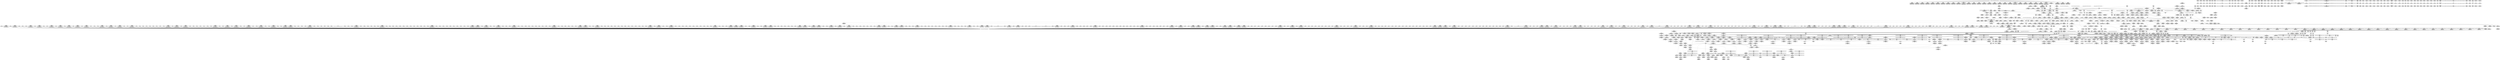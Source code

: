 digraph {
	CE0x56ba710 [shape=record,shape=Mrecord,label="{CE0x56ba710|80:_i64,_:_CRE_402,403_}"]
	CE0x5642390 [shape=record,shape=Mrecord,label="{CE0x5642390|_call_void_mcount()_#2|*SummSource*}"]
	CE0x56be7e0 [shape=record,shape=Mrecord,label="{CE0x56be7e0|80:_i64,_:_CRE_463,464_}"]
	CE0x5723400 [shape=record,shape=Mrecord,label="{CE0x5723400|i64*_getelementptr_inbounds_(_16_x_i64_,_16_x_i64_*___llvm_gcov_ctr46,_i64_0,_i64_14)|*Constant*}"]
	CE0x56a6c20 [shape=record,shape=Mrecord,label="{CE0x56a6c20|aa_map_file_to_perms:or5|security/apparmor/include/file.h,203|*SummSource*}"]
	CE0x5695370 [shape=record,shape=Mrecord,label="{CE0x5695370|124:_i32,_128:_i64,_144:_i32,_192:_i32,_200:_%struct.aa_dfa*,_:_CRE_24,32_|*MultipleSource*|security/apparmor/lsm.c,395|security/apparmor/lsm.c,396}"]
	CE0x56e9f40 [shape=record,shape=Mrecord,label="{CE0x56e9f40|aa_cred_profile:lor.rhs|*SummSink*}"]
	CE0x565f770 [shape=record,shape=Mrecord,label="{CE0x565f770|apparmor_file_open:call5|security/apparmor/lsm.c,395}"]
	CE0x5683c10 [shape=record,shape=Mrecord,label="{CE0x5683c10|80:_i64,_:_CRE_144,152_|*MultipleSource*|security/apparmor/include/apparmor.h,117|*LoadInst*|security/apparmor/include/apparmor.h,117}"]
	CE0x56c4460 [shape=record,shape=Mrecord,label="{CE0x56c4460|80:_i64,_:_CRE_626,627_}"]
	CE0x563fd70 [shape=record,shape=Mrecord,label="{CE0x563fd70|file_inode:f_inode|include/linux/fs.h,1916|*SummSource*}"]
	CE0x5730810 [shape=record,shape=Mrecord,label="{CE0x5730810|_call_void_mcount()_#2}"]
	CE0x56f4550 [shape=record,shape=Mrecord,label="{CE0x56f4550|i64_-2147483648|*Constant*|*SummSource*}"]
	CE0x56ad400 [shape=record,shape=Mrecord,label="{CE0x56ad400|aa_path_perm:profile|Function::aa_path_perm&Arg::profile::|*SummSink*}"]
	CE0x56bd190 [shape=record,shape=Mrecord,label="{CE0x56bd190|80:_i64,_:_CRE_442,443_}"]
	CE0x56bd080 [shape=record,shape=Mrecord,label="{CE0x56bd080|80:_i64,_:_CRE_441,442_}"]
	CE0x570c6f0 [shape=record,shape=Mrecord,label="{CE0x570c6f0|aa_cred_profile:tmp9|security/apparmor/include/context.h,100}"]
	CE0x5692a70 [shape=record,shape=Mrecord,label="{CE0x5692a70|_call_void_mcount()_#2|*SummSource*}"]
	CE0x573d340 [shape=record,shape=Mrecord,label="{CE0x573d340|aa_map_file_to_perms:or|security/apparmor/include/file.h,201}"]
	CE0x570c5a0 [shape=record,shape=Mrecord,label="{CE0x570c5a0|aa_cred_profile:bb|*SummSource*}"]
	CE0x5668290 [shape=record,shape=Mrecord,label="{CE0x5668290|apparmor_file_open:call|security/apparmor/lsm.c,382}"]
	CE0x56f0640 [shape=record,shape=Mrecord,label="{CE0x56f0640|i64*_getelementptr_inbounds_(_2_x_i64_,_2_x_i64_*___llvm_gcov_ctr112,_i64_0,_i64_1)|*Constant*|*SummSource*}"]
	CE0x570ef20 [shape=record,shape=Mrecord,label="{CE0x570ef20|aa_cred_profile:tmp4|*LoadInst*|security/apparmor/include/context.h,99|*SummSource*}"]
	CE0x56edc70 [shape=record,shape=Mrecord,label="{CE0x56edc70|get_current:bb}"]
	CE0x56bd900 [shape=record,shape=Mrecord,label="{CE0x56bd900|80:_i64,_:_CRE_449,450_}"]
	CE0x56a4fc0 [shape=record,shape=Mrecord,label="{CE0x56a4fc0|aa_map_file_to_perms:tmp4|security/apparmor/include/file.h,200|*SummSink*}"]
	CE0x56a5470 [shape=record,shape=Mrecord,label="{CE0x56a5470|128:_i8*,_:_CRE_136,144_|*MultipleSource*|Function::aa_cred_profile&Arg::cred::|Function::apparmor_file_open&Arg::cred::|security/apparmor/include/context.h,99}"]
	CE0x56e6d00 [shape=record,shape=Mrecord,label="{CE0x56e6d00|i64*_getelementptr_inbounds_(_16_x_i64_,_16_x_i64_*___llvm_gcov_ctr46,_i64_0,_i64_0)|*Constant*}"]
	CE0x56e9fd0 [shape=record,shape=Mrecord,label="{CE0x56e9fd0|aa_cred_profile:do.end}"]
	CE0x571d500 [shape=record,shape=Mrecord,label="{CE0x571d500|aa_map_file_to_perms:tmp6|security/apparmor/include/file.h,200}"]
	CE0x574cf00 [shape=record,shape=Mrecord,label="{CE0x574cf00|i64*_getelementptr_inbounds_(_19_x_i64_,_19_x_i64_*___llvm_gcov_ctr100,_i64_0,_i64_17)|*Constant*}"]
	CE0x56443b0 [shape=record,shape=Mrecord,label="{CE0x56443b0|%struct.task_struct*_(%struct.task_struct**)*_asm_movq_%gs:$_1:P_,$0_,_r,im,_dirflag_,_fpsr_,_flags_|*SummSink*}"]
	CE0x5626520 [shape=record,shape=Mrecord,label="{CE0x5626520|apparmor_file_open:bf.load|security/apparmor/lsm.c,390|*SummSink*}"]
	CE0x5739a40 [shape=record,shape=Mrecord,label="{CE0x5739a40|i64*_getelementptr_inbounds_(_19_x_i64_,_19_x_i64_*___llvm_gcov_ctr100,_i64_0,_i64_0)|*Constant*}"]
	CE0x51ed630 [shape=record,shape=Mrecord,label="{CE0x51ed630|_call_void_mcount()_#2|*SummSource*}"]
	CE0x5712760 [shape=record,shape=Mrecord,label="{CE0x5712760|aa_cred_profile:tmp15|security/apparmor/include/context.h,100}"]
	CE0x56ecc10 [shape=record,shape=Mrecord,label="{CE0x56ecc10|aa_cred_profile:tobool1|security/apparmor/include/context.h,100|*SummSource*}"]
	CE0x5736c10 [shape=record,shape=Mrecord,label="{CE0x5736c10|aa_map_file_to_perms:tobool3|security/apparmor/include/file.h,202}"]
	CE0x57383c0 [shape=record,shape=Mrecord,label="{CE0x57383c0|aa_map_file_to_perms:tmp22|security/apparmor/include/file.h,205}"]
	CE0x56607d0 [shape=record,shape=Mrecord,label="{CE0x56607d0|get_current:entry}"]
	CE0x56d57f0 [shape=record,shape=Mrecord,label="{CE0x56d57f0|80:_i64,_:_CRE_1646,1647_}"]
	CE0x56db320 [shape=record,shape=Mrecord,label="{CE0x56db320|80:_i64,_:_CRE_1875,1876_}"]
	CE0x56bc090 [shape=record,shape=Mrecord,label="{CE0x56bc090|80:_i64,_:_CRE_426,427_}"]
	CE0x56ba820 [shape=record,shape=Mrecord,label="{CE0x56ba820|80:_i64,_:_CRE_403,404_}"]
	CE0x5747dd0 [shape=record,shape=Mrecord,label="{CE0x5747dd0|aa_map_file_to_perms:tmp31|security/apparmor/include/file.h,209|*SummSink*}"]
	CE0x565fa90 [shape=record,shape=Mrecord,label="{CE0x565fa90|aa_cred_profile:entry}"]
	CE0x56edf10 [shape=record,shape=Mrecord,label="{CE0x56edf10|mediated_filesystem:lnot|security/apparmor/include/apparmor.h,117|*SummSink*}"]
	CE0x56a28b0 [shape=record,shape=Mrecord,label="{CE0x56a28b0|aa_cred_profile:tmp11|security/apparmor/include/context.h,100|*SummSink*}"]
	CE0x56e56c0 [shape=record,shape=Mrecord,label="{CE0x56e56c0|aa_map_file_to_perms:tmp15|security/apparmor/include/file.h,203|*SummSink*}"]
	CE0x5712900 [shape=record,shape=Mrecord,label="{CE0x5712900|i64_5|*Constant*}"]
	CE0x56a5280 [shape=record,shape=Mrecord,label="{CE0x56a5280|128:_i8*,_:_CRE_128,136_|*MultipleSource*|Function::aa_cred_profile&Arg::cred::|Function::apparmor_file_open&Arg::cred::|security/apparmor/include/context.h,99}"]
	CE0x56ccf90 [shape=record,shape=Mrecord,label="{CE0x56ccf90|80:_i64,_:_CRE_1326,1327_}"]
	CE0x56d76c0 [shape=record,shape=Mrecord,label="{CE0x56d76c0|80:_i64,_:_CRE_1675,1676_}"]
	CE0x565bef0 [shape=record,shape=Mrecord,label="{CE0x565bef0|24:_%struct.dentry*,_32:_%struct.inode*,_128:_i32,_132:_i32,_456:_i8*,_:_CRE_456,464_|*MultipleSource*|Function::apparmor_file_open&Arg::file::|security/apparmor/lsm.c,378}"]
	CE0x572cbd0 [shape=record,shape=Mrecord,label="{CE0x572cbd0|aa_map_file_to_perms:tmp19|security/apparmor/include/file.h,205|*SummSink*}"]
	CE0x56c8a00 [shape=record,shape=Mrecord,label="{CE0x56c8a00|80:_i64,_:_CRE_1242,1243_}"]
	CE0x56b3a90 [shape=record,shape=Mrecord,label="{CE0x56b3a90|apparmor_file_open:tmp27|security/apparmor/lsm.c,406|*SummSource*}"]
	CE0x5662220 [shape=record,shape=Mrecord,label="{CE0x5662220|aa_map_file_to_perms:entry|*SummSource*}"]
	CE0x56f2620 [shape=record,shape=Mrecord,label="{CE0x56f2620|aa_map_file_to_perms:tmp14|security/apparmor/include/file.h,202}"]
	CE0x56c96c0 [shape=record,shape=Mrecord,label="{CE0x56c96c0|80:_i64,_:_CRE_1254,1255_}"]
	CE0x573ec30 [shape=record,shape=Mrecord,label="{CE0x573ec30|aa_map_file_to_perms:if.then4}"]
	CE0x5744710 [shape=record,shape=Mrecord,label="{CE0x5744710|i32_512|*Constant*|*SummSource*}"]
	CE0x56bcf70 [shape=record,shape=Mrecord,label="{CE0x56bcf70|80:_i64,_:_CRE_440,441_}"]
	CE0x56acfd0 [shape=record,shape=Mrecord,label="{CE0x56acfd0|aa_path_perm:op|Function::aa_path_perm&Arg::op::|*SummSource*}"]
	CE0x56c0e30 [shape=record,shape=Mrecord,label="{CE0x56c0e30|80:_i64,_:_CRE_575,576_}"]
	CE0x57117e0 [shape=record,shape=Mrecord,label="{CE0x57117e0|aa_map_file_to_perms:perms.2}"]
	CE0x56db9d0 [shape=record,shape=Mrecord,label="{CE0x56db9d0|80:_i64,_:_CRE_1896,1904_|*MultipleSource*|security/apparmor/include/apparmor.h,117|*LoadInst*|security/apparmor/include/apparmor.h,117}"]
	CE0x56e63c0 [shape=record,shape=Mrecord,label="{CE0x56e63c0|aa_cred_profile:lnot.ext|security/apparmor/include/context.h,100|*SummSource*}"]
	CE0x572f7d0 [shape=record,shape=Mrecord,label="{CE0x572f7d0|aa_map_file_to_perms:tmp23|security/apparmor/include/file.h,205}"]
	CE0x56c2260 [shape=record,shape=Mrecord,label="{CE0x56c2260|80:_i64,_:_CRE_594,595_}"]
	CE0x56e6700 [shape=record,shape=Mrecord,label="{CE0x56e6700|aa_cred_profile:conv|security/apparmor/include/context.h,100}"]
	CE0x56c5cc0 [shape=record,shape=Mrecord,label="{CE0x56c5cc0|80:_i64,_:_CRE_720,736_|*MultipleSource*|security/apparmor/include/apparmor.h,117|*LoadInst*|security/apparmor/include/apparmor.h,117}"]
	CE0x5662b10 [shape=record,shape=Mrecord,label="{CE0x5662b10|_ret_i32_%perms.4,_!dbg_!15504|security/apparmor/include/file.h,213|*SummSink*}"]
	CE0x572c1d0 [shape=record,shape=Mrecord,label="{CE0x572c1d0|aa_map_file_to_perms:tmp10|*LoadInst*|security/apparmor/include/file.h,202|*SummSink*}"]
	CE0x56d4090 [shape=record,shape=Mrecord,label="{CE0x56d4090|80:_i64,_:_CRE_1624,1625_}"]
	CE0x56d44d0 [shape=record,shape=Mrecord,label="{CE0x56d44d0|80:_i64,_:_CRE_1628,1629_}"]
	CE0x574a800 [shape=record,shape=Mrecord,label="{CE0x574a800|aa_map_file_to_perms:tobool21|security/apparmor/include/file.h,210}"]
	CE0x56d25c0 [shape=record,shape=Mrecord,label="{CE0x56d25c0|80:_i64,_:_CRE_1384,1392_|*MultipleSource*|security/apparmor/include/apparmor.h,117|*LoadInst*|security/apparmor/include/apparmor.h,117}"]
	CE0x57207b0 [shape=record,shape=Mrecord,label="{CE0x57207b0|aa_cred_profile:tmp25|security/apparmor/include/context.h,100}"]
	CE0x57462e0 [shape=record,shape=Mrecord,label="{CE0x57462e0|aa_map_file_to_perms:tmp28|security/apparmor/include/file.h,208|*SummSource*}"]
	CE0x56d79f0 [shape=record,shape=Mrecord,label="{CE0x56d79f0|80:_i64,_:_CRE_1678,1679_}"]
	CE0x5642020 [shape=record,shape=Mrecord,label="{CE0x5642020|file_inode:tmp3|*SummSink*}"]
	CE0x5694000 [shape=record,shape=Mrecord,label="{CE0x5694000|_ret_%struct.aa_profile*_%tmp34,_!dbg_!15510|security/apparmor/include/context.h,101}"]
	CE0x571dc40 [shape=record,shape=Mrecord,label="{CE0x571dc40|aa_map_file_to_perms:tmp16|security/apparmor/include/file.h,203|*SummSource*}"]
	CE0x5738990 [shape=record,shape=Mrecord,label="{CE0x5738990|i64*_getelementptr_inbounds_(_19_x_i64_,_19_x_i64_*___llvm_gcov_ctr100,_i64_0,_i64_0)|*Constant*|*SummSink*}"]
	CE0x5689d00 [shape=record,shape=Mrecord,label="{CE0x5689d00|80:_i64,_:_CRE_1339,1340_}"]
	CE0x56c9f40 [shape=record,shape=Mrecord,label="{CE0x56c9f40|80:_i64,_:_CRE_1262,1263_}"]
	CE0x5644480 [shape=record,shape=Mrecord,label="{CE0x5644480|aa_cred_profile:do.body|*SummSource*}"]
	CE0x56db1b0 [shape=record,shape=Mrecord,label="{CE0x56db1b0|80:_i64,_:_CRE_1874,1875_}"]
	CE0x571e670 [shape=record,shape=Mrecord,label="{CE0x571e670|aa_map_file_to_perms:f_mode1|security/apparmor/include/file.h,202|*SummSource*}"]
	CE0x56e55e0 [shape=record,shape=Mrecord,label="{CE0x56e55e0|aa_map_file_to_perms:tmp15|security/apparmor/include/file.h,203}"]
	CE0x56d2180 [shape=record,shape=Mrecord,label="{CE0x56d2180|80:_i64,_:_CRE_1373,1374_}"]
	CE0x56cd700 [shape=record,shape=Mrecord,label="{CE0x56cd700|80:_i64,_:_CRE_1333,1334_}"]
	CE0x5733f50 [shape=record,shape=Mrecord,label="{CE0x5733f50|i32_7|*Constant*|*SummSource*}"]
	CE0x56acbf0 [shape=record,shape=Mrecord,label="{CE0x56acbf0|i32_15|*Constant*|*SummSource*}"]
	CE0x51ed6a0 [shape=record,shape=Mrecord,label="{CE0x51ed6a0|_call_void_mcount()_#2|*SummSink*}"]
	CE0x56ae410 [shape=record,shape=Mrecord,label="{CE0x56ae410|aa_path_perm:cond|Function::aa_path_perm&Arg::cond::}"]
	CE0x568a580 [shape=record,shape=Mrecord,label="{CE0x568a580|80:_i64,_:_CRE_1347,1348_}"]
	CE0x5688270 [shape=record,shape=Mrecord,label="{CE0x5688270|aa_map_file_to_perms:if.end19}"]
	CE0x568dad0 [shape=record,shape=Mrecord,label="{CE0x568dad0|i64*_getelementptr_inbounds_(_12_x_i64_,_12_x_i64_*___llvm_gcov_ctr99,_i64_0,_i64_11)|*Constant*|*SummSource*}"]
	CE0x573f3b0 [shape=record,shape=Mrecord,label="{CE0x573f3b0|aa_map_file_to_perms:tmp9|security/apparmor/include/file.h,201|*SummSource*}"]
	CE0x565d2f0 [shape=record,shape=Mrecord,label="{CE0x565d2f0|GLOBAL:file_inode|*Constant*}"]
	CE0x56d2290 [shape=record,shape=Mrecord,label="{CE0x56d2290|80:_i64,_:_CRE_1374,1375_}"]
	CE0x56d65c0 [shape=record,shape=Mrecord,label="{CE0x56d65c0|80:_i64,_:_CRE_1659,1660_}"]
	CE0x56f4ce0 [shape=record,shape=Mrecord,label="{CE0x56f4ce0|aa_map_file_to_perms:or23|security/apparmor/include/file.h,211}"]
	CE0x569a6b0 [shape=record,shape=Mrecord,label="{CE0x569a6b0|124:_i32,_128:_i64,_144:_i32,_192:_i32,_200:_%struct.aa_dfa*,_:_CRE_536,544_|*MultipleSource*|security/apparmor/lsm.c,395|security/apparmor/lsm.c,396}"]
	CE0x56c3cf0 [shape=record,shape=Mrecord,label="{CE0x56c3cf0|80:_i64,_:_CRE_619,620_}"]
	CE0x56c2bf0 [shape=record,shape=Mrecord,label="{CE0x56c2bf0|80:_i64,_:_CRE_603,604_}"]
	CE0x5625ce0 [shape=record,shape=Mrecord,label="{CE0x5625ce0|GLOBAL:aa_path_perm|*Constant*}"]
	CE0x56826f0 [shape=record,shape=Mrecord,label="{CE0x56826f0|80:_i64,_:_CRE_64,72_|*MultipleSource*|security/apparmor/include/apparmor.h,117|*LoadInst*|security/apparmor/include/apparmor.h,117}"]
	CE0x5681a10 [shape=record,shape=Mrecord,label="{CE0x5681a10|aa_map_file_to_perms:tmp7|security/apparmor/include/file.h,200|*SummSink*}"]
	CE0x56c4020 [shape=record,shape=Mrecord,label="{CE0x56c4020|80:_i64,_:_CRE_622,623_}"]
	CE0x5695bf0 [shape=record,shape=Mrecord,label="{CE0x5695bf0|124:_i32,_128:_i64,_144:_i32,_192:_i32,_200:_%struct.aa_dfa*,_:_CRE_40,48_|*MultipleSource*|security/apparmor/lsm.c,395|security/apparmor/lsm.c,396}"]
	CE0x56f27d0 [shape=record,shape=Mrecord,label="{CE0x56f27d0|aa_map_file_to_perms:tmp14|security/apparmor/include/file.h,202|*SummSource*}"]
	CE0x5712970 [shape=record,shape=Mrecord,label="{CE0x5712970|aa_cred_profile:tmp14|security/apparmor/include/context.h,100}"]
	CE0x56228b0 [shape=record,shape=Mrecord,label="{CE0x56228b0|apparmor_file_open:entry|*SummSink*}"]
	"CONST[source:2(external),value:0(static)][purpose:{operation}][SrcIdx:11]"
	CE0x56438c0 [shape=record,shape=Mrecord,label="{CE0x56438c0|file_inode:tmp}"]
	CE0x5749010 [shape=record,shape=Mrecord,label="{CE0x5749010|aa_map_file_to_perms:or18|security/apparmor/include/file.h,209|*SummSink*}"]
	CE0x56d66d0 [shape=record,shape=Mrecord,label="{CE0x56d66d0|80:_i64,_:_CRE_1660,1661_}"]
	CE0x56d7390 [shape=record,shape=Mrecord,label="{CE0x56d7390|80:_i64,_:_CRE_1672,1673_}"]
	CE0x5689420 [shape=record,shape=Mrecord,label="{CE0x5689420|mediated_filesystem:tmp3}"]
	CE0x568c120 [shape=record,shape=Mrecord,label="{CE0x568c120|apparmor_file_open:tmp24|security/apparmor/lsm.c,398|*SummSource*}"]
	CE0x5724df0 [shape=record,shape=Mrecord,label="{CE0x5724df0|i64*_getelementptr_inbounds_(_16_x_i64_,_16_x_i64_*___llvm_gcov_ctr46,_i64_0,_i64_15)|*Constant*|*SummSink*}"]
	CE0x57447f0 [shape=record,shape=Mrecord,label="{CE0x57447f0|i32_512|*Constant*|*SummSink*}"]
	CE0x562f260 [shape=record,shape=Mrecord,label="{CE0x562f260|apparmor_file_open:return|*SummSink*}"]
	CE0x5724270 [shape=record,shape=Mrecord,label="{CE0x5724270|aa_cred_profile:tmp31|security/apparmor/include/context.h,100}"]
	CE0x56ec690 [shape=record,shape=Mrecord,label="{CE0x56ec690|aa_cred_profile:tobool1|security/apparmor/include/context.h,100|*SummSink*}"]
	CE0x561d5f0 [shape=record,shape=Mrecord,label="{CE0x561d5f0|apparmor_file_open:file|Function::apparmor_file_open&Arg::file::|*SummSink*}"]
	CE0x56a5de0 [shape=record,shape=Mrecord,label="{CE0x56a5de0|i64*_getelementptr_inbounds_(_16_x_i64_,_16_x_i64_*___llvm_gcov_ctr46,_i64_0,_i64_1)|*Constant*}"]
	CE0x56d85a0 [shape=record,shape=Mrecord,label="{CE0x56d85a0|80:_i64,_:_CRE_1696,1704_|*MultipleSource*|security/apparmor/include/apparmor.h,117|*LoadInst*|security/apparmor/include/apparmor.h,117}"]
	CE0x56a0cc0 [shape=record,shape=Mrecord,label="{CE0x56a0cc0|aa_cred_profile:do.body5}"]
	CE0x569bb00 [shape=record,shape=Mrecord,label="{CE0x569bb00|0:_i16,_4:_i32,_8:_i16,_40:_%struct.super_block*,_:_SCMRE_0,4_|*MultipleSource*|security/apparmor/lsm.c,382|security/apparmor/lsm.c, 398|security/apparmor/lsm.c,397|security/apparmor/lsm.c,398|Function::mediated_filesystem&Arg::inode::}"]
	CE0x5648750 [shape=record,shape=Mrecord,label="{CE0x5648750|aa_cred_profile:do.body6|*SummSource*}"]
	CE0x56f5a30 [shape=record,shape=Mrecord,label="{CE0x56f5a30|i64*_getelementptr_inbounds_(_19_x_i64_,_19_x_i64_*___llvm_gcov_ctr100,_i64_0,_i64_18)|*Constant*|*SummSink*}"]
	CE0x56c5120 [shape=record,shape=Mrecord,label="{CE0x56c5120|80:_i64,_:_CRE_664,672_|*MultipleSource*|security/apparmor/include/apparmor.h,117|*LoadInst*|security/apparmor/include/apparmor.h,117}"]
	CE0x5699fc0 [shape=record,shape=Mrecord,label="{CE0x5699fc0|124:_i32,_128:_i64,_144:_i32,_192:_i32,_200:_%struct.aa_dfa*,_:_CRE_264,268_|*MultipleSource*|security/apparmor/lsm.c,395|security/apparmor/lsm.c,396}"]
	CE0x5739b70 [shape=record,shape=Mrecord,label="{CE0x5739b70|i64*_getelementptr_inbounds_(_19_x_i64_,_19_x_i64_*___llvm_gcov_ctr100,_i64_0,_i64_0)|*Constant*|*SummSource*}"]
	CE0x56b83d0 [shape=record,shape=Mrecord,label="{CE0x56b83d0|80:_i64,_:_CRE_296,304_|*MultipleSource*|security/apparmor/include/apparmor.h,117|*LoadInst*|security/apparmor/include/apparmor.h,117}"]
	CE0x56cbe90 [shape=record,shape=Mrecord,label="{CE0x56cbe90|80:_i64,_:_CRE_1310,1311_}"]
	CE0x56bdf60 [shape=record,shape=Mrecord,label="{CE0x56bdf60|80:_i64,_:_CRE_455,456_}"]
	CE0x569d470 [shape=record,shape=Mrecord,label="{CE0x569d470|i64_8|*Constant*|*SummSource*}"]
	CE0x5736b30 [shape=record,shape=Mrecord,label="{CE0x5736b30|aa_map_file_to_perms:and2|security/apparmor/include/file.h,202}"]
	CE0x56dcd90 [shape=record,shape=Mrecord,label="{CE0x56dcd90|80:_i64,_:_CRE_2268,2304_|*MultipleSource*|security/apparmor/include/apparmor.h,117|*LoadInst*|security/apparmor/include/apparmor.h,117}"]
	CE0x56aae50 [shape=record,shape=Mrecord,label="{CE0x56aae50|apparmor_file_open:call10|security/apparmor/lsm.c,400}"]
	CE0x5727530 [shape=record,shape=Mrecord,label="{CE0x5727530|aa_map_file_to_perms:bb}"]
	CE0x5669d40 [shape=record,shape=Mrecord,label="{CE0x5669d40|GLOBAL:__llvm_gcov_ctr99|Global_var:__llvm_gcov_ctr99|*SummSource*}"]
	CE0x573ee90 [shape=record,shape=Mrecord,label="{CE0x573ee90|aa_map_file_to_perms:if.then4|*SummSink*}"]
	CE0x56a81f0 [shape=record,shape=Mrecord,label="{CE0x56a81f0|GLOBAL:aa_map_file_to_perms|*Constant*|*SummSink*}"]
	CE0x5721f00 [shape=record,shape=Mrecord,label="{CE0x5721f00|aa_cred_profile:tmp27|security/apparmor/include/context.h,100|*SummSink*}"]
	CE0x5695080 [shape=record,shape=Mrecord,label="{CE0x5695080|124:_i32,_128:_i64,_144:_i32,_192:_i32,_200:_%struct.aa_dfa*,_:_CRE_16,24_|*MultipleSource*|security/apparmor/lsm.c,395|security/apparmor/lsm.c,396}"]
	CE0x56c4570 [shape=record,shape=Mrecord,label="{CE0x56c4570|80:_i64,_:_CRE_627,628_}"]
	CE0x56be3a0 [shape=record,shape=Mrecord,label="{CE0x56be3a0|80:_i64,_:_CRE_459,460_}"]
	CE0x5685e20 [shape=record,shape=Mrecord,label="{CE0x5685e20|mediated_filesystem:s_flags|security/apparmor/include/apparmor.h,117|*SummSource*}"]
	CE0x573f4d0 [shape=record,shape=Mrecord,label="{CE0x573f4d0|aa_map_file_to_perms:tmp9|security/apparmor/include/file.h,201|*SummSink*}"]
	CE0x5745c80 [shape=record,shape=Mrecord,label="{CE0x5745c80|aa_map_file_to_perms:tmp28|security/apparmor/include/file.h,208}"]
	CE0x5691860 [shape=record,shape=Mrecord,label="{CE0x5691860|apparmor_file_open:tmp14|security/apparmor/lsm.c,391}"]
	CE0x563f4f0 [shape=record,shape=Mrecord,label="{CE0x563f4f0|i64*_getelementptr_inbounds_(_2_x_i64_,_2_x_i64_*___llvm_gcov_ctr88,_i64_0,_i64_1)|*Constant*|*SummSource*}"]
	CE0x57459d0 [shape=record,shape=Mrecord,label="{CE0x57459d0|i64_13|*Constant*|*SummSource*}"]
	CE0x56d2d00 [shape=record,shape=Mrecord,label="{CE0x56d2d00|80:_i64,_:_CRE_1584,1592_|*MultipleSource*|security/apparmor/include/apparmor.h,117|*LoadInst*|security/apparmor/include/apparmor.h,117}"]
	CE0x5692bd0 [shape=record,shape=Mrecord,label="{CE0x5692bd0|get_current:tmp4|./arch/x86/include/asm/current.h,14}"]
	CE0x566a890 [shape=record,shape=Mrecord,label="{CE0x566a890|apparmor_file_open:tmp6|security/apparmor/lsm.c,382}"]
	CE0x56f3cb0 [shape=record,shape=Mrecord,label="{CE0x56f3cb0|128:_i8*,_:_CRE_0,4_|*MultipleSource*|Function::aa_cred_profile&Arg::cred::|Function::apparmor_file_open&Arg::cred::|security/apparmor/include/context.h,99}"]
	CE0x569ea30 [shape=record,shape=Mrecord,label="{CE0x569ea30|apparmor_file_open:tmp20|security/apparmor/lsm.c,396|*SummSink*}"]
	CE0x5668610 [shape=record,shape=Mrecord,label="{CE0x5668610|GLOBAL:file_inode|*Constant*|*SummSink*}"]
	CE0x5680c80 [shape=record,shape=Mrecord,label="{CE0x5680c80|mediated_filesystem:i_sb|security/apparmor/include/apparmor.h,117}"]
	CE0x573fc90 [shape=record,shape=Mrecord,label="{CE0x573fc90|aa_map_file_to_perms:tobool10|security/apparmor/include/file.h,205|*SummSource*}"]
	CE0x5682330 [shape=record,shape=Mrecord,label="{CE0x5682330|80:_i64,_:_CRE_48,56_|*MultipleSource*|security/apparmor/include/apparmor.h,117|*LoadInst*|security/apparmor/include/apparmor.h,117}"]
	CE0x56c3140 [shape=record,shape=Mrecord,label="{CE0x56c3140|80:_i64,_:_CRE_608,609_}"]
	CE0x5746ce0 [shape=record,shape=Mrecord,label="{CE0x5746ce0|aa_map_file_to_perms:tmp30|security/apparmor/include/file.h,208}"]
	CE0x56e10f0 [shape=record,shape=Mrecord,label="{CE0x56e10f0|i64*_getelementptr_inbounds_(_2_x_i64_,_2_x_i64_*___llvm_gcov_ctr112,_i64_0,_i64_1)|*Constant*|*SummSink*}"]
	CE0x56baf90 [shape=record,shape=Mrecord,label="{CE0x56baf90|80:_i64,_:_CRE_410,411_}"]
	CE0x56f5aa0 [shape=record,shape=Mrecord,label="{CE0x56f5aa0|aa_map_file_to_perms:tmp39|security/apparmor/include/file.h,213|*SummSink*}"]
	CE0x56bb920 [shape=record,shape=Mrecord,label="{CE0x56bb920|80:_i64,_:_CRE_419,420_}"]
	CE0x573ed60 [shape=record,shape=Mrecord,label="{CE0x573ed60|aa_map_file_to_perms:if.then4|*SummSource*}"]
	CE0x5722f30 [shape=record,shape=Mrecord,label="{CE0x5722f30|aa_cred_profile:tmp29|security/apparmor/include/context.h,100}"]
	CE0x56c7c30 [shape=record,shape=Mrecord,label="{CE0x56c7c30|80:_i64,_:_CRE_1229,1230_}"]
	CE0x56c94a0 [shape=record,shape=Mrecord,label="{CE0x56c94a0|80:_i64,_:_CRE_1252,1253_}"]
	CE0x562c340 [shape=record,shape=Mrecord,label="{CE0x562c340|24:_%struct.dentry*,_32:_%struct.inode*,_128:_i32,_132:_i32,_456:_i8*,_:_CRE_16,24_|*MultipleSource*|Function::apparmor_file_open&Arg::file::|security/apparmor/lsm.c,378}"]
	CE0x56ba110 [shape=record,shape=Mrecord,label="{CE0x56ba110|80:_i64,_:_CRE_396,397_}"]
	CE0x5660f50 [shape=record,shape=Mrecord,label="{CE0x5660f50|_ret_%struct.task_struct*_%tmp4,_!dbg_!15471|./arch/x86/include/asm/current.h,14}"]
	CE0x56ec0a0 [shape=record,shape=Mrecord,label="{CE0x56ec0a0|128:_i8*,_:_CRE_32,36_|*MultipleSource*|Function::aa_cred_profile&Arg::cred::|Function::apparmor_file_open&Arg::cred::|security/apparmor/include/context.h,99}"]
	CE0x5711c00 [shape=record,shape=Mrecord,label="{CE0x5711c00|aa_map_file_to_perms:perms.2|*SummSink*}"]
	CE0x56c6b30 [shape=record,shape=Mrecord,label="{CE0x56c6b30|80:_i64,_:_CRE_1213,1214_}"]
	CE0x56e18e0 [shape=record,shape=Mrecord,label="{CE0x56e18e0|aa_cred_profile:do.end|*SummSink*}"]
	CE0x5685c60 [shape=record,shape=Mrecord,label="{CE0x5685c60|80:_i64,_:_CRE_0,8_|*MultipleSource*|security/apparmor/include/apparmor.h,117|*LoadInst*|security/apparmor/include/apparmor.h,117}"]
	CE0x56485a0 [shape=record,shape=Mrecord,label="{CE0x56485a0|aa_cred_profile:do.body6}"]
	CE0x56e3de0 [shape=record,shape=Mrecord,label="{CE0x56e3de0|aa_map_file_to_perms:f_mode|security/apparmor/include/file.h,200}"]
	CE0x5641a00 [shape=record,shape=Mrecord,label="{CE0x5641a00|file_inode:tmp2}"]
	CE0x56b9540 [shape=record,shape=Mrecord,label="{CE0x56b9540|80:_i64,_:_CRE_368,372_|*MultipleSource*|security/apparmor/include/apparmor.h,117|*LoadInst*|security/apparmor/include/apparmor.h,117}"]
	CE0x569e5a0 [shape=record,shape=Mrecord,label="{CE0x569e5a0|apparmor_file_open:tmp19|security/apparmor/lsm.c,396|*SummSink*}"]
	CE0x5695920 [shape=record,shape=Mrecord,label="{CE0x5695920|124:_i32,_128:_i64,_144:_i32,_192:_i32,_200:_%struct.aa_dfa*,_:_CRE_32,40_|*MultipleSource*|security/apparmor/lsm.c,395|security/apparmor/lsm.c,396}"]
	CE0x568ecb0 [shape=record,shape=Mrecord,label="{CE0x568ecb0|i64*_getelementptr_inbounds_(_12_x_i64_,_12_x_i64_*___llvm_gcov_ctr99,_i64_0,_i64_6)|*Constant*|*SummSource*}"]
	CE0x56c02e0 [shape=record,shape=Mrecord,label="{CE0x56c02e0|80:_i64,_:_CRE_564,565_}"]
	CE0x56c5310 [shape=record,shape=Mrecord,label="{CE0x56c5310|80:_i64,_:_CRE_672,680_|*MultipleSource*|security/apparmor/include/apparmor.h,117|*LoadInst*|security/apparmor/include/apparmor.h,117}"]
	CE0x56452a0 [shape=record,shape=Mrecord,label="{CE0x56452a0|128:_i8*,_:_CRE_112,120_|*MultipleSource*|Function::aa_cred_profile&Arg::cred::|Function::apparmor_file_open&Arg::cred::|security/apparmor/include/context.h,99}"]
	CE0x56cb260 [shape=record,shape=Mrecord,label="{CE0x56cb260|80:_i64,_:_CRE_1280,1288_|*MultipleSource*|security/apparmor/include/apparmor.h,117|*LoadInst*|security/apparmor/include/apparmor.h,117}"]
	CE0x5661860 [shape=record,shape=Mrecord,label="{CE0x5661860|aa_cred_profile:tmp20|security/apparmor/include/context.h,100|*SummSink*}"]
	CE0x57110a0 [shape=record,shape=Mrecord,label="{CE0x57110a0|aa_map_file_to_perms:and12|security/apparmor/include/file.h,206}"]
	CE0x5726d70 [shape=record,shape=Mrecord,label="{CE0x5726d70|aa_map_file_to_perms:land.lhs.true|*SummSource*}"]
	CE0x56ae170 [shape=record,shape=Mrecord,label="{CE0x56ae170|aa_path_perm:request|Function::aa_path_perm&Arg::request::|*SummSource*}"]
	CE0x5690ff0 [shape=record,shape=Mrecord,label="{CE0x5690ff0|apparmor_file_open:call5|security/apparmor/lsm.c,395|*SummSink*}"]
	CE0x56c83a0 [shape=record,shape=Mrecord,label="{CE0x56c83a0|80:_i64,_:_CRE_1236,1237_}"]
	CE0x571cb10 [shape=record,shape=Mrecord,label="{CE0x571cb10|i64_12|*Constant*|*SummSource*}"]
	CE0x5740370 [shape=record,shape=Mrecord,label="{CE0x5740370|aa_map_file_to_perms:perms.1|*SummSink*}"]
	CE0x5660d40 [shape=record,shape=Mrecord,label="{CE0x5660d40|_ret_%struct.task_struct*_%tmp4,_!dbg_!15471|./arch/x86/include/asm/current.h,14|*SummSource*}"]
	"CONST[source:2(external),value:0(static)][purpose:{object}][SrcIdx:10]"
	CE0x56d6d30 [shape=record,shape=Mrecord,label="{CE0x56d6d30|80:_i64,_:_CRE_1666,1667_}"]
	CE0x5748de0 [shape=record,shape=Mrecord,label="{CE0x5748de0|aa_map_file_to_perms:or18|security/apparmor/include/file.h,209}"]
	CE0x564a8d0 [shape=record,shape=Mrecord,label="{CE0x564a8d0|apparmor_file_open:call1|security/apparmor/lsm.c,382|*SummSource*}"]
	CE0x564df20 [shape=record,shape=Mrecord,label="{CE0x564df20|24:_%struct.dentry*,_32:_%struct.inode*,_128:_i32,_132:_i32,_456:_i8*,_:_CRE_128,132_|*MultipleSource*|Function::apparmor_file_open&Arg::file::|security/apparmor/lsm.c,378}"]
	CE0x568c1e0 [shape=record,shape=Mrecord,label="{CE0x568c1e0|apparmor_file_open:tmp24|security/apparmor/lsm.c,398|*SummSink*}"]
	CE0x56a7940 [shape=record,shape=Mrecord,label="{CE0x56a7940|apparmor_file_open:f_path|security/apparmor/lsm.c,400|*SummSink*}"]
	CE0x5725e90 [shape=record,shape=Mrecord,label="{CE0x5725e90|aa_cred_profile:profile11|security/apparmor/include/context.h,101|*SummSource*}"]
	CE0x5661f40 [shape=record,shape=Mrecord,label="{CE0x5661f40|_call_void_asm_sideeffect_1:_09ud2_0A.pushsection___bug_table,_22a_22_0A2:_09.long_1b_-_2b,_$_0:c_-_2b_0A_09.word_$_1:c_,_0_0A_09.org_2b+$_2:c_0A.popsection_,_i,i,i,_dirflag_,_fpsr_,_flags_(i8*_getelementptr_inbounds_(_36_x_i8_,_36_x_i8_*_.str12,_i32_0,_i32_0),_i32_100,_i64_12)_#2,_!dbg_!15490,_!srcloc_!15493|security/apparmor/include/context.h,100}"]
	CE0x56a0bb0 [shape=record,shape=Mrecord,label="{CE0x56a0bb0|aa_cred_profile:do.end8|*SummSink*}"]
	CE0x56f1b20 [shape=record,shape=Mrecord,label="{CE0x56f1b20|aa_cred_profile:lnot3|security/apparmor/include/context.h,100|*SummSource*}"]
	CE0x574d6b0 [shape=record,shape=Mrecord,label="{CE0x574d6b0|aa_map_file_to_perms:tmp38|security/apparmor/include/file.h,211}"]
	CE0x5663b40 [shape=record,shape=Mrecord,label="{CE0x5663b40|apparmor_file_open:in_execve|security/apparmor/lsm.c,390|*SummSink*}"]
	CE0x56b6f10 [shape=record,shape=Mrecord,label="{CE0x56b6f10|i8*_getelementptr_inbounds_(_36_x_i8_,_36_x_i8_*_.str12,_i32_0,_i32_0)|*Constant*|*SummSource*}"]
	CE0x56d86b0 [shape=record,shape=Mrecord,label="{CE0x56d86b0|80:_i64,_:_CRE_1704,1712_|*MultipleSource*|security/apparmor/include/apparmor.h,117|*LoadInst*|security/apparmor/include/apparmor.h,117}"]
	CE0x568eb10 [shape=record,shape=Mrecord,label="{CE0x568eb10|apparmor_file_open:tmp13|security/apparmor/lsm.c,390|*SummSink*}"]
	CE0x565df00 [shape=record,shape=Mrecord,label="{CE0x565df00|GLOBAL:get_current|*Constant*}"]
	CE0x56be180 [shape=record,shape=Mrecord,label="{CE0x56be180|80:_i64,_:_CRE_457,458_}"]
	CE0x5681bd0 [shape=record,shape=Mrecord,label="{CE0x5681bd0|i64*_getelementptr_inbounds_(_2_x_i64_,_2_x_i64_*___llvm_gcov_ctr55,_i64_0,_i64_1)|*Constant*}"]
	CE0x56d9690 [shape=record,shape=Mrecord,label="{CE0x56d9690|80:_i64,_:_CRE_1776,1784_|*MultipleSource*|security/apparmor/include/apparmor.h,117|*LoadInst*|security/apparmor/include/apparmor.h,117}"]
	CE0x56e9570 [shape=record,shape=Mrecord,label="{CE0x56e9570|aa_cred_profile:tmp5|security/apparmor/include/context.h,99|*SummSink*}"]
	"CONST[source:1(input),value:2(dynamic)][purpose:{subject}][SrcIdx:16]"
	CE0x568bee0 [shape=record,shape=Mrecord,label="{CE0x568bee0|apparmor_file_open:tmp23|security/apparmor/lsm.c,398|*SummSink*}"]
	CE0x56ec620 [shape=record,shape=Mrecord,label="{CE0x56ec620|aa_cred_profile:tobool1|security/apparmor/include/context.h,100}"]
	CE0x56f1790 [shape=record,shape=Mrecord,label="{CE0x56f1790|aa_cred_profile:lnot3|security/apparmor/include/context.h,100}"]
	CE0x56c4790 [shape=record,shape=Mrecord,label="{CE0x56c4790|80:_i64,_:_CRE_629,630_}"]
	CE0x5683050 [shape=record,shape=Mrecord,label="{CE0x5683050|80:_i64,_:_CRE_104,112_|*MultipleSource*|security/apparmor/include/apparmor.h,117|*LoadInst*|security/apparmor/include/apparmor.h,117}"]
	CE0x56bbe70 [shape=record,shape=Mrecord,label="{CE0x56bbe70|80:_i64,_:_CRE_424,425_}"]
	CE0x569a230 [shape=record,shape=Mrecord,label="{CE0x569a230|124:_i32,_128:_i64,_144:_i32,_192:_i32,_200:_%struct.aa_dfa*,_:_CRE_272,528_|*MultipleSource*|security/apparmor/lsm.c,395|security/apparmor/lsm.c,396}"]
	CE0x56e20c0 [shape=record,shape=Mrecord,label="{CE0x56e20c0|aa_map_file_to_perms:perms.0|*SummSource*}"]
	CE0x5642680 [shape=record,shape=Mrecord,label="{CE0x5642680|apparmor_file_open:cond|security/apparmor/lsm.c, 398}"]
	CE0x56a4e00 [shape=record,shape=Mrecord,label="{CE0x56a4e00|aa_map_file_to_perms:tmp4|security/apparmor/include/file.h,200|*SummSource*}"]
	CE0x56f6460 [shape=record,shape=Mrecord,label="{CE0x56f6460|aa_map_file_to_perms:tmp40|security/apparmor/include/file.h,213|*SummSink*}"]
	CE0x56ed5f0 [shape=record,shape=Mrecord,label="{CE0x56ed5f0|i1_true|*Constant*}"]
	CE0x568b570 [shape=record,shape=Mrecord,label="{CE0x568b570|80:_i64,_:_CRE_1362,1363_}"]
	CE0x574b330 [shape=record,shape=Mrecord,label="{CE0x574b330|i64_15|*Constant*|*SummSource*}"]
	CE0x56d64b0 [shape=record,shape=Mrecord,label="{CE0x56d64b0|80:_i64,_:_CRE_1658,1659_}"]
	CE0x562b190 [shape=record,shape=Mrecord,label="{CE0x562b190|apparmor_file_open:tmp6|security/apparmor/lsm.c,382|*SummSink*}"]
	CE0x56ab3b0 [shape=record,shape=Mrecord,label="{CE0x56ab3b0|aa_path_perm:entry|*SummSource*}"]
	CE0x568f950 [shape=record,shape=Mrecord,label="{CE0x568f950|apparmor_file_open:conv|security/apparmor/lsm.c,403}"]
	CE0x56f0270 [shape=record,shape=Mrecord,label="{CE0x56f0270|aa_map_file_to_perms:tmp24|security/apparmor/include/file.h,205|*SummSink*}"]
	CE0x5636e10 [shape=record,shape=Mrecord,label="{CE0x5636e10|GLOBAL:current_task|Global_var:current_task|*SummSink*}"]
	CE0x56a1950 [shape=record,shape=Mrecord,label="{CE0x56a1950|aa_map_file_to_perms:tmp18|security/apparmor/include/file.h,205}"]
	CE0x56d52a0 [shape=record,shape=Mrecord,label="{CE0x56d52a0|80:_i64,_:_CRE_1641,1642_}"]
	CE0x56f4710 [shape=record,shape=Mrecord,label="{CE0x56f4710|i64_0|*Constant*}"]
	CE0x56d7c10 [shape=record,shape=Mrecord,label="{CE0x56d7c10|80:_i64,_:_CRE_1680,1681_}"]
	CE0x56660a0 [shape=record,shape=Mrecord,label="{CE0x56660a0|apparmor_file_open:tmp10|security/apparmor/lsm.c,390}"]
	CE0x56db590 [shape=record,shape=Mrecord,label="{CE0x56db590|80:_i64,_:_CRE_1878,1879_}"]
	CE0x562af10 [shape=record,shape=Mrecord,label="{CE0x562af10|apparmor_file_open:return}"]
	CE0x5689810 [shape=record,shape=Mrecord,label="{CE0x5689810|_call_void_mcount()_#2}"]
	CE0x56c8070 [shape=record,shape=Mrecord,label="{CE0x56c8070|80:_i64,_:_CRE_1233,1234_}"]
	CE0x56eaea0 [shape=record,shape=Mrecord,label="{CE0x56eaea0|i64_6|*Constant*|*SummSource*}"]
	CE0x56c5eb0 [shape=record,shape=Mrecord,label="{CE0x56c5eb0|80:_i64,_:_CRE_736,880_|*MultipleSource*|security/apparmor/include/apparmor.h,117|*LoadInst*|security/apparmor/include/apparmor.h,117}"]
	CE0x5667a20 [shape=record,shape=Mrecord,label="{CE0x5667a20|apparmor_file_open:call2|security/apparmor/lsm.c,390}"]
	CE0x56698c0 [shape=record,shape=Mrecord,label="{CE0x56698c0|apparmor_file_open:tmp4|security/apparmor/lsm.c,382}"]
	CE0x5732e50 [shape=record,shape=Mrecord,label="{CE0x5732e50|aa_map_file_to_perms:and7|security/apparmor/include/file.h,205|*SummSource*}"]
	CE0x5723ab0 [shape=record,shape=Mrecord,label="{CE0x5723ab0|i64*_getelementptr_inbounds_(_16_x_i64_,_16_x_i64_*___llvm_gcov_ctr46,_i64_0,_i64_14)|*Constant*|*SummSink*}"]
	CE0x5660600 [shape=record,shape=Mrecord,label="{CE0x5660600|apparmor_file_open:cred|Function::apparmor_file_open&Arg::cred::|*SummSink*}"]
	CE0x56d9e50 [shape=record,shape=Mrecord,label="{CE0x56d9e50|80:_i64,_:_CRE_1808,1816_|*MultipleSource*|security/apparmor/include/apparmor.h,117|*LoadInst*|security/apparmor/include/apparmor.h,117}"]
	CE0x568a470 [shape=record,shape=Mrecord,label="{CE0x568a470|80:_i64,_:_CRE_1346,1347_}"]
	CE0x56c1160 [shape=record,shape=Mrecord,label="{CE0x56c1160|80:_i64,_:_CRE_578,579_}"]
	CE0x572d140 [shape=record,shape=Mrecord,label="{CE0x572d140|aa_map_file_to_perms:tmp26|security/apparmor/include/file.h,206}"]
	CE0x5641ae0 [shape=record,shape=Mrecord,label="{CE0x5641ae0|file_inode:tmp2|*SummSink*}"]
	CE0x5669250 [shape=record,shape=Mrecord,label="{CE0x5669250|_ret_%struct.inode*_%tmp4,_!dbg_!15470|include/linux/fs.h,1916|*SummSink*}"]
	CE0x5737970 [shape=record,shape=Mrecord,label="{CE0x5737970|aa_map_file_to_perms:tmp|*SummSink*}"]
	CE0x57257a0 [shape=record,shape=Mrecord,label="{CE0x57257a0|aa_cred_profile:tmp33|security/apparmor/include/context.h,101}"]
	CE0x56a6760 [shape=record,shape=Mrecord,label="{CE0x56a6760|128:_i8*,_:_CRE_40,44_|*MultipleSource*|Function::aa_cred_profile&Arg::cred::|Function::apparmor_file_open&Arg::cred::|security/apparmor/include/context.h,99}"]
	CE0x56949f0 [shape=record,shape=Mrecord,label="{CE0x56949f0|apparmor_file_open:mode|security/apparmor/lsm.c,396|*SummSource*}"]
	CE0x5683830 [shape=record,shape=Mrecord,label="{CE0x5683830|80:_i64,_:_CRE_132,136_|*MultipleSource*|security/apparmor/include/apparmor.h,117|*LoadInst*|security/apparmor/include/apparmor.h,117}"]
	CE0x5664bb0 [shape=record,shape=Mrecord,label="{CE0x5664bb0|apparmor_file_open:bf.clear|security/apparmor/lsm.c,390|*SummSink*}"]
	CE0x56d32d0 [shape=record,shape=Mrecord,label="{CE0x56d32d0|80:_i64,_:_CRE_1600,1604_|*MultipleSource*|security/apparmor/include/apparmor.h,117|*LoadInst*|security/apparmor/include/apparmor.h,117}"]
	CE0x5681260 [shape=record,shape=Mrecord,label="{CE0x5681260|mediated_filesystem:tmp4|*LoadInst*|security/apparmor/include/apparmor.h,117|*SummSource*}"]
	CE0x5749c20 [shape=record,shape=Mrecord,label="{CE0x5749c20|i32_64|*Constant*|*SummSink*}"]
	CE0x568aad0 [shape=record,shape=Mrecord,label="{CE0x568aad0|80:_i64,_:_CRE_1352,1353_}"]
	CE0x56ba1c0 [shape=record,shape=Mrecord,label="{CE0x56ba1c0|80:_i64,_:_CRE_397,398_}"]
	CE0x56868d0 [shape=record,shape=Mrecord,label="{CE0x56868d0|aa_cred_profile:expval|security/apparmor/include/context.h,100|*SummSource*}"]
	CE0x5748e50 [shape=record,shape=Mrecord,label="{CE0x5748e50|aa_map_file_to_perms:or18|security/apparmor/include/file.h,209|*SummSource*}"]
	CE0x574b100 [shape=record,shape=Mrecord,label="{CE0x574b100|aa_map_file_to_perms:tmp34|security/apparmor/include/file.h,210}"]
	CE0x573dd60 [shape=record,shape=Mrecord,label="{CE0x573dd60|aa_map_file_to_perms:if.end24|*SummSink*}"]
	CE0x5660280 [shape=record,shape=Mrecord,label="{CE0x5660280|apparmor_file_open:cred|Function::apparmor_file_open&Arg::cred::}"]
	CE0x56c9b00 [shape=record,shape=Mrecord,label="{CE0x56c9b00|80:_i64,_:_CRE_1258,1259_}"]
	CE0x5735130 [shape=record,shape=Mrecord,label="{CE0x5735130|aa_map_file_to_perms:f_mode|security/apparmor/include/file.h,200|*SummSink*}"]
	CE0x56f0830 [shape=record,shape=Mrecord,label="{CE0x56f0830|get_current:tmp1|*SummSink*}"]
	CE0x563f120 [shape=record,shape=Mrecord,label="{CE0x563f120|get_current:tmp|*SummSource*}"]
	CE0x5668ed0 [shape=record,shape=Mrecord,label="{CE0x5668ed0|_ret_%struct.inode*_%tmp4,_!dbg_!15470|include/linux/fs.h,1916}"]
	CE0x56413f0 [shape=record,shape=Mrecord,label="{CE0x56413f0|mediated_filesystem:tmp2}"]
	CE0x56843d0 [shape=record,shape=Mrecord,label="{CE0x56843d0|80:_i64,_:_CRE_184,188_|*MultipleSource*|security/apparmor/include/apparmor.h,117|*LoadInst*|security/apparmor/include/apparmor.h,117}"]
	CE0x568d260 [shape=record,shape=Mrecord,label="{CE0x568d260|apparmor_file_open:tmp25|security/apparmor/lsm.c,398}"]
	CE0x56c7a10 [shape=record,shape=Mrecord,label="{CE0x56c7a10|80:_i64,_:_CRE_1227,1228_}"]
	CE0x5622050 [shape=record,shape=Mrecord,label="{CE0x5622050|apparmor_file_open:if.end4}"]
	CE0x57252a0 [shape=record,shape=Mrecord,label="{CE0x57252a0|aa_cred_profile:tmp32|security/apparmor/include/context.h,101|*SummSink*}"]
	CE0x56c9390 [shape=record,shape=Mrecord,label="{CE0x56c9390|80:_i64,_:_CRE_1251,1252_}"]
	CE0x5724460 [shape=record,shape=Mrecord,label="{CE0x5724460|aa_cred_profile:tmp31|security/apparmor/include/context.h,100|*SummSource*}"]
	CE0x568d930 [shape=record,shape=Mrecord,label="{CE0x568d930|i64*_getelementptr_inbounds_(_12_x_i64_,_12_x_i64_*___llvm_gcov_ctr99,_i64_0,_i64_11)|*Constant*}"]
	CE0x5730cf0 [shape=record,shape=Mrecord,label="{CE0x5730cf0|i64_8|*Constant*}"]
	CE0x568d820 [shape=record,shape=Mrecord,label="{CE0x568d820|apparmor_file_open:f_path|security/apparmor/lsm.c,400}"]
	CE0x5666540 [shape=record,shape=Mrecord,label="{CE0x5666540|apparmor_file_open:tmp11|security/apparmor/lsm.c,390|*SummSource*}"]
	CE0x5723ef0 [shape=record,shape=Mrecord,label="{CE0x5723ef0|aa_cred_profile:tmp30|security/apparmor/include/context.h,100|*SummSource*}"]
	CE0x5727410 [shape=record,shape=Mrecord,label="{CE0x5727410|aa_map_file_to_perms:if.end14|*SummSink*}"]
	CE0x56c08e0 [shape=record,shape=Mrecord,label="{CE0x56c08e0|80:_i64,_:_CRE_570,571_}"]
	CE0x5681dc0 [shape=record,shape=Mrecord,label="{CE0x5681dc0|i64*_getelementptr_inbounds_(_2_x_i64_,_2_x_i64_*___llvm_gcov_ctr55,_i64_0,_i64_1)|*Constant*|*SummSource*}"]
	CE0x5665dc0 [shape=record,shape=Mrecord,label="{CE0x5665dc0|i64_4|*Constant*|*SummSource*}"]
	CE0x5710420 [shape=record,shape=Mrecord,label="{CE0x5710420|i32_7|*Constant*}"]
	CE0x56cc4f0 [shape=record,shape=Mrecord,label="{CE0x56cc4f0|80:_i64,_:_CRE_1316,1317_}"]
	CE0x5669e70 [shape=record,shape=Mrecord,label="{CE0x5669e70|GLOBAL:__llvm_gcov_ctr99|Global_var:__llvm_gcov_ctr99|*SummSink*}"]
	CE0x574ba60 [shape=record,shape=Mrecord,label="{CE0x574ba60|aa_map_file_to_perms:tmp34|security/apparmor/include/file.h,210|*SummSource*}"]
	CE0x5664ad0 [shape=record,shape=Mrecord,label="{CE0x5664ad0|apparmor_file_open:bf.clear|security/apparmor/lsm.c,390|*SummSource*}"]
	CE0x568b130 [shape=record,shape=Mrecord,label="{CE0x568b130|80:_i64,_:_CRE_1358,1359_}"]
	CE0x5644fe0 [shape=record,shape=Mrecord,label="{CE0x5644fe0|apparmor_file_open:tmp}"]
	CE0x56d41a0 [shape=record,shape=Mrecord,label="{CE0x56d41a0|80:_i64,_:_CRE_1625,1626_}"]
	CE0x56a7f00 [shape=record,shape=Mrecord,label="{CE0x56a7f00|apparmor_file_open:call9|security/apparmor/lsm.c,401}"]
	CE0x561cee0 [shape=record,shape=Mrecord,label="{CE0x561cee0|apparmor_file_open:if.then3|*SummSource*}"]
	CE0x5663d90 [shape=record,shape=Mrecord,label="{CE0x5663d90|apparmor_file_open:in_execve|security/apparmor/lsm.c,390|*SummSource*}"]
	CE0x571f780 [shape=record,shape=Mrecord,label="{CE0x571f780|aa_cred_profile:tmp23|security/apparmor/include/context.h,100|*SummSink*}"]
	CE0x5663cc0 [shape=record,shape=Mrecord,label="{CE0x5663cc0|apparmor_file_open:in_execve|security/apparmor/lsm.c,390}"]
	CE0x5694820 [shape=record,shape=Mrecord,label="{CE0x5694820|i32_11|*Constant*|*SummSource*}"]
	CE0x568ea00 [shape=record,shape=Mrecord,label="{CE0x568ea00|apparmor_file_open:tmp13|security/apparmor/lsm.c,390|*SummSource*}"]
	CE0x5634a40 [shape=record,shape=Mrecord,label="{CE0x5634a40|i64_1|*Constant*|*SummSink*}"]
	"CONST[source:1(input),value:2(dynamic)][purpose:{operation}][SrcIdx:15]"
	CE0x56ac770 [shape=record,shape=Mrecord,label="{CE0x56ac770|i64*_getelementptr_inbounds_(_16_x_i64_,_16_x_i64_*___llvm_gcov_ctr46,_i64_0,_i64_8)|*Constant*|*SummSource*}"]
	CE0x56923e0 [shape=record,shape=Mrecord,label="{CE0x56923e0|_ret_i32_%retval.0,_!dbg_!15508|security/apparmor/lsm.c,407|*SummSource*}"]
	CE0x56d5a10 [shape=record,shape=Mrecord,label="{CE0x56d5a10|80:_i64,_:_CRE_1648,1649_}"]
	CE0x56ae950 [shape=record,shape=Mrecord,label="{CE0x56ae950|_ret_i32_%call17,_!dbg_!15526|security/apparmor/file.c,307}"]
	CE0x56be5c0 [shape=record,shape=Mrecord,label="{CE0x56be5c0|80:_i64,_:_CRE_461,462_}"]
	CE0x56ebf00 [shape=record,shape=Mrecord,label="{CE0x56ebf00|128:_i8*,_:_CRE_28,32_|*MultipleSource*|Function::aa_cred_profile&Arg::cred::|Function::apparmor_file_open&Arg::cred::|security/apparmor/include/context.h,99}"]
	CE0x569b930 [shape=record,shape=Mrecord,label="{CE0x569b930|apparmor_file_open:call7|security/apparmor/lsm.c,397|*SummSink*}"]
	CE0x56e4eb0 [shape=record,shape=Mrecord,label="{CE0x56e4eb0|aa_map_file_to_perms:tmp10|*LoadInst*|security/apparmor/include/file.h,202|*SummSource*}"]
	CE0x5685540 [shape=record,shape=Mrecord,label="{CE0x5685540|80:_i64,_:_CRE_264,268_|*MultipleSource*|security/apparmor/include/apparmor.h,117|*LoadInst*|security/apparmor/include/apparmor.h,117}"]
	CE0x5747f30 [shape=record,shape=Mrecord,label="{CE0x5747f30|aa_map_file_to_perms:tmp32|security/apparmor/include/file.h,209}"]
	CE0x562bb00 [shape=record,shape=Mrecord,label="{CE0x562bb00|i64*_getelementptr_inbounds_(_12_x_i64_,_12_x_i64_*___llvm_gcov_ctr99,_i64_0,_i64_3)|*Constant*|*SummSink*}"]
	CE0x562f870 [shape=record,shape=Mrecord,label="{CE0x562f870|get_current:tmp1|*SummSource*}"]
	CE0x564a720 [shape=record,shape=Mrecord,label="{CE0x564a720|apparmor_file_open:call1|security/apparmor/lsm.c,382}"]
	CE0x5728a50 [shape=record,shape=Mrecord,label="{CE0x5728a50|i32_1|*Constant*}"]
	CE0x56ad910 [shape=record,shape=Mrecord,label="{CE0x56ad910|aa_path_perm:path|Function::aa_path_perm&Arg::path::|*SummSink*}"]
	CE0x56d4a20 [shape=record,shape=Mrecord,label="{CE0x56d4a20|80:_i64,_:_CRE_1633,1634_}"]
	CE0x56c16b0 [shape=record,shape=Mrecord,label="{CE0x56c16b0|80:_i64,_:_CRE_583,584_}"]
	CE0x56c9e30 [shape=record,shape=Mrecord,label="{CE0x56c9e30|80:_i64,_:_CRE_1261,1262_}"]
	CE0x569f540 [shape=record,shape=Mrecord,label="{CE0x569f540|aa_cred_profile:lor.rhs|*SummSource*}"]
	CE0x5689000 [shape=record,shape=Mrecord,label="{CE0x5689000|i64*_getelementptr_inbounds_(_2_x_i64_,_2_x_i64_*___llvm_gcov_ctr55,_i64_0,_i64_0)|*Constant*}"]
	CE0x56f3360 [shape=record,shape=Mrecord,label="{CE0x56f3360|_call_void_mcount()_#2}"]
	CE0x5738170 [shape=record,shape=Mrecord,label="{CE0x5738170|i64_9|*Constant*|*SummSource*}"]
	CE0x563fff0 [shape=record,shape=Mrecord,label="{CE0x563fff0|file_inode:f_inode|include/linux/fs.h,1916|*SummSink*}"]
	CE0x56c07d0 [shape=record,shape=Mrecord,label="{CE0x56c07d0|80:_i64,_:_CRE_569,570_}"]
	CE0x57453f0 [shape=record,shape=Mrecord,label="{CE0x57453f0|aa_map_file_to_perms:tobool16|security/apparmor/include/file.h,208|*SummSource*}"]
	CE0x563f890 [shape=record,shape=Mrecord,label="{CE0x563f890|i32_0|*Constant*}"]
	CE0x56ef3d0 [shape=record,shape=Mrecord,label="{CE0x56ef3d0|aa_cred_profile:lnot|security/apparmor/include/context.h,100}"]
	CE0x56f56f0 [shape=record,shape=Mrecord,label="{CE0x56f56f0|i64*_getelementptr_inbounds_(_19_x_i64_,_19_x_i64_*___llvm_gcov_ctr100,_i64_0,_i64_18)|*Constant*}"]
	CE0x569f420 [shape=record,shape=Mrecord,label="{CE0x569f420|aa_cred_profile:do.end10|*SummSink*}"]
	CE0x56ec580 [shape=record,shape=Mrecord,label="{CE0x56ec580|aa_cred_profile:tmp12|security/apparmor/include/context.h,100|*SummSink*}"]
	CE0x5696a30 [shape=record,shape=Mrecord,label="{CE0x5696a30|124:_i32,_128:_i64,_144:_i32,_192:_i32,_200:_%struct.aa_dfa*,_:_CRE_88,96_|*MultipleSource*|security/apparmor/lsm.c,395|security/apparmor/lsm.c,396}"]
	CE0x56beb10 [shape=record,shape=Mrecord,label="{CE0x56beb10|80:_i64,_:_CRE_480,488_|*MultipleSource*|security/apparmor/include/apparmor.h,117|*LoadInst*|security/apparmor/include/apparmor.h,117}"]
	CE0x573aab0 [shape=record,shape=Mrecord,label="{CE0x573aab0|aa_map_file_to_perms:if.then}"]
	CE0x5662440 [shape=record,shape=Mrecord,label="{CE0x5662440|_ret_i32_%perms.4,_!dbg_!15504|security/apparmor/include/file.h,213}"]
	CE0x56d3e70 [shape=record,shape=Mrecord,label="{CE0x56d3e70|80:_i64,_:_CRE_1622,1623_}"]
	CE0x5635160 [shape=record,shape=Mrecord,label="{CE0x5635160|get_current:tmp|*SummSink*}"]
	CE0x56f16b0 [shape=record,shape=Mrecord,label="{CE0x56f16b0|aa_cred_profile:lnot2|security/apparmor/include/context.h,100|*SummSink*}"]
	CE0x568e620 [shape=record,shape=Mrecord,label="{CE0x568e620|apparmor_file_open:tmp12|security/apparmor/lsm.c,390|*SummSink*}"]
	CE0x562a620 [shape=record,shape=Mrecord,label="{CE0x562a620|apparmor_file_open:tmp7|security/apparmor/lsm.c,382|*SummSource*}"]
	CE0x56304e0 [shape=record,shape=Mrecord,label="{CE0x56304e0|apparmor_file_open:f_security|security/apparmor/lsm.c,378|*SummSource*}"]
	CE0x574e790 [shape=record,shape=Mrecord,label="{CE0x574e790|i32_16|*Constant*|*SummSink*}"]
	CE0x570cea0 [shape=record,shape=Mrecord,label="{CE0x570cea0|i64*_getelementptr_inbounds_(_16_x_i64_,_16_x_i64_*___llvm_gcov_ctr46,_i64_0,_i64_4)|*Constant*|*SummSink*}"]
	CE0x564a5c0 [shape=record,shape=Mrecord,label="{CE0x564a5c0|GLOBAL:mediated_filesystem|*Constant*}"]
	CE0x568cb30 [shape=record,shape=Mrecord,label="{CE0x568cb30|apparmor_file_open:mode8|security/apparmor/lsm.c,398|*SummSource*}"]
	CE0x5723f60 [shape=record,shape=Mrecord,label="{CE0x5723f60|aa_cred_profile:tmp30|security/apparmor/include/context.h,100|*SummSink*}"]
	CE0x563fe90 [shape=record,shape=Mrecord,label="{CE0x563fe90|file_inode:f_inode|include/linux/fs.h,1916}"]
	CE0x56ed960 [shape=record,shape=Mrecord,label="{CE0x56ed960|i1_true|*Constant*|*SummSource*}"]
	CE0x56e8370 [shape=record,shape=Mrecord,label="{CE0x56e8370|128:_i8*,_:_CRE_88,89_|*MultipleSource*|Function::aa_cred_profile&Arg::cred::|Function::apparmor_file_open&Arg::cred::|security/apparmor/include/context.h,99}"]
	"CONST[source:2(external),value:0(static)][purpose:{operation}][SrcIdx:12]"
	CE0x56dfaa0 [shape=record,shape=Mrecord,label="{CE0x56dfaa0|128:_i8*,_:_CRE_152,160_|*MultipleSource*|Function::aa_cred_profile&Arg::cred::|Function::apparmor_file_open&Arg::cred::|security/apparmor/include/context.h,99}"]
	CE0x565d4a0 [shape=record,shape=Mrecord,label="{CE0x565d4a0|apparmor_file_open:tmp3|security/apparmor/lsm.c,378|*SummSink*}"]
	CE0x56d42b0 [shape=record,shape=Mrecord,label="{CE0x56d42b0|80:_i64,_:_CRE_1626,1627_}"]
	CE0x56ee550 [shape=record,shape=Mrecord,label="{CE0x56ee550|i64*_getelementptr_inbounds_(_2_x_i64_,_2_x_i64_*___llvm_gcov_ctr112,_i64_0,_i64_0)|*Constant*}"]
	CE0x569dc00 [shape=record,shape=Mrecord,label="{CE0x569dc00|apparmor_file_open:tmp17|security/apparmor/lsm.c,396|*SummSource*}"]
	CE0x5727070 [shape=record,shape=Mrecord,label="{CE0x5727070|aa_map_file_to_perms:if.then11}"]
	CE0x573ccf0 [shape=record,shape=Mrecord,label="{CE0x573ccf0|aa_map_file_to_perms:if.end6|*SummSink*}"]
	CE0x56db8c0 [shape=record,shape=Mrecord,label="{CE0x56db8c0|80:_i64,_:_CRE_1888,1896_|*MultipleSource*|security/apparmor/include/apparmor.h,117|*LoadInst*|security/apparmor/include/apparmor.h,117}"]
	CE0x565dce0 [shape=record,shape=Mrecord,label="{CE0x565dce0|apparmor_file_open:tmp8|security/apparmor/lsm.c,383|*SummSink*}"]
	CE0x56b81e0 [shape=record,shape=Mrecord,label="{CE0x56b81e0|80:_i64,_:_CRE_288,296_|*MultipleSource*|security/apparmor/include/apparmor.h,117|*LoadInst*|security/apparmor/include/apparmor.h,117}"]
	CE0x5712610 [shape=record,shape=Mrecord,label="{CE0x5712610|aa_map_file_to_perms:tobool|security/apparmor/include/file.h,200}"]
	CE0x56bc3c0 [shape=record,shape=Mrecord,label="{CE0x56bc3c0|80:_i64,_:_CRE_429,430_}"]
	CE0x5735030 [shape=record,shape=Mrecord,label="{CE0x5735030|aa_map_file_to_perms:tmp3|*LoadInst*|security/apparmor/include/file.h,200}"]
	CE0x5661a70 [shape=record,shape=Mrecord,label="{CE0x5661a70|aa_cred_profile:tmp21|security/apparmor/include/context.h,100}"]
	CE0x57393f0 [shape=record,shape=Mrecord,label="{CE0x57393f0|aa_map_file_to_perms:tmp21|security/apparmor/include/file.h,205}"]
	CE0x56aac10 [shape=record,shape=Mrecord,label="{CE0x56aac10|aa_map_file_to_perms:entry}"]
	CE0x5666980 [shape=record,shape=Mrecord,label="{CE0x5666980|mediated_filesystem:inode|Function::mediated_filesystem&Arg::inode::|*SummSource*}"]
	CE0x5697800 [shape=record,shape=Mrecord,label="{CE0x5697800|124:_i32,_128:_i64,_144:_i32,_192:_i32,_200:_%struct.aa_dfa*,_:_CRE_124,128_|*MultipleSource*|security/apparmor/lsm.c,395|security/apparmor/lsm.c,396}"]
	CE0x562ef60 [shape=record,shape=Mrecord,label="{CE0x562ef60|24:_%struct.dentry*,_32:_%struct.inode*,_128:_i32,_132:_i32,_456:_i8*,_:_CRE_9,10_}"]
	CE0x56aa520 [shape=record,shape=Mrecord,label="{CE0x56aa520|aa_cred_profile:conv|security/apparmor/include/context.h,100|*SummSink*}"]
	CE0x568a8b0 [shape=record,shape=Mrecord,label="{CE0x568a8b0|80:_i64,_:_CRE_1350,1351_}"]
	CE0x5682190 [shape=record,shape=Mrecord,label="{CE0x5682190|80:_i64,_:_CRE_40,48_|*MultipleSource*|security/apparmor/include/apparmor.h,117|*LoadInst*|security/apparmor/include/apparmor.h,117}"]
	CE0x5713770 [shape=record,shape=Mrecord,label="{CE0x5713770|aa_cred_profile:if.end|*SummSink*}"]
	CE0x56b1030 [shape=record,shape=Mrecord,label="{CE0x56b1030|i64*_getelementptr_inbounds_(_12_x_i64_,_12_x_i64_*___llvm_gcov_ctr99,_i64_0,_i64_10)|*Constant*|*SummSink*}"]
	CE0x571d490 [shape=record,shape=Mrecord,label="{CE0x571d490|aa_map_file_to_perms:tmp5|security/apparmor/include/file.h,200|*SummSink*}"]
	CE0x571f940 [shape=record,shape=Mrecord,label="{CE0x571f940|i64*_getelementptr_inbounds_(_16_x_i64_,_16_x_i64_*___llvm_gcov_ctr46,_i64_0,_i64_10)|*Constant*}"]
	"CONST[source:2(external),value:0(static)][purpose:{operation}][SrcIdx:4]"
	CE0x5666d30 [shape=record,shape=Mrecord,label="{CE0x5666d30|_ret_i1_%lnot,_!dbg_!15473|security/apparmor/include/apparmor.h,117|*SummSource*}"]
	CE0x569b010 [shape=record,shape=Mrecord,label="{CE0x569b010|apparmor_file_open:tmp16|security/apparmor/lsm.c,396|*SummSource*}"]
	CE0x56ac240 [shape=record,shape=Mrecord,label="{CE0x56ac240|aa_cred_profile:tmp19|security/apparmor/include/context.h,100|*SummSink*}"]
	CE0x56cbab0 [shape=record,shape=Mrecord,label="{CE0x56cbab0|80:_i64,_:_CRE_1306,1307_}"]
	CE0x573a350 [shape=record,shape=Mrecord,label="{CE0x573a350|aa_map_file_to_perms:tmp13|security/apparmor/include/file.h,202}"]
	CE0x5690900 [shape=record,shape=Mrecord,label="{CE0x5690900|apparmor_file_open:allow|security/apparmor/lsm.c,391|*SummSink*}"]
	CE0x5710d80 [shape=record,shape=Mrecord,label="{CE0x5710d80|aa_map_file_to_perms:or13|security/apparmor/include/file.h,206}"]
	CE0x5683230 [shape=record,shape=Mrecord,label="{CE0x5683230|80:_i64,_:_CRE_112,120_|*MultipleSource*|security/apparmor/include/apparmor.h,117|*LoadInst*|security/apparmor/include/apparmor.h,117}"]
	CE0x572d2e0 [shape=record,shape=Mrecord,label="{CE0x572d2e0|aa_map_file_to_perms:tmp26|security/apparmor/include/file.h,206|*SummSource*}"]
	CE0x56947b0 [shape=record,shape=Mrecord,label="{CE0x56947b0|i32_11|*Constant*|*SummSink*}"]
	CE0x5749770 [shape=record,shape=Mrecord,label="{CE0x5749770|aa_map_file_to_perms:perms.3|*SummSink*}"]
	CE0x56932e0 [shape=record,shape=Mrecord,label="{CE0x56932e0|file_inode:tmp1}"]
	CE0x5729250 [shape=record,shape=Mrecord,label="{CE0x5729250|aa_map_file_to_perms:and9|security/apparmor/include/file.h,205|*SummSink*}"]
	CE0x56f2ba0 [shape=record,shape=Mrecord,label="{CE0x56f2ba0|aa_cred_profile:security|security/apparmor/include/context.h,99}"]
	CE0x56d46f0 [shape=record,shape=Mrecord,label="{CE0x56d46f0|80:_i64,_:_CRE_1630,1631_}"]
	CE0x56bd5d0 [shape=record,shape=Mrecord,label="{CE0x56bd5d0|80:_i64,_:_CRE_446,447_}"]
	CE0x56ca270 [shape=record,shape=Mrecord,label="{CE0x56ca270|80:_i64,_:_CRE_1265,1266_}"]
	CE0x5665c00 [shape=record,shape=Mrecord,label="{CE0x5665c00|i64_4|*Constant*}"]
	CE0x565df70 [shape=record,shape=Mrecord,label="{CE0x565df70|apparmor_file_open:tmp9|security/apparmor/lsm.c,383}"]
	CE0x5634770 [shape=record,shape=Mrecord,label="{CE0x5634770|i32_0|*Constant*|*SummSink*}"]
	CE0x564b450 [shape=record,shape=Mrecord,label="{CE0x564b450|24:_%struct.dentry*,_32:_%struct.inode*,_128:_i32,_132:_i32,_456:_i8*,_:_CRE_8,9_}"]
	CE0x56abcf0 [shape=record,shape=Mrecord,label="{CE0x56abcf0|aa_cred_profile:tmp18|security/apparmor/include/context.h,100|*SummSink*}"]
	CE0x562c060 [shape=record,shape=Mrecord,label="{CE0x562c060|24:_%struct.dentry*,_32:_%struct.inode*,_128:_i32,_132:_i32,_456:_i8*,_:_CRE_15,16_}"]
	CE0x56ee9d0 [shape=record,shape=Mrecord,label="{CE0x56ee9d0|aa_map_file_to_perms:tmp4|security/apparmor/include/file.h,200}"]
	CE0x56c85c0 [shape=record,shape=Mrecord,label="{CE0x56c85c0|80:_i64,_:_CRE_1238,1239_}"]
	CE0x56b9160 [shape=record,shape=Mrecord,label="{CE0x56b9160|80:_i64,_:_CRE_352,360_|*MultipleSource*|security/apparmor/include/apparmor.h,117|*LoadInst*|security/apparmor/include/apparmor.h,117}"]
	CE0x56e9d00 [shape=record,shape=Mrecord,label="{CE0x56e9d00|aa_cred_profile:bb|*SummSink*}"]
	CE0x56ae7e0 [shape=record,shape=Mrecord,label="{CE0x56ae7e0|aa_path_perm:cond|Function::aa_path_perm&Arg::cond::|*SummSink*}"]
	CE0x56c37a0 [shape=record,shape=Mrecord,label="{CE0x56c37a0|80:_i64,_:_CRE_614,615_}"]
	CE0x56303a0 [shape=record,shape=Mrecord,label="{CE0x56303a0|apparmor_file_open:if.then3}"]
	CE0x56e0680 [shape=record,shape=Mrecord,label="{CE0x56e0680|aa_cred_profile:lnot2|security/apparmor/include/context.h,100}"]
	CE0x56a3520 [shape=record,shape=Mrecord,label="{CE0x56a3520|i32_1024|*Constant*|*SummSink*}"]
	CE0x56d6180 [shape=record,shape=Mrecord,label="{CE0x56d6180|80:_i64,_:_CRE_1655,1656_}"]
	CE0x5661780 [shape=record,shape=Mrecord,label="{CE0x5661780|aa_cred_profile:tmp20|security/apparmor/include/context.h,100}"]
	CE0x56a4240 [shape=record,shape=Mrecord,label="{CE0x56a4240|i64*_getelementptr_inbounds_(_16_x_i64_,_16_x_i64_*___llvm_gcov_ctr46,_i64_0,_i64_7)|*Constant*|*SummSink*}"]
	CE0x5667d30 [shape=record,shape=Mrecord,label="{CE0x5667d30|GLOBAL:get_current|*Constant*|*SummSource*}"]
	CE0x5668a20 [shape=record,shape=Mrecord,label="{CE0x5668a20|file_inode:entry|*SummSink*}"]
	CE0x571f240 [shape=record,shape=Mrecord,label="{CE0x571f240|aa_cred_profile:tmp22|security/apparmor/include/context.h,100|*SummSink*}"]
	CE0x569db30 [shape=record,shape=Mrecord,label="{CE0x569db30|apparmor_file_open:tmp17|security/apparmor/lsm.c,396}"]
	CE0x5630730 [shape=record,shape=Mrecord,label="{CE0x5630730|apparmor_file_open:bb|*SummSource*}"]
	CE0x5713bd0 [shape=record,shape=Mrecord,label="{CE0x5713bd0|GLOBAL:__llvm_gcov_ctr46|Global_var:__llvm_gcov_ctr46}"]
	CE0x569faa0 [shape=record,shape=Mrecord,label="{CE0x569faa0|128:_i8*,_:_CRE_168,176_|*MultipleSource*|Function::aa_cred_profile&Arg::cred::|Function::apparmor_file_open&Arg::cred::|security/apparmor/include/context.h,99}"]
	CE0x56c88f0 [shape=record,shape=Mrecord,label="{CE0x56c88f0|80:_i64,_:_CRE_1241,1242_}"]
	CE0x56ee850 [shape=record,shape=Mrecord,label="{CE0x56ee850|aa_map_file_to_perms:tobool|security/apparmor/include/file.h,200|*SummSink*}"]
	CE0x5734690 [shape=record,shape=Mrecord,label="{CE0x5734690|aa_map_file_to_perms:or|security/apparmor/include/file.h,201|*SummSink*}"]
	CE0x5664e10 [shape=record,shape=Mrecord,label="{CE0x5664e10|apparmor_file_open:bf.cast|security/apparmor/lsm.c,390|*SummSource*}"]
	CE0x5745eb0 [shape=record,shape=Mrecord,label="{CE0x5745eb0|aa_map_file_to_perms:tmp27|security/apparmor/include/file.h,208|*SummSource*}"]
	CE0x5697a70 [shape=record,shape=Mrecord,label="{CE0x5697a70|124:_i32,_128:_i64,_144:_i32,_192:_i32,_200:_%struct.aa_dfa*,_:_CRE_128,136_|*MultipleSource*|security/apparmor/lsm.c,395|security/apparmor/lsm.c,396}"]
	CE0x56664d0 [shape=record,shape=Mrecord,label="{CE0x56664d0|apparmor_file_open:tmp11|security/apparmor/lsm.c,390}"]
	CE0x569be60 [shape=record,shape=Mrecord,label="{CE0x569be60|apparmor_file_open:uid|security/apparmor/lsm.c,398}"]
	CE0x5696c40 [shape=record,shape=Mrecord,label="{CE0x5696c40|124:_i32,_128:_i64,_144:_i32,_192:_i32,_200:_%struct.aa_dfa*,_:_CRE_96,104_|*MultipleSource*|security/apparmor/lsm.c,395|security/apparmor/lsm.c,396}"]
	CE0x5669750 [shape=record,shape=Mrecord,label="{CE0x5669750|apparmor_file_open:tmp4|security/apparmor/lsm.c,382|*SummSink*}"]
	CE0x56841e0 [shape=record,shape=Mrecord,label="{CE0x56841e0|80:_i64,_:_CRE_176,184_|*MultipleSource*|security/apparmor/include/apparmor.h,117|*LoadInst*|security/apparmor/include/apparmor.h,117}"]
	CE0x56b9d00 [shape=record,shape=Mrecord,label="{CE0x56b9d00|80:_i64,_:_CRE_393,394_}"]
	CE0x5665fa0 [shape=record,shape=Mrecord,label="{CE0x5665fa0|i64*_getelementptr_inbounds_(_12_x_i64_,_12_x_i64_*___llvm_gcov_ctr99,_i64_0,_i64_6)|*Constant*}"]
	CE0x56cd810 [shape=record,shape=Mrecord,label="{CE0x56cd810|80:_i64,_:_CRE_1334,1335_}"]
	CE0x56ba2d0 [shape=record,shape=Mrecord,label="{CE0x56ba2d0|80:_i64,_:_CRE_398,399_}"]
	CE0x563e1f0 [shape=record,shape=Mrecord,label="{CE0x563e1f0|mediated_filesystem:tmp1|*SummSource*}"]
	CE0x56c69d0 [shape=record,shape=Mrecord,label="{CE0x56c69d0|80:_i64,_:_CRE_1211,1212_}"]
	CE0x568b350 [shape=record,shape=Mrecord,label="{CE0x568b350|80:_i64,_:_CRE_1360,1361_}"]
	CE0x56257e0 [shape=record,shape=Mrecord,label="{CE0x56257e0|apparmor_file_open:bb|*SummSink*}"]
	CE0x56f4dc0 [shape=record,shape=Mrecord,label="{CE0x56f4dc0|aa_map_file_to_perms:or23|security/apparmor/include/file.h,211|*SummSink*}"]
	CE0x56dc7c0 [shape=record,shape=Mrecord,label="{CE0x56dc7c0|80:_i64,_:_CRE_2248,2256_|*MultipleSource*|security/apparmor/include/apparmor.h,117|*LoadInst*|security/apparmor/include/apparmor.h,117}"]
	CE0x570ff30 [shape=record,shape=Mrecord,label="{CE0x570ff30|aa_cred_profile:tmp6|security/apparmor/include/context.h,100|*SummSource*}"]
	CE0x56bb5f0 [shape=record,shape=Mrecord,label="{CE0x56bb5f0|80:_i64,_:_CRE_416,417_}"]
	CE0x56c7e50 [shape=record,shape=Mrecord,label="{CE0x56c7e50|80:_i64,_:_CRE_1231,1232_}"]
	CE0x56e7ba0 [shape=record,shape=Mrecord,label="{CE0x56e7ba0|aa_cred_profile:tmp|*SummSink*}"]
	CE0x56d53b0 [shape=record,shape=Mrecord,label="{CE0x56d53b0|80:_i64,_:_CRE_1642,1643_}"]
	CE0x573c3f0 [shape=record,shape=Mrecord,label="{CE0x573c3f0|aa_map_file_to_perms:tmp24|security/apparmor/include/file.h,205}"]
	CE0x5680d20 [shape=record,shape=Mrecord,label="{CE0x5680d20|mediated_filesystem:i_sb|security/apparmor/include/apparmor.h,117|*SummSource*}"]
	CE0x571d420 [shape=record,shape=Mrecord,label="{CE0x571d420|aa_map_file_to_perms:tmp5|security/apparmor/include/file.h,200|*SummSource*}"]
	CE0x5731d40 [shape=record,shape=Mrecord,label="{CE0x5731d40|aa_map_file_to_perms:tobool8|security/apparmor/include/file.h,205}"]
	CE0x56e3560 [shape=record,shape=Mrecord,label="{CE0x56e3560|i64*_getelementptr_inbounds_(_19_x_i64_,_19_x_i64_*___llvm_gcov_ctr100,_i64_0,_i64_11)|*Constant*|*SummSource*}"]
	CE0x56bb3d0 [shape=record,shape=Mrecord,label="{CE0x56bb3d0|80:_i64,_:_CRE_414,415_}"]
	CE0x568b8a0 [shape=record,shape=Mrecord,label="{CE0x568b8a0|80:_i64,_:_CRE_1365,1366_}"]
	CE0x56ae2a0 [shape=record,shape=Mrecord,label="{CE0x56ae2a0|aa_path_perm:request|Function::aa_path_perm&Arg::request::|*SummSink*}"]
	CE0x56d6b10 [shape=record,shape=Mrecord,label="{CE0x56d6b10|80:_i64,_:_CRE_1664,1665_}"]
	CE0x5640f90 [shape=record,shape=Mrecord,label="{CE0x5640f90|128:_i8*,_:_CRE_56,64_|*MultipleSource*|Function::aa_cred_profile&Arg::cred::|Function::apparmor_file_open&Arg::cred::|security/apparmor/include/context.h,99}"]
	CE0x56ad7c0 [shape=record,shape=Mrecord,label="{CE0x56ad7c0|aa_path_perm:path|Function::aa_path_perm&Arg::path::|*SummSource*}"]
	CE0x574e560 [shape=record,shape=Mrecord,label="{CE0x574e560|i32_16|*Constant*}"]
	CE0x56bdb20 [shape=record,shape=Mrecord,label="{CE0x56bdb20|80:_i64,_:_CRE_451,452_}"]
	CE0x574c2e0 [shape=record,shape=Mrecord,label="{CE0x574c2e0|aa_map_file_to_perms:tmp35|security/apparmor/include/file.h,210|*SummSink*}"]
	CE0x56c04a0 [shape=record,shape=Mrecord,label="{CE0x56c04a0|80:_i64,_:_CRE_566,567_}"]
	CE0x561d970 [shape=record,shape=Mrecord,label="{CE0x561d970|apparmor_file_open:if.end13|*SummSource*}"]
	CE0x56c8d30 [shape=record,shape=Mrecord,label="{CE0x56c8d30|80:_i64,_:_CRE_1245,1246_}"]
	CE0x5749930 [shape=record,shape=Mrecord,label="{CE0x5749930|i32_64|*Constant*}"]
	CE0x56e6130 [shape=record,shape=Mrecord,label="{CE0x56e6130|aa_cred_profile:lnot.ext|security/apparmor/include/context.h,100}"]
	CE0x5738a00 [shape=record,shape=Mrecord,label="{CE0x5738a00|COLLAPSED:_GCMRE___llvm_gcov_ctr100_internal_global_19_x_i64_zeroinitializer:_elem_0:default:}"]
	CE0x5722430 [shape=record,shape=Mrecord,label="{CE0x5722430|i64*_getelementptr_inbounds_(_16_x_i64_,_16_x_i64_*___llvm_gcov_ctr46,_i64_0,_i64_13)|*Constant*|*SummSource*}"]
	CE0x56d3a90 [shape=record,shape=Mrecord,label="{CE0x56d3a90|80:_i64,_:_CRE_1618,1619_}"]
	CE0x5640520 [shape=record,shape=Mrecord,label="{CE0x5640520|mediated_filesystem:bb}"]
	CE0x56d8380 [shape=record,shape=Mrecord,label="{CE0x56d8380|80:_i64,_:_CRE_1687,1688_}"]
	"CONST[source:2(external),value:0(static)][purpose:{operation}][SrcIdx:7]"
	CE0x569f020 [shape=record,shape=Mrecord,label="{CE0x569f020|i64*_getelementptr_inbounds_(_12_x_i64_,_12_x_i64_*___llvm_gcov_ctr99,_i64_0,_i64_9)|*Constant*|*SummSink*}"]
	CE0x5669090 [shape=record,shape=Mrecord,label="{CE0x5669090|_ret_%struct.inode*_%tmp4,_!dbg_!15470|include/linux/fs.h,1916|*SummSource*}"]
	CE0x56d7d20 [shape=record,shape=Mrecord,label="{CE0x56d7d20|80:_i64,_:_CRE_1681,1682_}"]
	CE0x569e710 [shape=record,shape=Mrecord,label="{CE0x569e710|apparmor_file_open:tmp20|security/apparmor/lsm.c,396}"]
	CE0x5665360 [shape=record,shape=Mrecord,label="{CE0x5665360|apparmor_file_open:tobool|security/apparmor/lsm.c,390}"]
	CE0x56e9bd0 [shape=record,shape=Mrecord,label="{CE0x56e9bd0|aa_cred_profile:lor.rhs}"]
	CE0x5729090 [shape=record,shape=Mrecord,label="{CE0x5729090|aa_map_file_to_perms:and9|security/apparmor/include/file.h,205|*SummSource*}"]
	CE0x5683420 [shape=record,shape=Mrecord,label="{CE0x5683420|80:_i64,_:_CRE_120,128_|*MultipleSource*|security/apparmor/include/apparmor.h,117|*LoadInst*|security/apparmor/include/apparmor.h,117}"]
	CE0x573f5d0 [shape=record,shape=Mrecord,label="{CE0x573f5d0|aa_map_file_to_perms:tmp8|security/apparmor/include/file.h,201|*SummSink*}"]
	CE0x5667a90 [shape=record,shape=Mrecord,label="{CE0x5667a90|apparmor_file_open:call2|security/apparmor/lsm.c,390|*SummSource*}"]
	CE0x56cd5f0 [shape=record,shape=Mrecord,label="{CE0x56cd5f0|80:_i64,_:_CRE_1332,1333_}"]
	CE0x56d1d40 [shape=record,shape=Mrecord,label="{CE0x56d1d40|80:_i64,_:_CRE_1369,1370_}"]
	CE0x56d6c20 [shape=record,shape=Mrecord,label="{CE0x56d6c20|80:_i64,_:_CRE_1665,1666_}"]
	CE0x56c0230 [shape=record,shape=Mrecord,label="{CE0x56c0230|80:_i64,_:_CRE_563,564_}"]
	CE0x56c3ad0 [shape=record,shape=Mrecord,label="{CE0x56c3ad0|80:_i64,_:_CRE_617,618_}"]
	CE0x56cc600 [shape=record,shape=Mrecord,label="{CE0x56cc600|80:_i64,_:_CRE_1317,1318_}"]
	CE0x56d38a0 [shape=record,shape=Mrecord,label="{CE0x56d38a0|80:_i64,_:_CRE_1617,1618_}"]
	CE0x572d720 [shape=record,shape=Mrecord,label="{CE0x572d720|aa_map_file_to_perms:tmp26|security/apparmor/include/file.h,206|*SummSink*}"]
	CE0x5730770 [shape=record,shape=Mrecord,label="{CE0x5730770|i32_6|*Constant*|*SummSink*}"]
	CE0x56eeca0 [shape=record,shape=Mrecord,label="{CE0x56eeca0|aa_cred_profile:security|security/apparmor/include/context.h,99|*SummSink*}"]
	CE0x56c4ac0 [shape=record,shape=Mrecord,label="{CE0x56c4ac0|80:_i64,_:_CRE_632,640_|*MultipleSource*|security/apparmor/include/apparmor.h,117|*LoadInst*|security/apparmor/include/apparmor.h,117}"]
	CE0x56d67e0 [shape=record,shape=Mrecord,label="{CE0x56d67e0|80:_i64,_:_CRE_1661,1662_}"]
	CE0x5729a20 [shape=record,shape=Mrecord,label="{CE0x5729a20|aa_map_file_to_perms:tmp2|*LoadInst*|security/apparmor/include/file.h,197|*SummSink*}"]
	CE0x573ca90 [shape=record,shape=Mrecord,label="{CE0x573ca90|aa_map_file_to_perms:if.end6}"]
	CE0x56bed30 [shape=record,shape=Mrecord,label="{CE0x56bed30|80:_i64,_:_CRE_488,496_|*MultipleSource*|security/apparmor/include/apparmor.h,117|*LoadInst*|security/apparmor/include/apparmor.h,117}"]
	CE0x5712540 [shape=record,shape=Mrecord,label="{CE0x5712540|aa_map_file_to_perms:and|security/apparmor/include/file.h,200|*SummSink*}"]
	CE0x57371f0 [shape=record,shape=Mrecord,label="{CE0x57371f0|i64_9|*Constant*}"]
	CE0x56cbfa0 [shape=record,shape=Mrecord,label="{CE0x56cbfa0|80:_i64,_:_CRE_1311,1312_}"]
	CE0x572e570 [shape=record,shape=Mrecord,label="{CE0x572e570|i64*_getelementptr_inbounds_(_19_x_i64_,_19_x_i64_*___llvm_gcov_ctr100,_i64_0,_i64_6)|*Constant*}"]
	CE0x5731f70 [shape=record,shape=Mrecord,label="{CE0x5731f70|aa_map_file_to_perms:tobool8|security/apparmor/include/file.h,205|*SummSink*}"]
	CE0x56c73b0 [shape=record,shape=Mrecord,label="{CE0x56c73b0|80:_i64,_:_CRE_1221,1222_}"]
	CE0x56bf900 [shape=record,shape=Mrecord,label="{CE0x56bf900|80:_i64,_:_CRE_544,552_|*MultipleSource*|security/apparmor/include/apparmor.h,117|*LoadInst*|security/apparmor/include/apparmor.h,117}"]
	CE0x574dde0 [shape=record,shape=Mrecord,label="{CE0x574dde0|aa_map_file_to_perms:tmp38|security/apparmor/include/file.h,211|*SummSink*}"]
	CE0x56d34c0 [shape=record,shape=Mrecord,label="{CE0x56d34c0|80:_i64,_:_CRE_1608,1612_|*MultipleSource*|security/apparmor/include/apparmor.h,117|*LoadInst*|security/apparmor/include/apparmor.h,117}"]
	CE0x56e8ee0 [shape=record,shape=Mrecord,label="{CE0x56e8ee0|aa_cred_profile:tmp16|security/apparmor/include/context.h,100|*SummSink*}"]
	CE0x56e4ac0 [shape=record,shape=Mrecord,label="{CE0x56e4ac0|128:_i8*,_:_CRE_96,104_|*MultipleSource*|Function::aa_cred_profile&Arg::cred::|Function::apparmor_file_open&Arg::cred::|security/apparmor/include/context.h,99}"]
	CE0x570f4e0 [shape=record,shape=Mrecord,label="{CE0x570f4e0|aa_cred_profile:tmp6|security/apparmor/include/context.h,100}"]
	CE0x5721840 [shape=record,shape=Mrecord,label="{CE0x5721840|aa_cred_profile:tmp26|security/apparmor/include/context.h,100|*SummSource*}"]
	CE0x56454c0 [shape=record,shape=Mrecord,label="{CE0x56454c0|128:_i8*,_:_CRE_120,128_|*MultipleSource*|Function::aa_cred_profile&Arg::cred::|Function::apparmor_file_open&Arg::cred::|security/apparmor/include/context.h,99}"]
	CE0x568a690 [shape=record,shape=Mrecord,label="{CE0x568a690|80:_i64,_:_CRE_1348,1349_}"]
	CE0x5693350 [shape=record,shape=Mrecord,label="{CE0x5693350|file_inode:tmp1|*SummSource*}"]
	CE0x5686770 [shape=record,shape=Mrecord,label="{CE0x5686770|GLOBAL:llvm.expect.i64|*Constant*|*SummSink*}"]
	CE0x56c58e0 [shape=record,shape=Mrecord,label="{CE0x56c58e0|80:_i64,_:_CRE_704,708_|*MultipleSource*|security/apparmor/include/apparmor.h,117|*LoadInst*|security/apparmor/include/apparmor.h,117}"]
	CE0x563eda0 [shape=record,shape=Mrecord,label="{CE0x563eda0|aa_map_file_to_perms:tmp23|security/apparmor/include/file.h,205|*SummSource*}"]
	CE0x56dddd0 [shape=record,shape=Mrecord,label="{CE0x56dddd0|aa_cred_profile:do.end10|*SummSource*}"]
	CE0x5723240 [shape=record,shape=Mrecord,label="{CE0x5723240|aa_cred_profile:tmp29|security/apparmor/include/context.h,100|*SummSink*}"]
	CE0x56aaa90 [shape=record,shape=Mrecord,label="{CE0x56aaa90|GLOBAL:llvm.expect.i64|*Constant*|*SummSource*}"]
	CE0x57423c0 [shape=record,shape=Mrecord,label="{CE0x57423c0|aa_map_file_to_perms:tmp12|security/apparmor/include/file.h,202|*SummSource*}"]
	CE0x56e0ed0 [shape=record,shape=Mrecord,label="{CE0x56e0ed0|i64*_getelementptr_inbounds_(_2_x_i64_,_2_x_i64_*___llvm_gcov_ctr112,_i64_0,_i64_0)|*Constant*|*SummSource*}"]
	CE0x571e700 [shape=record,shape=Mrecord,label="{CE0x571e700|aa_map_file_to_perms:f_mode1|security/apparmor/include/file.h,202|*SummSink*}"]
	CE0x568f760 [shape=record,shape=Mrecord,label="{CE0x568f760|apparmor_file_open:call11|security/apparmor/lsm.c,403|*SummSource*}"]
	CE0x5699d50 [shape=record,shape=Mrecord,label="{CE0x5699d50|124:_i32,_128:_i64,_144:_i32,_192:_i32,_200:_%struct.aa_dfa*,_:_CRE_256,264_|*MultipleSource*|security/apparmor/lsm.c,395|security/apparmor/lsm.c,396}"]
	CE0x56a25c0 [shape=record,shape=Mrecord,label="{CE0x56a25c0|aa_cred_profile:tmp11|security/apparmor/include/context.h,100}"]
	CE0x56f1380 [shape=record,shape=Mrecord,label="{CE0x56f1380|aa_map_file_to_perms:tmp6|security/apparmor/include/file.h,200|*SummSink*}"]
	CE0x5669420 [shape=record,shape=Mrecord,label="{CE0x5669420|i64_2|*Constant*}"]
	CE0x56dc000 [shape=record,shape=Mrecord,label="{CE0x56dc000|80:_i64,_:_CRE_1928,2056_|*MultipleSource*|security/apparmor/include/apparmor.h,117|*LoadInst*|security/apparmor/include/apparmor.h,117}"]
	CE0x5722c20 [shape=record,shape=Mrecord,label="{CE0x5722c20|aa_cred_profile:tmp28|security/apparmor/include/context.h,100|*SummSink*}"]
	CE0x56c95b0 [shape=record,shape=Mrecord,label="{CE0x56c95b0|80:_i64,_:_CRE_1253,1254_}"]
	CE0x570fdb0 [shape=record,shape=Mrecord,label="{CE0x570fdb0|i64_2|*Constant*}"]
	CE0x570c360 [shape=record,shape=Mrecord,label="{CE0x570c360|aa_cred_profile:lor.end|*SummSink*}"]
	CE0x56b0860 [shape=record,shape=Mrecord,label="{CE0x56b0860|apparmor_file_open:error.0|*SummSink*}"]
	CE0x5669cd0 [shape=record,shape=Mrecord,label="{CE0x5669cd0|GLOBAL:__llvm_gcov_ctr99|Global_var:__llvm_gcov_ctr99}"]
	CE0x568c4f0 [shape=record,shape=Mrecord,label="{CE0x568c4f0|i32_4|*Constant*|*SummSink*}"]
	CE0x56ae690 [shape=record,shape=Mrecord,label="{CE0x56ae690|aa_path_perm:cond|Function::aa_path_perm&Arg::cond::|*SummSource*}"]
	CE0x56d6070 [shape=record,shape=Mrecord,label="{CE0x56d6070|80:_i64,_:_CRE_1654,1655_}"]
	CE0x56f5980 [shape=record,shape=Mrecord,label="{CE0x56f5980|i64*_getelementptr_inbounds_(_19_x_i64_,_19_x_i64_*___llvm_gcov_ctr100,_i64_0,_i64_18)|*Constant*|*SummSource*}"]
	CE0x56eced0 [shape=record,shape=Mrecord,label="{CE0x56eced0|mediated_filesystem:and|security/apparmor/include/apparmor.h,117}"]
	CE0x569cf40 [shape=record,shape=Mrecord,label="{CE0x569cf40|apparmor_file_open:cmp|security/apparmor/lsm.c,396|*SummSink*}"]
	CE0x570e560 [shape=record,shape=Mrecord,label="{CE0x570e560|aa_cred_profile:if.then|*SummSource*}"]
	CE0x5687740 [shape=record,shape=Mrecord,label="{CE0x5687740|80:_i64,_:_CRE_32,40_|*MultipleSource*|security/apparmor/include/apparmor.h,117|*LoadInst*|security/apparmor/include/apparmor.h,117}"]
	CE0x56dcba0 [shape=record,shape=Mrecord,label="{CE0x56dcba0|80:_i64,_:_CRE_2264,2268_|*MultipleSource*|security/apparmor/include/apparmor.h,117|*LoadInst*|security/apparmor/include/apparmor.h,117}"]
	CE0x57315f0 [shape=record,shape=Mrecord,label="{CE0x57315f0|_call_void_mcount()_#2|*SummSink*}"]
	CE0x5746f00 [shape=record,shape=Mrecord,label="{CE0x5746f00|aa_map_file_to_perms:tmp30|security/apparmor/include/file.h,208|*SummSource*}"]
	CE0x56bdd40 [shape=record,shape=Mrecord,label="{CE0x56bdd40|80:_i64,_:_CRE_453,454_}"]
	CE0x56ecf40 [shape=record,shape=Mrecord,label="{CE0x56ecf40|mediated_filesystem:and|security/apparmor/include/apparmor.h,117|*SummSource*}"]
	CE0x56e5070 [shape=record,shape=Mrecord,label="{CE0x56e5070|aa_map_file_to_perms:tmp13|security/apparmor/include/file.h,202|*SummSink*}"]
	CE0x5f1af20 [shape=record,shape=Mrecord,label="{CE0x5f1af20|i64*_getelementptr_inbounds_(_12_x_i64_,_12_x_i64_*___llvm_gcov_ctr99,_i64_0,_i64_0)|*Constant*}"]
	CE0x56b38c0 [shape=record,shape=Mrecord,label="{CE0x56b38c0|apparmor_file_open:retval.0}"]
	CE0x562a4a0 [shape=record,shape=Mrecord,label="{CE0x562a4a0|apparmor_file_open:if.then6|*SummSink*}"]
	CE0x56dc1f0 [shape=record,shape=Mrecord,label="{CE0x56dc1f0|80:_i64,_:_CRE_2056,2112_|*MultipleSource*|security/apparmor/include/apparmor.h,117|*LoadInst*|security/apparmor/include/apparmor.h,117}"]
	CE0x56b9350 [shape=record,shape=Mrecord,label="{CE0x56b9350|80:_i64,_:_CRE_360,368_|*MultipleSource*|security/apparmor/include/apparmor.h,117|*LoadInst*|security/apparmor/include/apparmor.h,117}"]
	CE0x56e0f80 [shape=record,shape=Mrecord,label="{CE0x56e0f80|i64*_getelementptr_inbounds_(_2_x_i64_,_2_x_i64_*___llvm_gcov_ctr112,_i64_0,_i64_0)|*Constant*|*SummSink*}"]
	CE0x56b9b10 [shape=record,shape=Mrecord,label="{CE0x56b9b10|80:_i64,_:_CRE_392,393_}"]
	CE0x574c840 [shape=record,shape=Mrecord,label="{CE0x574c840|aa_map_file_to_perms:tmp36|security/apparmor/include/file.h,210|*SummSink*}"]
	CE0x56442d0 [shape=record,shape=Mrecord,label="{CE0x56442d0|%struct.task_struct*_(%struct.task_struct**)*_asm_movq_%gs:$_1:P_,$0_,_r,im,_dirflag_,_fpsr_,_flags_|*SummSource*}"]
	CE0x561da40 [shape=record,shape=Mrecord,label="{CE0x561da40|apparmor_file_open:if.end13|*SummSink*}"]
	CE0x5630650 [shape=record,shape=Mrecord,label="{CE0x5630650|apparmor_file_open:file|Function::apparmor_file_open&Arg::file::}"]
	CE0x569d6f0 [shape=record,shape=Mrecord,label="{CE0x569d6f0|i64_7|*Constant*}"]
	CE0x565d280 [shape=record,shape=Mrecord,label="{CE0x565d280|apparmor_file_open:tmp3|security/apparmor/lsm.c,378}"]
	CE0x5623640 [shape=record,shape=Mrecord,label="{CE0x5623640|apparmor_file_open:if.then6}"]
	CE0x5661d80 [shape=record,shape=Mrecord,label="{CE0x5661d80|aa_cred_profile:tmp21|security/apparmor/include/context.h,100|*SummSink*}"]
	CE0x5747940 [shape=record,shape=Mrecord,label="{CE0x5747940|aa_map_file_to_perms:tmp31|security/apparmor/include/file.h,209|*SummSource*}"]
	CE0x570c2a0 [shape=record,shape=Mrecord,label="{CE0x570c2a0|aa_cred_profile:lor.end|*SummSource*}"]
	CE0x5740510 [shape=record,shape=Mrecord,label="{CE0x5740510|i32_1024|*Constant*}"]
	CE0x5737cf0 [shape=record,shape=Mrecord,label="{CE0x5737cf0|aa_map_file_to_perms:tmp}"]
	CE0x56c2d00 [shape=record,shape=Mrecord,label="{CE0x56c2d00|80:_i64,_:_CRE_604,605_}"]
	CE0x57416d0 [shape=record,shape=Mrecord,label="{CE0x57416d0|aa_map_file_to_perms:tobool3|security/apparmor/include/file.h,202|*SummSource*}"]
	CE0x5668300 [shape=record,shape=Mrecord,label="{CE0x5668300|apparmor_file_open:call|security/apparmor/lsm.c,382|*SummSource*}"]
	CE0x56c6f70 [shape=record,shape=Mrecord,label="{CE0x56c6f70|80:_i64,_:_CRE_1217,1218_}"]
	CE0x562a8c0 [shape=record,shape=Mrecord,label="{CE0x562a8c0|i64*_getelementptr_inbounds_(_12_x_i64_,_12_x_i64_*___llvm_gcov_ctr99,_i64_0,_i64_3)|*Constant*|*SummSource*}"]
	CE0x573dc30 [shape=record,shape=Mrecord,label="{CE0x573dc30|aa_map_file_to_perms:if.end24|*SummSource*}"]
	CE0x563e180 [shape=record,shape=Mrecord,label="{CE0x563e180|mediated_filesystem:tmp1}"]
	CE0x5669fe0 [shape=record,shape=Mrecord,label="{CE0x5669fe0|i64_0|*Constant*|*SummSource*}"]
	CE0x56899d0 [shape=record,shape=Mrecord,label="{CE0x56899d0|80:_i64,_:_CRE_1336,1337_}"]
	CE0x56ca9e0 [shape=record,shape=Mrecord,label="{CE0x56ca9e0|80:_i64,_:_CRE_1272,1273_}"]
	CE0x56bd3b0 [shape=record,shape=Mrecord,label="{CE0x56bd3b0|80:_i64,_:_CRE_444,445_}"]
	CE0x56c98e0 [shape=record,shape=Mrecord,label="{CE0x56c98e0|80:_i64,_:_CRE_1256,1257_}"]
	CE0x569f870 [shape=record,shape=Mrecord,label="{CE0x569f870|aa_map_file_to_perms:perms.1|*SummSource*}"]
	CE0x561d6b0 [shape=record,shape=Mrecord,label="{CE0x561d6b0|apparmor_file_open:entry}"]
	CE0x57421b0 [shape=record,shape=Mrecord,label="{CE0x57421b0|aa_map_file_to_perms:tmp11|security/apparmor/include/file.h,202|*SummSink*}"]
	CE0x574b3a0 [shape=record,shape=Mrecord,label="{CE0x574b3a0|i64_15|*Constant*|*SummSink*}"]
	CE0x568e790 [shape=record,shape=Mrecord,label="{CE0x568e790|apparmor_file_open:tmp13|security/apparmor/lsm.c,390}"]
	CE0x5732d60 [shape=record,shape=Mrecord,label="{CE0x5732d60|aa_map_file_to_perms:and7|security/apparmor/include/file.h,205}"]
	CE0x56ca7c0 [shape=record,shape=Mrecord,label="{CE0x56ca7c0|80:_i64,_:_CRE_1270,1271_}"]
	CE0x5692b10 [shape=record,shape=Mrecord,label="{CE0x5692b10|_call_void_mcount()_#2|*SummSink*}"]
	CE0x56f5240 [shape=record,shape=Mrecord,label="{CE0x56f5240|aa_map_file_to_perms:perms.4|*SummSink*}"]
	CE0x56a49f0 [shape=record,shape=Mrecord,label="{CE0x56a49f0|i64*_getelementptr_inbounds_(_16_x_i64_,_16_x_i64_*___llvm_gcov_ctr46,_i64_0,_i64_1)|*Constant*|*SummSink*}"]
	CE0x56960d0 [shape=record,shape=Mrecord,label="{CE0x56960d0|124:_i32,_128:_i64,_144:_i32,_192:_i32,_200:_%struct.aa_dfa*,_:_CRE_56,64_|*MultipleSource*|security/apparmor/lsm.c,395|security/apparmor/lsm.c,396}"]
	CE0x56acf10 [shape=record,shape=Mrecord,label="{CE0x56acf10|aa_path_perm:op|Function::aa_path_perm&Arg::op::}"]
	CE0x56b3080 [shape=record,shape=Mrecord,label="{CE0x56b3080|apparmor_file_open:tmp29|security/apparmor/lsm.c,407}"]
	CE0x56bc800 [shape=record,shape=Mrecord,label="{CE0x56bc800|80:_i64,_:_CRE_433,434_}"]
	CE0x56d8490 [shape=record,shape=Mrecord,label="{CE0x56d8490|80:_i64,_:_CRE_1688,1696_|*MultipleSource*|security/apparmor/include/apparmor.h,117|*LoadInst*|security/apparmor/include/apparmor.h,117}"]
	CE0x572dee0 [shape=record,shape=Mrecord,label="{CE0x572dee0|aa_map_file_to_perms:tmp20|security/apparmor/include/file.h,205}"]
	CE0x56bba30 [shape=record,shape=Mrecord,label="{CE0x56bba30|80:_i64,_:_CRE_420,421_}"]
	CE0x56e0320 [shape=record,shape=Mrecord,label="{CE0x56e0320|aa_cred_profile:tmp13|*SummSource*}"]
	CE0x5634880 [shape=record,shape=Mrecord,label="{CE0x5634880|i32_0|*Constant*|*SummSource*}"]
	CE0x568b020 [shape=record,shape=Mrecord,label="{CE0x568b020|80:_i64,_:_CRE_1357,1358_}"]
	CE0x57338a0 [shape=record,shape=Mrecord,label="{CE0x57338a0|aa_map_file_to_perms:tmp22|security/apparmor/include/file.h,205|*SummSource*}"]
	CE0x56bf330 [shape=record,shape=Mrecord,label="{CE0x56bf330|80:_i64,_:_CRE_512,528_|*MultipleSource*|security/apparmor/include/apparmor.h,117|*LoadInst*|security/apparmor/include/apparmor.h,117}"]
	CE0x561d780 [shape=record,shape=Mrecord,label="{CE0x561d780|apparmor_file_open:if.then}"]
	CE0x56c4680 [shape=record,shape=Mrecord,label="{CE0x56c4680|80:_i64,_:_CRE_628,629_}"]
	CE0x562f190 [shape=record,shape=Mrecord,label="{CE0x562f190|apparmor_file_open:return|*SummSource*}"]
	CE0x56658e0 [shape=record,shape=Mrecord,label="{CE0x56658e0|i64_5|*Constant*|*SummSource*}"]
	CE0x56b7ff0 [shape=record,shape=Mrecord,label="{CE0x56b7ff0|80:_i64,_:_CRE_280,288_|*MultipleSource*|security/apparmor/include/apparmor.h,117|*LoadInst*|security/apparmor/include/apparmor.h,117}"]
	CE0x56d43c0 [shape=record,shape=Mrecord,label="{CE0x56d43c0|80:_i64,_:_CRE_1627,1628_}"]
	CE0x5727660 [shape=record,shape=Mrecord,label="{CE0x5727660|aa_map_file_to_perms:bb|*SummSource*}"]
	CE0x56b03c0 [shape=record,shape=Mrecord,label="{CE0x56b03c0|apparmor_file_open:allow12|security/apparmor/lsm.c,403|*SummSink*}"]
	CE0x56bd6e0 [shape=record,shape=Mrecord,label="{CE0x56bd6e0|80:_i64,_:_CRE_447,448_}"]
	CE0x5634b20 [shape=record,shape=Mrecord,label="{CE0x5634b20|apparmor_file_open:tmp1}"]
	CE0x56f2090 [shape=record,shape=Mrecord,label="{CE0x56f2090|aa_map_file_to_perms:tmp3|*LoadInst*|security/apparmor/include/file.h,200|*SummSource*}"]
	CE0x5733570 [shape=record,shape=Mrecord,label="{CE0x5733570|aa_map_file_to_perms:tmp21|security/apparmor/include/file.h,205|*SummSink*}"]
	CE0x56bce60 [shape=record,shape=Mrecord,label="{CE0x56bce60|80:_i64,_:_CRE_439,440_}"]
	CE0x56d45e0 [shape=record,shape=Mrecord,label="{CE0x56d45e0|80:_i64,_:_CRE_1629,1630_}"]
	CE0x56414d0 [shape=record,shape=Mrecord,label="{CE0x56414d0|mediated_filesystem:tmp2|*SummSink*}"]
	CE0x56bd4c0 [shape=record,shape=Mrecord,label="{CE0x56bd4c0|80:_i64,_:_CRE_445,446_}"]
	CE0x569ada0 [shape=record,shape=Mrecord,label="{CE0x569ada0|apparmor_file_open:tmp16|security/apparmor/lsm.c,396}"]
	CE0x565e0a0 [shape=record,shape=Mrecord,label="{CE0x565e0a0|apparmor_file_open:tmp9|security/apparmor/lsm.c,383|*SummSource*}"]
	CE0x561e790 [shape=record,shape=Mrecord,label="{CE0x561e790|i32_1|*Constant*|*SummSource*}"]
	CE0x56bb1b0 [shape=record,shape=Mrecord,label="{CE0x56bb1b0|80:_i64,_:_CRE_412,413_}"]
	CE0x5623ca0 [shape=record,shape=Mrecord,label="{CE0x5623ca0|apparmor_file_open:if.end|*SummSink*}"]
	CE0x568d000 [shape=record,shape=Mrecord,label="{CE0x568d000|apparmor_file_open:i_mode|security/apparmor/lsm.c,398}"]
	CE0x56d8050 [shape=record,shape=Mrecord,label="{CE0x56d8050|80:_i64,_:_CRE_1684,1685_}"]
	CE0x56abc80 [shape=record,shape=Mrecord,label="{CE0x56abc80|aa_cred_profile:tmp18|security/apparmor/include/context.h,100|*SummSource*}"]
	CE0x56bbd60 [shape=record,shape=Mrecord,label="{CE0x56bbd60|80:_i64,_:_CRE_423,424_}"]
	CE0x56c09f0 [shape=record,shape=Mrecord,label="{CE0x56c09f0|80:_i64,_:_CRE_571,572_}"]
	CE0x5685160 [shape=record,shape=Mrecord,label="{CE0x5685160|80:_i64,_:_CRE_248,252_|*MultipleSource*|security/apparmor/include/apparmor.h,117|*LoadInst*|security/apparmor/include/apparmor.h,117}"]
	CE0x56ac9e0 [shape=record,shape=Mrecord,label="{CE0x56ac9e0|i32_15|*Constant*}"]
	CE0x56c2370 [shape=record,shape=Mrecord,label="{CE0x56c2370|80:_i64,_:_CRE_595,596_}"]
	CE0x56a3150 [shape=record,shape=Mrecord,label="{CE0x56a3150|aa_cred_profile:tmp12|security/apparmor/include/context.h,100|*SummSource*}"]
	CE0x568a250 [shape=record,shape=Mrecord,label="{CE0x568a250|80:_i64,_:_CRE_1344,1345_}"]
	CE0x56cbc20 [shape=record,shape=Mrecord,label="{CE0x56cbc20|80:_i64,_:_CRE_1307,1308_}"]
	CE0x570ca60 [shape=record,shape=Mrecord,label="{CE0x570ca60|aa_cred_profile:tmp9|security/apparmor/include/context.h,100|*SummSink*}"]
	CE0x5665100 [shape=record,shape=Mrecord,label="{CE0x5665100|i64_5|*Constant*}"]
	CE0x56bc2b0 [shape=record,shape=Mrecord,label="{CE0x56bc2b0|80:_i64,_:_CRE_428,429_}"]
	CE0x568bf70 [shape=record,shape=Mrecord,label="{CE0x568bf70|apparmor_file_open:tmp24|security/apparmor/lsm.c,398}"]
	CE0x56898f0 [shape=record,shape=Mrecord,label="{CE0x56898f0|i32_2|*Constant*}"]
	CE0x571f3b0 [shape=record,shape=Mrecord,label="{CE0x571f3b0|aa_cred_profile:tmp23|security/apparmor/include/context.h,100}"]
	CE0x56dcf80 [shape=record,shape=Mrecord,label="{CE0x56dcf80|mediated_filesystem:tmp5|security/apparmor/include/apparmor.h,117}"]
	CE0x57266c0 [shape=record,shape=Mrecord,label="{CE0x57266c0|aa_cred_profile:tmp34|security/apparmor/include/context.h,101|*SummSink*}"]
	CE0x56a0df0 [shape=record,shape=Mrecord,label="{CE0x56a0df0|aa_cred_profile:do.body5|*SummSource*}"]
	CE0x5680580 [shape=record,shape=Mrecord,label="{CE0x5680580|i32_8|*Constant*}"]
	CE0x5683a20 [shape=record,shape=Mrecord,label="{CE0x5683a20|80:_i64,_:_CRE_136,140_|*MultipleSource*|security/apparmor/include/apparmor.h,117|*LoadInst*|security/apparmor/include/apparmor.h,117}"]
	CE0x572b1d0 [shape=record,shape=Mrecord,label="{CE0x572b1d0|aa_map_file_to_perms:f_flags|security/apparmor/include/file.h,197}"]
	"CONST[source:2(external),value:0(static)][purpose:{operation}][SrcIdx:9]"
	CE0x56eb710 [shape=record,shape=Mrecord,label="{CE0x56eb710|aa_cred_profile:tmp3}"]
	CE0x56990c0 [shape=record,shape=Mrecord,label="{CE0x56990c0|124:_i32,_128:_i64,_144:_i32,_192:_i32,_200:_%struct.aa_dfa*,_:_CRE_216,224_|*MultipleSource*|security/apparmor/lsm.c,395|security/apparmor/lsm.c,396}"]
	CE0x5739220 [shape=record,shape=Mrecord,label="{CE0x5739220|i64_10|*Constant*|*SummSource*}"]
	CE0x56695a0 [shape=record,shape=Mrecord,label="{CE0x56695a0|i64_2|*Constant*|*SummSource*}"]
	CE0x56f1500 [shape=record,shape=Mrecord,label="{CE0x56f1500|aa_map_file_to_perms:tmp7|security/apparmor/include/file.h,200}"]
	CE0x5662860 [shape=record,shape=Mrecord,label="{CE0x5662860|aa_map_file_to_perms:file|Function::aa_map_file_to_perms&Arg::file::|*SummSink*}"]
	CE0x56eb1b0 [shape=record,shape=Mrecord,label="{CE0x56eb1b0|aa_map_file_to_perms:tmp5|security/apparmor/include/file.h,200}"]
	CE0x5665470 [shape=record,shape=Mrecord,label="{CE0x5665470|apparmor_file_open:tobool|security/apparmor/lsm.c,390|*SummSource*}"]
	CE0x574d850 [shape=record,shape=Mrecord,label="{CE0x574d850|aa_map_file_to_perms:tmp38|security/apparmor/include/file.h,211|*SummSource*}"]
	CE0x56351d0 [shape=record,shape=Mrecord,label="{CE0x56351d0|get_current:tmp1}"]
	CE0x5636ad0 [shape=record,shape=Mrecord,label="{CE0x5636ad0|get_current:tmp4|./arch/x86/include/asm/current.h,14|*SummSink*}"]
	CE0x56ea6e0 [shape=record,shape=Mrecord,label="{CE0x56ea6e0|aa_cred_profile:tobool|security/apparmor/include/context.h,100|*SummSink*}"]
	CE0x57111a0 [shape=record,shape=Mrecord,label="{CE0x57111a0|aa_map_file_to_perms:and12|security/apparmor/include/file.h,206|*SummSink*}"]
	CE0x56bac60 [shape=record,shape=Mrecord,label="{CE0x56bac60|80:_i64,_:_CRE_407,408_}"]
	CE0x573d3b0 [shape=record,shape=Mrecord,label="{CE0x573d3b0|aa_map_file_to_perms:or|security/apparmor/include/file.h,201|*SummSource*}"]
	CE0x56ef840 [shape=record,shape=Mrecord,label="{CE0x56ef840|aa_cred_profile:lnot|security/apparmor/include/context.h,100|*SummSink*}"]
	CE0x56a3850 [shape=record,shape=Mrecord,label="{CE0x56a3850|aa_cred_profile:tmp17|security/apparmor/include/context.h,100|*SummSource*}"]
	CE0x56f3280 [shape=record,shape=Mrecord,label="{CE0x56f3280|aa_cred_profile:tmp3|*SummSource*}"]
	CE0x568acf0 [shape=record,shape=Mrecord,label="{CE0x568acf0|80:_i64,_:_CRE_1354,1355_}"]
	CE0x56b2af0 [shape=record,shape=Mrecord,label="{CE0x56b2af0|apparmor_file_open:tmp28|security/apparmor/lsm.c,407|*SummSource*}"]
	CE0x56d8270 [shape=record,shape=Mrecord,label="{CE0x56d8270|80:_i64,_:_CRE_1686,1687_}"]
	CE0x56b7e00 [shape=record,shape=Mrecord,label="{CE0x56b7e00|80:_i64,_:_CRE_272,280_|*MultipleSource*|security/apparmor/include/apparmor.h,117|*LoadInst*|security/apparmor/include/apparmor.h,117}"]
	CE0x5724ab0 [shape=record,shape=Mrecord,label="{CE0x5724ab0|i64*_getelementptr_inbounds_(_16_x_i64_,_16_x_i64_*___llvm_gcov_ctr46,_i64_0,_i64_15)|*Constant*|*SummSource*}"]
	CE0x56c3250 [shape=record,shape=Mrecord,label="{CE0x56c3250|80:_i64,_:_CRE_609,610_}"]
	CE0x56ebd60 [shape=record,shape=Mrecord,label="{CE0x56ebd60|aa_cred_profile:tmp4|*LoadInst*|security/apparmor/include/context.h,99|*SummSink*}"]
	CE0x569b7b0 [shape=record,shape=Mrecord,label="{CE0x569b7b0|apparmor_file_open:call7|security/apparmor/lsm.c,397}"]
	CE0x56c4240 [shape=record,shape=Mrecord,label="{CE0x56c4240|80:_i64,_:_CRE_624,625_}"]
	CE0x5663970 [shape=record,shape=Mrecord,label="{CE0x5663970|i32_46|*Constant*|*SummSource*}"]
	CE0x564b4c0 [shape=record,shape=Mrecord,label="{CE0x564b4c0|apparmor_file_open:tmp2|*LoadInst*|security/apparmor/lsm.c,378}"]
	CE0x56c0390 [shape=record,shape=Mrecord,label="{CE0x56c0390|80:_i64,_:_CRE_565,566_}"]
	CE0x56881a0 [shape=record,shape=Mrecord,label="{CE0x56881a0|aa_map_file_to_perms:if.end|*SummSink*}"]
	CE0x562f680 [shape=record,shape=Mrecord,label="{CE0x562f680|apparmor_file_open:tmp1|*SummSink*}"]
	CE0x56b4080 [shape=record,shape=Mrecord,label="{CE0x56b4080|_call_void_asm_sideeffect_1:_09ud2_0A.pushsection___bug_table,_22a_22_0A2:_09.long_1b_-_2b,_$_0:c_-_2b_0A_09.word_$_1:c_,_0_0A_09.org_2b+$_2:c_0A.popsection_,_i,i,i,_dirflag_,_fpsr_,_flags_(i8*_getelementptr_inbounds_(_36_x_i8_,_36_x_i8_*_.str12,_i32_0,_i32_0),_i32_100,_i64_12)_#2,_!dbg_!15490,_!srcloc_!15493|security/apparmor/include/context.h,100|*SummSink*}"]
	CE0x56bae80 [shape=record,shape=Mrecord,label="{CE0x56bae80|80:_i64,_:_CRE_409,410_}"]
	CE0x572aff0 [shape=record,shape=Mrecord,label="{CE0x572aff0|aa_map_file_to_perms:f_flags|security/apparmor/include/file.h,197|*SummSink*}"]
	CE0x56af120 [shape=record,shape=Mrecord,label="{CE0x56af120|apparmor_file_open:call11|security/apparmor/lsm.c,403}"]
	CE0x56c7190 [shape=record,shape=Mrecord,label="{CE0x56c7190|80:_i64,_:_CRE_1219,1220_}"]
	CE0x56ec3a0 [shape=record,shape=Mrecord,label="{CE0x56ec3a0|aa_map_file_to_perms:tmp16|security/apparmor/include/file.h,203}"]
	CE0x5630580 [shape=record,shape=Mrecord,label="{CE0x5630580|apparmor_file_open:f_security|security/apparmor/lsm.c,378}"]
	CE0x572dd20 [shape=record,shape=Mrecord,label="{CE0x572dd20|aa_map_file_to_perms:tmp19|security/apparmor/include/file.h,205|*SummSource*}"]
	CE0x56cce80 [shape=record,shape=Mrecord,label="{CE0x56cce80|80:_i64,_:_CRE_1325,1326_}"]
	CE0x5668dc0 [shape=record,shape=Mrecord,label="{CE0x5668dc0|file_inode:f|Function::file_inode&Arg::f::|*SummSink*}"]
	CE0x56bb2c0 [shape=record,shape=Mrecord,label="{CE0x56bb2c0|80:_i64,_:_CRE_413,414_}"]
	CE0x56b3930 [shape=record,shape=Mrecord,label="{CE0x56b3930|apparmor_file_open:tmp27|security/apparmor/lsm.c,406}"]
	CE0x5711620 [shape=record,shape=Mrecord,label="{CE0x5711620|aa_map_file_to_perms:or13|security/apparmor/include/file.h,206|*SummSink*}"]
	CE0x56a72c0 [shape=record,shape=Mrecord,label="{CE0x56a72c0|aa_cred_profile:profile|security/apparmor/include/context.h,100|*SummSink*}"]
	CE0x56646d0 [shape=record,shape=Mrecord,label="{CE0x56646d0|i8_1|*Constant*|*SummSink*}"]
	CE0x5682ab0 [shape=record,shape=Mrecord,label="{CE0x5682ab0|80:_i64,_:_CRE_80,88_|*MultipleSource*|security/apparmor/include/apparmor.h,117|*LoadInst*|security/apparmor/include/apparmor.h,117}"]
	CE0x5695200 [shape=record,shape=Mrecord,label="{CE0x5695200|apparmor_file_open:tmp16|security/apparmor/lsm.c,396|*SummSink*}"]
	CE0x568af10 [shape=record,shape=Mrecord,label="{CE0x568af10|80:_i64,_:_CRE_1356,1357_}"]
	CE0x5681120 [shape=record,shape=Mrecord,label="{CE0x5681120|i32_10|*Constant*}"]
	CE0x5713530 [shape=record,shape=Mrecord,label="{CE0x5713530|aa_cred_profile:if.end}"]
	CE0x56ccb50 [shape=record,shape=Mrecord,label="{CE0x56ccb50|80:_i64,_:_CRE_1322,1323_}"]
	CE0x570c8e0 [shape=record,shape=Mrecord,label="{CE0x570c8e0|aa_cred_profile:tmp9|security/apparmor/include/context.h,100|*SummSource*}"]
	CE0x57391b0 [shape=record,shape=Mrecord,label="{CE0x57391b0|i64_10|*Constant*}"]
	CE0x5699ae0 [shape=record,shape=Mrecord,label="{CE0x5699ae0|124:_i32,_128:_i64,_144:_i32,_192:_i32,_200:_%struct.aa_dfa*,_:_CRE_248,256_|*MultipleSource*|security/apparmor/lsm.c,395|security/apparmor/lsm.c,396}"]
	CE0x56a6070 [shape=record,shape=Mrecord,label="{CE0x56a6070|i64*_getelementptr_inbounds_(_16_x_i64_,_16_x_i64_*___llvm_gcov_ctr46,_i64_0,_i64_1)|*Constant*|*SummSource*}"]
	CE0x566a2f0 [shape=record,shape=Mrecord,label="{CE0x566a2f0|apparmor_file_open:tmp5|security/apparmor/lsm.c,382|*SummSink*}"]
	CE0x56a39d0 [shape=record,shape=Mrecord,label="{CE0x56a39d0|aa_cred_profile:tmp17|security/apparmor/include/context.h,100|*SummSink*}"]
	CE0x56abf00 [shape=record,shape=Mrecord,label="{CE0x56abf00|aa_cred_profile:tmp19|security/apparmor/include/context.h,100}"]
	CE0x56d1a10 [shape=record,shape=Mrecord,label="{CE0x56d1a10|80:_i64,_:_CRE_1366,1367_}"]
	CE0x56c3be0 [shape=record,shape=Mrecord,label="{CE0x56c3be0|80:_i64,_:_CRE_618,619_}"]
	CE0x574b570 [shape=record,shape=Mrecord,label="{CE0x574b570|aa_map_file_to_perms:tmp33|security/apparmor/include/file.h,210|*SummSource*}"]
	CE0x56426f0 [shape=record,shape=Mrecord,label="{CE0x56426f0|apparmor_file_open:cond|security/apparmor/lsm.c, 398|*SummSink*}"]
	CE0x5741ff0 [shape=record,shape=Mrecord,label="{CE0x5741ff0|aa_map_file_to_perms:tmp12|security/apparmor/include/file.h,202}"]
	CE0x5665950 [shape=record,shape=Mrecord,label="{CE0x5665950|i64_5|*Constant*|*SummSink*}"]
	CE0x5636c90 [shape=record,shape=Mrecord,label="{CE0x5636c90|GLOBAL:current_task|Global_var:current_task|*SummSource*}"]
	CE0x56c8180 [shape=record,shape=Mrecord,label="{CE0x56c8180|80:_i64,_:_CRE_1234,1235_}"]
	CE0x56bb0a0 [shape=record,shape=Mrecord,label="{CE0x56bb0a0|80:_i64,_:_CRE_411,412_}"]
	CE0x572ff90 [shape=record,shape=Mrecord,label="{CE0x572ff90|aa_map_file_to_perms:tmp18|security/apparmor/include/file.h,205|*SummSource*}"]
	CE0x56dd360 [shape=record,shape=Mrecord,label="{CE0x56dd360|mediated_filesystem:tmp5|security/apparmor/include/apparmor.h,117|*SummSink*}"]
	CE0x56c84b0 [shape=record,shape=Mrecord,label="{CE0x56c84b0|80:_i64,_:_CRE_1237,1238_}"]
	CE0x56e8a80 [shape=record,shape=Mrecord,label="{CE0x56e8a80|aa_cred_profile:tmp16|security/apparmor/include/context.h,100}"]
	CE0x57209a0 [shape=record,shape=Mrecord,label="{CE0x57209a0|aa_cred_profile:tmp25|security/apparmor/include/context.h,100|*SummSource*}"]
	CE0x56c00c0 [shape=record,shape=Mrecord,label="{CE0x56c00c0|80:_i64,_:_CRE_562,563_}"]
	CE0x56349d0 [shape=record,shape=Mrecord,label="{CE0x56349d0|i64_1|*Constant*}"]
	CE0x56c9060 [shape=record,shape=Mrecord,label="{CE0x56c9060|80:_i64,_:_CRE_1248,1249_}"]
	CE0x56d3d60 [shape=record,shape=Mrecord,label="{CE0x56d3d60|80:_i64,_:_CRE_1621,1622_}"]
	CE0x5699870 [shape=record,shape=Mrecord,label="{CE0x5699870|124:_i32,_128:_i64,_144:_i32,_192:_i32,_200:_%struct.aa_dfa*,_:_CRE_240,248_|*MultipleSource*|security/apparmor/lsm.c,395|security/apparmor/lsm.c,396}"]
	CE0x5685db0 [shape=record,shape=Mrecord,label="{CE0x5685db0|mediated_filesystem:s_flags|security/apparmor/include/apparmor.h,117}"]
	CE0x5746b60 [shape=record,shape=Mrecord,label="{CE0x5746b60|aa_map_file_to_perms:tmp29|security/apparmor/include/file.h,208|*SummSink*}"]
	CE0x56e2320 [shape=record,shape=Mrecord,label="{CE0x56e2320|128:_i8*,_:_CRE_48,52_|*MultipleSource*|Function::aa_cred_profile&Arg::cred::|Function::apparmor_file_open&Arg::cred::|security/apparmor/include/context.h,99}"]
	CE0x56875a0 [shape=record,shape=Mrecord,label="{CE0x56875a0|80:_i64,_:_CRE_24,32_|*MultipleSource*|security/apparmor/include/apparmor.h,117|*LoadInst*|security/apparmor/include/apparmor.h,117}"]
	CE0x56a2790 [shape=record,shape=Mrecord,label="{CE0x56a2790|aa_cred_profile:tmp11|security/apparmor/include/context.h,100|*SummSource*}"]
	CE0x5698be0 [shape=record,shape=Mrecord,label="{CE0x5698be0|124:_i32,_128:_i64,_144:_i32,_192:_i32,_200:_%struct.aa_dfa*,_:_CRE_200,208_|*MultipleSource*|security/apparmor/lsm.c,395|security/apparmor/lsm.c,396}"]
	CE0x56d88d0 [shape=record,shape=Mrecord,label="{CE0x56d88d0|80:_i64,_:_CRE_1712,1720_|*MultipleSource*|security/apparmor/include/apparmor.h,117|*LoadInst*|security/apparmor/include/apparmor.h,117}"]
	CE0x56bea00 [shape=record,shape=Mrecord,label="{CE0x56bea00|80:_i64,_:_CRE_472,480_|*MultipleSource*|security/apparmor/include/apparmor.h,117|*LoadInst*|security/apparmor/include/apparmor.h,117}"]
	CE0x56c6860 [shape=record,shape=Mrecord,label="{CE0x56c6860|80:_i64,_:_CRE_1210,1211_}"]
	CE0x56a2f80 [shape=record,shape=Mrecord,label="{CE0x56a2f80|0:_%struct.aa_profile*,_:_CRE_24,32_|*MultipleSource*|security/apparmor/include/context.h,99|*LoadInst*|security/apparmor/include/context.h,99|security/apparmor/include/context.h,100}"]
	CE0x56b8d80 [shape=record,shape=Mrecord,label="{CE0x56b8d80|80:_i64,_:_CRE_336,344_|*MultipleSource*|security/apparmor/include/apparmor.h,117|*LoadInst*|security/apparmor/include/apparmor.h,117}"]
	CE0x56a5920 [shape=record,shape=Mrecord,label="{CE0x56a5920|i64*_getelementptr_inbounds_(_19_x_i64_,_19_x_i64_*___llvm_gcov_ctr100,_i64_0,_i64_3)|*Constant*}"]
	CE0x56d3cb0 [shape=record,shape=Mrecord,label="{CE0x56d3cb0|80:_i64,_:_CRE_1620,1621_}"]
	CE0x57251c0 [shape=record,shape=Mrecord,label="{CE0x57251c0|aa_cred_profile:tmp32|security/apparmor/include/context.h,101}"]
	CE0x572eec0 [shape=record,shape=Mrecord,label="{CE0x572eec0|aa_map_file_to_perms:tmp19|security/apparmor/include/file.h,205}"]
	CE0x57470c0 [shape=record,shape=Mrecord,label="{CE0x57470c0|aa_map_file_to_perms:tmp30|security/apparmor/include/file.h,208|*SummSink*}"]
	CE0x56f03f0 [shape=record,shape=Mrecord,label="{CE0x56f03f0|aa_map_file_to_perms:tmp25|security/apparmor/include/file.h,206}"]
	CE0x564ab30 [shape=record,shape=Mrecord,label="{CE0x564ab30|GLOBAL:mediated_filesystem|*Constant*|*SummSink*}"]
	CE0x56eb020 [shape=record,shape=Mrecord,label="{CE0x56eb020|i64_6|*Constant*|*SummSink*}"]
	CE0x56d36b0 [shape=record,shape=Mrecord,label="{CE0x56d36b0|80:_i64,_:_CRE_1616,1617_}"]
	CE0x562eba0 [shape=record,shape=Mrecord,label="{CE0x562eba0|apparmor_file_open:tmp5|security/apparmor/lsm.c,382|*SummSource*}"]
	CE0x5642400 [shape=record,shape=Mrecord,label="{CE0x5642400|_call_void_mcount()_#2|*SummSink*}"]
	CE0x56d5b20 [shape=record,shape=Mrecord,label="{CE0x56d5b20|80:_i64,_:_CRE_1649,1650_}"]
	CE0x57124d0 [shape=record,shape=Mrecord,label="{CE0x57124d0|aa_map_file_to_perms:and|security/apparmor/include/file.h,200|*SummSource*}"]
	CE0x56d1f60 [shape=record,shape=Mrecord,label="{CE0x56d1f60|80:_i64,_:_CRE_1371,1372_}"]
	CE0x568ae00 [shape=record,shape=Mrecord,label="{CE0x568ae00|80:_i64,_:_CRE_1355,1356_}"]
	CE0x56256c0 [shape=record,shape=Mrecord,label="{CE0x56256c0|apparmor_file_open:bb}"]
	CE0x56d74a0 [shape=record,shape=Mrecord,label="{CE0x56d74a0|80:_i64,_:_CRE_1673,1674_}"]
	CE0x56c0f40 [shape=record,shape=Mrecord,label="{CE0x56c0f40|80:_i64,_:_CRE_576,577_}"]
	CE0x56f0f80 [shape=record,shape=Mrecord,label="{CE0x56f0f80|get_current:tmp2|*SummSource*}"]
	CE0x5732560 [shape=record,shape=Mrecord,label="{CE0x5732560|aa_map_file_to_perms:tmp1|*SummSink*}"]
	CE0x56bcd50 [shape=record,shape=Mrecord,label="{CE0x56bcd50|80:_i64,_:_CRE_438,439_}"]
	CE0x56f4620 [shape=record,shape=Mrecord,label="{CE0x56f4620|i64_-2147483648|*Constant*|*SummSink*}"]
	CE0x56bab50 [shape=record,shape=Mrecord,label="{CE0x56bab50|80:_i64,_:_CRE_406,407_}"]
	CE0x571fcb0 [shape=record,shape=Mrecord,label="{CE0x571fcb0|i64*_getelementptr_inbounds_(_16_x_i64_,_16_x_i64_*___llvm_gcov_ctr46,_i64_0,_i64_10)|*Constant*|*SummSource*}"]
	CE0x5647a30 [shape=record,shape=Mrecord,label="{CE0x5647a30|file_inode:tmp|*SummSink*}"]
	CE0x56869a0 [shape=record,shape=Mrecord,label="{CE0x56869a0|aa_cred_profile:expval|security/apparmor/include/context.h,100|*SummSink*}"]
	CE0x574d430 [shape=record,shape=Mrecord,label="{CE0x574d430|i64*_getelementptr_inbounds_(_19_x_i64_,_19_x_i64_*___llvm_gcov_ctr100,_i64_0,_i64_17)|*Constant*|*SummSource*}"]
	CE0x56d4800 [shape=record,shape=Mrecord,label="{CE0x56d4800|80:_i64,_:_CRE_1631,1632_}"]
	CE0x56b7310 [shape=record,shape=Mrecord,label="{CE0x56b7310|i8*_getelementptr_inbounds_(_36_x_i8_,_36_x_i8_*_.str12,_i32_0,_i32_0)|*Constant*|*SummSink*}"]
	CE0x569d4e0 [shape=record,shape=Mrecord,label="{CE0x569d4e0|i64_8|*Constant*|*SummSink*}"]
	CE0x56ee390 [shape=record,shape=Mrecord,label="{CE0x56ee390|get_current:bb|*SummSink*}"]
	CE0x5744900 [shape=record,shape=Mrecord,label="{CE0x5744900|aa_map_file_to_perms:and15|security/apparmor/include/file.h,208|*SummSink*}"]
	CE0x5680470 [shape=record,shape=Mrecord,label="{CE0x5680470|_call_void_mcount()_#2|*SummSink*}"]
	CE0x5662cd0 [shape=record,shape=Mrecord,label="{CE0x5662cd0|apparmor_file_open:call10|security/apparmor/lsm.c,400|*SummSink*}"]
	CE0x56eb620 [shape=record,shape=Mrecord,label="{CE0x56eb620|aa_cred_profile:tmp2|*SummSink*}"]
	CE0x5691b60 [shape=record,shape=Mrecord,label="{CE0x5691b60|apparmor_file_open:tmp29|security/apparmor/lsm.c,407|*SummSource*}"]
	CE0x56e1840 [shape=record,shape=Mrecord,label="{CE0x56e1840|aa_cred_profile:do.end|*SummSource*}"]
	CE0x570ecc0 [shape=record,shape=Mrecord,label="{CE0x570ecc0|aa_cred_profile:tmp4|*LoadInst*|security/apparmor/include/context.h,99}"]
	CE0x5690780 [shape=record,shape=Mrecord,label="{CE0x5690780|apparmor_file_open:allow|security/apparmor/lsm.c,391}"]
	CE0x572b270 [shape=record,shape=Mrecord,label="{CE0x572b270|aa_map_file_to_perms:f_flags|security/apparmor/include/file.h,197|*SummSource*}"]
	CE0x56c3690 [shape=record,shape=Mrecord,label="{CE0x56c3690|80:_i64,_:_CRE_613,614_}"]
	CE0x56c2150 [shape=record,shape=Mrecord,label="{CE0x56c2150|80:_i64,_:_CRE_593,594_}"]
	CE0x5745b00 [shape=record,shape=Mrecord,label="{CE0x5745b00|i64_13|*Constant*|*SummSink*}"]
	CE0x5641df0 [shape=record,shape=Mrecord,label="{CE0x5641df0|file_inode:tmp3}"]
	CE0x5736ba0 [shape=record,shape=Mrecord,label="{CE0x5736ba0|aa_map_file_to_perms:and2|security/apparmor/include/file.h,202|*SummSource*}"]
	CE0x574d550 [shape=record,shape=Mrecord,label="{CE0x574d550|aa_map_file_to_perms:tmp37|security/apparmor/include/file.h,211|*SummSink*}"]
	CE0x56c26a0 [shape=record,shape=Mrecord,label="{CE0x56c26a0|80:_i64,_:_CRE_598,599_}"]
	CE0x5667bc0 [shape=record,shape=Mrecord,label="{CE0x5667bc0|apparmor_file_open:call2|security/apparmor/lsm.c,390|*SummSink*}"]
	CE0x5625aa0 [shape=record,shape=Mrecord,label="{CE0x5625aa0|apparmor_file_open:if.then|*SummSink*}"]
	CE0x570c190 [shape=record,shape=Mrecord,label="{CE0x570c190|aa_cred_profile:lor.end}"]
	CE0x56ee200 [shape=record,shape=Mrecord,label="{CE0x56ee200|get_current:bb|*SummSource*}"]
	CE0x5681850 [shape=record,shape=Mrecord,label="{CE0x5681850|aa_map_file_to_perms:tmp7|security/apparmor/include/file.h,200|*SummSource*}"]
	CE0x56bc1a0 [shape=record,shape=Mrecord,label="{CE0x56bc1a0|80:_i64,_:_CRE_427,428_}"]
	CE0x56f5800 [shape=record,shape=Mrecord,label="{CE0x56f5800|aa_map_file_to_perms:tmp39|security/apparmor/include/file.h,213|*SummSource*}"]
	CE0x56b3410 [shape=record,shape=Mrecord,label="{CE0x56b3410|apparmor_file_open:tmp26|security/apparmor/lsm.c,406|*SummSource*}"]
	CE0x56a7140 [shape=record,shape=Mrecord,label="{CE0x56a7140|aa_cred_profile:profile|security/apparmor/include/context.h,100|*SummSource*}"]
	CE0x561cfb0 [shape=record,shape=Mrecord,label="{CE0x561cfb0|apparmor_file_open:if.then3|*SummSink*}"]
	CE0x56b9730 [shape=record,shape=Mrecord,label="{CE0x56b9730|80:_i64,_:_CRE_376,380_|*MultipleSource*|security/apparmor/include/apparmor.h,117|*LoadInst*|security/apparmor/include/apparmor.h,117}"]
	CE0x56347e0 [shape=record,shape=Mrecord,label="{CE0x56347e0|i32_0|*Constant*}"]
	CE0x56be070 [shape=record,shape=Mrecord,label="{CE0x56be070|80:_i64,_:_CRE_456,457_}"]
	CE0x563d920 [shape=record,shape=Mrecord,label="{CE0x563d920|24:_%struct.dentry*,_32:_%struct.inode*,_128:_i32,_132:_i32,_456:_i8*,_:_CRE_12,13_}"]
	CE0x56f4d50 [shape=record,shape=Mrecord,label="{CE0x56f4d50|aa_map_file_to_perms:or23|security/apparmor/include/file.h,211|*SummSource*}"]
	CE0x56b3c30 [shape=record,shape=Mrecord,label="{CE0x56b3c30|apparmor_file_open:tmp27|security/apparmor/lsm.c,406|*SummSink*}"]
	CE0x5693000 [shape=record,shape=Mrecord,label="{CE0x5693000|file_inode:bb|*SummSource*}"]
	CE0x5691360 [shape=record,shape=Mrecord,label="{CE0x5691360|i16_2053|*Constant*|*SummSink*}"]
	CE0x56ab1b0 [shape=record,shape=Mrecord,label="{CE0x56ab1b0|GLOBAL:aa_path_perm|*Constant*|*SummSink*}"]
	CE0x572c010 [shape=record,shape=Mrecord,label="{CE0x572c010|aa_map_file_to_perms:tmp10|*LoadInst*|security/apparmor/include/file.h,202}"]
	CE0x56d90c0 [shape=record,shape=Mrecord,label="{CE0x56d90c0|80:_i64,_:_CRE_1752,1760_|*MultipleSource*|security/apparmor/include/apparmor.h,117|*LoadInst*|security/apparmor/include/apparmor.h,117}"]
	CE0x56647c0 [shape=record,shape=Mrecord,label="{CE0x56647c0|apparmor_file_open:bf.cast|security/apparmor/lsm.c,390}"]
	CE0x5748660 [shape=record,shape=Mrecord,label="{CE0x5748660|aa_map_file_to_perms:tmp32|security/apparmor/include/file.h,209|*SummSink*}"]
	CE0x562a750 [shape=record,shape=Mrecord,label="{CE0x562a750|apparmor_file_open:tmp7|security/apparmor/lsm.c,382|*SummSink*}"]
	CE0x5721330 [shape=record,shape=Mrecord,label="{CE0x5721330|i64*_getelementptr_inbounds_(_16_x_i64_,_16_x_i64_*___llvm_gcov_ctr46,_i64_0,_i64_12)|*Constant*|*SummSink*}"]
	CE0x5660c30 [shape=record,shape=Mrecord,label="{CE0x5660c30|get_current:entry|*SummSink*}"]
	CE0x565fb00 [shape=record,shape=Mrecord,label="{CE0x565fb00|GLOBAL:aa_cred_profile|*Constant*|*SummSource*}"]
	CE0x56ba600 [shape=record,shape=Mrecord,label="{CE0x56ba600|80:_i64,_:_CRE_401,402_}"]
	CE0x56d4b30 [shape=record,shape=Mrecord,label="{CE0x56d4b30|80:_i64,_:_CRE_1634,1635_}"]
	CE0x5685bf0 [shape=record,shape=Mrecord,label="{CE0x5685bf0|i32_10|*Constant*|*SummSink*}"]
	CE0x569dec0 [shape=record,shape=Mrecord,label="{CE0x569dec0|apparmor_file_open:tmp18|security/apparmor/lsm.c,396}"]
	CE0x566a460 [shape=record,shape=Mrecord,label="{CE0x566a460|i64*_getelementptr_inbounds_(_12_x_i64_,_12_x_i64_*___llvm_gcov_ctr99,_i64_0,_i64_3)|*Constant*}"]
	CE0x5711a40 [shape=record,shape=Mrecord,label="{CE0x5711a40|aa_map_file_to_perms:perms.2|*SummSource*}"]
	CE0x569cdc0 [shape=record,shape=Mrecord,label="{CE0x569cdc0|i64_3|*Constant*|*SummSource*}"]
	CE0x5710490 [shape=record,shape=Mrecord,label="{CE0x5710490|aa_map_file_to_perms:tmp2|*LoadInst*|security/apparmor/include/file.h,197}"]
	CE0x56cae20 [shape=record,shape=Mrecord,label="{CE0x56cae20|80:_i64,_:_CRE_1276,1277_}"]
	CE0x56da230 [shape=record,shape=Mrecord,label="{CE0x56da230|80:_i64,_:_CRE_1824,1828_|*MultipleSource*|security/apparmor/include/apparmor.h,117|*LoadInst*|security/apparmor/include/apparmor.h,117}"]
	CE0x569d610 [shape=record,shape=Mrecord,label="{CE0x569d610|apparmor_file_open:tmp17|security/apparmor/lsm.c,396|*SummSink*}"]
	CE0x5683e00 [shape=record,shape=Mrecord,label="{CE0x5683e00|80:_i64,_:_CRE_152,160_|*MultipleSource*|security/apparmor/include/apparmor.h,117|*LoadInst*|security/apparmor/include/apparmor.h,117}"]
	CE0x56b0290 [shape=record,shape=Mrecord,label="{CE0x56b0290|apparmor_file_open:allow12|security/apparmor/lsm.c,403|*SummSource*}"]
	CE0x5634ab0 [shape=record,shape=Mrecord,label="{CE0x5634ab0|i32_1|*Constant*}"]
	CE0x56f5080 [shape=record,shape=Mrecord,label="{CE0x56f5080|aa_map_file_to_perms:perms.4|*SummSource*}"]
	CE0x56ab140 [shape=record,shape=Mrecord,label="{CE0x56ab140|GLOBAL:aa_path_perm|*Constant*|*SummSource*}"]
	CE0x568ca60 [shape=record,shape=Mrecord,label="{CE0x568ca60|apparmor_file_open:mode8|security/apparmor/lsm.c,398}"]
	CE0x56a8080 [shape=record,shape=Mrecord,label="{CE0x56a8080|apparmor_file_open:call9|security/apparmor/lsm.c,401|*SummSink*}"]
	CE0x56ed790 [shape=record,shape=Mrecord,label="{CE0x56ed790|mediated_filesystem:tobool|security/apparmor/include/apparmor.h,117|*SummSink*}"]
	CE0x56b7880 [shape=record,shape=Mrecord,label="{CE0x56b7880|void_(i8*,_i32,_i64)*_asm_sideeffect_1:_09ud2_0A.pushsection___bug_table,_22a_22_0A2:_09.long_1b_-_2b,_$_0:c_-_2b_0A_09.word_$_1:c_,_0_0A_09.org_2b+$_2:c_0A.popsection_,_i,i,i,_dirflag_,_fpsr_,_flags_|*SummSink*}"]
	CE0x569ab30 [shape=record,shape=Mrecord,label="{CE0x569ab30|i64_3|*Constant*}"]
	CE0x5738240 [shape=record,shape=Mrecord,label="{CE0x5738240|i64_9|*Constant*|*SummSink*}"]
	CE0x56a68d0 [shape=record,shape=Mrecord,label="{CE0x56a68d0|128:_i8*,_:_CRE_44,48_|*MultipleSource*|Function::aa_cred_profile&Arg::cred::|Function::apparmor_file_open&Arg::cred::|security/apparmor/include/context.h,99}"]
	CE0x56c99f0 [shape=record,shape=Mrecord,label="{CE0x56c99f0|80:_i64,_:_CRE_1257,1258_}"]
	CE0x56aa6e0 [shape=record,shape=Mrecord,label="{CE0x56aa6e0|GLOBAL:llvm.expect.i64|*Constant*}"]
	CE0x5684f70 [shape=record,shape=Mrecord,label="{CE0x5684f70|80:_i64,_:_CRE_240,248_|*MultipleSource*|security/apparmor/include/apparmor.h,117|*LoadInst*|security/apparmor/include/apparmor.h,117}"]
	CE0x5689f20 [shape=record,shape=Mrecord,label="{CE0x5689f20|80:_i64,_:_CRE_1341,1342_}"]
	CE0x56a2ca0 [shape=record,shape=Mrecord,label="{CE0x56a2ca0|%struct.aa_profile*_null|*Constant*}"]
	CE0x563f3b0 [shape=record,shape=Mrecord,label="{CE0x563f3b0|file_inode:tmp1|*SummSink*}"]
	CE0x56e9df0 [shape=record,shape=Mrecord,label="{CE0x56e9df0|aa_cred_profile:do.cond}"]
	CE0x5663850 [shape=record,shape=Mrecord,label="{CE0x5663850|i32_46|*Constant*}"]
	CE0x5686b70 [shape=record,shape=Mrecord,label="{CE0x5686b70|aa_cred_profile:tobool4|security/apparmor/include/context.h,100|*SummSource*}"]
	CE0x5727fc0 [shape=record,shape=Mrecord,label="{CE0x5727fc0|i32_-3|*Constant*|*SummSource*}"]
	CE0x56f1ca0 [shape=record,shape=Mrecord,label="{CE0x56f1ca0|aa_cred_profile:lnot3|security/apparmor/include/context.h,100|*SummSink*}"]
	CE0x56f37b0 [shape=record,shape=Mrecord,label="{CE0x56f37b0|GLOBAL:__llvm_gcov_ctr100|Global_var:__llvm_gcov_ctr100|*SummSource*}"]
	"CONST[source:0(mediator),value:2(dynamic)][purpose:{object}]"
	"CONST[source:0(mediator),value:2(dynamic)][purpose:{subject}]"
	CE0x5725e20 [shape=record,shape=Mrecord,label="{CE0x5725e20|aa_cred_profile:profile11|security/apparmor/include/context.h,101}"]
	CE0x56d4c40 [shape=record,shape=Mrecord,label="{CE0x56d4c40|80:_i64,_:_CRE_1635,1636_}"]
	CE0x565fec0 [shape=record,shape=Mrecord,label="{CE0x565fec0|aa_cred_profile:entry|*SummSource*}"]
	CE0x5636ee0 [shape=record,shape=Mrecord,label="{CE0x5636ee0|i64*_getelementptr_inbounds_(_12_x_i64_,_12_x_i64_*___llvm_gcov_ctr99,_i64_0,_i64_0)|*Constant*|*SummSource*}"]
	CE0x5669990 [shape=record,shape=Mrecord,label="{CE0x5669990|apparmor_file_open:tmp4|security/apparmor/lsm.c,382|*SummSource*}"]
	CE0x5733d50 [shape=record,shape=Mrecord,label="{CE0x5733d50|aa_map_file_to_perms:f_mode|security/apparmor/include/file.h,200|*SummSource*}"]
	CE0x56baa40 [shape=record,shape=Mrecord,label="{CE0x56baa40|80:_i64,_:_CRE_405,406_}"]
	CE0x56c8e40 [shape=record,shape=Mrecord,label="{CE0x56c8e40|80:_i64,_:_CRE_1246,1247_}"]
	CE0x56ed020 [shape=record,shape=Mrecord,label="{CE0x56ed020|mediated_filesystem:and|security/apparmor/include/apparmor.h,117|*SummSink*}"]
	CE0x56ac8a0 [shape=record,shape=Mrecord,label="{CE0x56ac8a0|aa_path_perm:entry|*SummSink*}"]
	CE0x5644f00 [shape=record,shape=Mrecord,label="{CE0x5644f00|i64*_getelementptr_inbounds_(_12_x_i64_,_12_x_i64_*___llvm_gcov_ctr99,_i64_0,_i64_0)|*Constant*|*SummSink*}"]
	CE0x56b9920 [shape=record,shape=Mrecord,label="{CE0x56b9920|80:_i64,_:_CRE_384,388_|*MultipleSource*|security/apparmor/include/apparmor.h,117|*LoadInst*|security/apparmor/include/apparmor.h,117}"]
	CE0x5731db0 [shape=record,shape=Mrecord,label="{CE0x5731db0|aa_map_file_to_perms:tobool8|security/apparmor/include/file.h,205|*SummSource*}"]
	CE0x5664420 [shape=record,shape=Mrecord,label="{CE0x5664420|i8_1|*Constant*}"]
	CE0x56ea600 [shape=record,shape=Mrecord,label="{CE0x56ea600|aa_cred_profile:tobool|security/apparmor/include/context.h,100|*SummSource*}"]
	CE0x56abc10 [shape=record,shape=Mrecord,label="{CE0x56abc10|aa_cred_profile:tmp18|security/apparmor/include/context.h,100}"]
	CE0x5686fb0 [shape=record,shape=Mrecord,label="{CE0x5686fb0|i64_-2147483648|*Constant*}"]
	CE0x568f160 [shape=record,shape=Mrecord,label="{CE0x568f160|i64*_getelementptr_inbounds_(_12_x_i64_,_12_x_i64_*___llvm_gcov_ctr99,_i64_0,_i64_6)|*Constant*|*SummSink*}"]
	CE0x56be8f0 [shape=record,shape=Mrecord,label="{CE0x56be8f0|80:_i64,_:_CRE_464,472_|*MultipleSource*|security/apparmor/include/apparmor.h,117|*LoadInst*|security/apparmor/include/apparmor.h,117}"]
	CE0x574aa30 [shape=record,shape=Mrecord,label="{CE0x574aa30|aa_map_file_to_perms:tobool21|security/apparmor/include/file.h,210|*SummSink*}"]
	CE0x56ed2f0 [shape=record,shape=Mrecord,label="{CE0x56ed2f0|mediated_filesystem:tobool|security/apparmor/include/apparmor.h,117}"]
	"CONST[source:2(external),value:0(static)][purpose:{operation}][SrcIdx:3]"
	CE0x570e650 [shape=record,shape=Mrecord,label="{CE0x570e650|aa_cred_profile:if.then|*SummSink*}"]
	CE0x56c18d0 [shape=record,shape=Mrecord,label="{CE0x56c18d0|80:_i64,_:_CRE_585,586_}"]
	CE0x57495b0 [shape=record,shape=Mrecord,label="{CE0x57495b0|aa_map_file_to_perms:perms.3|*SummSource*}"]
	CE0x56c87e0 [shape=record,shape=Mrecord,label="{CE0x56c87e0|80:_i64,_:_CRE_1240,1241_}"]
	CE0x56a3070 [shape=record,shape=Mrecord,label="{CE0x56a3070|aa_cred_profile:tmp12|security/apparmor/include/context.h,100}"]
	CE0x56437d0 [shape=record,shape=Mrecord,label="{CE0x56437d0|_call_void_mcount()_#2}"]
	CE0x5741cb0 [shape=record,shape=Mrecord,label="{CE0x5741cb0|aa_map_file_to_perms:tmp11|security/apparmor/include/file.h,202}"]
	CE0x5687980 [shape=record,shape=Mrecord,label="{CE0x5687980|get_current:tmp4|./arch/x86/include/asm/current.h,14|*SummSource*}"]
	CE0x56e9500 [shape=record,shape=Mrecord,label="{CE0x56e9500|aa_cred_profile:tmp5|security/apparmor/include/context.h,99|*SummSource*}"]
	CE0x568ff20 [shape=record,shape=Mrecord,label="{CE0x568ff20|apparmor_file_open:tmp14|security/apparmor/lsm.c,391|*SummSink*}"]
	CE0x568e030 [shape=record,shape=Mrecord,label="{CE0x568e030|i64*_getelementptr_inbounds_(_12_x_i64_,_12_x_i64_*___llvm_gcov_ctr99,_i64_0,_i64_11)|*Constant*|*SummSink*}"]
	CE0x570d250 [shape=record,shape=Mrecord,label="{CE0x570d250|aa_cred_profile:tmp10|security/apparmor/include/context.h,100}"]
	CE0x570e760 [shape=record,shape=Mrecord,label="{CE0x570e760|aa_cred_profile:do.end8}"]
	CE0x56e79a0 [shape=record,shape=Mrecord,label="{CE0x56e79a0|COLLAPSED:_GCMRE___llvm_gcov_ctr46_internal_global_16_x_i64_zeroinitializer:_elem_0:default:}"]
	CE0x5690ee0 [shape=record,shape=Mrecord,label="{CE0x5690ee0|i16_2053|*Constant*}"]
	CE0x56ccd70 [shape=record,shape=Mrecord,label="{CE0x56ccd70|80:_i64,_:_CRE_1324,1325_}"]
	CE0x56bad70 [shape=record,shape=Mrecord,label="{CE0x56bad70|80:_i64,_:_CRE_408,409_}"]
	CE0x5680940 [shape=record,shape=Mrecord,label="{CE0x5680940|i32_8|*Constant*|*SummSource*}"]
	CE0x564ac70 [shape=record,shape=Mrecord,label="{CE0x564ac70|mediated_filesystem:entry}"]
	CE0x5694700 [shape=record,shape=Mrecord,label="{CE0x5694700|i32_11|*Constant*}"]
	"CONST[source:2(external),value:0(static)][purpose:{operation}][SrcIdx:5]"
	CE0x5686a10 [shape=record,shape=Mrecord,label="{CE0x5686a10|aa_cred_profile:tobool4|security/apparmor/include/context.h,100}"]
	CE0x56f2560 [shape=record,shape=Mrecord,label="{CE0x56f2560|aa_cred_profile:do.body}"]
	CE0x56d23a0 [shape=record,shape=Mrecord,label="{CE0x56d23a0|80:_i64,_:_CRE_1375,1376_}"]
	CE0x563e7f0 [shape=record,shape=Mrecord,label="{CE0x563e7f0|_call_void_mcount()_#2|*SummSink*}"]
	CE0x56641a0 [shape=record,shape=Mrecord,label="{CE0x56641a0|apparmor_file_open:bf.load|security/apparmor/lsm.c,390}"]
	CE0x56864c0 [shape=record,shape=Mrecord,label="{CE0x56864c0|80:_i64,_:_CRE_8,16_|*MultipleSource*|security/apparmor/include/apparmor.h,117|*LoadInst*|security/apparmor/include/apparmor.h,117}"]
	CE0x56af580 [shape=record,shape=Mrecord,label="{CE0x56af580|i32_100|*Constant*}"]
	CE0x56f5da0 [shape=record,shape=Mrecord,label="{CE0x56f5da0|aa_map_file_to_perms:tmp40|security/apparmor/include/file.h,213|*SummSource*}"]
	CE0x56bd2a0 [shape=record,shape=Mrecord,label="{CE0x56bd2a0|80:_i64,_:_CRE_443,444_}"]
	CE0x5722770 [shape=record,shape=Mrecord,label="{CE0x5722770|i64*_getelementptr_inbounds_(_16_x_i64_,_16_x_i64_*___llvm_gcov_ctr46,_i64_0,_i64_13)|*Constant*|*SummSink*}"]
	CE0x56ac120 [shape=record,shape=Mrecord,label="{CE0x56ac120|aa_cred_profile:tmp19|security/apparmor/include/context.h,100|*SummSource*}"]
	CE0x56d24b0 [shape=record,shape=Mrecord,label="{CE0x56d24b0|80:_i64,_:_CRE_1376,1384_|*MultipleSource*|security/apparmor/include/apparmor.h,117|*LoadInst*|security/apparmor/include/apparmor.h,117}"]
	CE0x56d7b00 [shape=record,shape=Mrecord,label="{CE0x56d7b00|80:_i64,_:_CRE_1679,1680_}"]
	CE0x569e040 [shape=record,shape=Mrecord,label="{CE0x569e040|apparmor_file_open:tmp18|security/apparmor/lsm.c,396|*SummSink*}"]
	CE0x56a6dd0 [shape=record,shape=Mrecord,label="{CE0x56a6dd0|aa_cred_profile:profile|security/apparmor/include/context.h,100}"]
	CE0x5688d80 [shape=record,shape=Mrecord,label="{CE0x5688d80|mediated_filesystem:bb|*SummSource*}"]
	CE0x569df30 [shape=record,shape=Mrecord,label="{CE0x569df30|apparmor_file_open:tmp18|security/apparmor/lsm.c,396|*SummSource*}"]
	CE0x56642b0 [shape=record,shape=Mrecord,label="{CE0x56642b0|apparmor_file_open:bf.load|security/apparmor/lsm.c,390|*SummSource*}"]
	CE0x56a3b90 [shape=record,shape=Mrecord,label="{CE0x56a3b90|i64*_getelementptr_inbounds_(_16_x_i64_,_16_x_i64_*___llvm_gcov_ctr46,_i64_0,_i64_7)|*Constant*}"]
	CE0x568b680 [shape=record,shape=Mrecord,label="{CE0x568b680|80:_i64,_:_CRE_1363,1364_}"]
	CE0x56ddd20 [shape=record,shape=Mrecord,label="{CE0x56ddd20|aa_cred_profile:do.end10}"]
	CE0x56dc3e0 [shape=record,shape=Mrecord,label="{CE0x56dc3e0|80:_i64,_:_CRE_2112,2120_|*MultipleSource*|security/apparmor/include/apparmor.h,117|*LoadInst*|security/apparmor/include/apparmor.h,117}"]
	CE0x573c610 [shape=record,shape=Mrecord,label="{CE0x573c610|aa_map_file_to_perms:tmp24|security/apparmor/include/file.h,205|*SummSource*}"]
	CE0x56b76d0 [shape=record,shape=Mrecord,label="{CE0x56b76d0|void_(i8*,_i32,_i64)*_asm_sideeffect_1:_09ud2_0A.pushsection___bug_table,_22a_22_0A2:_09.long_1b_-_2b,_$_0:c_-_2b_0A_09.word_$_1:c_,_0_0A_09.org_2b+$_2:c_0A.popsection_,_i,i,i,_dirflag_,_fpsr_,_flags_}"]
	CE0x56c1c00 [shape=record,shape=Mrecord,label="{CE0x56c1c00|80:_i64,_:_CRE_588,589_}"]
	CE0x56684b0 [shape=record,shape=Mrecord,label="{CE0x56684b0|GLOBAL:file_inode|*Constant*|*SummSource*}"]
	CE0x56d5c30 [shape=record,shape=Mrecord,label="{CE0x56d5c30|80:_i64,_:_CRE_1650,1651_}"]
	CE0x5690470 [shape=record,shape=Mrecord,label="{CE0x5690470|apparmor_file_open:tmp15|security/apparmor/lsm.c,391|*SummSink*}"]
	CE0x56c2ae0 [shape=record,shape=Mrecord,label="{CE0x56c2ae0|80:_i64,_:_CRE_602,603_}"]
	CE0x56b69e0 [shape=record,shape=Mrecord,label="{CE0x56b69e0|i8*_getelementptr_inbounds_(_36_x_i8_,_36_x_i8_*_.str12,_i32_0,_i32_0)|*Constant*}"]
	CE0x5747cb0 [shape=record,shape=Mrecord,label="{CE0x5747cb0|i64*_getelementptr_inbounds_(_19_x_i64_,_19_x_i64_*___llvm_gcov_ctr100,_i64_0,_i64_14)|*Constant*|*SummSource*}"]
	CE0x563fcb0 [shape=record,shape=Mrecord,label="{CE0x563fcb0|i32_2|*Constant*}"]
	CE0x56eac50 [shape=record,shape=Mrecord,label="{CE0x56eac50|i64_6|*Constant*}"]
	CE0x568a9c0 [shape=record,shape=Mrecord,label="{CE0x568a9c0|80:_i64,_:_CRE_1351,1352_}"]
	CE0x5687370 [shape=record,shape=Mrecord,label="{CE0x5687370|80:_i64,_:_CRE_20,21_|*MultipleSource*|security/apparmor/include/apparmor.h,117|*LoadInst*|security/apparmor/include/apparmor.h,117}"]
	CE0x56cc0b0 [shape=record,shape=Mrecord,label="{CE0x56cc0b0|80:_i64,_:_CRE_1312,1313_}"]
	CE0x5642f10 [shape=record,shape=Mrecord,label="{CE0x5642f10|i32_14|*Constant*|*SummSource*}"]
	CE0x57466f0 [shape=record,shape=Mrecord,label="{CE0x57466f0|aa_map_file_to_perms:tmp29|security/apparmor/include/file.h,208}"]
	CE0x56bf710 [shape=record,shape=Mrecord,label="{CE0x56bf710|80:_i64,_:_CRE_536,540_|*MultipleSource*|security/apparmor/include/apparmor.h,117|*LoadInst*|security/apparmor/include/apparmor.h,117}"]
	CE0x563e260 [shape=record,shape=Mrecord,label="{CE0x563e260|mediated_filesystem:tmp1|*SummSink*}"]
	CE0x563da90 [shape=record,shape=Mrecord,label="{CE0x563da90|24:_%struct.dentry*,_32:_%struct.inode*,_128:_i32,_132:_i32,_456:_i8*,_:_CRE_13,14_}"]
	CE0x5684d80 [shape=record,shape=Mrecord,label="{CE0x5684d80|80:_i64,_:_CRE_224,240_|*MultipleSource*|security/apparmor/include/apparmor.h,117|*LoadInst*|security/apparmor/include/apparmor.h,117}"]
	CE0x5644100 [shape=record,shape=Mrecord,label="{CE0x5644100|%struct.task_struct*_(%struct.task_struct**)*_asm_movq_%gs:$_1:P_,$0_,_r,im,_dirflag_,_fpsr_,_flags_}"]
	CE0x563ff80 [shape=record,shape=Mrecord,label="{CE0x563ff80|file_inode:tmp4|*LoadInst*|include/linux/fs.h,1916}"]
	CE0x57218b0 [shape=record,shape=Mrecord,label="{CE0x57218b0|aa_cred_profile:tmp26|security/apparmor/include/context.h,100|*SummSink*}"]
	CE0x56c1050 [shape=record,shape=Mrecord,label="{CE0x56c1050|80:_i64,_:_CRE_577,578_}"]
	CE0x572c8b0 [shape=record,shape=Mrecord,label="{CE0x572c8b0|aa_map_file_to_perms:tmp20|security/apparmor/include/file.h,205|*SummSource*}"]
	CE0x56bc910 [shape=record,shape=Mrecord,label="{CE0x56bc910|80:_i64,_:_CRE_434,435_}"]
	CE0x56caaf0 [shape=record,shape=Mrecord,label="{CE0x56caaf0|80:_i64,_:_CRE_1273,1274_}"]
	CE0x56f3930 [shape=record,shape=Mrecord,label="{CE0x56f3930|GLOBAL:__llvm_gcov_ctr100|Global_var:__llvm_gcov_ctr100|*SummSink*}"]
	CE0x56d56e0 [shape=record,shape=Mrecord,label="{CE0x56d56e0|80:_i64,_:_CRE_1645,1646_}"]
	CE0x56d3c00 [shape=record,shape=Mrecord,label="{CE0x56d3c00|80:_i64,_:_CRE_1619,1620_}"]
	CE0x5655e10 [shape=record,shape=Mrecord,label="{CE0x5655e10|apparmor_file_open:tmp2|*LoadInst*|security/apparmor/lsm.c,378|*SummSource*}"]
	CE0x56da9f0 [shape=record,shape=Mrecord,label="{CE0x56da9f0|80:_i64,_:_CRE_1856,1864_|*MultipleSource*|security/apparmor/include/apparmor.h,117|*LoadInst*|security/apparmor/include/apparmor.h,117}"]
	CE0x56c15a0 [shape=record,shape=Mrecord,label="{CE0x56c15a0|80:_i64,_:_CRE_582,583_}"]
	CE0x56dbe10 [shape=record,shape=Mrecord,label="{CE0x56dbe10|80:_i64,_:_CRE_1920,1928_|*MultipleSource*|security/apparmor/include/apparmor.h,117|*LoadInst*|security/apparmor/include/apparmor.h,117}"]
	CE0x564deb0 [shape=record,shape=Mrecord,label="{CE0x564deb0|24:_%struct.dentry*,_32:_%struct.inode*,_128:_i32,_132:_i32,_456:_i8*,_:_CRE_132,136_|*MultipleSource*|Function::apparmor_file_open&Arg::file::|security/apparmor/lsm.c,378}"]
	CE0x5689ae0 [shape=record,shape=Mrecord,label="{CE0x5689ae0|80:_i64,_:_CRE_1337,1338_}"]
	CE0x5660120 [shape=record,shape=Mrecord,label="{CE0x5660120|aa_cred_profile:cred|Function::aa_cred_profile&Arg::cred::}"]
	CE0x5687ca0 [shape=record,shape=Mrecord,label="{CE0x5687ca0|mediated_filesystem:tmp}"]
	CE0x56d5d40 [shape=record,shape=Mrecord,label="{CE0x56d5d40|80:_i64,_:_CRE_1651,1652_}"]
	CE0x56d2b10 [shape=record,shape=Mrecord,label="{CE0x56d2b10|80:_i64,_:_CRE_1568,1584_|*MultipleSource*|security/apparmor/include/apparmor.h,117|*LoadInst*|security/apparmor/include/apparmor.h,117}"]
	"CONST[source:2(external),value:0(static)][purpose:{operation}][SrcIdx:8]"
	CE0x56bb4e0 [shape=record,shape=Mrecord,label="{CE0x56bb4e0|80:_i64,_:_CRE_415,416_}"]
	CE0x5634b90 [shape=record,shape=Mrecord,label="{CE0x5634b90|apparmor_file_open:tmp1|*SummSource*}"]
	CE0x574b4a0 [shape=record,shape=Mrecord,label="{CE0x574b4a0|aa_map_file_to_perms:tmp33|security/apparmor/include/file.h,210}"]
	CE0x56bda10 [shape=record,shape=Mrecord,label="{CE0x56bda10|80:_i64,_:_CRE_450,451_}"]
	CE0x56d5190 [shape=record,shape=Mrecord,label="{CE0x56d5190|80:_i64,_:_CRE_1640,1641_}"]
	CE0x56ca5a0 [shape=record,shape=Mrecord,label="{CE0x56ca5a0|80:_i64,_:_CRE_1268,1269_}"]
	CE0x57298c0 [shape=record,shape=Mrecord,label="{CE0x57298c0|aa_map_file_to_perms:tmp2|*LoadInst*|security/apparmor/include/file.h,197|*SummSource*}"]
	CE0x56cbd80 [shape=record,shape=Mrecord,label="{CE0x56cbd80|80:_i64,_:_CRE_1309,1310_}"]
	CE0x56e99c0 [shape=record,shape=Mrecord,label="{CE0x56e99c0|aa_cred_profile:do.body6|*SummSink*}"]
	CE0x5733fc0 [shape=record,shape=Mrecord,label="{CE0x5733fc0|i32_7|*Constant*|*SummSink*}"]
	CE0x570be40 [shape=record,shape=Mrecord,label="{CE0x570be40|aa_map_file_to_perms:perms.1}"]
	CE0x56a3630 [shape=record,shape=Mrecord,label="{CE0x56a3630|aa_map_file_to_perms:and7|security/apparmor/include/file.h,205|*SummSink*}"]
	CE0x5691650 [shape=record,shape=Mrecord,label="{CE0x5691650|GLOBAL:aa_cred_profile|*Constant*}"]
	CE0x56e6e20 [shape=record,shape=Mrecord,label="{CE0x56e6e20|i64*_getelementptr_inbounds_(_16_x_i64_,_16_x_i64_*___llvm_gcov_ctr46,_i64_0,_i64_0)|*Constant*|*SummSource*}"]
	CE0x5666a90 [shape=record,shape=Mrecord,label="{CE0x5666a90|mediated_filesystem:inode|Function::mediated_filesystem&Arg::inode::|*SummSink*}"]
	CE0x566a900 [shape=record,shape=Mrecord,label="{CE0x566a900|apparmor_file_open:tmp6|security/apparmor/lsm.c,382|*SummSource*}"]
	CE0x569c0e0 [shape=record,shape=Mrecord,label="{CE0x569c0e0|apparmor_file_open:uid|security/apparmor/lsm.c,398|*SummSink*}"]
	CE0x5639630 [shape=record,shape=Mrecord,label="{CE0x5639630|i64_1|*Constant*|*SummSource*}"]
	CE0x5727330 [shape=record,shape=Mrecord,label="{CE0x5727330|aa_map_file_to_perms:if.end14|*SummSource*}"]
	CE0x5730fa0 [shape=record,shape=Mrecord,label="{CE0x5730fa0|i64_7|*Constant*}"]
	CE0x56bc4d0 [shape=record,shape=Mrecord,label="{CE0x56bc4d0|80:_i64,_:_CRE_430,431_}"]
	CE0x56965b0 [shape=record,shape=Mrecord,label="{CE0x56965b0|124:_i32,_128:_i64,_144:_i32,_192:_i32,_200:_%struct.aa_dfa*,_:_CRE_72,80_|*MultipleSource*|security/apparmor/lsm.c,395|security/apparmor/lsm.c,396}"]
	CE0x569b4a0 [shape=record,shape=Mrecord,label="{CE0x569b4a0|apparmor_file_open:tmp22|security/apparmor/lsm.c,397|*SummSink*}"]
	CE0x56c8f50 [shape=record,shape=Mrecord,label="{CE0x56c8f50|80:_i64,_:_CRE_1247,1248_}"]
	CE0x5712e60 [shape=record,shape=Mrecord,label="{CE0x5712e60|aa_cred_profile:tmp15|security/apparmor/include/context.h,100|*SummSource*}"]
	CE0x56c6670 [shape=record,shape=Mrecord,label="{CE0x56c6670|80:_i64,_:_CRE_1209,1210_}"]
	CE0x5697390 [shape=record,shape=Mrecord,label="{CE0x5697390|124:_i32,_128:_i64,_144:_i32,_192:_i32,_200:_%struct.aa_dfa*,_:_CRE_120,124_|*MultipleSource*|security/apparmor/lsm.c,395|security/apparmor/lsm.c,396}"]
	CE0x56860f0 [shape=record,shape=Mrecord,label="{CE0x56860f0|mediated_filesystem:s_flags|security/apparmor/include/apparmor.h,117|*SummSink*}"]
	CE0x56eaa90 [shape=record,shape=Mrecord,label="{CE0x56eaa90|aa_cred_profile:tobool4|security/apparmor/include/context.h,100|*SummSink*}"]
	CE0x5726af0 [shape=record,shape=Mrecord,label="{CE0x5726af0|aa_map_file_to_perms:if.then11|*SummSource*}"]
	CE0x56cb8c0 [shape=record,shape=Mrecord,label="{CE0x56cb8c0|80:_i64,_:_CRE_1305,1306_}"]
	CE0x56b16d0 [shape=record,shape=Mrecord,label="{CE0x56b16d0|apparmor_file_open:retval.0|*SummSource*}"]
	CE0x56d3f80 [shape=record,shape=Mrecord,label="{CE0x56d3f80|80:_i64,_:_CRE_1623,1624_}"]
	CE0x56e6540 [shape=record,shape=Mrecord,label="{CE0x56e6540|aa_cred_profile:lnot.ext|security/apparmor/include/context.h,100|*SummSink*}"]
	CE0x56b7a00 [shape=record,shape=Mrecord,label="{CE0x56b7a00|i32_100|*Constant*|*SummSink*}"]
	CE0x5722bb0 [shape=record,shape=Mrecord,label="{CE0x5722bb0|aa_cred_profile:tmp28|security/apparmor/include/context.h,100|*SummSource*}"]
	CE0x57217d0 [shape=record,shape=Mrecord,label="{CE0x57217d0|aa_cred_profile:tmp26|security/apparmor/include/context.h,100}"]
	CE0x5749b40 [shape=record,shape=Mrecord,label="{CE0x5749b40|i32_64|*Constant*|*SummSource*}"]
	CE0x57129e0 [shape=record,shape=Mrecord,label="{CE0x57129e0|aa_cred_profile:tmp14|security/apparmor/include/context.h,100|*SummSource*}"]
	CE0x5744bd0 [shape=record,shape=Mrecord,label="{CE0x5744bd0|aa_map_file_to_perms:and15|security/apparmor/include/file.h,208|*SummSource*}"]
	CE0x56b1740 [shape=record,shape=Mrecord,label="{CE0x56b1740|apparmor_file_open:retval.0|*SummSink*}"]
	CE0x5722b40 [shape=record,shape=Mrecord,label="{CE0x5722b40|aa_cred_profile:tmp28|security/apparmor/include/context.h,100}"]
	CE0x5689bf0 [shape=record,shape=Mrecord,label="{CE0x5689bf0|80:_i64,_:_CRE_1338,1339_}"]
	CE0x56b33a0 [shape=record,shape=Mrecord,label="{CE0x56b33a0|apparmor_file_open:tmp26|security/apparmor/lsm.c,406}"]
	CE0x574b2c0 [shape=record,shape=Mrecord,label="{CE0x574b2c0|i64_15|*Constant*}"]
	CE0x56d92b0 [shape=record,shape=Mrecord,label="{CE0x56d92b0|80:_i64,_:_CRE_1760,1764_|*MultipleSource*|security/apparmor/include/apparmor.h,117|*LoadInst*|security/apparmor/include/apparmor.h,117}"]
	CE0x57355b0 [shape=record,shape=Mrecord,label="{CE0x57355b0|aa_map_file_to_perms:if.then11|*SummSink*}"]
	CE0x56eca90 [shape=record,shape=Mrecord,label="{CE0x56eca90|%struct.aa_profile*_null|*Constant*|*SummSource*}"]
	CE0x568b240 [shape=record,shape=Mrecord,label="{CE0x568b240|80:_i64,_:_CRE_1359,1360_}"]
	CE0x56617f0 [shape=record,shape=Mrecord,label="{CE0x56617f0|aa_cred_profile:tmp20|security/apparmor/include/context.h,100|*SummSource*}"]
	CE0x573c270 [shape=record,shape=Mrecord,label="{CE0x573c270|aa_map_file_to_perms:tmp23|security/apparmor/include/file.h,205|*SummSink*}"]
	CE0x568fc10 [shape=record,shape=Mrecord,label="{CE0x568fc10|apparmor_file_open:allow12|security/apparmor/lsm.c,403}"]
	CE0x5746530 [shape=record,shape=Mrecord,label="{CE0x5746530|aa_map_file_to_perms:tmp28|security/apparmor/include/file.h,208|*SummSink*}"]
	CE0x5664f20 [shape=record,shape=Mrecord,label="{CE0x5664f20|apparmor_file_open:bf.cast|security/apparmor/lsm.c,390|*SummSink*}"]
	CE0x56edaf0 [shape=record,shape=Mrecord,label="{CE0x56edaf0|i1_true|*Constant*|*SummSink*}"]
	CE0x56d7280 [shape=record,shape=Mrecord,label="{CE0x56d7280|80:_i64,_:_CRE_1671,1672_}"]
	CE0x56dbbf0 [shape=record,shape=Mrecord,label="{CE0x56dbbf0|80:_i64,_:_CRE_1904,1920_|*MultipleSource*|security/apparmor/include/apparmor.h,117|*LoadInst*|security/apparmor/include/apparmor.h,117}"]
	CE0x5713670 [shape=record,shape=Mrecord,label="{CE0x5713670|aa_cred_profile:if.end|*SummSource*}"]
	CE0x5623340 [shape=record,shape=Mrecord,label="{CE0x5623340|apparmor_file_open:if.end13}"]
	CE0x56c06c0 [shape=record,shape=Mrecord,label="{CE0x56c06c0|80:_i64,_:_CRE_568,569_}"]
	CE0x56da800 [shape=record,shape=Mrecord,label="{CE0x56da800|80:_i64,_:_CRE_1848,1856_|*MultipleSource*|security/apparmor/include/apparmor.h,117|*LoadInst*|security/apparmor/include/apparmor.h,117}"]
	CE0x56af700 [shape=record,shape=Mrecord,label="{CE0x56af700|i32_100|*Constant*|*SummSource*}"]
	CE0x571ddc0 [shape=record,shape=Mrecord,label="{CE0x571ddc0|aa_map_file_to_perms:tmp16|security/apparmor/include/file.h,203|*SummSink*}"]
	CE0x572fc70 [shape=record,shape=Mrecord,label="{CE0x572fc70|aa_map_file_to_perms:tmp17|security/apparmor/include/file.h,205|*SummSource*}"]
	CE0x56c4f00 [shape=record,shape=Mrecord,label="{CE0x56c4f00|80:_i64,_:_CRE_656,664_|*MultipleSource*|security/apparmor/include/apparmor.h,117|*LoadInst*|security/apparmor/include/apparmor.h,117}"]
	CE0x56d63a0 [shape=record,shape=Mrecord,label="{CE0x56d63a0|80:_i64,_:_CRE_1657,1658_}"]
	CE0x56e96a0 [shape=record,shape=Mrecord,label="{CE0x56e96a0|%struct.aa_task_cxt*_null|*Constant*}"]
	CE0x56bb810 [shape=record,shape=Mrecord,label="{CE0x56bb810|80:_i64,_:_CRE_418,419_}"]
	CE0x562bef0 [shape=record,shape=Mrecord,label="{CE0x562bef0|24:_%struct.dentry*,_32:_%struct.inode*,_128:_i32,_132:_i32,_456:_i8*,_:_CRE_14,15_}"]
	CE0x5668390 [shape=record,shape=Mrecord,label="{CE0x5668390|apparmor_file_open:call|security/apparmor/lsm.c,382|*SummSink*}"]
	CE0x56ea370 [shape=record,shape=Mrecord,label="{CE0x56ea370|%struct.aa_task_cxt*_null|*Constant*|*SummSink*}"]
	CE0x5693c40 [shape=record,shape=Mrecord,label="{CE0x5693c40|aa_cred_profile:cred|Function::aa_cred_profile&Arg::cred::|*SummSink*}"]
	CE0x56bbf80 [shape=record,shape=Mrecord,label="{CE0x56bbf80|80:_i64,_:_CRE_425,426_}"]
	CE0x56c2040 [shape=record,shape=Mrecord,label="{CE0x56c2040|80:_i64,_:_CRE_592,593_}"]
	CE0x56981c0 [shape=record,shape=Mrecord,label="{CE0x56981c0|124:_i32,_128:_i64,_144:_i32,_192:_i32,_200:_%struct.aa_dfa*,_:_CRE_148,152_|*MultipleSource*|security/apparmor/lsm.c,395|security/apparmor/lsm.c,396}"]
	CE0x5661c60 [shape=record,shape=Mrecord,label="{CE0x5661c60|aa_cred_profile:tmp21|security/apparmor/include/context.h,100|*SummSource*}"]
	CE0x571ed50 [shape=record,shape=Mrecord,label="{CE0x571ed50|aa_map_file_to_perms:if.then22}"]
	CE0x56dc9b0 [shape=record,shape=Mrecord,label="{CE0x56dc9b0|80:_i64,_:_CRE_2256,2264_|*MultipleSource*|security/apparmor/include/apparmor.h,117|*LoadInst*|security/apparmor/include/apparmor.h,117}"]
	CE0x5622180 [shape=record,shape=Mrecord,label="{CE0x5622180|apparmor_file_open:if.end4|*SummSource*}"]
	CE0x56c6290 [shape=record,shape=Mrecord,label="{CE0x56c6290|80:_i64,_:_CRE_896,1208_|*MultipleSource*|security/apparmor/include/apparmor.h,117|*LoadInst*|security/apparmor/include/apparmor.h,117}"]
	CE0x57204a0 [shape=record,shape=Mrecord,label="{CE0x57204a0|aa_cred_profile:tmp24|security/apparmor/include/context.h,100|*SummSink*}"]
	CE0x5734090 [shape=record,shape=Mrecord,label="{CE0x5734090|aa_map_file_to_perms:and|security/apparmor/include/file.h,200}"]
	CE0x571eed0 [shape=record,shape=Mrecord,label="{CE0x571eed0|aa_map_file_to_perms:if.then22|*SummSource*}"]
	CE0x56db480 [shape=record,shape=Mrecord,label="{CE0x56db480|80:_i64,_:_CRE_1877,1878_}"]
	CE0x5665610 [shape=record,shape=Mrecord,label="{CE0x5665610|apparmor_file_open:tobool|security/apparmor/lsm.c,390|*SummSink*}"]
	CE0x572a400 [shape=record,shape=Mrecord,label="{CE0x572a400|aa_map_file_to_perms:and9|security/apparmor/include/file.h,205}"]
	CE0x56d55d0 [shape=record,shape=Mrecord,label="{CE0x56d55d0|80:_i64,_:_CRE_1644,1645_}"]
	CE0x5688e90 [shape=record,shape=Mrecord,label="{CE0x5688e90|mediated_filesystem:bb|*SummSink*}"]
	CE0x56931c0 [shape=record,shape=Mrecord,label="{CE0x56931c0|file_inode:bb|*SummSink*}"]
	CE0x5713450 [shape=record,shape=Mrecord,label="{CE0x5713450|aa_cred_profile:do.body5|*SummSink*}"]
	CE0x56dadd0 [shape=record,shape=Mrecord,label="{CE0x56dadd0|80:_i64,_:_CRE_1872,1873_}"]
	CE0x569d2a0 [shape=record,shape=Mrecord,label="{CE0x569d2a0|apparmor_file_open:cmp|security/apparmor/lsm.c,396|*SummSource*}"]
	CE0x5668860 [shape=record,shape=Mrecord,label="{CE0x5668860|file_inode:entry|*SummSource*}"]
	CE0x569c820 [shape=record,shape=Mrecord,label="{CE0x569c820|apparmor_file_open:tmp21|security/apparmor/lsm.c,397}"]
	CE0x56e86b0 [shape=record,shape=Mrecord,label="{CE0x56e86b0|aa_map_file_to_perms:tmp3|*LoadInst*|security/apparmor/include/file.h,200|*SummSink*}"]
	CE0x56d1b20 [shape=record,shape=Mrecord,label="{CE0x56d1b20|80:_i64,_:_CRE_1367,1368_}"]
	CE0x56a7f70 [shape=record,shape=Mrecord,label="{CE0x56a7f70|apparmor_file_open:call9|security/apparmor/lsm.c,401|*SummSource*}"]
	CE0x57327c0 [shape=record,shape=Mrecord,label="{CE0x57327c0|_call_void_mcount()_#2|*SummSource*}"]
	CE0x574e5d0 [shape=record,shape=Mrecord,label="{CE0x574e5d0|i32_16|*Constant*|*SummSource*}"]
	CE0x568d070 [shape=record,shape=Mrecord,label="{CE0x568d070|apparmor_file_open:i_mode|security/apparmor/lsm.c,398|*SummSource*}"]
	CE0x569a4a0 [shape=record,shape=Mrecord,label="{CE0x569a4a0|124:_i32,_128:_i64,_144:_i32,_192:_i32,_200:_%struct.aa_dfa*,_:_CRE_528,536_|*MultipleSource*|security/apparmor/lsm.c,395|security/apparmor/lsm.c,396}"]
	CE0x56f2c10 [shape=record,shape=Mrecord,label="{CE0x56f2c10|aa_cred_profile:security|security/apparmor/include/context.h,99|*SummSource*}"]
	CE0x569cb20 [shape=record,shape=Mrecord,label="{CE0x569cb20|apparmor_file_open:tmp21|security/apparmor/lsm.c,397|*SummSink*}"]
	CE0x570f590 [shape=record,shape=Mrecord,label="{CE0x570f590|aa_cred_profile:tmp7|security/apparmor/include/context.h,100}"]
	CE0x56e5350 [shape=record,shape=Mrecord,label="{CE0x56e5350|aa_cred_profile:do.cond|*SummSink*}"]
	CE0x56d9a70 [shape=record,shape=Mrecord,label="{CE0x56d9a70|80:_i64,_:_CRE_1792,1800_|*MultipleSource*|security/apparmor/include/apparmor.h,117|*LoadInst*|security/apparmor/include/apparmor.h,117}"]
	CE0x5711dd0 [shape=record,shape=Mrecord,label="{CE0x5711dd0|aa_cred_profile:tmp8|security/apparmor/include/context.h,100|*SummSink*}"]
	CE0x574b680 [shape=record,shape=Mrecord,label="{CE0x574b680|aa_map_file_to_perms:tmp33|security/apparmor/include/file.h,210|*SummSink*}"]
	CE0x56d94a0 [shape=record,shape=Mrecord,label="{CE0x56d94a0|80:_i64,_:_CRE_1768,1776_|*MultipleSource*|security/apparmor/include/apparmor.h,117|*LoadInst*|security/apparmor/include/apparmor.h,117}"]
	CE0x568e210 [shape=record,shape=Mrecord,label="{CE0x568e210|apparmor_file_open:tmp12|security/apparmor/lsm.c,390}"]
	CE0x5691190 [shape=record,shape=Mrecord,label="{CE0x5691190|i16_2053|*Constant*|*SummSource*}"]
	CE0x56902d0 [shape=record,shape=Mrecord,label="{CE0x56902d0|apparmor_file_open:tmp15|security/apparmor/lsm.c,391|*SummSource*}"]
	CE0x5736c80 [shape=record,shape=Mrecord,label="{CE0x5736c80|aa_map_file_to_perms:and2|security/apparmor/include/file.h,202|*SummSink*}"]
	CE0x56da420 [shape=record,shape=Mrecord,label="{CE0x56da420|80:_i64,_:_CRE_1832,1840_|*MultipleSource*|security/apparmor/include/apparmor.h,117|*LoadInst*|security/apparmor/include/apparmor.h,117}"]
	CE0x56c9280 [shape=record,shape=Mrecord,label="{CE0x56c9280|80:_i64,_:_CRE_1250,1251_}"]
	CE0x5695e60 [shape=record,shape=Mrecord,label="{CE0x5695e60|124:_i32,_128:_i64,_144:_i32,_192:_i32,_200:_%struct.aa_dfa*,_:_CRE_48,52_|*MultipleSource*|security/apparmor/lsm.c,395|security/apparmor/lsm.c,396}"]
	CE0x5749d30 [shape=record,shape=Mrecord,label="{CE0x5749d30|aa_map_file_to_perms:and20|security/apparmor/include/file.h,210|*SummSink*}"]
	CE0x56600b0 [shape=record,shape=Mrecord,label="{CE0x56600b0|aa_cred_profile:entry|*SummSink*}"]
	CE0x5682e70 [shape=record,shape=Mrecord,label="{CE0x5682e70|80:_i64,_:_CRE_96,104_|*MultipleSource*|security/apparmor/include/apparmor.h,117|*LoadInst*|security/apparmor/include/apparmor.h,117}"]
	CE0x5725230 [shape=record,shape=Mrecord,label="{CE0x5725230|aa_cred_profile:tmp32|security/apparmor/include/context.h,101|*SummSource*}"]
	CE0x56c3580 [shape=record,shape=Mrecord,label="{CE0x56c3580|80:_i64,_:_CRE_612,613_}"]
	CE0x56f3df0 [shape=record,shape=Mrecord,label="{CE0x56f3df0|128:_i8*,_:_CRE_8,16_|*MultipleSource*|Function::aa_cred_profile&Arg::cred::|Function::apparmor_file_open&Arg::cred::|security/apparmor/include/context.h,99}"]
	CE0x56aeb30 [shape=record,shape=Mrecord,label="{CE0x56aeb30|_ret_i32_%call17,_!dbg_!15526|security/apparmor/file.c,307|*SummSource*}"]
	"CONST[source:0(mediator),value:0(static)][purpose:{operation}]"
	CE0x56bca20 [shape=record,shape=Mrecord,label="{CE0x56bca20|80:_i64,_:_CRE_435,436_}"]
	CE0x57394c0 [shape=record,shape=Mrecord,label="{CE0x57394c0|aa_map_file_to_perms:tmp21|security/apparmor/include/file.h,205|*SummSource*}"]
	CE0x5749f80 [shape=record,shape=Mrecord,label="{CE0x5749f80|aa_map_file_to_perms:and20|security/apparmor/include/file.h,210}"]
	CE0x564b010 [shape=record,shape=Mrecord,label="{CE0x564b010|mediated_filesystem:entry|*SummSink*}"]
	CE0x573a1f0 [shape=record,shape=Mrecord,label="{CE0x573a1f0|aa_map_file_to_perms:tmp12|security/apparmor/include/file.h,202|*SummSink*}"]
	CE0x568a030 [shape=record,shape=Mrecord,label="{CE0x568a030|80:_i64,_:_CRE_1342,1343_}"]
	CE0x56d7170 [shape=record,shape=Mrecord,label="{CE0x56d7170|80:_i64,_:_CRE_1670,1671_}"]
	CE0x56caf30 [shape=record,shape=Mrecord,label="{CE0x56caf30|80:_i64,_:_CRE_1277,1278_}"]
	CE0x562f0c0 [shape=record,shape=Mrecord,label="{CE0x562f0c0|24:_%struct.dentry*,_32:_%struct.inode*,_128:_i32,_132:_i32,_456:_i8*,_:_CRE_10,11_}"]
	CE0x568c2c0 [shape=record,shape=Mrecord,label="{CE0x568c2c0|i32_4|*Constant*|*SummSource*}"]
	CE0x56aec60 [shape=record,shape=Mrecord,label="{CE0x56aec60|_ret_i32_%call17,_!dbg_!15526|security/apparmor/file.c,307|*SummSink*}"]
	CE0x5697ce0 [shape=record,shape=Mrecord,label="{CE0x5697ce0|124:_i32,_128:_i64,_144:_i32,_192:_i32,_200:_%struct.aa_dfa*,_:_CRE_136,144_|*MultipleSource*|security/apparmor/lsm.c,395|security/apparmor/lsm.c,396}"]
	CE0x56d8ed0 [shape=record,shape=Mrecord,label="{CE0x56d8ed0|80:_i64,_:_CRE_1736,1752_|*MultipleSource*|security/apparmor/include/apparmor.h,117|*LoadInst*|security/apparmor/include/apparmor.h,117}"]
	CE0x5694ba0 [shape=record,shape=Mrecord,label="{CE0x5694ba0|124:_i32,_128:_i64,_144:_i32,_192:_i32,_200:_%struct.aa_dfa*,_:_CRE_0,8_|*MultipleSource*|security/apparmor/lsm.c,395|security/apparmor/lsm.c,396}"]
	CE0x568d4d0 [shape=record,shape=Mrecord,label="{CE0x568d4d0|apparmor_file_open:tmp25|security/apparmor/lsm.c,398|*SummSource*}"]
	CE0x56c3f10 [shape=record,shape=Mrecord,label="{CE0x56c3f10|80:_i64,_:_CRE_621,622_}"]
	CE0x5728180 [shape=record,shape=Mrecord,label="{CE0x5728180|i32_-3|*Constant*|*SummSink*}"]
	CE0x56c48a0 [shape=record,shape=Mrecord,label="{CE0x56c48a0|80:_i64,_:_CRE_630,631_}"]
	CE0x56b0e20 [shape=record,shape=Mrecord,label="{CE0x56b0e20|i64*_getelementptr_inbounds_(_12_x_i64_,_12_x_i64_*___llvm_gcov_ctr99,_i64_0,_i64_10)|*Constant*|*SummSource*}"]
	CE0x56cb040 [shape=record,shape=Mrecord,label="{CE0x56cb040|80:_i64,_:_CRE_1278,1279_}"]
	CE0x56d5900 [shape=record,shape=Mrecord,label="{CE0x56d5900|80:_i64,_:_CRE_1647,1648_}"]
	CE0x568e0a0 [shape=record,shape=Mrecord,label="{CE0x568e0a0|apparmor_file_open:tmp11|security/apparmor/lsm.c,390|*SummSink*}"]
	CE0x56bbb40 [shape=record,shape=Mrecord,label="{CE0x56bbb40|80:_i64,_:_CRE_421,422_}"]
	CE0x574c460 [shape=record,shape=Mrecord,label="{CE0x574c460|aa_map_file_to_perms:tmp36|security/apparmor/include/file.h,210}"]
	CE0x573bdf0 [shape=record,shape=Mrecord,label="{CE0x573bdf0|aa_map_file_to_perms:if.then17|*SummSink*}"]
	CE0x5683640 [shape=record,shape=Mrecord,label="{CE0x5683640|80:_i64,_:_CRE_128,132_|*MultipleSource*|security/apparmor/include/apparmor.h,117|*LoadInst*|security/apparmor/include/apparmor.h,117}"]
	CE0x56439a0 [shape=record,shape=Mrecord,label="{CE0x56439a0|file_inode:tmp|*SummSource*}"]
	CE0x56a14b0 [shape=record,shape=Mrecord,label="{CE0x56a14b0|128:_i8*,_:_CRE_160,168_|*MultipleSource*|Function::aa_cred_profile&Arg::cred::|Function::apparmor_file_open&Arg::cred::|security/apparmor/include/context.h,99}"]
	CE0x56adab0 [shape=record,shape=Mrecord,label="{CE0x56adab0|aa_path_perm:flags|Function::aa_path_perm&Arg::flags::}"]
	CE0x56b2e00 [shape=record,shape=Mrecord,label="{CE0x56b2e00|apparmor_file_open:tmp28|security/apparmor/lsm.c,407|*SummSink*}"]
	"CONST[source:2(external),value:0(static)][purpose:{operation}][SrcIdx:1]"
	CE0x56e8d60 [shape=record,shape=Mrecord,label="{CE0x56e8d60|aa_cred_profile:tmp16|security/apparmor/include/context.h,100|*SummSource*}"]
	CE0x56c0c10 [shape=record,shape=Mrecord,label="{CE0x56c0c10|80:_i64,_:_CRE_573,574_}"]
	CE0x56e6ff0 [shape=record,shape=Mrecord,label="{CE0x56e6ff0|i64*_getelementptr_inbounds_(_16_x_i64_,_16_x_i64_*___llvm_gcov_ctr46,_i64_0,_i64_0)|*Constant*|*SummSink*}"]
	CE0x56a3440 [shape=record,shape=Mrecord,label="{CE0x56a3440|i32_1024|*Constant*|*SummSource*}"]
	CE0x5688ab0 [shape=record,shape=Mrecord,label="{CE0x5688ab0|aa_cred_profile:tmp7|security/apparmor/include/context.h,100|*SummSource*}"]
	CE0x5698430 [shape=record,shape=Mrecord,label="{CE0x5698430|124:_i32,_128:_i64,_144:_i32,_192:_i32,_200:_%struct.aa_dfa*,_:_CRE_152,160_|*MultipleSource*|security/apparmor/lsm.c,395|security/apparmor/lsm.c,396}"]
	CE0x562aa40 [shape=record,shape=Mrecord,label="{CE0x562aa40|apparmor_file_open:file|Function::apparmor_file_open&Arg::file::|*SummSource*}"]
	CE0x56a5c10 [shape=record,shape=Mrecord,label="{CE0x56a5c10|i64*_getelementptr_inbounds_(_19_x_i64_,_19_x_i64_*___llvm_gcov_ctr100,_i64_0,_i64_3)|*Constant*|*SummSource*}"]
	CE0x569d890 [shape=record,shape=Mrecord,label="{CE0x569d890|i64_7|*Constant*|*SummSource*}"]
	CE0x5736880 [shape=record,shape=Mrecord,label="{CE0x5736880|i64*_getelementptr_inbounds_(_19_x_i64_,_19_x_i64_*___llvm_gcov_ctr100,_i64_0,_i64_11)|*Constant*}"]
	CE0x5711110 [shape=record,shape=Mrecord,label="{CE0x5711110|aa_map_file_to_perms:and12|security/apparmor/include/file.h,206|*SummSource*}"]
	CE0x574ae50 [shape=record,shape=Mrecord,label="{CE0x574ae50|i64_16|*Constant*|*SummSource*}"]
	CE0x56692e0 [shape=record,shape=Mrecord,label="{CE0x56692e0|apparmor_file_open:call1|security/apparmor/lsm.c,382|*SummSink*}"]
	CE0x56cc930 [shape=record,shape=Mrecord,label="{CE0x56cc930|80:_i64,_:_CRE_1320,1321_}"]
	CE0x56b0530 [shape=record,shape=Mrecord,label="{CE0x56b0530|apparmor_file_open:error.0}"]
	"CONST[source:2(external),value:0(static)][purpose:{operation}][SrcIdx:6]"
	CE0x5687d80 [shape=record,shape=Mrecord,label="{CE0x5687d80|mediated_filesystem:tmp|*SummSource*}"]
	CE0x56cd4e0 [shape=record,shape=Mrecord,label="{CE0x56cd4e0|80:_i64,_:_CRE_1331,1332_}"]
	CE0x5692450 [shape=record,shape=Mrecord,label="{CE0x5692450|_ret_i32_%retval.0,_!dbg_!15508|security/apparmor/lsm.c,407|*SummSink*}"]
	CE0x56d5080 [shape=record,shape=Mrecord,label="{CE0x56d5080|80:_i64,_:_CRE_1639,1640_}"]
	CE0x56eeb50 [shape=record,shape=Mrecord,label="{CE0x56eeb50|i32_22|*Constant*|*SummSink*}"]
	CE0x56c1af0 [shape=record,shape=Mrecord,label="{CE0x56c1af0|80:_i64,_:_CRE_587,588_}"]
	CE0x56aa390 [shape=record,shape=Mrecord,label="{CE0x56aa390|aa_cred_profile:conv|security/apparmor/include/context.h,100|*SummSource*}"]
	CE0x56ba4f0 [shape=record,shape=Mrecord,label="{CE0x56ba4f0|80:_i64,_:_CRE_400,401_}"]
	CE0x56d7e30 [shape=record,shape=Mrecord,label="{CE0x56d7e30|80:_i64,_:_CRE_1682,1683_}"]
	CE0x573e460 [shape=record,shape=Mrecord,label="{CE0x573e460|aa_map_file_to_perms:perms.0|*SummSink*}"]
	CE0x56c39c0 [shape=record,shape=Mrecord,label="{CE0x56c39c0|80:_i64,_:_CRE_616,617_}"]
	CE0x574a050 [shape=record,shape=Mrecord,label="{CE0x574a050|aa_map_file_to_perms:and20|security/apparmor/include/file.h,210|*SummSource*}"]
	CE0x573dad0 [shape=record,shape=Mrecord,label="{CE0x573dad0|aa_map_file_to_perms:if.end24}"]
	CE0x56686f0 [shape=record,shape=Mrecord,label="{CE0x56686f0|file_inode:entry}"]
	CE0x565fc90 [shape=record,shape=Mrecord,label="{CE0x565fc90|GLOBAL:aa_cred_profile|*Constant*|*SummSink*}"]
	CE0x5647ac0 [shape=record,shape=Mrecord,label="{CE0x5647ac0|i64_1|*Constant*}"]
	CE0x5668b00 [shape=record,shape=Mrecord,label="{CE0x5668b00|file_inode:f|Function::file_inode&Arg::f::}"]
	CE0x5734810 [shape=record,shape=Mrecord,label="{CE0x5734810|aa_map_file_to_perms:perms.0}"]
	CE0x56c1270 [shape=record,shape=Mrecord,label="{CE0x56c1270|80:_i64,_:_CRE_579,580_}"]
	CE0x56e8900 [shape=record,shape=Mrecord,label="{CE0x56e8900|aa_cred_profile:tmp15|security/apparmor/include/context.h,100|*SummSink*}"]
	CE0x5641a70 [shape=record,shape=Mrecord,label="{CE0x5641a70|file_inode:tmp2|*SummSource*}"]
	CE0x56b0750 [shape=record,shape=Mrecord,label="{CE0x56b0750|apparmor_file_open:error.0|*SummSource*}"]
	CE0x5692700 [shape=record,shape=Mrecord,label="{CE0x5692700|file_inode:bb}"]
	CE0x56c7080 [shape=record,shape=Mrecord,label="{CE0x56c7080|80:_i64,_:_CRE_1218,1219_}"]
	CE0x563e900 [shape=record,shape=Mrecord,label="{CE0x563e900|i32_22|*Constant*}"]
	CE0x564aac0 [shape=record,shape=Mrecord,label="{CE0x564aac0|GLOBAL:mediated_filesystem|*Constant*|*SummSource*}"]
	CE0x5682510 [shape=record,shape=Mrecord,label="{CE0x5682510|80:_i64,_:_CRE_56,64_|*MultipleSource*|security/apparmor/include/apparmor.h,117|*LoadInst*|security/apparmor/include/apparmor.h,117}"]
	CE0x5699330 [shape=record,shape=Mrecord,label="{CE0x5699330|124:_i32,_128:_i64,_144:_i32,_192:_i32,_200:_%struct.aa_dfa*,_:_CRE_224,232_|*MultipleSource*|security/apparmor/lsm.c,395|security/apparmor/lsm.c,396}"]
	CE0x56c6a80 [shape=record,shape=Mrecord,label="{CE0x56c6a80|80:_i64,_:_CRE_1212,1213_}"]
	CE0x568be70 [shape=record,shape=Mrecord,label="{CE0x568be70|apparmor_file_open:tmp23|security/apparmor/lsm.c,398|*SummSource*}"]
	CE0x56c2f20 [shape=record,shape=Mrecord,label="{CE0x56c2f20|80:_i64,_:_CRE_606,607_}"]
	CE0x56d1c30 [shape=record,shape=Mrecord,label="{CE0x56d1c30|80:_i64,_:_CRE_1368,1369_}"]
	CE0x56bef50 [shape=record,shape=Mrecord,label="{CE0x56bef50|80:_i64,_:_CRE_496,504_|*MultipleSource*|security/apparmor/include/apparmor.h,117|*LoadInst*|security/apparmor/include/apparmor.h,117}"]
	CE0x57220c0 [shape=record,shape=Mrecord,label="{CE0x57220c0|i64*_getelementptr_inbounds_(_16_x_i64_,_16_x_i64_*___llvm_gcov_ctr46,_i64_0,_i64_13)|*Constant*}"]
	CE0x574abf0 [shape=record,shape=Mrecord,label="{CE0x574abf0|i64_16|*Constant*}"]
	CE0x5688b20 [shape=record,shape=Mrecord,label="{CE0x5688b20|aa_cred_profile:tmp7|security/apparmor/include/context.h,100|*SummSink*}"]
	CE0x5688320 [shape=record,shape=Mrecord,label="{CE0x5688320|aa_map_file_to_perms:if.end19|*SummSource*}"]
	CE0x56da040 [shape=record,shape=Mrecord,label="{CE0x56da040|80:_i64,_:_CRE_1816,1824_|*MultipleSource*|security/apparmor/include/apparmor.h,117|*LoadInst*|security/apparmor/include/apparmor.h,117}"]
	CE0x56e5650 [shape=record,shape=Mrecord,label="{CE0x56e5650|aa_map_file_to_perms:tmp15|security/apparmor/include/file.h,203|*SummSource*}"]
	CE0x5693e20 [shape=record,shape=Mrecord,label="{CE0x5693e20|_ret_%struct.aa_profile*_%tmp34,_!dbg_!15510|security/apparmor/include/context.h,101|*SummSource*}"]
	CE0x56e4d20 [shape=record,shape=Mrecord,label="{CE0x56e4d20|128:_i8*,_:_CRE_104,112_|*MultipleSource*|Function::aa_cred_profile&Arg::cred::|Function::apparmor_file_open&Arg::cred::|security/apparmor/include/context.h,99}"]
	CE0x56f0ff0 [shape=record,shape=Mrecord,label="{CE0x56f0ff0|get_current:tmp2|*SummSink*}"]
	CE0x56f1640 [shape=record,shape=Mrecord,label="{CE0x56f1640|aa_cred_profile:lnot2|security/apparmor/include/context.h,100|*SummSource*}"]
	CE0x56cb150 [shape=record,shape=Mrecord,label="{CE0x56cb150|80:_i64,_:_CRE_1279,1280_}"]
	CE0x56eb5b0 [shape=record,shape=Mrecord,label="{CE0x56eb5b0|aa_cred_profile:tmp2|*SummSource*}"]
	CE0x56813e0 [shape=record,shape=Mrecord,label="{CE0x56813e0|mediated_filesystem:tmp4|*LoadInst*|security/apparmor/include/apparmor.h,117|*SummSink*}"]
	CE0x5691d00 [shape=record,shape=Mrecord,label="{CE0x5691d00|apparmor_file_open:tmp29|security/apparmor/lsm.c,407|*SummSink*}"]
	CE0x573cbc0 [shape=record,shape=Mrecord,label="{CE0x573cbc0|aa_map_file_to_perms:if.end6|*SummSource*}"]
	CE0x574d0c0 [shape=record,shape=Mrecord,label="{CE0x574d0c0|aa_map_file_to_perms:tmp37|security/apparmor/include/file.h,211|*SummSource*}"]
	CE0x5682c90 [shape=record,shape=Mrecord,label="{CE0x5682c90|80:_i64,_:_CRE_88,96_|*MultipleSource*|security/apparmor/include/apparmor.h,117|*LoadInst*|security/apparmor/include/apparmor.h,117}"]
	CE0x5681fd0 [shape=record,shape=Mrecord,label="{CE0x5681fd0|i64*_getelementptr_inbounds_(_2_x_i64_,_2_x_i64_*___llvm_gcov_ctr55,_i64_0,_i64_1)|*Constant*|*SummSink*}"]
	CE0x56a0ae0 [shape=record,shape=Mrecord,label="{CE0x56a0ae0|aa_cred_profile:do.end8|*SummSource*}"]
	CE0x5731820 [shape=record,shape=Mrecord,label="{CE0x5731820|i32_6|*Constant*|*SummSource*}"]
	CE0x565b880 [shape=record,shape=Mrecord,label="{CE0x565b880|i32_4|*Constant*}"]
	CE0x57491d0 [shape=record,shape=Mrecord,label="{CE0x57491d0|aa_map_file_to_perms:perms.3}"]
	CE0x56847b0 [shape=record,shape=Mrecord,label="{CE0x56847b0|80:_i64,_:_CRE_200,204_|*MultipleSource*|security/apparmor/include/apparmor.h,117|*LoadInst*|security/apparmor/include/apparmor.h,117}"]
	CE0x5725a80 [shape=record,shape=Mrecord,label="{CE0x5725a80|aa_cred_profile:tmp33|security/apparmor/include/context.h,101|*SummSink*}"]
	CE0x569ce30 [shape=record,shape=Mrecord,label="{CE0x569ce30|i64_3|*Constant*|*SummSink*}"]
	CE0x5630090 [shape=record,shape=Mrecord,label="{CE0x5630090|apparmor_file_open:if.then|*SummSource*}"]
	CE0x56adf60 [shape=record,shape=Mrecord,label="{CE0x56adf60|aa_path_perm:request|Function::aa_path_perm&Arg::request::}"]
	CE0x56c17c0 [shape=record,shape=Mrecord,label="{CE0x56c17c0|80:_i64,_:_CRE_584,585_}"]
	CE0x56c1490 [shape=record,shape=Mrecord,label="{CE0x56c1490|80:_i64,_:_CRE_581,582_}"]
	CE0x5723e80 [shape=record,shape=Mrecord,label="{CE0x5723e80|aa_cred_profile:tmp30|security/apparmor/include/context.h,100}"]
	CE0x5696340 [shape=record,shape=Mrecord,label="{CE0x5696340|124:_i32,_128:_i64,_144:_i32,_192:_i32,_200:_%struct.aa_dfa*,_:_CRE_64,72_|*MultipleSource*|security/apparmor/lsm.c,395|security/apparmor/lsm.c,396}"]
	CE0x5747780 [shape=record,shape=Mrecord,label="{CE0x5747780|i64*_getelementptr_inbounds_(_19_x_i64_,_19_x_i64_*___llvm_gcov_ctr100,_i64_0,_i64_14)|*Constant*}"]
	CE0x5735d60 [shape=record,shape=Mrecord,label="{CE0x5735d60|i64*_getelementptr_inbounds_(_19_x_i64_,_19_x_i64_*___llvm_gcov_ctr100,_i64_0,_i64_6)|*Constant*|*SummSink*}"]
	CE0x56c1e20 [shape=record,shape=Mrecord,label="{CE0x56c1e20|80:_i64,_:_CRE_590,591_}"]
	CE0x56ad260 [shape=record,shape=Mrecord,label="{CE0x56ad260|aa_path_perm:profile|Function::aa_path_perm&Arg::profile::|*SummSource*}"]
	CE0x56d77d0 [shape=record,shape=Mrecord,label="{CE0x56d77d0|80:_i64,_:_CRE_1676,1677_}"]
	CE0x5699600 [shape=record,shape=Mrecord,label="{CE0x5699600|124:_i32,_128:_i64,_144:_i32,_192:_i32,_200:_%struct.aa_dfa*,_:_CRE_232,240_|*MultipleSource*|security/apparmor/lsm.c,395|security/apparmor/lsm.c,396}"]
	CE0x56ed470 [shape=record,shape=Mrecord,label="{CE0x56ed470|mediated_filesystem:tobool|security/apparmor/include/apparmor.h,117|*SummSource*}"]
	CE0x56d30e0 [shape=record,shape=Mrecord,label="{CE0x56d30e0|80:_i64,_:_CRE_1596,1600_|*MultipleSource*|security/apparmor/include/apparmor.h,117|*LoadInst*|security/apparmor/include/apparmor.h,117}"]
	CE0x5688930 [shape=record,shape=Mrecord,label="{CE0x5688930|GLOBAL:__llvm_gcov_ctr46|Global_var:__llvm_gcov_ctr46|*SummSink*}"]
	CE0x56ccc60 [shape=record,shape=Mrecord,label="{CE0x56ccc60|80:_i64,_:_CRE_1323,1324_}"]
	CE0x57203c0 [shape=record,shape=Mrecord,label="{CE0x57203c0|aa_cred_profile:tmp24|security/apparmor/include/context.h,100}"]
	CE0x568c630 [shape=record,shape=Mrecord,label="{CE0x568c630|apparmor_file_open:mode8|security/apparmor/lsm.c,398|*SummSink*}"]
	CE0x573bd00 [shape=record,shape=Mrecord,label="{CE0x573bd00|aa_map_file_to_perms:if.then17|*SummSource*}"]
	CE0x56907f0 [shape=record,shape=Mrecord,label="{CE0x56907f0|apparmor_file_open:allow|security/apparmor/lsm.c,391|*SummSource*}"]
	CE0x56d8af0 [shape=record,shape=Mrecord,label="{CE0x56d8af0|80:_i64,_:_CRE_1720,1728_|*MultipleSource*|security/apparmor/include/apparmor.h,117|*LoadInst*|security/apparmor/include/apparmor.h,117}"]
	CE0x56e8190 [shape=record,shape=Mrecord,label="{CE0x56e8190|128:_i8*,_:_CRE_80,88_|*MultipleSource*|Function::aa_cred_profile&Arg::cred::|Function::apparmor_file_open&Arg::cred::|security/apparmor/include/context.h,99}"]
	CE0x56c0d20 [shape=record,shape=Mrecord,label="{CE0x56c0d20|80:_i64,_:_CRE_574,575_}"]
	CE0x56ca490 [shape=record,shape=Mrecord,label="{CE0x56ca490|80:_i64,_:_CRE_1267,1268_}"]
	CE0x568be00 [shape=record,shape=Mrecord,label="{CE0x568be00|apparmor_file_open:tmp23|security/apparmor/lsm.c,398}"]
	CE0x573eb10 [shape=record,shape=Mrecord,label="{CE0x573eb10|aa_map_file_to_perms:if.then22|*SummSink*}"]
	CE0x5641460 [shape=record,shape=Mrecord,label="{CE0x5641460|mediated_filesystem:tmp2|*SummSource*}"]
	CE0x56e5980 [shape=record,shape=Mrecord,label="{CE0x56e5980|128:_i8*,_:_CRE_24,28_|*MultipleSource*|Function::aa_cred_profile&Arg::cred::|Function::apparmor_file_open&Arg::cred::|security/apparmor/include/context.h,99}"]
	CE0x568a140 [shape=record,shape=Mrecord,label="{CE0x568a140|80:_i64,_:_CRE_1343,1344_}"]
	"CONST[source:2(external),value:0(static)][purpose:{operation}][SrcIdx:0]"
	CE0x56c4ce0 [shape=record,shape=Mrecord,label="{CE0x56c4ce0|80:_i64,_:_CRE_648,656_|*MultipleSource*|security/apparmor/include/apparmor.h,117|*LoadInst*|security/apparmor/include/apparmor.h,117}"]
	CE0x5623830 [shape=record,shape=Mrecord,label="{CE0x5623830|apparmor_file_open:if.end}"]
	CE0x56a2340 [shape=record,shape=Mrecord,label="{CE0x56a2340|aa_cred_profile:tmp10|security/apparmor/include/context.h,100|*SummSink*}"]
	CE0x5689880 [shape=record,shape=Mrecord,label="{CE0x5689880|0:_i16,_4:_i32,_8:_i16,_40:_%struct.super_block*,_:_SCMRE_4,6_|*MultipleSource*|security/apparmor/lsm.c,382|security/apparmor/lsm.c, 398|security/apparmor/lsm.c,397|security/apparmor/lsm.c,398|Function::mediated_filesystem&Arg::inode::}"]
	CE0x5690150 [shape=record,shape=Mrecord,label="{CE0x5690150|0:_i16,_:_CME_0,1_}"]
	CE0x5640db0 [shape=record,shape=Mrecord,label="{CE0x5640db0|128:_i8*,_:_CRE_52,56_|*MultipleSource*|Function::aa_cred_profile&Arg::cred::|Function::apparmor_file_open&Arg::cred::|security/apparmor/include/context.h,99}"]
	CE0x56efbc0 [shape=record,shape=Mrecord,label="{CE0x56efbc0|128:_i8*,_:_CRE_16,20_|*MultipleSource*|Function::aa_cred_profile&Arg::cred::|Function::apparmor_file_open&Arg::cred::|security/apparmor/include/context.h,99}"]
	CE0x56c8b10 [shape=record,shape=Mrecord,label="{CE0x56c8b10|80:_i64,_:_CRE_1243,1244_}"]
	CE0x56d9880 [shape=record,shape=Mrecord,label="{CE0x56d9880|80:_i64,_:_CRE_1784,1792_|*MultipleSource*|security/apparmor/include/apparmor.h,117|*LoadInst*|security/apparmor/include/apparmor.h,117}"]
	CE0x56e31f0 [shape=record,shape=Mrecord,label="{CE0x56e31f0|aa_map_file_to_perms:tmp25|security/apparmor/include/file.h,206|*SummSource*}"]
	CE0x5741920 [shape=record,shape=Mrecord,label="{CE0x5741920|aa_map_file_to_perms:tobool3|security/apparmor/include/file.h,202|*SummSink*}"]
	CE0x569b820 [shape=record,shape=Mrecord,label="{CE0x569b820|apparmor_file_open:call7|security/apparmor/lsm.c,397|*SummSource*}"]
	CE0x568e510 [shape=record,shape=Mrecord,label="{CE0x568e510|apparmor_file_open:tmp12|security/apparmor/lsm.c,390|*SummSource*}"]
	CE0x569e1b0 [shape=record,shape=Mrecord,label="{CE0x569e1b0|apparmor_file_open:tmp19|security/apparmor/lsm.c,396}"]
	CE0x51ed710 [shape=record,shape=Mrecord,label="{CE0x51ed710|i32_14|*Constant*}"]
	CE0x565ac20 [shape=record,shape=Mrecord,label="{CE0x565ac20|apparmor_file_open:i_uid|security/apparmor/lsm.c,398|*SummSink*}"]
	CE0x565f830 [shape=record,shape=Mrecord,label="{CE0x565f830|apparmor_file_open:call5|security/apparmor/lsm.c,395|*SummSource*}"]
	CE0x5694310 [shape=record,shape=Mrecord,label="{CE0x5694310|_ret_%struct.aa_profile*_%tmp34,_!dbg_!15510|security/apparmor/include/context.h,101|*SummSink*}"]
	"CONST[source:2(external),value:0(static)][purpose:{operation}][SrcIdx:2]"
	CE0x572fd40 [shape=record,shape=Mrecord,label="{CE0x572fd40|aa_map_file_to_perms:tmp17|security/apparmor/include/file.h,205|*SummSink*}"]
	CE0x57261d0 [shape=record,shape=Mrecord,label="{CE0x57261d0|aa_cred_profile:tmp34|security/apparmor/include/context.h,101}"]
	CE0x56c1f30 [shape=record,shape=Mrecord,label="{CE0x56c1f30|80:_i64,_:_CRE_591,592_}"]
	CE0x574a870 [shape=record,shape=Mrecord,label="{CE0x574a870|aa_map_file_to_perms:tobool21|security/apparmor/include/file.h,210|*SummSource*}"]
	CE0x573ad70 [shape=record,shape=Mrecord,label="{CE0x573ad70|aa_map_file_to_perms:if.then|*SummSink*}"]
	CE0x56cad10 [shape=record,shape=Mrecord,label="{CE0x56cad10|80:_i64,_:_CRE_1275,1276_}"]
	CE0x56dee90 [shape=record,shape=Mrecord,label="{CE0x56dee90|0:_%struct.aa_profile*,_:_CRE_0,8_|*MultipleSource*|security/apparmor/include/context.h,99|*LoadInst*|security/apparmor/include/context.h,99|security/apparmor/include/context.h,100}"]
	CE0x562f8e0 [shape=record,shape=Mrecord,label="{CE0x562f8e0|i64*_getelementptr_inbounds_(_2_x_i64_,_2_x_i64_*___llvm_gcov_ctr112,_i64_0,_i64_1)|*Constant*}"]
	CE0x5745770 [shape=record,shape=Mrecord,label="{CE0x5745770|i64_13|*Constant*}"]
	CE0x56da610 [shape=record,shape=Mrecord,label="{CE0x56da610|80:_i64,_:_CRE_1840,1848_|*MultipleSource*|security/apparmor/include/apparmor.h,117|*LoadInst*|security/apparmor/include/apparmor.h,117}"]
	CE0x569b1f0 [shape=record,shape=Mrecord,label="{CE0x569b1f0|apparmor_file_open:tmp22|security/apparmor/lsm.c,397}"]
	CE0x56c9d20 [shape=record,shape=Mrecord,label="{CE0x56c9d20|80:_i64,_:_CRE_1260,1261_}"]
	CE0x56dabe0 [shape=record,shape=Mrecord,label="{CE0x56dabe0|80:_i64,_:_CRE_1864,1872_|*MultipleSource*|security/apparmor/include/apparmor.h,117|*LoadInst*|security/apparmor/include/apparmor.h,117}"]
	CE0x5680aa0 [shape=record,shape=Mrecord,label="{CE0x5680aa0|mediated_filesystem:i_sb|security/apparmor/include/apparmor.h,117|*SummSink*}"]
	CE0x56ba060 [shape=record,shape=Mrecord,label="{CE0x56ba060|80:_i64,_:_CRE_395,396_}"]
	CE0x56609b0 [shape=record,shape=Mrecord,label="{CE0x56609b0|get_current:entry|*SummSource*}"]
	CE0x562a400 [shape=record,shape=Mrecord,label="{CE0x562a400|apparmor_file_open:if.then6|*SummSource*}"]
	CE0x56e9060 [shape=record,shape=Mrecord,label="{CE0x56e9060|aa_cred_profile:tmp17|security/apparmor/include/context.h,100}"]
	CE0x56e9ae0 [shape=record,shape=Mrecord,label="{CE0x56e9ae0|aa_cred_profile:bb}"]
	CE0x56396a0 [shape=record,shape=Mrecord,label="{CE0x56396a0|apparmor_file_open:tmp|*SummSink*}"]
	CE0x56ec9a0 [shape=record,shape=Mrecord,label="{CE0x56ec9a0|%struct.aa_profile*_null|*Constant*|*SummSink*}"]
	CE0x5696eb0 [shape=record,shape=Mrecord,label="{CE0x5696eb0|124:_i32,_128:_i64,_144:_i32,_192:_i32,_200:_%struct.aa_dfa*,_:_CRE_104,112_|*MultipleSource*|security/apparmor/lsm.c,395|security/apparmor/lsm.c,396}"]
	CE0x56b3f00 [shape=record,shape=Mrecord,label="{CE0x56b3f00|_call_void_asm_sideeffect_1:_09ud2_0A.pushsection___bug_table,_22a_22_0A2:_09.long_1b_-_2b,_$_0:c_-_2b_0A_09.word_$_1:c_,_0_0A_09.org_2b+$_2:c_0A.popsection_,_i,i,i,_dirflag_,_fpsr_,_flags_(i8*_getelementptr_inbounds_(_36_x_i8_,_36_x_i8_*_.str12,_i32_0,_i32_0),_i32_100,_i64_12)_#2,_!dbg_!15490,_!srcloc_!15493|security/apparmor/include/context.h,100|*SummSource*}"]
	CE0x5735780 [shape=record,shape=Mrecord,label="{CE0x5735780|aa_map_file_to_perms:if.end|*SummSource*}"]
	CE0x5622490 [shape=record,shape=Mrecord,label="{CE0x5622490|apparmor_file_open:if.end|*SummSource*}"]
	CE0x56b85c0 [shape=record,shape=Mrecord,label="{CE0x56b85c0|80:_i64,_:_CRE_304,312_|*MultipleSource*|security/apparmor/include/apparmor.h,117|*LoadInst*|security/apparmor/include/apparmor.h,117}"]
	CE0x56c3360 [shape=record,shape=Mrecord,label="{CE0x56c3360|80:_i64,_:_CRE_610,611_}"]
	CE0x56d2ef0 [shape=record,shape=Mrecord,label="{CE0x56d2ef0|80:_i64,_:_CRE_1592,1596_|*MultipleSource*|security/apparmor/include/apparmor.h,117|*LoadInst*|security/apparmor/include/apparmor.h,117}"]
	CE0x56d1e50 [shape=record,shape=Mrecord,label="{CE0x56d1e50|80:_i64,_:_CRE_1370,1371_}"]
	CE0x5681190 [shape=record,shape=Mrecord,label="{CE0x5681190|mediated_filesystem:tmp4|*LoadInst*|security/apparmor/include/apparmor.h,117}"]
	CE0x5731710 [shape=record,shape=Mrecord,label="{CE0x5731710|i32_6|*Constant*}"]
	CE0x5741e70 [shape=record,shape=Mrecord,label="{CE0x5741e70|aa_map_file_to_perms:tmp11|security/apparmor/include/file.h,202|*SummSource*}"]
	CE0x56b89a0 [shape=record,shape=Mrecord,label="{CE0x56b89a0|80:_i64,_:_CRE_320,328_|*MultipleSource*|security/apparmor/include/apparmor.h,117|*LoadInst*|security/apparmor/include/apparmor.h,117}"]
	CE0x56b7810 [shape=record,shape=Mrecord,label="{CE0x56b7810|void_(i8*,_i32,_i64)*_asm_sideeffect_1:_09ud2_0A.pushsection___bug_table,_22a_22_0A2:_09.long_1b_-_2b,_$_0:c_-_2b_0A_09.word_$_1:c_,_0_0A_09.org_2b+$_2:c_0A.popsection_,_i,i,i,_dirflag_,_fpsr_,_flags_|*SummSource*}"]
	CE0x56aab00 [shape=record,shape=Mrecord,label="{CE0x56aab00|GLOBAL:aa_map_file_to_perms|*Constant*|*SummSource*}"]
	CE0x56ea490 [shape=record,shape=Mrecord,label="{CE0x56ea490|aa_cred_profile:tobool|security/apparmor/include/context.h,100}"]
	CE0x56cac00 [shape=record,shape=Mrecord,label="{CE0x56cac00|80:_i64,_:_CRE_1274,1275_}"]
	CE0x572ed00 [shape=record,shape=Mrecord,label="{CE0x572ed00|aa_map_file_to_perms:tmp18|security/apparmor/include/file.h,205|*SummSink*}"]
	CE0x5747d60 [shape=record,shape=Mrecord,label="{CE0x5747d60|i64*_getelementptr_inbounds_(_19_x_i64_,_19_x_i64_*___llvm_gcov_ctr100,_i64_0,_i64_14)|*Constant*|*SummSink*}"]
	CE0x56901c0 [shape=record,shape=Mrecord,label="{CE0x56901c0|apparmor_file_open:tmp15|security/apparmor/lsm.c,391}"]
	CE0x571cdd0 [shape=record,shape=Mrecord,label="{CE0x571cdd0|i64*_getelementptr_inbounds_(_16_x_i64_,_16_x_i64_*___llvm_gcov_ctr46,_i64_0,_i64_9)|*Constant*}"]
	CE0x5745f50 [shape=record,shape=Mrecord,label="{CE0x5745f50|aa_map_file_to_perms:tmp27|security/apparmor/include/file.h,208|*SummSink*}"]
	CE0x57469a0 [shape=record,shape=Mrecord,label="{CE0x57469a0|aa_map_file_to_perms:tmp29|security/apparmor/include/file.h,208|*SummSource*}"]
	CE0x573fe50 [shape=record,shape=Mrecord,label="{CE0x573fe50|aa_map_file_to_perms:tobool10|security/apparmor/include/file.h,205|*SummSink*}"]
	CE0x569bf70 [shape=record,shape=Mrecord,label="{CE0x569bf70|apparmor_file_open:uid|security/apparmor/lsm.c,398|*SummSource*}"]
	CE0x56cd920 [shape=record,shape=Mrecord,label="{CE0x56cd920|80:_i64,_:_CRE_1335,1336_}"]
	CE0x56f5c00 [shape=record,shape=Mrecord,label="{CE0x56f5c00|aa_map_file_to_perms:tmp40|security/apparmor/include/file.h,213}"]
	CE0x56661b0 [shape=record,shape=Mrecord,label="{CE0x56661b0|apparmor_file_open:tmp10|security/apparmor/lsm.c,390|*SummSource*}"]
	CE0x5723120 [shape=record,shape=Mrecord,label="{CE0x5723120|aa_cred_profile:tmp29|security/apparmor/include/context.h,100|*SummSource*}"]
	CE0x56bdc30 [shape=record,shape=Mrecord,label="{CE0x56bdc30|80:_i64,_:_CRE_452,453_}"]
	CE0x56c56f0 [shape=record,shape=Mrecord,label="{CE0x56c56f0|80:_i64,_:_CRE_696,704_|*MultipleSource*|security/apparmor/include/apparmor.h,117|*LoadInst*|security/apparmor/include/apparmor.h,117}"]
	CE0x5644f70 [shape=record,shape=Mrecord,label="{CE0x5644f70|COLLAPSED:_GCMRE___llvm_gcov_ctr99_internal_global_12_x_i64_zeroinitializer:_elem_0:default:}"]
	CE0x5640310 [shape=record,shape=Mrecord,label="{CE0x5640310|file_inode:tmp4|*LoadInst*|include/linux/fs.h,1916|*SummSource*}"]
	CE0x56ea590 [shape=record,shape=Mrecord,label="{CE0x56ea590|i64_3|*Constant*}"]
	CE0x56d6290 [shape=record,shape=Mrecord,label="{CE0x56d6290|80:_i64,_:_CRE_1656,1657_}"]
	CE0x5724580 [shape=record,shape=Mrecord,label="{CE0x5724580|aa_cred_profile:tmp31|security/apparmor/include/context.h,100|*SummSink*}"]
	CE0x56b36a0 [shape=record,shape=Mrecord,label="{CE0x56b36a0|apparmor_file_open:tmp26|security/apparmor/lsm.c,406|*SummSink*}"]
	CE0x56f10e0 [shape=record,shape=Mrecord,label="{CE0x56f10e0|get_current:tmp3}"]
	CE0x5685350 [shape=record,shape=Mrecord,label="{CE0x5685350|80:_i64,_:_CRE_256,264_|*MultipleSource*|security/apparmor/include/apparmor.h,117|*LoadInst*|security/apparmor/include/apparmor.h,117}"]
	CE0x56e39d0 [shape=record,shape=Mrecord,label="{CE0x56e39d0|128:_i8*,_:_CRE_64,72_|*MultipleSource*|Function::aa_cred_profile&Arg::cred::|Function::apparmor_file_open&Arg::cred::|security/apparmor/include/context.h,99}"]
	CE0x5738a70 [shape=record,shape=Mrecord,label="{CE0x5738a70|aa_map_file_to_perms:tmp|*SummSource*}"]
	CE0x5631ea0 [shape=record,shape=Mrecord,label="{CE0x5631ea0|i64*_getelementptr_inbounds_(_2_x_i64_,_2_x_i64_*___llvm_gcov_ctr88,_i64_0,_i64_0)|*Constant*|*SummSink*}"]
	CE0x56cc1c0 [shape=record,shape=Mrecord,label="{CE0x56cc1c0|80:_i64,_:_CRE_1313,1314_}"]
	CE0x569e490 [shape=record,shape=Mrecord,label="{CE0x569e490|apparmor_file_open:tmp19|security/apparmor/lsm.c,396|*SummSource*}"]
	CE0x5744b00 [shape=record,shape=Mrecord,label="{CE0x5744b00|aa_map_file_to_perms:and15|security/apparmor/include/file.h,208}"]
	CE0x56d9c60 [shape=record,shape=Mrecord,label="{CE0x56d9c60|80:_i64,_:_CRE_1800,1804_|*MultipleSource*|security/apparmor/include/apparmor.h,117|*LoadInst*|security/apparmor/include/apparmor.h,117}"]
	CE0x56c0b00 [shape=record,shape=Mrecord,label="{CE0x56c0b00|80:_i64,_:_CRE_572,573_}"]
	CE0x569c890 [shape=record,shape=Mrecord,label="{CE0x569c890|apparmor_file_open:tmp21|security/apparmor/lsm.c,397|*SummSource*}"]
	CE0x56d78e0 [shape=record,shape=Mrecord,label="{CE0x56d78e0|80:_i64,_:_CRE_1677,1678_}"]
	CE0x56e7a10 [shape=record,shape=Mrecord,label="{CE0x56e7a10|aa_cred_profile:tmp|*SummSource*}"]
	CE0x56420f0 [shape=record,shape=Mrecord,label="{CE0x56420f0|_call_void_mcount()_#2}"]
	CE0x5685730 [shape=record,shape=Mrecord,label="{CE0x5685730|80:_i64,_:_CRE_268,272_|*MultipleSource*|security/apparmor/include/apparmor.h,117|*LoadInst*|security/apparmor/include/apparmor.h,117}"]
	CE0x573bc30 [shape=record,shape=Mrecord,label="{CE0x573bc30|aa_map_file_to_perms:if.then17}"]
	CE0x56cb6a0 [shape=record,shape=Mrecord,label="{CE0x56cb6a0|80:_i64,_:_CRE_1304,1305_}"]
	CE0x56c1380 [shape=record,shape=Mrecord,label="{CE0x56c1380|80:_i64,_:_CRE_580,581_}"]
	CE0x56ab2a0 [shape=record,shape=Mrecord,label="{CE0x56ab2a0|aa_path_perm:entry}"]
	CE0x56c19e0 [shape=record,shape=Mrecord,label="{CE0x56c19e0|80:_i64,_:_CRE_586,587_}"]
	CE0x56c74c0 [shape=record,shape=Mrecord,label="{CE0x56c74c0|80:_i64,_:_CRE_1222,1223_}"]
	CE0x5641fb0 [shape=record,shape=Mrecord,label="{CE0x5641fb0|file_inode:tmp3|*SummSource*}"]
	CE0x5642760 [shape=record,shape=Mrecord,label="{CE0x5642760|apparmor_file_open:cond|security/apparmor/lsm.c, 398|*SummSource*}"]
	CE0x56c3030 [shape=record,shape=Mrecord,label="{CE0x56c3030|80:_i64,_:_CRE_607,608_}"]
	CE0x571f1d0 [shape=record,shape=Mrecord,label="{CE0x571f1d0|aa_cred_profile:tmp22|security/apparmor/include/context.h,100|*SummSource*}"]
	CE0x5692560 [shape=record,shape=Mrecord,label="{CE0x5692560|i64*_getelementptr_inbounds_(_2_x_i64_,_2_x_i64_*___llvm_gcov_ctr88,_i64_0,_i64_0)|*Constant*|*SummSource*}"]
	CE0x56b9ef0 [shape=record,shape=Mrecord,label="{CE0x56b9ef0|80:_i64,_:_CRE_394,395_}"]
	CE0x5712ae0 [shape=record,shape=Mrecord,label="{CE0x5712ae0|aa_cred_profile:tmp14|security/apparmor/include/context.h,100|*SummSink*}"]
	CE0x570bbb0 [shape=record,shape=Mrecord,label="{CE0x570bbb0|i64*_getelementptr_inbounds_(_16_x_i64_,_16_x_i64_*___llvm_gcov_ctr46,_i64_0,_i64_4)|*Constant*|*SummSource*}"]
	CE0x56d6e40 [shape=record,shape=Mrecord,label="{CE0x56d6e40|80:_i64,_:_CRE_1667,1668_}"]
	CE0x563e0f0 [shape=record,shape=Mrecord,label="{CE0x563e0f0|mediated_filesystem:tmp|*SummSink*}"]
	CE0x565a970 [shape=record,shape=Mrecord,label="{CE0x565a970|aa_cred_profile:do.body|*SummSink*}"]
	CE0x568fb00 [shape=record,shape=Mrecord,label="{CE0x568fb00|apparmor_file_open:conv|security/apparmor/lsm.c,403|*SummSink*}"]
	CE0x5694c70 [shape=record,shape=Mrecord,label="{CE0x5694c70|apparmor_file_open:mode|security/apparmor/lsm.c,396}"]
	CE0x56d75b0 [shape=record,shape=Mrecord,label="{CE0x56d75b0|80:_i64,_:_CRE_1674,1675_}"]
	CE0x571c7e0 [shape=record,shape=Mrecord,label="{CE0x571c7e0|i64*_getelementptr_inbounds_(_16_x_i64_,_16_x_i64_*___llvm_gcov_ctr46,_i64_0,_i64_9)|*Constant*|*SummSink*}"]
	CE0x56c8290 [shape=record,shape=Mrecord,label="{CE0x56c8290|80:_i64,_:_CRE_1235,1236_}"]
	CE0x5720ff0 [shape=record,shape=Mrecord,label="{CE0x5720ff0|i64*_getelementptr_inbounds_(_16_x_i64_,_16_x_i64_*___llvm_gcov_ctr46,_i64_0,_i64_12)|*Constant*|*SummSource*}"]
	CE0x56ac400 [shape=record,shape=Mrecord,label="{CE0x56ac400|i64*_getelementptr_inbounds_(_16_x_i64_,_16_x_i64_*___llvm_gcov_ctr46,_i64_0,_i64_8)|*Constant*}"]
	CE0x56b87b0 [shape=record,shape=Mrecord,label="{CE0x56b87b0|80:_i64,_:_CRE_312,320_|*MultipleSource*|security/apparmor/include/apparmor.h,117|*LoadInst*|security/apparmor/include/apparmor.h,117}"]
	CE0x56bcb30 [shape=record,shape=Mrecord,label="{CE0x56bcb30|80:_i64,_:_CRE_436,437_}"]
	CE0x56d8ce0 [shape=record,shape=Mrecord,label="{CE0x56d8ce0|80:_i64,_:_CRE_1728,1736_|*MultipleSource*|security/apparmor/include/apparmor.h,117|*LoadInst*|security/apparmor/include/apparmor.h,117}"]
	CE0x565b980 [shape=record,shape=Mrecord,label="{CE0x565b980|apparmor_file_open:i_uid|security/apparmor/lsm.c,398|*SummSource*}"]
	CE0x5662fb0 [shape=record,shape=Mrecord,label="{CE0x5662fb0|i8_1|*Constant*|*SummSource*}"]
	CE0x5721de0 [shape=record,shape=Mrecord,label="{CE0x5721de0|aa_cred_profile:tmp27|security/apparmor/include/context.h,100|*SummSource*}"]
	CE0x5681720 [shape=record,shape=Mrecord,label="{CE0x5681720|i32_10|*Constant*|*SummSource*}"]
	CE0x56e04a0 [shape=record,shape=Mrecord,label="{CE0x56e04a0|aa_cred_profile:tmp13|*SummSink*}"]
	CE0x56d54c0 [shape=record,shape=Mrecord,label="{CE0x56d54c0|80:_i64,_:_CRE_1643,1644_}"]
	CE0x56ad040 [shape=record,shape=Mrecord,label="{CE0x56ad040|aa_path_perm:op|Function::aa_path_perm&Arg::op::|*SummSink*}"]
	CE0x56849a0 [shape=record,shape=Mrecord,label="{CE0x56849a0|80:_i64,_:_CRE_208,216_|*MultipleSource*|security/apparmor/include/apparmor.h,117|*LoadInst*|security/apparmor/include/apparmor.h,117}"]
	CE0x56ef6c0 [shape=record,shape=Mrecord,label="{CE0x56ef6c0|aa_cred_profile:lnot|security/apparmor/include/context.h,100|*SummSource*}"]
	CE0x56cc2d0 [shape=record,shape=Mrecord,label="{CE0x56cc2d0|80:_i64,_:_CRE_1314,1315_}"]
	CE0x56a23b0 [shape=record,shape=Mrecord,label="{CE0x56a23b0|aa_cred_profile:tmp10|security/apparmor/include/context.h,100|*SummSource*}"]
	CE0x57480d0 [shape=record,shape=Mrecord,label="{CE0x57480d0|aa_map_file_to_perms:tmp32|security/apparmor/include/file.h,209|*SummSource*}"]
	CE0x5697120 [shape=record,shape=Mrecord,label="{CE0x5697120|124:_i32,_128:_i64,_144:_i32,_192:_i32,_200:_%struct.aa_dfa*,_:_CRE_112,120_|*MultipleSource*|security/apparmor/lsm.c,395|security/apparmor/lsm.c,396}"]
	CE0x56aafd0 [shape=record,shape=Mrecord,label="{CE0x56aafd0|apparmor_file_open:call10|security/apparmor/lsm.c,400|*SummSource*}"]
	CE0x56a69f0 [shape=record,shape=Mrecord,label="{CE0x56a69f0|i32_4|*Constant*}"]
	CE0x573ac40 [shape=record,shape=Mrecord,label="{CE0x573ac40|aa_map_file_to_perms:if.then|*SummSource*}"]
	CE0x5724740 [shape=record,shape=Mrecord,label="{CE0x5724740|i64*_getelementptr_inbounds_(_16_x_i64_,_16_x_i64_*___llvm_gcov_ctr46,_i64_0,_i64_15)|*Constant*}"]
	CE0x56918d0 [shape=record,shape=Mrecord,label="{CE0x56918d0|apparmor_file_open:tmp14|security/apparmor/lsm.c,391|*SummSource*}"]
	CE0x56ba930 [shape=record,shape=Mrecord,label="{CE0x56ba930|80:_i64,_:_CRE_404,405_}"]
	CE0x56df420 [shape=record,shape=Mrecord,label="{CE0x56df420|0:_%struct.aa_profile*,_:_CRE_16,24_|*MultipleSource*|security/apparmor/include/context.h,99|*LoadInst*|security/apparmor/include/context.h,99|security/apparmor/include/context.h,100}"]
	CE0x571ec80 [shape=record,shape=Mrecord,label="{CE0x571ec80|aa_map_file_to_perms:if.end19|*SummSink*}"]
	CE0x56c9c10 [shape=record,shape=Mrecord,label="{CE0x56c9c10|80:_i64,_:_CRE_1259,1260_}"]
	CE0x5720ac0 [shape=record,shape=Mrecord,label="{CE0x5720ac0|aa_cred_profile:tmp25|security/apparmor/include/context.h,100|*SummSink*}"]
	CE0x56c7b20 [shape=record,shape=Mrecord,label="{CE0x56c7b20|80:_i64,_:_CRE_1228,1229_}"]
	CE0x565dad0 [shape=record,shape=Mrecord,label="{CE0x565dad0|apparmor_file_open:tmp8|security/apparmor/lsm.c,383|*SummSource*}"]
	CE0x56a6620 [shape=record,shape=Mrecord,label="{CE0x56a6620|128:_i8*,_:_CRE_36,40_|*MultipleSource*|Function::aa_cred_profile&Arg::cred::|Function::apparmor_file_open&Arg::cred::|security/apparmor/include/context.h,99}"]
	CE0x5726ef0 [shape=record,shape=Mrecord,label="{CE0x5726ef0|aa_map_file_to_perms:land.lhs.true|*SummSink*}"]
	CE0x5666830 [shape=record,shape=Mrecord,label="{CE0x5666830|mediated_filesystem:inode|Function::mediated_filesystem&Arg::inode::}"]
	CE0x5666da0 [shape=record,shape=Mrecord,label="{CE0x5666da0|_ret_i1_%lnot,_!dbg_!15473|security/apparmor/include/apparmor.h,117|*SummSink*}"]
	CE0x569f6d0 [shape=record,shape=Mrecord,label="{CE0x569f6d0|aa_map_file_to_perms:or5|security/apparmor/include/file.h,203|*SummSink*}"]
	CE0x572bb10 [shape=record,shape=Mrecord,label="{CE0x572bb10|aa_map_file_to_perms:tmp13|security/apparmor/include/file.h,202|*SummSource*}"]
	CE0x572cad0 [shape=record,shape=Mrecord,label="{CE0x572cad0|aa_map_file_to_perms:tmp20|security/apparmor/include/file.h,205|*SummSink*}"]
	CE0x574ca00 [shape=record,shape=Mrecord,label="{CE0x574ca00|aa_map_file_to_perms:tmp37|security/apparmor/include/file.h,211}"]
	CE0x5726010 [shape=record,shape=Mrecord,label="{CE0x5726010|aa_cred_profile:profile11|security/apparmor/include/context.h,101|*SummSink*}"]
	CE0x570da90 [shape=record,shape=Mrecord,label="{CE0x570da90|i64*_getelementptr_inbounds_(_19_x_i64_,_19_x_i64_*___llvm_gcov_ctr100,_i64_0,_i64_3)|*Constant*|*SummSink*}"]
	CE0x569a920 [shape=record,shape=Mrecord,label="{CE0x569a920|124:_i32,_128:_i64,_144:_i32,_192:_i32,_200:_%struct.aa_dfa*,_:_CRE_544,592_|*MultipleSource*|security/apparmor/lsm.c,395|security/apparmor/lsm.c,396}"]
	CE0x56cc710 [shape=record,shape=Mrecord,label="{CE0x56cc710|80:_i64,_:_CRE_1318,1319_}"]
	CE0x56e7930 [shape=record,shape=Mrecord,label="{CE0x56e7930|aa_cred_profile:tmp}"]
	CE0x56d6a00 [shape=record,shape=Mrecord,label="{CE0x56d6a00|80:_i64,_:_CRE_1663,1664_}"]
	CE0x56e1530 [shape=record,shape=Mrecord,label="{CE0x56e1530|get_current:tmp3|*SummSink*}"]
	CE0x5680370 [shape=record,shape=Mrecord,label="{CE0x5680370|_call_void_mcount()_#2|*SummSource*}"]
	CE0x56409a0 [shape=record,shape=Mrecord,label="{CE0x56409a0|i64*_getelementptr_inbounds_(_2_x_i64_,_2_x_i64_*___llvm_gcov_ctr55,_i64_0,_i64_0)|*Constant*|*SummSource*}"]
	CE0x573ce10 [shape=record,shape=Mrecord,label="{CE0x573ce10|aa_map_file_to_perms:if.end14}"]
	CE0x565b610 [shape=record,shape=Mrecord,label="{CE0x565b610|i32_2|*Constant*|*SummSink*}"]
	CE0x565ad90 [shape=record,shape=Mrecord,label="{CE0x565ad90|i32_2|*Constant*|*SummSource*}"]
	CE0x5721bc0 [shape=record,shape=Mrecord,label="{CE0x5721bc0|aa_cred_profile:tmp27|security/apparmor/include/context.h,100}"]
	CE0x56ad5c0 [shape=record,shape=Mrecord,label="{CE0x56ad5c0|aa_path_perm:path|Function::aa_path_perm&Arg::path::}"]
	CE0x56e3c30 [shape=record,shape=Mrecord,label="{CE0x56e3c30|128:_i8*,_:_CRE_72,80_|*MultipleSource*|Function::aa_cred_profile&Arg::cred::|Function::apparmor_file_open&Arg::cred::|security/apparmor/include/context.h,99}"]
	CE0x5664a60 [shape=record,shape=Mrecord,label="{CE0x5664a60|apparmor_file_open:bf.clear|security/apparmor/lsm.c,390}"]
	CE0x56ba3e0 [shape=record,shape=Mrecord,label="{CE0x56ba3e0|80:_i64,_:_CRE_399,400_}"]
	CE0x5723770 [shape=record,shape=Mrecord,label="{CE0x5723770|i64*_getelementptr_inbounds_(_16_x_i64_,_16_x_i64_*___llvm_gcov_ctr46,_i64_0,_i64_14)|*Constant*|*SummSource*}"]
	CE0x56aa910 [shape=record,shape=Mrecord,label="{CE0x56aa910|aa_cred_profile:expval|security/apparmor/include/context.h,100}"]
	CE0x56d28f0 [shape=record,shape=Mrecord,label="{CE0x56d28f0|80:_i64,_:_CRE_1536,1568_|*MultipleSource*|security/apparmor/include/apparmor.h,117|*LoadInst*|security/apparmor/include/apparmor.h,117}"]
	CE0x56efce0 [shape=record,shape=Mrecord,label="{CE0x56efce0|128:_i8*,_:_CRE_20,24_|*MultipleSource*|Function::aa_cred_profile&Arg::cred::|Function::apparmor_file_open&Arg::cred::|security/apparmor/include/context.h,99}"]
	CE0x5689700 [shape=record,shape=Mrecord,label="{CE0x5689700|mediated_filesystem:tmp3|*SummSink*}"]
	CE0x56eb540 [shape=record,shape=Mrecord,label="{CE0x56eb540|aa_cred_profile:tmp2}"]
	CE0x571cb80 [shape=record,shape=Mrecord,label="{CE0x571cb80|i64_12|*Constant*|*SummSink*}"]
	CE0x5727f50 [shape=record,shape=Mrecord,label="{CE0x5727f50|i32_-3|*Constant*}"]
	CE0x56bc5e0 [shape=record,shape=Mrecord,label="{CE0x56bc5e0|80:_i64,_:_CRE_431,432_}"]
	CE0x5662360 [shape=record,shape=Mrecord,label="{CE0x5662360|aa_map_file_to_perms:entry|*SummSink*}"]
	CE0x56ca6b0 [shape=record,shape=Mrecord,label="{CE0x56ca6b0|80:_i64,_:_CRE_1269,1270_}"]
	CE0x574be70 [shape=record,shape=Mrecord,label="{CE0x574be70|aa_map_file_to_perms:tmp35|security/apparmor/include/file.h,210}"]
	CE0x5686e30 [shape=record,shape=Mrecord,label="{CE0x5686e30|80:_i64,_:_CRE_16,20_|*MultipleSource*|security/apparmor/include/apparmor.h,117|*LoadInst*|security/apparmor/include/apparmor.h,117}"]
	CE0x56967c0 [shape=record,shape=Mrecord,label="{CE0x56967c0|124:_i32,_128:_i64,_144:_i32,_192:_i32,_200:_%struct.aa_dfa*,_:_CRE_80,88_|*MultipleSource*|security/apparmor/lsm.c,395|security/apparmor/lsm.c,396}"]
	CE0x571f660 [shape=record,shape=Mrecord,label="{CE0x571f660|aa_cred_profile:tmp23|security/apparmor/include/context.h,100|*SummSource*}"]
	CE0x5643930 [shape=record,shape=Mrecord,label="{CE0x5643930|COLLAPSED:_GCMRE___llvm_gcov_ctr88_internal_global_2_x_i64_zeroinitializer:_elem_0:default:}"]
	CE0x56ca380 [shape=record,shape=Mrecord,label="{CE0x56ca380|80:_i64,_:_CRE_1266,1267_}"]
	CE0x565da60 [shape=record,shape=Mrecord,label="{CE0x565da60|apparmor_file_open:tmp8|security/apparmor/lsm.c,383}"]
	"CONST[source:1(input),value:2(dynamic)][purpose:{object}][SrcIdx:14]"
	CE0x5665a60 [shape=record,shape=Mrecord,label="{CE0x5665a60|apparmor_file_open:tmp10|security/apparmor/lsm.c,390|*SummSink*}"]
	CE0x56db7b0 [shape=record,shape=Mrecord,label="{CE0x56db7b0|80:_i64,_:_CRE_1880,1884_|*MultipleSource*|security/apparmor/include/apparmor.h,117|*LoadInst*|security/apparmor/include/apparmor.h,117}"]
	CE0x562b350 [shape=record,shape=Mrecord,label="{CE0x562b350|apparmor_file_open:tmp7|security/apparmor/lsm.c,382}"]
	CE0x569d200 [shape=record,shape=Mrecord,label="{CE0x569d200|apparmor_file_open:cmp|security/apparmor/lsm.c,396}"]
	CE0x574af80 [shape=record,shape=Mrecord,label="{CE0x574af80|i64_16|*Constant*|*SummSink*}"]
	CE0x5665ea0 [shape=record,shape=Mrecord,label="{CE0x5665ea0|i64_4|*Constant*|*SummSink*}"]
	CE0x57345e0 [shape=record,shape=Mrecord,label="{CE0x57345e0|aa_map_file_to_perms:tmp8|security/apparmor/include/file.h,201|*SummSource*}"]
	CE0x56d5f60 [shape=record,shape=Mrecord,label="{CE0x56d5f60|80:_i64,_:_CRE_1653,1654_}"]
	CE0x5745e40 [shape=record,shape=Mrecord,label="{CE0x5745e40|aa_map_file_to_perms:tmp27|security/apparmor/include/file.h,208}"]
	CE0x56c6c40 [shape=record,shape=Mrecord,label="{CE0x56c6c40|80:_i64,_:_CRE_1214,1215_}"]
	CE0x5687d10 [shape=record,shape=Mrecord,label="{CE0x5687d10|COLLAPSED:_GCMRE___llvm_gcov_ctr55_internal_global_2_x_i64_zeroinitializer:_elem_0:default:}"]
	CE0x5741aa0 [shape=record,shape=Mrecord,label="{CE0x5741aa0|i64_4|*Constant*}"]
	CE0x5646340 [shape=record,shape=Mrecord,label="{CE0x5646340|apparmor_file_open:tmp|*SummSource*}"]
	CE0x56d26d0 [shape=record,shape=Mrecord,label="{CE0x56d26d0|80:_i64,_:_CRE_1392,1536_|*MultipleSource*|security/apparmor/include/apparmor.h,117|*LoadInst*|security/apparmor/include/apparmor.h,117}"]
	CE0x56c7900 [shape=record,shape=Mrecord,label="{CE0x56c7900|80:_i64,_:_CRE_1226,1227_}"]
	CE0x56697c0 [shape=record,shape=Mrecord,label="{CE0x56697c0|i64_0|*Constant*}"]
	"CONST[source:2(external),value:0(static)][purpose:{operation}][SrcIdx:13]"
	CE0x56d68f0 [shape=record,shape=Mrecord,label="{CE0x56d68f0|80:_i64,_:_CRE_1662,1663_}"]
	CE0x56eb860 [shape=record,shape=Mrecord,label="{CE0x56eb860|aa_cred_profile:tmp3|*SummSink*}"]
	CE0x56c5ad0 [shape=record,shape=Mrecord,label="{CE0x56c5ad0|80:_i64,_:_CRE_712,720_|*MultipleSource*|security/apparmor/include/apparmor.h,117|*LoadInst*|security/apparmor/include/apparmor.h,117}"]
	CE0x570b8a0 [shape=record,shape=Mrecord,label="{CE0x570b8a0|i64*_getelementptr_inbounds_(_16_x_i64_,_16_x_i64_*___llvm_gcov_ctr46,_i64_0,_i64_4)|*Constant*}"]
	CE0x568f9c0 [shape=record,shape=Mrecord,label="{CE0x568f9c0|apparmor_file_open:conv|security/apparmor/lsm.c,403|*SummSource*}"]
	CE0x565d070 [shape=record,shape=Mrecord,label="{CE0x565d070|apparmor_file_open:tmp2|*LoadInst*|security/apparmor/lsm.c,378|*SummSink*}"]
	CE0x565b8f0 [shape=record,shape=Mrecord,label="{CE0x565b8f0|apparmor_file_open:i_uid|security/apparmor/lsm.c,398}"]
	CE0x56d4f70 [shape=record,shape=Mrecord,label="{CE0x56d4f70|80:_i64,_:_CRE_1638,1639_}"]
	CE0x5745380 [shape=record,shape=Mrecord,label="{CE0x5745380|aa_map_file_to_perms:tobool16|security/apparmor/include/file.h,208}"]
	CE0x56436c0 [shape=record,shape=Mrecord,label="{CE0x56436c0|i32_1|*Constant*|*SummSink*}"]
	CE0x5663900 [shape=record,shape=Mrecord,label="{CE0x5663900|i32_46|*Constant*|*SummSink*}"]
	CE0x5662670 [shape=record,shape=Mrecord,label="{CE0x5662670|aa_map_file_to_perms:file|Function::aa_map_file_to_perms&Arg::file::}"]
	CE0x56f5400 [shape=record,shape=Mrecord,label="{CE0x56f5400|aa_map_file_to_perms:tmp39|security/apparmor/include/file.h,213}"]
	CE0x56c97d0 [shape=record,shape=Mrecord,label="{CE0x56c97d0|80:_i64,_:_CRE_1255,1256_}"]
	CE0x56e3680 [shape=record,shape=Mrecord,label="{CE0x56e3680|aa_map_file_to_perms:tmp25|security/apparmor/include/file.h,206|*SummSink*}"]
	CE0x5734570 [shape=record,shape=Mrecord,label="{CE0x5734570|aa_map_file_to_perms:tmp8|security/apparmor/include/file.h,201}"]
	CE0x56cb370 [shape=record,shape=Mrecord,label="{CE0x56cb370|80:_i64,_:_CRE_1288,1296_|*MultipleSource*|security/apparmor/include/apparmor.h,117|*LoadInst*|security/apparmor/include/apparmor.h,117}"]
	CE0x5694fa0 [shape=record,shape=Mrecord,label="{CE0x5694fa0|apparmor_file_open:mode|security/apparmor/lsm.c,396|*SummSink*}"]
	CE0x56e4280 [shape=record,shape=Mrecord,label="{CE0x56e4280|aa_cred_profile:tmp1|*SummSource*}"]
	CE0x56bfce0 [shape=record,shape=Mrecord,label="{CE0x56bfce0|80:_i64,_:_CRE_560,561_}"]
	CE0x5711460 [shape=record,shape=Mrecord,label="{CE0x5711460|aa_map_file_to_perms:or13|security/apparmor/include/file.h,206|*SummSource*}"]
	CE0x56de5d0 [shape=record,shape=Mrecord,label="{CE0x56de5d0|aa_cred_profile:tmp8|security/apparmor/include/context.h,100|*SummSource*}"]
	CE0x56c4130 [shape=record,shape=Mrecord,label="{CE0x56c4130|80:_i64,_:_CRE_623,624_}"]
	CE0x5713d50 [shape=record,shape=Mrecord,label="{CE0x5713d50|GLOBAL:__llvm_gcov_ctr46|Global_var:__llvm_gcov_ctr46|*SummSource*}"]
	CE0x56bfaf0 [shape=record,shape=Mrecord,label="{CE0x56bfaf0|80:_i64,_:_CRE_552,556_|*MultipleSource*|security/apparmor/include/apparmor.h,117|*LoadInst*|security/apparmor/include/apparmor.h,117}"]
	CE0x569d900 [shape=record,shape=Mrecord,label="{CE0x569d900|i64_7|*Constant*|*SummSink*}"]
	CE0x56bf520 [shape=record,shape=Mrecord,label="{CE0x56bf520|80:_i64,_:_CRE_528,536_|*MultipleSource*|security/apparmor/include/apparmor.h,117|*LoadInst*|security/apparmor/include/apparmor.h,117}"]
	CE0x574bcb0 [shape=record,shape=Mrecord,label="{CE0x574bcb0|aa_map_file_to_perms:tmp34|security/apparmor/include/file.h,210|*SummSink*}"]
	CE0x56c2e10 [shape=record,shape=Mrecord,label="{CE0x56c2e10|80:_i64,_:_CRE_605,606_}"]
	CE0x566a5c0 [shape=record,shape=Mrecord,label="{CE0x566a5c0|apparmor_file_open:tmp5|security/apparmor/lsm.c,382}"]
	CE0x5640490 [shape=record,shape=Mrecord,label="{CE0x5640490|file_inode:tmp4|*LoadInst*|include/linux/fs.h,1916|*SummSink*}"]
	CE0x56c72a0 [shape=record,shape=Mrecord,label="{CE0x56c72a0|80:_i64,_:_CRE_1220,1221_}"]
	CE0x56aee00 [shape=record,shape=Mrecord,label="{CE0x56aee00|apparmor_file_open:call11|security/apparmor/lsm.c,403|*SummSink*}"]
	CE0x5693580 [shape=record,shape=Mrecord,label="{CE0x5693580|i64*_getelementptr_inbounds_(_2_x_i64_,_2_x_i64_*___llvm_gcov_ctr88,_i64_0,_i64_1)|*Constant*}"]
	CE0x5640b30 [shape=record,shape=Mrecord,label="{CE0x5640b30|i64*_getelementptr_inbounds_(_2_x_i64_,_2_x_i64_*___llvm_gcov_ctr55,_i64_0,_i64_0)|*Constant*|*SummSink*}"]
	CE0x56adc90 [shape=record,shape=Mrecord,label="{CE0x56adc90|aa_path_perm:flags|Function::aa_path_perm&Arg::flags::|*SummSource*}"]
	CE0x56db3d0 [shape=record,shape=Mrecord,label="{CE0x56db3d0|80:_i64,_:_CRE_1876,1877_}"]
	CE0x56cca40 [shape=record,shape=Mrecord,label="{CE0x56cca40|80:_i64,_:_CRE_1321,1322_}"]
	CE0x56c5500 [shape=record,shape=Mrecord,label="{CE0x56c5500|80:_i64,_:_CRE_680,696_|*MultipleSource*|security/apparmor/include/apparmor.h,117|*LoadInst*|security/apparmor/include/apparmor.h,117}"]
	CE0x5636b90 [shape=record,shape=Mrecord,label="{CE0x5636b90|GLOBAL:current_task|Global_var:current_task}"]
	CE0x56a17d0 [shape=record,shape=Mrecord,label="{CE0x56a17d0|aa_map_file_to_perms:tmp17|security/apparmor/include/file.h,205}"]
	CE0x56f0cd0 [shape=record,shape=Mrecord,label="{CE0x56f0cd0|get_current:tmp}"]
	CE0x56d4d50 [shape=record,shape=Mrecord,label="{CE0x56d4d50|80:_i64,_:_CRE_1636,1637_}"]
	CE0x56d8160 [shape=record,shape=Mrecord,label="{CE0x56d8160|80:_i64,_:_CRE_1685,1686_}"]
	CE0x56b09d0 [shape=record,shape=Mrecord,label="{CE0x56b09d0|i64*_getelementptr_inbounds_(_12_x_i64_,_12_x_i64_*___llvm_gcov_ctr99,_i64_0,_i64_10)|*Constant*}"]
	CE0x56bcc40 [shape=record,shape=Mrecord,label="{CE0x56bcc40|80:_i64,_:_CRE_437,438_}"]
	CE0x56e1490 [shape=record,shape=Mrecord,label="{CE0x56e1490|get_current:tmp3|*SummSource*}"]
	CE0x5737c80 [shape=record,shape=Mrecord,label="{CE0x5737c80|aa_map_file_to_perms:tmp1}"]
	CE0x569b300 [shape=record,shape=Mrecord,label="{CE0x569b300|apparmor_file_open:tmp22|security/apparmor/lsm.c,397|*SummSource*}"]
	CE0x568d180 [shape=record,shape=Mrecord,label="{CE0x568d180|apparmor_file_open:i_mode|security/apparmor/lsm.c,398|*SummSink*}"]
	CE0x56ca8d0 [shape=record,shape=Mrecord,label="{CE0x56ca8d0|80:_i64,_:_CRE_1271,1272_}"]
	CE0x57392c0 [shape=record,shape=Mrecord,label="{CE0x57392c0|i64_10|*Constant*|*SummSink*}"]
	CE0x56bbc50 [shape=record,shape=Mrecord,label="{CE0x56bbc50|80:_i64,_:_CRE_422,423_}"]
	CE0x56c49b0 [shape=record,shape=Mrecord,label="{CE0x56c49b0|80:_i64,_:_CRE_631,632_}"]
	CE0x5660ff0 [shape=record,shape=Mrecord,label="{CE0x5660ff0|_ret_%struct.task_struct*_%tmp4,_!dbg_!15471|./arch/x86/include/asm/current.h,14|*SummSink*}"]
	CE0x570f600 [shape=record,shape=Mrecord,label="{CE0x570f600|aa_cred_profile:tmp6|security/apparmor/include/context.h,100|*SummSink*}"]
	CE0x563d7d0 [shape=record,shape=Mrecord,label="{CE0x563d7d0|24:_%struct.dentry*,_32:_%struct.inode*,_128:_i32,_132:_i32,_456:_i8*,_:_CRE_11,12_}"]
	CE0x56d7f40 [shape=record,shape=Mrecord,label="{CE0x56d7f40|80:_i64,_:_CRE_1683,1684_}"]
	CE0x5623fa0 [shape=record,shape=Mrecord,label="{CE0x5623fa0|apparmor_file_open:entry|*SummSource*}"]
	CE0x562c5e0 [shape=record,shape=Mrecord,label="{CE0x562c5e0|24:_%struct.dentry*,_32:_%struct.inode*,_128:_i32,_132:_i32,_456:_i8*,_:_CRE_32,40_|*MultipleSource*|Function::apparmor_file_open&Arg::file::|security/apparmor/lsm.c,378}"]
	CE0x56666b0 [shape=record,shape=Mrecord,label="{CE0x56666b0|_ret_i1_%lnot,_!dbg_!15473|security/apparmor/include/apparmor.h,117}"]
	CE0x563f630 [shape=record,shape=Mrecord,label="{CE0x563f630|i64*_getelementptr_inbounds_(_2_x_i64_,_2_x_i64_*___llvm_gcov_ctr88,_i64_0,_i64_1)|*Constant*|*SummSink*}"]
	CE0x574c680 [shape=record,shape=Mrecord,label="{CE0x574c680|aa_map_file_to_perms:tmp36|security/apparmor/include/file.h,210|*SummSource*}"]
	CE0x56c7d40 [shape=record,shape=Mrecord,label="{CE0x56c7d40|80:_i64,_:_CRE_1230,1231_}"]
	CE0x564ae10 [shape=record,shape=Mrecord,label="{CE0x564ae10|mediated_filesystem:entry|*SummSource*}"]
	CE0x56ef9c0 [shape=record,shape=Mrecord,label="{CE0x56ef9c0|aa_cred_profile:tmp13}"]
	CE0x571d590 [shape=record,shape=Mrecord,label="{CE0x571d590|aa_map_file_to_perms:tmp6|security/apparmor/include/file.h,200|*SummSource*}"]
	CE0x56e5290 [shape=record,shape=Mrecord,label="{CE0x56e5290|aa_cred_profile:do.cond|*SummSource*}"]
	CE0x568d5e0 [shape=record,shape=Mrecord,label="{CE0x568d5e0|apparmor_file_open:tmp25|security/apparmor/lsm.c,398|*SummSink*}"]
	CE0x56809e0 [shape=record,shape=Mrecord,label="{CE0x56809e0|i32_8|*Constant*|*SummSink*}"]
	CE0x5698e50 [shape=record,shape=Mrecord,label="{CE0x5698e50|124:_i32,_128:_i64,_144:_i32,_192:_i32,_200:_%struct.aa_dfa*,_:_CRE_208,212_|*MultipleSource*|security/apparmor/lsm.c,395|security/apparmor/lsm.c,396}"]
	CE0x56cd1b0 [shape=record,shape=Mrecord,label="{CE0x56cd1b0|80:_i64,_:_CRE_1328,1329_}"]
	CE0x56dc5d0 [shape=record,shape=Mrecord,label="{CE0x56dc5d0|80:_i64,_:_CRE_2120,2248_|*MultipleSource*|security/apparmor/include/apparmor.h,117|*LoadInst*|security/apparmor/include/apparmor.h,117}"]
	CE0x569da30 [shape=record,shape=Mrecord,label="{CE0x569da30|i64*_getelementptr_inbounds_(_12_x_i64_,_12_x_i64_*___llvm_gcov_ctr99,_i64_0,_i64_9)|*Constant*}"]
	CE0x56cd0a0 [shape=record,shape=Mrecord,label="{CE0x56cd0a0|80:_i64,_:_CRE_1327,1328_}"]
	CE0x568abe0 [shape=record,shape=Mrecord,label="{CE0x568abe0|80:_i64,_:_CRE_1353,1354_}"]
	CE0x569e920 [shape=record,shape=Mrecord,label="{CE0x569e920|apparmor_file_open:tmp20|security/apparmor/lsm.c,396|*SummSource*}"]
	CE0x56d4910 [shape=record,shape=Mrecord,label="{CE0x56d4910|80:_i64,_:_CRE_1632,1633_}"]
	CE0x5744500 [shape=record,shape=Mrecord,label="{CE0x5744500|i32_512|*Constant*}"]
	CE0x5726840 [shape=record,shape=Mrecord,label="{CE0x5726840|aa_map_file_to_perms:land.lhs.true}"]
	CE0x56c3e00 [shape=record,shape=Mrecord,label="{CE0x56c3e00|80:_i64,_:_CRE_620,621_}"]
	CE0x56c4350 [shape=record,shape=Mrecord,label="{CE0x56c4350|80:_i64,_:_CRE_625,626_}"]
	CE0x5695010 [shape=record,shape=Mrecord,label="{CE0x5695010|124:_i32,_128:_i64,_144:_i32,_192:_i32,_200:_%struct.aa_dfa*,_:_CRE_8,16_|*MultipleSource*|security/apparmor/lsm.c,395|security/apparmor/lsm.c,396}"]
	CE0x56bc6f0 [shape=record,shape=Mrecord,label="{CE0x56bc6f0|80:_i64,_:_CRE_432,433_}"]
	CE0x56e42f0 [shape=record,shape=Mrecord,label="{CE0x56e42f0|aa_cred_profile:tmp1|*SummSink*}"]
	CE0x56c4bd0 [shape=record,shape=Mrecord,label="{CE0x56c4bd0|80:_i64,_:_CRE_640,648_|*MultipleSource*|security/apparmor/include/apparmor.h,117|*LoadInst*|security/apparmor/include/apparmor.h,117}"]
	CE0x56edea0 [shape=record,shape=Mrecord,label="{CE0x56edea0|mediated_filesystem:lnot|security/apparmor/include/apparmor.h,117|*SummSource*}"]
	CE0x570c470 [shape=record,shape=Mrecord,label="{CE0x570c470|aa_cred_profile:if.then}"]
	CE0x56c1d10 [shape=record,shape=Mrecord,label="{CE0x56c1d10|80:_i64,_:_CRE_589,590_}"]
	CE0x56c2480 [shape=record,shape=Mrecord,label="{CE0x56c2480|80:_i64,_:_CRE_596,597_}"]
	CE0x56be4b0 [shape=record,shape=Mrecord,label="{CE0x56be4b0|80:_i64,_:_CRE_460,461_}"]
	CE0x5668d20 [shape=record,shape=Mrecord,label="{CE0x5668d20|file_inode:f|Function::file_inode&Arg::f::|*SummSource*}"]
	CE0x565e210 [shape=record,shape=Mrecord,label="{CE0x565e210|apparmor_file_open:tmp9|security/apparmor/lsm.c,383|*SummSink*}"]
	CE0x5634f00 [shape=record,shape=Mrecord,label="{CE0x5634f00|i32_14|*Constant*|*SummSink*}"]
	CE0x5662aa0 [shape=record,shape=Mrecord,label="{CE0x5662aa0|_ret_i32_%perms.4,_!dbg_!15504|security/apparmor/include/file.h,213|*SummSource*}"]
	CE0x573bb10 [shape=record,shape=Mrecord,label="{CE0x573bb10|aa_map_file_to_perms:bb|*SummSink*}"]
	CE0x5690aa0 [shape=record,shape=Mrecord,label="{CE0x5690aa0|0:_i16,_:_CME_1,2_}"]
	CE0x568d780 [shape=record,shape=Mrecord,label="{CE0x568d780|GLOBAL:aa_map_file_to_perms|*Constant*}"]
	CE0x571f160 [shape=record,shape=Mrecord,label="{CE0x571f160|aa_cred_profile:tmp22|security/apparmor/include/context.h,100}"]
	CE0x56df880 [shape=record,shape=Mrecord,label="{CE0x56df880|128:_i8*,_:_CRE_144,152_|*MultipleSource*|Function::aa_cred_profile&Arg::cred::|Function::apparmor_file_open&Arg::cred::|security/apparmor/include/context.h,99}"]
	CE0x568b790 [shape=record,shape=Mrecord,label="{CE0x568b790|80:_i64,_:_CRE_1364,1365_}"]
	CE0x56d6f50 [shape=record,shape=Mrecord,label="{CE0x56d6f50|80:_i64,_:_CRE_1668,1669_}"]
	CE0x57356c0 [shape=record,shape=Mrecord,label="{CE0x57356c0|aa_map_file_to_perms:if.end}"]
	CE0x56cbcd0 [shape=record,shape=Mrecord,label="{CE0x56cbcd0|80:_i64,_:_CRE_1308,1309_}"]
	CE0x56ca050 [shape=record,shape=Mrecord,label="{CE0x56ca050|80:_i64,_:_CRE_1263,1264_}"]
	CE0x5662750 [shape=record,shape=Mrecord,label="{CE0x5662750|aa_map_file_to_perms:file|Function::aa_map_file_to_perms&Arg::file::|*SummSource*}"]
	CE0x56ede30 [shape=record,shape=Mrecord,label="{CE0x56ede30|mediated_filesystem:lnot|security/apparmor/include/apparmor.h,117}"]
	CE0x56cc820 [shape=record,shape=Mrecord,label="{CE0x56cc820|80:_i64,_:_CRE_1319,1320_}"]
	CE0x561d4e0 [shape=record,shape=Mrecord,label="{CE0x561d4e0|apparmor_file_open:f_security|security/apparmor/lsm.c,378|*SummSink*}"]
	CE0x56a3f00 [shape=record,shape=Mrecord,label="{CE0x56a3f00|i64*_getelementptr_inbounds_(_16_x_i64_,_16_x_i64_*___llvm_gcov_ctr46,_i64_0,_i64_7)|*Constant*|*SummSource*}"]
	CE0x56c3470 [shape=record,shape=Mrecord,label="{CE0x56c3470|80:_i64,_:_CRE_611,612_}"]
	CE0x56f49a0 [shape=record,shape=Mrecord,label="{CE0x56f49a0|aa_map_file_to_perms:perms.4}"]
	CE0x56c6d50 [shape=record,shape=Mrecord,label="{CE0x56c6d50|80:_i64,_:_CRE_1215,1216_}"]
	CE0x56bfed0 [shape=record,shape=Mrecord,label="{CE0x56bfed0|80:_i64,_:_CRE_561,562_}"]
	CE0x5693bd0 [shape=record,shape=Mrecord,label="{CE0x5693bd0|aa_cred_profile:cred|Function::aa_cred_profile&Arg::cred::|*SummSource*}"]
	CE0x56c8c20 [shape=record,shape=Mrecord,label="{CE0x56c8c20|80:_i64,_:_CRE_1244,1245_}"]
	CE0x56e4210 [shape=record,shape=Mrecord,label="{CE0x56e4210|aa_cred_profile:tmp1}"]
	CE0x56be290 [shape=record,shape=Mrecord,label="{CE0x56be290|80:_i64,_:_CRE_458,459_}"]
	CE0x56b8f70 [shape=record,shape=Mrecord,label="{CE0x56b8f70|80:_i64,_:_CRE_344,352_|*MultipleSource*|security/apparmor/include/apparmor.h,117|*LoadInst*|security/apparmor/include/apparmor.h,117}"]
	CE0x56c27b0 [shape=record,shape=Mrecord,label="{CE0x56c27b0|80:_i64,_:_CRE_599,600_}"]
	CE0x5f1ae10 [shape=record,shape=Mrecord,label="{CE0x5f1ae10|apparmor_file_open:if.end4|*SummSink*}"]
	CE0x56acc90 [shape=record,shape=Mrecord,label="{CE0x56acc90|i32_15|*Constant*|*SummSink*}"]
	CE0x56d5e50 [shape=record,shape=Mrecord,label="{CE0x56d5e50|80:_i64,_:_CRE_1652,1653_}"]
	CE0x562c2d0 [shape=record,shape=Mrecord,label="{CE0x562c2d0|24:_%struct.dentry*,_32:_%struct.inode*,_128:_i32,_132:_i32,_456:_i8*,_:_CRE_24,32_|*MultipleSource*|Function::apparmor_file_open&Arg::file::|security/apparmor/lsm.c,378}"]
	CE0x56e15f0 [shape=record,shape=Mrecord,label="{CE0x56e15f0|_call_void_mcount()_#2}"]
	CE0x569d050 [shape=record,shape=Mrecord,label="{CE0x569d050|i64_8|*Constant*}"]
	CE0x574c120 [shape=record,shape=Mrecord,label="{CE0x574c120|aa_map_file_to_perms:tmp35|security/apparmor/include/file.h,210|*SummSource*}"]
	CE0x56ca160 [shape=record,shape=Mrecord,label="{CE0x56ca160|80:_i64,_:_CRE_1264,1265_}"]
	CE0x5720c80 [shape=record,shape=Mrecord,label="{CE0x5720c80|i64*_getelementptr_inbounds_(_16_x_i64_,_16_x_i64_*___llvm_gcov_ctr46,_i64_0,_i64_12)|*Constant*}"]
	CE0x56c75d0 [shape=record,shape=Mrecord,label="{CE0x56c75d0|80:_i64,_:_CRE_1223,1224_}"]
	CE0x57324f0 [shape=record,shape=Mrecord,label="{CE0x57324f0|aa_map_file_to_perms:tmp1|*SummSource*}"]
	CE0x56bd7f0 [shape=record,shape=Mrecord,label="{CE0x56bd7f0|80:_i64,_:_CRE_448,449_}"]
	CE0x56c77f0 [shape=record,shape=Mrecord,label="{CE0x56c77f0|80:_i64,_:_CRE_1225,1226_}"]
	CE0x56cd2c0 [shape=record,shape=Mrecord,label="{CE0x56cd2c0|80:_i64,_:_CRE_1329,1330_}"]
	CE0x569fc80 [shape=record,shape=Mrecord,label="{CE0x569fc80|aa_cred_profile:tmp5|security/apparmor/include/context.h,99}"]
	CE0x571caa0 [shape=record,shape=Mrecord,label="{CE0x571caa0|i64_12|*Constant*}"]
	CE0x56c6e60 [shape=record,shape=Mrecord,label="{CE0x56c6e60|80:_i64,_:_CRE_1216,1217_}"]
	CE0x56c6480 [shape=record,shape=Mrecord,label="{CE0x56c6480|80:_i64,_:_CRE_1208,1209_}"]
	CE0x56d2070 [shape=record,shape=Mrecord,label="{CE0x56d2070|80:_i64,_:_CRE_1372,1373_}"]
	CE0x56e97d0 [shape=record,shape=Mrecord,label="{CE0x56e97d0|%struct.aa_task_cxt*_null|*Constant*|*SummSource*}"]
	CE0x56845c0 [shape=record,shape=Mrecord,label="{CE0x56845c0|80:_i64,_:_CRE_192,200_|*MultipleSource*|security/apparmor/include/apparmor.h,117|*LoadInst*|security/apparmor/include/apparmor.h,117}"]
	CE0x56f0f10 [shape=record,shape=Mrecord,label="{CE0x56f0f10|get_current:tmp2}"]
	CE0x572f610 [shape=record,shape=Mrecord,label="{CE0x572f610|aa_map_file_to_perms:tmp22|security/apparmor/include/file.h,205|*SummSink*}"]
	CE0x56c60a0 [shape=record,shape=Mrecord,label="{CE0x56c60a0|80:_i64,_:_CRE_880,896_|*MultipleSource*|security/apparmor/include/apparmor.h,117|*LoadInst*|security/apparmor/include/apparmor.h,117}"]
	CE0x565d510 [shape=record,shape=Mrecord,label="{CE0x565d510|apparmor_file_open:tmp3|security/apparmor/lsm.c,378|*SummSource*}"]
	CE0x570e140 [shape=record,shape=Mrecord,label="{CE0x570e140|i64*_getelementptr_inbounds_(_19_x_i64_,_19_x_i64_*___llvm_gcov_ctr100,_i64_0,_i64_6)|*Constant*|*SummSource*}"]
	CE0x56acda0 [shape=record,shape=Mrecord,label="{CE0x56acda0|aa_path_perm:profile|Function::aa_path_perm&Arg::profile::}"]
	CE0x56bde50 [shape=record,shape=Mrecord,label="{CE0x56bde50|80:_i64,_:_CRE_454,455_}"]
	CE0x56e75a0 [shape=record,shape=Mrecord,label="{CE0x56e75a0|aa_map_file_to_perms:tobool|security/apparmor/include/file.h,200|*SummSource*}"]
	CE0x571ce90 [shape=record,shape=Mrecord,label="{CE0x571ce90|i64*_getelementptr_inbounds_(_16_x_i64_,_16_x_i64_*___llvm_gcov_ctr46,_i64_0,_i64_9)|*Constant*|*SummSource*}"]
	CE0x5684b90 [shape=record,shape=Mrecord,label="{CE0x5684b90|80:_i64,_:_CRE_216,224_|*MultipleSource*|security/apparmor/include/apparmor.h,117|*LoadInst*|security/apparmor/include/apparmor.h,117}"]
	CE0x56680f0 [shape=record,shape=Mrecord,label="{CE0x56680f0|GLOBAL:get_current|*Constant*|*SummSink*}"]
	CE0x569ebd0 [shape=record,shape=Mrecord,label="{CE0x569ebd0|i64*_getelementptr_inbounds_(_12_x_i64_,_12_x_i64_*___llvm_gcov_ctr99,_i64_0,_i64_9)|*Constant*|*SummSource*}"]
	CE0x56b3010 [shape=record,shape=Mrecord,label="{CE0x56b3010|_ret_i32_%retval.0,_!dbg_!15508|security/apparmor/lsm.c,407}"]
	CE0x56c2590 [shape=record,shape=Mrecord,label="{CE0x56c2590|80:_i64,_:_CRE_597,598_}"]
	CE0x568b460 [shape=record,shape=Mrecord,label="{CE0x568b460|80:_i64,_:_CRE_1361,1362_}"]
	CE0x56828d0 [shape=record,shape=Mrecord,label="{CE0x56828d0|80:_i64,_:_CRE_72,80_|*MultipleSource*|security/apparmor/include/apparmor.h,117|*LoadInst*|security/apparmor/include/apparmor.h,117}"]
	CE0x56c86d0 [shape=record,shape=Mrecord,label="{CE0x56c86d0|80:_i64,_:_CRE_1239,1240_}"]
	CE0x56c29d0 [shape=record,shape=Mrecord,label="{CE0x56c29d0|80:_i64,_:_CRE_601,602_}"]
	CE0x5688c30 [shape=record,shape=Mrecord,label="{CE0x5688c30|aa_cred_profile:tmp8|security/apparmor/include/context.h,100}"]
	CE0x56cd3d0 [shape=record,shape=Mrecord,label="{CE0x56cd3d0|80:_i64,_:_CRE_1330,1331_}"]
	CE0x563e780 [shape=record,shape=Mrecord,label="{CE0x563e780|_call_void_mcount()_#2|*SummSource*}"]
	CE0x57455b0 [shape=record,shape=Mrecord,label="{CE0x57455b0|aa_map_file_to_perms:tobool16|security/apparmor/include/file.h,208|*SummSink*}"]
	CE0x56bf140 [shape=record,shape=Mrecord,label="{CE0x56bf140|80:_i64,_:_CRE_504,512_|*MultipleSource*|security/apparmor/include/apparmor.h,117|*LoadInst*|security/apparmor/include/apparmor.h,117}"]
	CE0x56d4e60 [shape=record,shape=Mrecord,label="{CE0x56d4e60|80:_i64,_:_CRE_1637,1638_}"]
	CE0x56c7f60 [shape=record,shape=Mrecord,label="{CE0x56c7f60|80:_i64,_:_CRE_1232,1233_}"]
	CE0x5697f50 [shape=record,shape=Mrecord,label="{CE0x5697f50|124:_i32,_128:_i64,_144:_i32,_192:_i32,_200:_%struct.aa_dfa*,_:_CRE_144,148_|*MultipleSource*|security/apparmor/lsm.c,395|security/apparmor/lsm.c,396}"]
	CE0x5666f60 [shape=record,shape=Mrecord,label="{CE0x5666f60|i64_2|*Constant*|*SummSink*}"]
	CE0x56f0d40 [shape=record,shape=Mrecord,label="{CE0x56f0d40|COLLAPSED:_GCMRE___llvm_gcov_ctr112_internal_global_2_x_i64_zeroinitializer:_elem_0:default:}"]
	CE0x56eeae0 [shape=record,shape=Mrecord,label="{CE0x56eeae0|i32_22|*Constant*|*SummSource*}"]
	CE0x57258c0 [shape=record,shape=Mrecord,label="{CE0x57258c0|aa_cred_profile:tmp33|security/apparmor/include/context.h,101|*SummSource*}"]
	CE0x5720430 [shape=record,shape=Mrecord,label="{CE0x5720430|aa_cred_profile:tmp24|security/apparmor/include/context.h,100|*SummSource*}"]
	CE0x56a77a0 [shape=record,shape=Mrecord,label="{CE0x56a77a0|apparmor_file_open:f_path|security/apparmor/lsm.c,400|*SummSource*}"]
	CE0x56f3d20 [shape=record,shape=Mrecord,label="{CE0x56f3d20|128:_i8*,_:_CRE_4,8_|*MultipleSource*|Function::aa_cred_profile&Arg::cred::|Function::apparmor_file_open&Arg::cred::|security/apparmor/include/context.h,99}"]
	CE0x56db6a0 [shape=record,shape=Mrecord,label="{CE0x56db6a0|80:_i64,_:_CRE_1879,1880_}"]
	CE0x56addc0 [shape=record,shape=Mrecord,label="{CE0x56addc0|aa_path_perm:flags|Function::aa_path_perm&Arg::flags::|*SummSink*}"]
	CE0x5726560 [shape=record,shape=Mrecord,label="{CE0x5726560|aa_cred_profile:tmp34|security/apparmor/include/context.h,101|*SummSource*}"]
	CE0x56bb700 [shape=record,shape=Mrecord,label="{CE0x56bb700|80:_i64,_:_CRE_417,418_}"]
	CE0x56d7060 [shape=record,shape=Mrecord,label="{CE0x56d7060|80:_i64,_:_CRE_1669,1670_}"]
	CE0x56c38b0 [shape=record,shape=Mrecord,label="{CE0x56c38b0|80:_i64,_:_CRE_615,616_}"]
	CE0x5689600 [shape=record,shape=Mrecord,label="{CE0x5689600|mediated_filesystem:tmp3|*SummSource*}"]
	CE0x573b2f0 [shape=record,shape=Mrecord,label="{CE0x573b2f0|aa_map_file_to_perms:tobool10|security/apparmor/include/file.h,205}"]
	CE0x5631cb0 [shape=record,shape=Mrecord,label="{CE0x5631cb0|i64*_getelementptr_inbounds_(_2_x_i64_,_2_x_i64_*___llvm_gcov_ctr88,_i64_0,_i64_0)|*Constant*}"]
	CE0x5698910 [shape=record,shape=Mrecord,label="{CE0x5698910|124:_i32,_128:_i64,_144:_i32,_192:_i32,_200:_%struct.aa_dfa*,_:_CRE_192,196_|*MultipleSource*|security/apparmor/lsm.c,395|security/apparmor/lsm.c,396}"]
	CE0x56b2a80 [shape=record,shape=Mrecord,label="{CE0x56b2a80|apparmor_file_open:tmp28|security/apparmor/lsm.c,407}"]
	CE0x56c28c0 [shape=record,shape=Mrecord,label="{CE0x56c28c0|80:_i64,_:_CRE_600,601_}"]
	CE0x56c76e0 [shape=record,shape=Mrecord,label="{CE0x56c76e0|80:_i64,_:_CRE_1224,1225_}"]
	CE0x56dafc0 [shape=record,shape=Mrecord,label="{CE0x56dafc0|80:_i64,_:_CRE_1873,1874_}"]
	CE0x56613e0 [shape=record,shape=Mrecord,label="{CE0x56613e0|i64*_getelementptr_inbounds_(_16_x_i64_,_16_x_i64_*___llvm_gcov_ctr46,_i64_0,_i64_8)|*Constant*|*SummSink*}"]
	CE0x56f2270 [shape=record,shape=Mrecord,label="{CE0x56f2270|aa_map_file_to_perms:tmp9|security/apparmor/include/file.h,201}"]
	CE0x56604f0 [shape=record,shape=Mrecord,label="{CE0x56604f0|apparmor_file_open:cred|Function::apparmor_file_open&Arg::cred::|*SummSource*}"]
	CE0x566a1e0 [shape=record,shape=Mrecord,label="{CE0x566a1e0|i64_0|*Constant*|*SummSink*}"]
	CE0x574d4e0 [shape=record,shape=Mrecord,label="{CE0x574d4e0|i64*_getelementptr_inbounds_(_19_x_i64_,_19_x_i64_*___llvm_gcov_ctr100,_i64_0,_i64_17)|*Constant*|*SummSink*}"]
	CE0x56c9170 [shape=record,shape=Mrecord,label="{CE0x56c9170|80:_i64,_:_CRE_1249,1250_}"]
	CE0x56b8b90 [shape=record,shape=Mrecord,label="{CE0x56b8b90|80:_i64,_:_CRE_328,336_|*MultipleSource*|security/apparmor/include/apparmor.h,117|*LoadInst*|security/apparmor/include/apparmor.h,117}"]
	CE0x56df2a0 [shape=record,shape=Mrecord,label="{CE0x56df2a0|0:_%struct.aa_profile*,_:_CRE_8,16_|*MultipleSource*|security/apparmor/include/context.h,99|*LoadInst*|security/apparmor/include/context.h,99|security/apparmor/include/context.h,100}"]
	CE0x56a6a60 [shape=record,shape=Mrecord,label="{CE0x56a6a60|aa_map_file_to_perms:or5|security/apparmor/include/file.h,203}"]
	CE0x56cc3e0 [shape=record,shape=Mrecord,label="{CE0x56cc3e0|80:_i64,_:_CRE_1315,1316_}"]
	CE0x56c05b0 [shape=record,shape=Mrecord,label="{CE0x56c05b0|80:_i64,_:_CRE_567,568_}"]
	CE0x571e5d0 [shape=record,shape=Mrecord,label="{CE0x571e5d0|aa_map_file_to_perms:f_mode1|security/apparmor/include/file.h,202}"]
	CE0x56be6d0 [shape=record,shape=Mrecord,label="{CE0x56be6d0|80:_i64,_:_CRE_462,463_}"]
	CE0x568a360 [shape=record,shape=Mrecord,label="{CE0x568a360|80:_i64,_:_CRE_1345,1346_}"]
	CE0x5747280 [shape=record,shape=Mrecord,label="{CE0x5747280|aa_map_file_to_perms:tmp31|security/apparmor/include/file.h,209}"]
	CE0x568a7a0 [shape=record,shape=Mrecord,label="{CE0x568a7a0|80:_i64,_:_CRE_1349,1350_}"]
	CE0x56986a0 [shape=record,shape=Mrecord,label="{CE0x56986a0|124:_i32,_128:_i64,_144:_i32,_192:_i32,_200:_%struct.aa_dfa*,_:_CRE_160,188_|*MultipleSource*|security/apparmor/lsm.c,395|security/apparmor/lsm.c,396}"]
	CE0x5664130 [shape=record,shape=Mrecord,label="{CE0x5664130|COLLAPSED:_GCRE_current_task_external_global_%struct.task_struct*:_elem_0::|security/apparmor/lsm.c,390}"]
	CE0x5689e10 [shape=record,shape=Mrecord,label="{CE0x5689e10|80:_i64,_:_CRE_1340,1341_}"]
	CE0x56e3610 [shape=record,shape=Mrecord,label="{CE0x56e3610|i64*_getelementptr_inbounds_(_19_x_i64_,_19_x_i64_*___llvm_gcov_ctr100,_i64_0,_i64_11)|*Constant*|*SummSink*}"]
	CE0x572e3f0 [shape=record,shape=Mrecord,label="{CE0x572e3f0|aa_map_file_to_perms:tmp14|security/apparmor/include/file.h,202|*SummSink*}"]
	CE0x56eb480 [shape=record,shape=Mrecord,label="{CE0x56eb480|GLOBAL:__llvm_gcov_ctr100|Global_var:__llvm_gcov_ctr100}"]
	CE0x5683ff0 [shape=record,shape=Mrecord,label="{CE0x5683ff0|80:_i64,_:_CRE_160,176_|*MultipleSource*|security/apparmor/include/apparmor.h,117|*LoadInst*|security/apparmor/include/apparmor.h,117}"]
	CE0x56dd170 [shape=record,shape=Mrecord,label="{CE0x56dd170|mediated_filesystem:tmp5|security/apparmor/include/apparmor.h,117|*SummSource*}"]
	CE0x571fff0 [shape=record,shape=Mrecord,label="{CE0x571fff0|i64*_getelementptr_inbounds_(_16_x_i64_,_16_x_i64_*___llvm_gcov_ctr46,_i64_0,_i64_10)|*Constant*|*SummSink*}"]
	CE0x56cb480 [shape=record,shape=Mrecord,label="{CE0x56cb480|80:_i64,_:_CRE_1296,1300_|*MultipleSource*|security/apparmor/include/apparmor.h,117|*LoadInst*|security/apparmor/include/apparmor.h,117}"]
	CE0x56e79a0 -> CE0x5723e80
	CE0x5647ac0 -> CE0x57207b0
	CE0x56e15f0 -> CE0x5692b10
	CE0x57251c0 -> CE0x57252a0
	CE0x56aafd0 -> CE0x56aae50
	CE0x57338a0 -> CE0x57383c0
	CE0x5647ac0 -> CE0x574c460
	CE0x56c8e40 -> "CONST[source:0(mediator),value:2(dynamic)][purpose:{object}]"
	CE0x56e79a0 -> CE0x571f160
	CE0x56ca490 -> "CONST[source:0(mediator),value:2(dynamic)][purpose:{object}]"
	CE0x56dcf80 -> CE0x56dd360
	"CONST[source:2(external),value:0(static)][purpose:{operation}][SrcIdx:4]" -> CE0x5680580
	CE0x56bae80 -> "CONST[source:0(mediator),value:2(dynamic)][purpose:{object}]"
	CE0x56660a0 -> CE0x5665a60
	CE0x5666830 -> CE0x5666a90
	CE0x563d920 -> "CONST[source:0(mediator),value:2(dynamic)][purpose:{object}]"
	CE0x56d8ce0 -> "CONST[source:0(mediator),value:2(dynamic)][purpose:{object}]"
	CE0x5622180 -> CE0x5622050
	CE0x56e6700 -> CE0x56aa520
	CE0x56ae170 -> CE0x56adf60
	CE0x56ea590 -> CE0x569ce30
	CE0x56c3cf0 -> "CONST[source:0(mediator),value:2(dynamic)][purpose:{object}]"
	CE0x562af10 -> CE0x562f260
	CE0x569b7b0 -> CE0x568d000
	"CONST[source:1(input),value:2(dynamic)][purpose:{subject}][SrcIdx:16]" -> CE0x56e8370
	CE0x56c27b0 -> "CONST[source:0(mediator),value:2(dynamic)][purpose:{object}]"
	CE0x56d4800 -> "CONST[source:0(mediator),value:2(dynamic)][purpose:{object}]"
	CE0x56ea600 -> CE0x56ea490
	CE0x56ba4f0 -> "CONST[source:0(mediator),value:2(dynamic)][purpose:{object}]"
	CE0x56cd700 -> "CONST[source:0(mediator),value:2(dynamic)][purpose:{object}]"
	CE0x5722430 -> CE0x57220c0
	CE0x562a620 -> CE0x562b350
	CE0x564b4c0 -> CE0x565d280
	CE0x569e710 -> CE0x5644f70
	CE0x5f1af20 -> CE0x5644f00
	CE0x57124d0 -> CE0x5734090
	CE0x56f2620 -> CE0x5738a00
	CE0x5694c70 -> CE0x5694fa0
	CE0x5728a50 -> CE0x56436c0
	CE0x5647ac0 -> CE0x5737c80
	CE0x56d8270 -> "CONST[source:0(mediator),value:2(dynamic)][purpose:{object}]"
	CE0x56eb1b0 -> CE0x571d500
	CE0x5695010 -> "CONST[source:0(mediator),value:2(dynamic)][purpose:{subject}]"
	CE0x56a3b90 -> CE0x56a4240
	CE0x5663970 -> CE0x5663850
	CE0x5680370 -> CE0x5689810
	CE0x56eb1b0 -> CE0x571d490
	CE0x56c58e0 -> "CONST[source:0(mediator),value:2(dynamic)][purpose:{object}]"
	CE0x56686f0 -> CE0x5668a20
	CE0x56c2590 -> "CONST[source:0(mediator),value:2(dynamic)][purpose:{object}]"
	CE0x56c8a00 -> "CONST[source:0(mediator),value:2(dynamic)][purpose:{object}]"
	CE0x56e55e0 -> CE0x56e56c0
	CE0x5724740 -> CE0x5724df0
	CE0x5669cd0 -> CE0x5669e70
	CE0x56d63a0 -> "CONST[source:0(mediator),value:2(dynamic)][purpose:{object}]"
	CE0x56666b0 -> CE0x564a720
	CE0x5728a50 -> CE0x5736b30
	CE0x570c5a0 -> CE0x56e9ae0
	CE0x56b3a90 -> CE0x56b3930
	CE0x56c8290 -> "CONST[source:0(mediator),value:2(dynamic)][purpose:{object}]"
	CE0x56664d0 -> CE0x568e210
	CE0x56a5920 -> CE0x570da90
	CE0x568be00 -> CE0x568bee0
	CE0x56ba1c0 -> "CONST[source:0(mediator),value:2(dynamic)][purpose:{object}]"
	CE0x569be60 -> CE0x569c0e0
	CE0x56be8f0 -> "CONST[source:0(mediator),value:2(dynamic)][purpose:{object}]"
	CE0x56658e0 -> CE0x5712900
	CE0x570fdb0 -> CE0x570f4e0
	CE0x574b4a0 -> CE0x574b680
	CE0x570e760 -> CE0x56a0bb0
	CE0x56cb260 -> "CONST[source:0(mediator),value:2(dynamic)][purpose:{object}]"
	CE0x56d36b0 -> "CONST[source:0(mediator),value:2(dynamic)][purpose:{object}]"
	CE0x5746ce0 -> CE0x57470c0
	CE0x56ad260 -> CE0x56acda0
	CE0x56d2070 -> "CONST[source:0(mediator),value:2(dynamic)][purpose:{object}]"
	CE0x56698c0 -> CE0x566a5c0
	CE0x5669cd0 -> CE0x566a5c0
	CE0x568f950 -> CE0x5690150
	CE0x569c820 -> CE0x569cb20
	CE0x5710d80 -> CE0x5711620
	CE0x5669fe0 -> CE0x56697c0
	CE0x57110a0 -> CE0x5710d80
	CE0x56d90c0 -> "CONST[source:0(mediator),value:2(dynamic)][purpose:{object}]"
	CE0x56b7ff0 -> "CONST[source:0(mediator),value:2(dynamic)][purpose:{object}]"
	CE0x56bf330 -> "CONST[source:0(mediator),value:2(dynamic)][purpose:{object}]"
	CE0x571caa0 -> CE0x571cb80
	CE0x563f890 -> CE0x5680c80
	CE0x569b1f0 -> CE0x5644f70
	CE0x5642680 -> CE0x568ca60
	CE0x5647ac0 -> CE0x5689420
	CE0x56bd900 -> "CONST[source:0(mediator),value:2(dynamic)][purpose:{object}]"
	CE0x5664130 -> CE0x5664130
	CE0x56e9500 -> CE0x569fc80
	CE0x572b270 -> CE0x572b1d0
	CE0x56d2b10 -> "CONST[source:0(mediator),value:2(dynamic)][purpose:{object}]"
	CE0x568aad0 -> "CONST[source:0(mediator),value:2(dynamic)][purpose:{object}]"
	CE0x5630580 -> CE0x564b4c0
	"CONST[source:1(input),value:2(dynamic)][purpose:{subject}][SrcIdx:16]" -> CE0x56604f0
	CE0x56bed30 -> "CONST[source:0(mediator),value:2(dynamic)][purpose:{object}]"
	CE0x568a140 -> "CONST[source:0(mediator),value:2(dynamic)][purpose:{object}]"
	CE0x56347e0 -> CE0x568ca60
	CE0x5731710 -> CE0x572b1d0
	CE0x5669fe0 -> CE0x56f4710
	CE0x56d77d0 -> "CONST[source:0(mediator),value:2(dynamic)][purpose:{object}]"
	CE0x56db1b0 -> "CONST[source:0(mediator),value:2(dynamic)][purpose:{object}]"
	CE0x56ea490 -> CE0x570f4e0
	"CONST[source:1(input),value:2(dynamic)][purpose:{object}][SrcIdx:14]" -> CE0x562c340
	CE0x56dee90 -> CE0x56a3070
	CE0x56647c0 -> CE0x5664f20
	CE0x56864c0 -> "CONST[source:0(mediator),value:2(dynamic)][purpose:{object}]"
	CE0x5681bd0 -> CE0x5681fd0
	CE0x570ecc0 -> CE0x569fc80
	CE0x56a2ca0 -> CE0x56ec9a0
	CE0x56eb480 -> CE0x5741ff0
	CE0x56af120 -> CE0x56aee00
	CE0x574a800 -> CE0x574aa30
	CE0x56f2090 -> CE0x5735030
	CE0x56f0d40 -> CE0x56f0cd0
	CE0x5f1af20 -> CE0x5644fe0
	CE0x57207b0 -> CE0x56e79a0
	CE0x5745c80 -> CE0x5746530
	CE0x570c6f0 -> CE0x570ca60
	CE0x568c2c0 -> CE0x56a69f0
	CE0x5630650 -> CE0x561d5f0
	CE0x5724270 -> CE0x5724580
	CE0x56d34c0 -> "CONST[source:0(mediator),value:2(dynamic)][purpose:{object}]"
	CE0x569b7b0 -> CE0x569b930
	CE0x5641a00 -> CE0x5641ae0
	CE0x573ce10 -> CE0x5727410
	CE0x5684d80 -> "CONST[source:0(mediator),value:2(dynamic)][purpose:{object}]"
	CE0x56d46f0 -> "CONST[source:0(mediator),value:2(dynamic)][purpose:{object}]"
	CE0x572dee0 -> CE0x572cad0
	CE0x5644fe0 -> CE0x5634b20
	CE0x56438c0 -> CE0x56932e0
	CE0x56c9390 -> "CONST[source:0(mediator),value:2(dynamic)][purpose:{object}]"
	CE0x5665c00 -> CE0x56660a0
	CE0x56bb920 -> "CONST[source:0(mediator),value:2(dynamic)][purpose:{object}]"
	CE0x56e97d0 -> CE0x56e96a0
	CE0x5630650 -> CE0x568d820
	CE0x56eb480 -> CE0x56f3930
	CE0x56442d0 -> CE0x5644100
	CE0x5732e50 -> CE0x5732d60
	CE0x57393f0 -> CE0x57383c0
	CE0x5689810 -> CE0x5680470
	CE0x56bfce0 -> "CONST[source:0(mediator),value:2(dynamic)][purpose:{object}]"
	CE0x563eda0 -> CE0x572f7d0
	CE0x5683420 -> "CONST[source:0(mediator),value:2(dynamic)][purpose:{object}]"
	CE0x56d3a90 -> "CONST[source:0(mediator),value:2(dynamic)][purpose:{object}]"
	CE0x56b3080 -> CE0x5691d00
	CE0x563fd70 -> CE0x563fe90
	CE0x5685730 -> "CONST[source:0(mediator),value:2(dynamic)][purpose:{object}]"
	CE0x56c1d10 -> "CONST[source:0(mediator),value:2(dynamic)][purpose:{object}]"
	CE0x56e6d00 -> CE0x56e6ff0
	CE0x56c85c0 -> "CONST[source:0(mediator),value:2(dynamic)][purpose:{object}]"
	CE0x56cb6a0 -> "CONST[source:0(mediator),value:2(dynamic)][purpose:{object}]"
	CE0x56d56e0 -> "CONST[source:0(mediator),value:2(dynamic)][purpose:{object}]"
	CE0x5699870 -> "CONST[source:0(mediator),value:2(dynamic)][purpose:{subject}]"
	CE0x5710490 -> CE0x5749f80
	CE0x56d2d00 -> "CONST[source:0(mediator),value:2(dynamic)][purpose:{object}]"
	CE0x56d30e0 -> "CONST[source:0(mediator),value:2(dynamic)][purpose:{object}]"
	CE0x5691190 -> CE0x5690ee0
	CE0x5692a70 -> CE0x56e15f0
	CE0x57117e0 -> CE0x57491d0
	CE0x56b16d0 -> CE0x56b38c0
	CE0x56641a0 -> CE0x5626520
	CE0x56cbc20 -> "CONST[source:0(mediator),value:2(dynamic)][purpose:{object}]"
	CE0x56d6c20 -> "CONST[source:0(mediator),value:2(dynamic)][purpose:{object}]"
	CE0x56e3560 -> CE0x5736880
	CE0x5642f10 -> CE0x51ed710
	CE0x5730fa0 -> CE0x56a17d0
	CE0x563f4f0 -> CE0x5693580
	CE0x5734090 -> CE0x5712610
	CE0x574cf00 -> CE0x574ca00
	CE0x5726af0 -> CE0x5727070
	CE0x56d5080 -> "CONST[source:0(mediator),value:2(dynamic)][purpose:{object}]"
	CE0x56b3080 -> CE0x5644f70
	CE0x56875a0 -> "CONST[source:0(mediator),value:2(dynamic)][purpose:{object}]"
	CE0x571ed50 -> CE0x573eb10
	CE0x5662aa0 -> CE0x5662440
	CE0x56f2270 -> CE0x573f4d0
	CE0x5634ab0 -> CE0x56436c0
	CE0x56c7d40 -> "CONST[source:0(mediator),value:2(dynamic)][purpose:{object}]"
	CE0x56baf90 -> "CONST[source:0(mediator),value:2(dynamic)][purpose:{object}]"
	CE0x56b9d00 -> "CONST[source:0(mediator),value:2(dynamic)][purpose:{object}]"
	CE0x56b3930 -> CE0x56b3c30
	CE0x56d3cb0 -> "CONST[source:0(mediator),value:2(dynamic)][purpose:{object}]"
	CE0x5665fa0 -> CE0x5691860
	CE0x570c2a0 -> CE0x570c190
	CE0x56642b0 -> CE0x56641a0
	CE0x56a7f70 -> CE0x56a7f00
	CE0x574a050 -> CE0x5749f80
	CE0x56bdd40 -> "CONST[source:0(mediator),value:2(dynamic)][purpose:{object}]"
	CE0x56c00c0 -> "CONST[source:0(mediator),value:2(dynamic)][purpose:{object}]"
	CE0x5738a00 -> CE0x572f7d0
	CE0x5640310 -> CE0x563ff80
	CE0x573c610 -> CE0x573c3f0
	CE0x5647ac0 -> CE0x5746ce0
	"CONST[source:2(external),value:0(static)][purpose:{operation}][SrcIdx:5]" -> CE0x56349d0
	CE0x5731d40 -> CE0x56a17d0
	CE0x564aac0 -> CE0x564a5c0
	CE0x5641df0 -> CE0x5643930
	CE0x56ca270 -> "CONST[source:0(mediator),value:2(dynamic)][purpose:{object}]"
	CE0x56d2180 -> "CONST[source:0(mediator),value:2(dynamic)][purpose:{object}]"
	CE0x5681bd0 -> CE0x56413f0
	CE0x56c74c0 -> "CONST[source:0(mediator),value:2(dynamic)][purpose:{object}]"
	CE0x5727f50 -> CE0x5728180
	CE0x573fc90 -> CE0x573b2f0
	CE0x56b9540 -> "CONST[source:0(mediator),value:2(dynamic)][purpose:{object}]"
	CE0x56426f0 -> "CONST[source:0(mediator),value:2(dynamic)][purpose:{object}]"
	CE0x565fa90 -> CE0x56600b0
	CE0x56607d0 -> CE0x5660c30
	CE0x56347e0 -> CE0x5634770
	CE0x569ada0 -> CE0x5695200
	CE0x56e4210 -> CE0x56e42f0
	CE0x5744bd0 -> CE0x5744b00
	CE0x5693e20 -> CE0x5694000
	CE0x56eb480 -> CE0x57383c0
	CE0x5681720 -> CE0x5681120
	CE0x568b240 -> "CONST[source:0(mediator),value:2(dynamic)][purpose:{object}]"
	CE0x5661a70 -> CE0x5661d80
	CE0x56f4710 -> CE0x5712760
	CE0x569b820 -> CE0x569b7b0
	CE0x570d250 -> CE0x56a25c0
	CE0x5694c70 -> CE0x569ada0
	CE0x5695e60 -> "CONST[source:0(mediator),value:2(dynamic)][purpose:{subject}]"
	CE0x56c0f40 -> "CONST[source:0(mediator),value:2(dynamic)][purpose:{object}]"
	CE0x56cd1b0 -> "CONST[source:0(mediator),value:2(dynamic)][purpose:{object}]"
	CE0x5661780 -> CE0x5661860
	CE0x5723770 -> CE0x5723400
	CE0x5662220 -> CE0x56aac10
	CE0x56e9bd0 -> CE0x56e9f40
	CE0x56ca5a0 -> "CONST[source:0(mediator),value:2(dynamic)][purpose:{object}]"
	CE0x56f10e0 -> CE0x56e1530
	CE0x56c2370 -> "CONST[source:0(mediator),value:2(dynamic)][purpose:{object}]"
	CE0x56db7b0 -> "CONST[source:0(mediator),value:2(dynamic)][purpose:{object}]"
	CE0x5631cb0 -> CE0x5631ea0
	CE0x5713bd0 -> CE0x570f590
	CE0x5665100 -> CE0x56660a0
	CE0x56ede30 -> CE0x56666b0
	CE0x5724460 -> CE0x5724270
	"CONST[source:1(input),value:2(dynamic)][purpose:{subject}][SrcIdx:16]" -> CE0x56dfaa0
	CE0x56d57f0 -> "CONST[source:0(mediator),value:2(dynamic)][purpose:{object}]"
	"CONST[source:1(input),value:2(dynamic)][purpose:{subject}][SrcIdx:16]" -> CE0x56a6760
	CE0x574b330 -> CE0x574b2c0
	CE0x568be70 -> CE0x568be00
	CE0x56be6d0 -> "CONST[source:0(mediator),value:2(dynamic)][purpose:{object}]"
	CE0x56349d0 -> CE0x565df70
	CE0x5680580 -> CE0x5710d80
	CE0x5663850 -> CE0x5663cc0
	CE0x57480d0 -> CE0x5747f30
	CE0x5683640 -> "CONST[source:0(mediator),value:2(dynamic)][purpose:{object}]"
	CE0x5647ac0 -> CE0x56ec3a0
	CE0x5667a20 -> CE0x5667bc0
	CE0x56c7e50 -> "CONST[source:0(mediator),value:2(dynamic)][purpose:{object}]"
	CE0x56caf30 -> "CONST[source:0(mediator),value:2(dynamic)][purpose:{object}]"
	CE0x56bb700 -> "CONST[source:0(mediator),value:2(dynamic)][purpose:{object}]"
	CE0x569fc80 -> CE0x56a6dd0
	CE0x5663cc0 -> CE0x56641a0
	CE0x56901c0 -> CE0x5690470
	CE0x569a6b0 -> "CONST[source:0(mediator),value:2(dynamic)][purpose:{subject}]"
	CE0x56e9df0 -> CE0x56e5350
	CE0x571cb10 -> CE0x571caa0
	CE0x56e79a0 -> CE0x56e8a80
	CE0x56baa40 -> "CONST[source:0(mediator),value:2(dynamic)][purpose:{object}]"
	"CONST[source:1(input),value:2(dynamic)][purpose:{subject}][SrcIdx:16]" -> CE0x56dee90
	CE0x56d67e0 -> "CONST[source:0(mediator),value:2(dynamic)][purpose:{object}]"
	CE0x56f0cd0 -> CE0x56351d0
	CE0x5682c90 -> "CONST[source:0(mediator),value:2(dynamic)][purpose:{object}]"
	CE0x570fdb0 -> CE0x5666f60
	CE0x56ec3a0 -> CE0x571ddc0
	CE0x5683050 -> "CONST[source:0(mediator),value:2(dynamic)][purpose:{object}]"
	CE0x56347e0 -> CE0x56b0530
	CE0x5636b90 -> CE0x5636e10
	CE0x56eeae0 -> CE0x563e900
	CE0x5644f70 -> CE0x569e1b0
	CE0x56e7a10 -> CE0x56e7930
	CE0x57251c0 -> CE0x57257a0
	CE0x5623830 -> CE0x5623ca0
	CE0x56aa390 -> CE0x56e6700
	CE0x569d050 -> CE0x569db30
	CE0x5680c80 -> CE0x5680aa0
	CE0x5745770 -> CE0x5745e40
	CE0x56a4e00 -> CE0x56ee9d0
	CE0x56d6070 -> "CONST[source:0(mediator),value:2(dynamic)][purpose:{object}]"
	CE0x56f03f0 -> CE0x572d140
	CE0x566a5c0 -> CE0x566a890
	CE0x56f0f80 -> CE0x56f0f10
	CE0x56f1500 -> CE0x5681a10
	CE0x56d3d60 -> "CONST[source:0(mediator),value:2(dynamic)][purpose:{object}]"
	CE0x5738170 -> CE0x57371f0
	CE0x56ed5f0 -> CE0x56e0680
	CE0x571f3b0 -> CE0x571f780
	CE0x57257a0 -> CE0x5725a80
	CE0x56ca8d0 -> "CONST[source:0(mediator),value:2(dynamic)][purpose:{object}]"
	CE0x51ed710 -> CE0x5634f00
	CE0x5681dc0 -> CE0x5681bd0
	CE0x5721bc0 -> CE0x5721f00
	CE0x56898f0 -> CE0x565b610
	CE0x569d050 -> CE0x569d4e0
	CE0x56c7190 -> "CONST[source:0(mediator),value:2(dynamic)][purpose:{object}]"
	"CONST[source:2(external),value:0(static)][purpose:{operation}][SrcIdx:1]" -> CE0x5647ac0
	CE0x56c4f00 -> "CONST[source:0(mediator),value:2(dynamic)][purpose:{object}]"
	CE0x56abc80 -> CE0x56abc10
	CE0x5712900 -> CE0x5665950
	CE0x570d250 -> CE0x56a2340
	CE0x57462e0 -> CE0x5745c80
	CE0x568a470 -> "CONST[source:0(mediator),value:2(dynamic)][purpose:{object}]"
	CE0x56be3a0 -> "CONST[source:0(mediator),value:2(dynamic)][purpose:{object}]"
	CE0x569a230 -> "CONST[source:0(mediator),value:2(dynamic)][purpose:{subject}]"
	CE0x56acbf0 -> CE0x56ac9e0
	CE0x5695bf0 -> "CONST[source:0(mediator),value:2(dynamic)][purpose:{subject}]"
	CE0x56b85c0 -> "CONST[source:0(mediator),value:2(dynamic)][purpose:{object}]"
	CE0x56ba2d0 -> "CONST[source:0(mediator),value:2(dynamic)][purpose:{object}]"
	CE0x5644f70 -> CE0x566a890
	CE0x56347e0 -> CE0x568d820
	CE0x562bef0 -> "CONST[source:0(mediator),value:2(dynamic)][purpose:{object}]"
	CE0x56d52a0 -> "CONST[source:0(mediator),value:2(dynamic)][purpose:{object}]"
	CE0x5634b90 -> CE0x5634b20
	CE0x56a7f00 -> CE0x56adf60
	CE0x56a3070 -> CE0x56ec620
	CE0x5660120 -> CE0x56f2ba0
	CE0x564a5c0 -> CE0x564ab30
	CE0x5685160 -> "CONST[source:0(mediator),value:2(dynamic)][purpose:{object}]"
	CE0x56cac00 -> "CONST[source:0(mediator),value:2(dynamic)][purpose:{object}]"
	CE0x56bd190 -> "CONST[source:0(mediator),value:2(dynamic)][purpose:{object}]"
	CE0x56c56f0 -> "CONST[source:0(mediator),value:2(dynamic)][purpose:{object}]"
	CE0x56e4eb0 -> CE0x572c010
	CE0x56f5c00 -> CE0x5738a00
	CE0x574ba60 -> CE0x574b100
	CE0x56661b0 -> CE0x56660a0
	CE0x5738a00 -> CE0x56f5400
	CE0x5734570 -> CE0x56f2270
	CE0x56d86b0 -> "CONST[source:0(mediator),value:2(dynamic)][purpose:{object}]"
	CE0x56ae410 -> CE0x56ae7e0
	CE0x570c470 -> CE0x570e650
	CE0x572a400 -> CE0x5729250
	CE0x56c37a0 -> "CONST[source:0(mediator),value:2(dynamic)][purpose:{object}]"
	CE0x56e55e0 -> CE0x56ec3a0
	CE0x57491d0 -> CE0x5749770
	CE0x563e900 -> CE0x56f2ba0
	CE0x56cd3d0 -> "CONST[source:0(mediator),value:2(dynamic)][purpose:{object}]"
	CE0x56ef9c0 -> CE0x56e04a0
	CE0x5644f70 -> CE0x568e210
	CE0x572f7d0 -> CE0x573c3f0
	CE0x568a690 -> "CONST[source:0(mediator),value:2(dynamic)][purpose:{object}]"
	CE0x5641a70 -> CE0x5641a00
	CE0x5644f70 -> CE0x56b33a0
	CE0x5647ac0 -> CE0x56f1500
	CE0x56bfed0 -> "CONST[source:0(mediator),value:2(dynamic)][purpose:{object}]"
	CE0x565bef0 -> CE0x564b4c0
	CE0x56349d0 -> CE0x562b350
	CE0x56a5280 -> CE0x570ecc0
	CE0x56c5120 -> "CONST[source:0(mediator),value:2(dynamic)][purpose:{object}]"
	CE0x5733d50 -> CE0x56e3de0
	CE0x5697a70 -> CE0x569ada0
	CE0x569d470 -> CE0x5730cf0
	CE0x5668b00 -> CE0x5668dc0
	CE0x5749f80 -> CE0x574a800
	CE0x563f890 -> CE0x5734810
	CE0x5687d80 -> CE0x5687ca0
	CE0x56ef3d0 -> CE0x56ef840
	CE0x56c2480 -> "CONST[source:0(mediator),value:2(dynamic)][purpose:{object}]"
	CE0x56d44d0 -> "CONST[source:0(mediator),value:2(dynamic)][purpose:{object}]"
	CE0x5639630 -> CE0x5647ac0
	CE0x56684b0 -> CE0x565d2f0
	CE0x56c3580 -> "CONST[source:0(mediator),value:2(dynamic)][purpose:{object}]"
	CE0x56aa6e0 -> CE0x5686770
	CE0x5665100 -> CE0x5665950
	CE0x573b2f0 -> CE0x57393f0
	"CONST[source:1(input),value:2(dynamic)][purpose:{subject}][SrcIdx:16]" -> CE0x56a6620
	CE0x5682ab0 -> CE0x56dcf80
	CE0x57217d0 -> CE0x5721bc0
	CE0x5644100 -> CE0x56443b0
	CE0x574b570 -> CE0x574b4a0
	"CONST[source:2(external),value:0(static)][purpose:{operation}][SrcIdx:11]" -> CE0x5740510
	CE0x5666830 -> CE0x5680c80
	CE0x56d5d40 -> "CONST[source:0(mediator),value:2(dynamic)][purpose:{object}]"
	CE0x56aa910 -> CE0x5686a10
	CE0x56bb2c0 -> "CONST[source:0(mediator),value:2(dynamic)][purpose:{object}]"
	CE0x56c39c0 -> "CONST[source:0(mediator),value:2(dynamic)][purpose:{object}]"
	CE0x56f37b0 -> CE0x56eb480
	"CONST[source:1(input),value:2(dynamic)][purpose:{subject}][SrcIdx:16]" -> CE0x56df420
	"CONST[source:1(input),value:2(dynamic)][purpose:{subject}][SrcIdx:16]" -> CE0x56a2f80
	CE0x5664130 -> CE0x5692bd0
	CE0x56a6c20 -> CE0x56a6a60
	CE0x5623640 -> CE0x562a4a0
	CE0x56c3690 -> "CONST[source:0(mediator),value:2(dynamic)][purpose:{object}]"
	CE0x56c4bd0 -> "CONST[source:0(mediator),value:2(dynamic)][purpose:{object}]"
	CE0x573cbc0 -> CE0x573ca90
	CE0x568d820 -> CE0x56ad5c0
	CE0x5693350 -> CE0x56932e0
	CE0x56ddd20 -> CE0x569f420
	CE0x5689420 -> CE0x5689700
	CE0x561d970 -> CE0x5623340
	CE0x569e1b0 -> CE0x569e5a0
	CE0x5726840 -> CE0x5726ef0
	CE0x566a460 -> CE0x565da60
	CE0x5644480 -> CE0x56f2560
	CE0x56bc090 -> "CONST[source:0(mediator),value:2(dynamic)][purpose:{object}]"
	CE0x56f2560 -> CE0x565a970
	CE0x5662670 -> CE0x5662860
	CE0x56d4090 -> "CONST[source:0(mediator),value:2(dynamic)][purpose:{object}]"
	CE0x5696340 -> "CONST[source:0(mediator),value:2(dynamic)][purpose:{subject}]"
	CE0x56d8af0 -> "CONST[source:0(mediator),value:2(dynamic)][purpose:{object}]"
	CE0x56f2270 -> CE0x5738a00
	CE0x56e6130 -> CE0x56e6700
	CE0x569df30 -> CE0x569dec0
	CE0x56ac120 -> CE0x56abf00
	CE0x5698be0 -> "CONST[source:0(mediator),value:2(dynamic)][purpose:{subject}]"
	CE0x56923e0 -> CE0x56b3010
	"CONST[source:2(external),value:0(static)][purpose:{operation}][SrcIdx:9]" -> CE0x563fcb0
	CE0x5696c40 -> "CONST[source:0(mediator),value:2(dynamic)][purpose:{subject}]"
	CE0x56e7930 -> CE0x56e4210
	"CONST[source:1(input),value:2(dynamic)][purpose:{subject}][SrcIdx:16]" -> CE0x56a5470
	CE0x56f3360 -> CE0x563e7f0
	CE0x572eec0 -> CE0x572dee0
	CE0x569bf70 -> CE0x569be60
	CE0x566a5c0 -> CE0x566a2f0
	CE0x56af580 -> CE0x56b7a00
	CE0x56b38c0 -> CE0x56b3010
	CE0x56c6670 -> "CONST[source:0(mediator),value:2(dynamic)][purpose:{object}]"
	CE0x56f4ce0 -> CE0x56f4dc0
	CE0x56d76c0 -> "CONST[source:0(mediator),value:2(dynamic)][purpose:{object}]"
	CE0x56aae50 -> CE0x56b0530
	CE0x56bcb30 -> "CONST[source:0(mediator),value:2(dynamic)][purpose:{object}]"
	CE0x56c5500 -> "CONST[source:0(mediator),value:2(dynamic)][purpose:{object}]"
	CE0x56a0cc0 -> CE0x5713450
	CE0x5739a40 -> CE0x5738990
	CE0x574e560 -> CE0x574e790
	CE0x56b83d0 -> "CONST[source:0(mediator),value:2(dynamic)][purpose:{object}]"
	CE0x56aeb30 -> CE0x56ae950
	CE0x56960d0 -> "CONST[source:0(mediator),value:2(dynamic)][purpose:{subject}]"
	CE0x569d470 -> CE0x569d050
	CE0x5722f30 -> CE0x56e79a0
	CE0x5712900 -> CE0x5741cb0
	CE0x56347e0 -> CE0x5665360
	CE0x56dcd90 -> "CONST[source:0(mediator),value:2(dynamic)][purpose:{object}]"
	CE0x56c3ad0 -> "CONST[source:0(mediator),value:2(dynamic)][purpose:{object}]"
	CE0x5697f50 -> "CONST[source:0(mediator),value:2(dynamic)][purpose:{subject}]"
	CE0x5732d60 -> CE0x56a3630
	CE0x5687d10 -> CE0x5687ca0
	CE0x563f890 -> CE0x571e5d0
	CE0x569dec0 -> CE0x569e1b0
	CE0x56c9e30 -> "CONST[source:0(mediator),value:2(dynamic)][purpose:{object}]"
	CE0x573c3f0 -> CE0x5738a00
	CE0x56437d0 -> CE0x51ed6a0
	CE0x565f770 -> CE0x5690ff0
	CE0x56c7900 -> "CONST[source:0(mediator),value:2(dynamic)][purpose:{object}]"
	CE0x5643930 -> CE0x56438c0
	CE0x56d6e40 -> "CONST[source:0(mediator),value:2(dynamic)][purpose:{object}]"
	CE0x56ba110 -> "CONST[source:0(mediator),value:2(dynamic)][purpose:{object}]"
	CE0x56c2040 -> "CONST[source:0(mediator),value:2(dynamic)][purpose:{object}]"
	CE0x5740510 -> CE0x56a3520
	CE0x56bef50 -> "CONST[source:0(mediator),value:2(dynamic)][purpose:{object}]"
	CE0x5736c10 -> CE0x5741cb0
	CE0x569b1f0 -> CE0x569b4a0
	CE0x564ac70 -> CE0x564b010
	CE0x568b680 -> "CONST[source:0(mediator),value:2(dynamic)][purpose:{object}]"
	CE0x5669420 -> CE0x5666f60
	CE0x572d2e0 -> CE0x572d140
	"CONST[source:1(input),value:2(dynamic)][purpose:{subject}][SrcIdx:16]" -> CE0x56df2a0
	CE0x5694000 -> CE0x565f770
	CE0x51ed710 -> CE0x5630580
	CE0x56d6290 -> "CONST[source:0(mediator),value:2(dynamic)][purpose:{object}]"
	CE0x56eb540 -> CE0x56eb620
	CE0x5630650 -> CE0x5630580
	CE0x57257a0 -> CE0x56e79a0
	CE0x5641460 -> CE0x56413f0
	CE0x56c98e0 -> "CONST[source:0(mediator),value:2(dynamic)][purpose:{object}]"
	CE0x5733f50 -> CE0x5710420
	CE0x56485a0 -> CE0x56e99c0
	CE0x569ada0 -> CE0x569d200
	CE0x56bf710 -> "CONST[source:0(mediator),value:2(dynamic)][purpose:{object}]"
	CE0x5661a70 -> CE0x56e79a0
	CE0x565fb00 -> CE0x5691650
	CE0x5698e50 -> "CONST[source:0(mediator),value:2(dynamic)][purpose:{subject}]"
	CE0x56409a0 -> CE0x5689000
	CE0x56aa910 -> CE0x56869a0
	CE0x569cdc0 -> CE0x56ea590
	CE0x570ecc0 -> CE0x56ebd60
	CE0x56e79a0 -> CE0x570d250
	CE0x56256c0 -> CE0x56257e0
	CE0x5695370 -> "CONST[source:0(mediator),value:2(dynamic)][purpose:{subject}]"
	CE0x574c120 -> CE0x574be70
	CE0x56bc4d0 -> "CONST[source:0(mediator),value:2(dynamic)][purpose:{object}]"
	CE0x5693bd0 -> CE0x5660120
	CE0x568d000 -> CE0x568d260
	CE0x56841e0 -> "CONST[source:0(mediator),value:2(dynamic)][purpose:{object}]"
	CE0x5744500 -> CE0x5744b00
	CE0x5712e60 -> CE0x5712760
	CE0x570e560 -> CE0x570c470
	CE0x57453f0 -> CE0x5745380
	CE0x5687ca0 -> CE0x563e180
	CE0x5647ac0 -> CE0x56351d0
	CE0x5727660 -> CE0x5727530
	CE0x5736ba0 -> CE0x5736b30
	CE0x5730cf0 -> CE0x56a17d0
	CE0x57469a0 -> CE0x57466f0
	CE0x565da60 -> CE0x565df70
	CE0x56eced0 -> CE0x56ed2f0
	CE0x570be40 -> CE0x572a400
	CE0x56351d0 -> CE0x56f0830
	CE0x573dc30 -> CE0x573dad0
	CE0x56ee9d0 -> CE0x56eb1b0
	CE0x56f4d50 -> CE0x56f4ce0
	CE0x56e0680 -> CE0x56f16b0
	CE0x56c6d50 -> "CONST[source:0(mediator),value:2(dynamic)][purpose:{object}]"
	CE0x56a5de0 -> CE0x56a49f0
	"CONST[source:2(external),value:0(static)][purpose:{operation}][SrcIdx:13]" -> CE0x5744500
	CE0x5687ca0 -> CE0x563e0f0
	CE0x568f9c0 -> CE0x568f950
	CE0x562ef60 -> "CONST[source:0(mediator),value:2(dynamic)][purpose:{object}]"
	CE0x56d65c0 -> "CONST[source:0(mediator),value:2(dynamic)][purpose:{object}]"
	CE0x569cdc0 -> CE0x569ab30
	CE0x5634ab0 -> CE0x568ca60
	CE0x56d9690 -> "CONST[source:0(mediator),value:2(dynamic)][purpose:{object}]"
	CE0x56ee550 -> CE0x56f0cd0
	CE0x5688270 -> CE0x571ec80
	CE0x565dad0 -> CE0x565da60
	CE0x5680580 -> CE0x5680c80
	CE0x56d6d30 -> "CONST[source:0(mediator),value:2(dynamic)][purpose:{object}]"
	CE0x56c60a0 -> "CONST[source:0(mediator),value:2(dynamic)][purpose:{object}]"
	CE0x56d2290 -> "CONST[source:0(mediator),value:2(dynamic)][purpose:{object}]"
	CE0x5734810 -> CE0x570be40
	CE0x5694000 -> CE0x5694310
	CE0x5660f50 -> CE0x5660ff0
	CE0x56bc910 -> "CONST[source:0(mediator),value:2(dynamic)][purpose:{object}]"
	CE0x5710490 -> CE0x5729a20
	CE0x5668290 -> CE0x5668390
	CE0x5682190 -> "CONST[source:0(mediator),value:2(dynamic)][purpose:{object}]"
	CE0x56f5080 -> CE0x56f49a0
	CE0x5724ab0 -> CE0x5724740
	CE0x5725e90 -> CE0x5725e20
	CE0x56adab0 -> CE0x56addc0
	CE0x56b9160 -> "CONST[source:0(mediator),value:2(dynamic)][purpose:{object}]"
	CE0x569fc80 -> CE0x5725e20
	CE0x56d23a0 -> "CONST[source:0(mediator),value:2(dynamic)][purpose:{object}]"
	CE0x56d9880 -> "CONST[source:0(mediator),value:2(dynamic)][purpose:{object}]"
	CE0x57207b0 -> CE0x5720ac0
	CE0x563f890 -> CE0x573b2f0
	CE0x574ae50 -> CE0x574abf0
	CE0x56cd810 -> "CONST[source:0(mediator),value:2(dynamic)][purpose:{object}]"
	CE0x56d38a0 -> "CONST[source:0(mediator),value:2(dynamic)][purpose:{object}]"
	CE0x5720c80 -> CE0x5721330
	CE0x56d8160 -> "CONST[source:0(mediator),value:2(dynamic)][purpose:{object}]"
	CE0x56be7e0 -> "CONST[source:0(mediator),value:2(dynamic)][purpose:{object}]"
	CE0x562f870 -> CE0x56351d0
	CE0x56f0640 -> CE0x562f8e0
	CE0x56a2790 -> CE0x56a25c0
	CE0x5681190 -> CE0x5685db0
	CE0x56bc3c0 -> "CONST[source:0(mediator),value:2(dynamic)][purpose:{object}]"
	CE0x574b2c0 -> CE0x574b3a0
	CE0x5748e50 -> CE0x5748de0
	CE0x573aab0 -> CE0x573ad70
	CE0x56eca90 -> CE0x56a2ca0
	CE0x56e6d00 -> CE0x56e7930
	CE0x5738a00 -> CE0x573a350
	CE0x56c83a0 -> "CONST[source:0(mediator),value:2(dynamic)][purpose:{object}]"
	CE0x56c28c0 -> "CONST[source:0(mediator),value:2(dynamic)][purpose:{object}]"
	CE0x56ecc10 -> CE0x56ec620
	CE0x56da230 -> "CONST[source:0(mediator),value:2(dynamic)][purpose:{object}]"
	CE0x5664ad0 -> CE0x5664a60
	CE0x56a23b0 -> CE0x570d250
	CE0x5665fa0 -> CE0x568f160
	CE0x570c190 -> CE0x570c360
	CE0x56e1490 -> CE0x56f10e0
	CE0x56b3f00 -> CE0x5661f40
	CE0x5683230 -> "CONST[source:0(mediator),value:2(dynamic)][purpose:{object}]"
	"CONST[source:1(input),value:2(dynamic)][purpose:{subject}][SrcIdx:16]" -> CE0x56f3d20
	CE0x574e560 -> CE0x56f4ce0
	CE0x56c6b30 -> "CONST[source:0(mediator),value:2(dynamic)][purpose:{object}]"
	CE0x57203c0 -> CE0x57207b0
	CE0x56ed960 -> CE0x56ed5f0
	CE0x56697c0 -> CE0x569dec0
	CE0x5741aa0 -> CE0x5665ea0
	CE0x56acda0 -> CE0x56ad400
	CE0x569d200 -> CE0x569db30
	CE0x5745e40 -> CE0x5745c80
	CE0x56bc5e0 -> "CONST[source:0(mediator),value:2(dynamic)][purpose:{object}]"
	CE0x56c94a0 -> "CONST[source:0(mediator),value:2(dynamic)][purpose:{object}]"
	CE0x5647ac0 -> CE0x56f2620
	CE0x56c2150 -> "CONST[source:0(mediator),value:2(dynamic)][purpose:{object}]"
	CE0x56f1640 -> CE0x56e0680
	CE0x5660d40 -> CE0x5660f50
	CE0x56c7a10 -> "CONST[source:0(mediator),value:2(dynamic)][purpose:{object}]"
	CE0x57466f0 -> CE0x5746ce0
	CE0x56e79a0 -> CE0x5722b40
	"CONST[source:1(input),value:2(dynamic)][purpose:{subject}][SrcIdx:16]" -> CE0x56f3cb0
	CE0x568a8b0 -> "CONST[source:0(mediator),value:2(dynamic)][purpose:{object}]"
	CE0x5747940 -> CE0x5747280
	CE0x57298c0 -> CE0x5710490
	CE0x56dbbf0 -> "CONST[source:0(mediator),value:2(dynamic)][purpose:{object}]"
	CE0x56e79a0 -> CE0x56e7930
	CE0x56a5920 -> CE0x5734570
	CE0x571f940 -> CE0x57203c0
	CE0x5712610 -> CE0x56ee9d0
	CE0x5739a40 -> CE0x5737cf0
	CE0x56c8070 -> "CONST[source:0(mediator),value:2(dynamic)][purpose:{object}]"
	CE0x56b0530 -> CE0x56b0860
	CE0x56845c0 -> "CONST[source:0(mediator),value:2(dynamic)][purpose:{object}]"
	CE0x56d5900 -> "CONST[source:0(mediator),value:2(dynamic)][purpose:{object}]"
	CE0x568d070 -> CE0x568d000
	CE0x568a250 -> "CONST[source:0(mediator),value:2(dynamic)][purpose:{object}]"
	CE0x569fc80 -> CE0x56ea490
	CE0x56d32d0 -> "CONST[source:0(mediator),value:2(dynamic)][purpose:{object}]"
	CE0x56ae950 -> CE0x56aec60
	CE0x56c88f0 -> "CONST[source:0(mediator),value:2(dynamic)][purpose:{object}]"
	CE0x573ac40 -> CE0x573aab0
	CE0x56f1500 -> CE0x5738a00
	CE0x56e5290 -> CE0x56e9df0
	CE0x56f5980 -> CE0x56f56f0
	CE0x5669090 -> CE0x5668ed0
	CE0x563fcb0 -> CE0x563fe90
	CE0x56bca20 -> "CONST[source:0(mediator),value:2(dynamic)][purpose:{object}]"
	CE0x56a5c10 -> CE0x56a5920
	CE0x56c1e20 -> "CONST[source:0(mediator),value:2(dynamic)][purpose:{object}]"
	CE0x563da90 -> "CONST[source:0(mediator),value:2(dynamic)][purpose:{object}]"
	CE0x56bd3b0 -> "CONST[source:0(mediator),value:2(dynamic)][purpose:{object}]"
	CE0x56f5800 -> CE0x56f5400
	CE0x56f49a0 -> CE0x5662440
	CE0x568acf0 -> "CONST[source:0(mediator),value:2(dynamic)][purpose:{object}]"
	CE0x562f190 -> CE0x562af10
	CE0x56a3f00 -> CE0x56a3b90
	CE0x5691860 -> CE0x568ff20
	CE0x56aac10 -> CE0x5662360
	CE0x56d7e30 -> "CONST[source:0(mediator),value:2(dynamic)][purpose:{object}]"
	CE0x561e790 -> CE0x5634ab0
	CE0x563ff80 -> CE0x5640490
	CE0x56cd920 -> "CONST[source:0(mediator),value:2(dynamic)][purpose:{object}]"
	CE0x5630650 -> CE0x5662670
	CE0x57203c0 -> CE0x57204a0
	CE0x56c0390 -> "CONST[source:0(mediator),value:2(dynamic)][purpose:{object}]"
	CE0x56bcd50 -> "CONST[source:0(mediator),value:2(dynamic)][purpose:{object}]"
	CE0x56c87e0 -> "CONST[source:0(mediator),value:2(dynamic)][purpose:{object}]"
	CE0x56cd5f0 -> "CONST[source:0(mediator),value:2(dynamic)][purpose:{object}]"
	CE0x5683a20 -> "CONST[source:0(mediator),value:2(dynamic)][purpose:{object}]"
	CE0x56c7b20 -> "CONST[source:0(mediator),value:2(dynamic)][purpose:{object}]"
	CE0x56ab2a0 -> CE0x56ac8a0
	CE0x56d5a10 -> "CONST[source:0(mediator),value:2(dynamic)][purpose:{object}]"
	CE0x563fcb0 -> CE0x5734090
	CE0x5640520 -> CE0x5688e90
	CE0x5723400 -> CE0x5723e80
	CE0x5736880 -> CE0x56f03f0
	CE0x56abc10 -> CE0x56abf00
	CE0x56bf520 -> "CONST[source:0(mediator),value:2(dynamic)][purpose:{object}]"
	CE0x5710420 -> CE0x56e3de0
	CE0x5681260 -> CE0x5681190
	CE0x5746f00 -> CE0x5746ce0
	CE0x570bbb0 -> CE0x570b8a0
	CE0x56ba060 -> "CONST[source:0(mediator),value:2(dynamic)][purpose:{object}]"
	CE0x5730fa0 -> CE0x569d900
	CE0x5686fb0 -> CE0x56eced0
	CE0x57371f0 -> CE0x5738240
	CE0x56dabe0 -> "CONST[source:0(mediator),value:2(dynamic)][purpose:{object}]"
	CE0x561e790 -> CE0x5728a50
	CE0x56c5310 -> "CONST[source:0(mediator),value:2(dynamic)][purpose:{object}]"
	CE0x5630730 -> CE0x56256c0
	CE0x5631cb0 -> CE0x56438c0
	CE0x565d280 -> CE0x568fc10
	CE0x56d79f0 -> "CONST[source:0(mediator),value:2(dynamic)][purpose:{object}]"
	CE0x574d430 -> CE0x574cf00
	CE0x5710420 -> CE0x571e5d0
	CE0x568b8a0 -> "CONST[source:0(mediator),value:2(dynamic)][purpose:{object}]"
	CE0x5712760 -> CE0x56e8a80
	CE0x5683e00 -> "CONST[source:0(mediator),value:2(dynamic)][purpose:{object}]"
	CE0x56d7c10 -> "CONST[source:0(mediator),value:2(dynamic)][purpose:{object}]"
	CE0x56967c0 -> "CONST[source:0(mediator),value:2(dynamic)][purpose:{subject}]"
	CE0x573ed60 -> CE0x573ec30
	CE0x56acf10 -> CE0x56ad040
	CE0x570be40 -> CE0x57117e0
	CE0x56f4710 -> CE0x56a1950
	CE0x5738a00 -> CE0x5747280
	CE0x565b880 -> CE0x568c4f0
	CE0x5644f70 -> CE0x565da60
	CE0x56d4b30 -> "CONST[source:0(mediator),value:2(dynamic)][purpose:{object}]"
	CE0x56439a0 -> CE0x56438c0
	CE0x5691860 -> CE0x56901c0
	CE0x56c1f30 -> "CONST[source:0(mediator),value:2(dynamic)][purpose:{object}]"
	CE0x56b89a0 -> "CONST[source:0(mediator),value:2(dynamic)][purpose:{object}]"
	CE0x5681120 -> CE0x5685bf0
	CE0x563fcb0 -> CE0x573d340
	CE0x56c4020 -> "CONST[source:0(mediator),value:2(dynamic)][purpose:{object}]"
	CE0x56ec620 -> CE0x56ec690
	CE0x56c1050 -> "CONST[source:0(mediator),value:2(dynamic)][purpose:{object}]"
	CE0x5647ac0 -> CE0x5661a70
	CE0x5736c10 -> CE0x5741920
	CE0x5682e70 -> "CONST[source:0(mediator),value:2(dynamic)][purpose:{object}]"
	CE0x56dddd0 -> CE0x56ddd20
	CE0x56d5b20 -> "CONST[source:0(mediator),value:2(dynamic)][purpose:{object}]"
	CE0x57209a0 -> CE0x57207b0
	CE0x5668b00 -> CE0x563fe90
	CE0x564b450 -> "CONST[source:0(mediator),value:2(dynamic)][purpose:{object}]"
	CE0x562c5e0 -> CE0x563ff80
	CE0x5665c00 -> CE0x5665ea0
	CE0x5747280 -> CE0x5747f30
	CE0x56f0f10 -> CE0x56f0ff0
	CE0x56ee200 -> CE0x56edc70
	CE0x5723ef0 -> CE0x5723e80
	CE0x56c4ac0 -> "CONST[source:0(mediator),value:2(dynamic)][purpose:{object}]"
	CE0x5731db0 -> CE0x5731d40
	CE0x566a890 -> CE0x562b190
	CE0x5687370 -> "CONST[source:0(mediator),value:2(dynamic)][purpose:{object}]"
	CE0x56d92b0 -> "CONST[source:0(mediator),value:2(dynamic)][purpose:{object}]"
	CE0x568a030 -> "CONST[source:0(mediator),value:2(dynamic)][purpose:{object}]"
	CE0x566a890 -> CE0x562b350
	CE0x563f890 -> CE0x5731d40
	CE0x5634ab0 -> CE0x5642680
	CE0x5697120 -> "CONST[source:0(mediator),value:2(dynamic)][purpose:{subject}]"
	CE0x5623340 -> CE0x561da40
	CE0x5689d00 -> "CONST[source:0(mediator),value:2(dynamic)][purpose:{object}]"
	CE0x5647ac0 -> CE0x5747f30
	CE0x5710420 -> CE0x5733fc0
	CE0x5697390 -> "CONST[source:0(mediator),value:2(dynamic)][purpose:{subject}]"
	CE0x56bab50 -> "CONST[source:0(mediator),value:2(dynamic)][purpose:{object}]"
	CE0x56db3d0 -> "CONST[source:0(mediator),value:2(dynamic)][purpose:{object}]"
	CE0x571f160 -> CE0x571f3b0
	CE0x56c4460 -> "CONST[source:0(mediator),value:2(dynamic)][purpose:{object}]"
	"CONST[source:1(input),value:2(dynamic)][purpose:{subject}][SrcIdx:16]" -> CE0x56e4d20
	CE0x56e79a0 -> CE0x57251c0
	CE0x56abf00 -> CE0x56e79a0
	CE0x56d9a70 -> "CONST[source:0(mediator),value:2(dynamic)][purpose:{object}]"
	CE0x56e79a0 -> CE0x56eb540
	CE0x565fec0 -> CE0x565fa90
	CE0x5712610 -> CE0x56ee850
	CE0x5711a40 -> CE0x57117e0
	CE0x5729090 -> CE0x572a400
	CE0x5727f50 -> CE0x57110a0
	CE0x56f1790 -> CE0x56e6130
	CE0x5691650 -> CE0x565fc90
	CE0x56ab3b0 -> CE0x56ab2a0
	CE0x5665dc0 -> CE0x5741aa0
	CE0x5669cd0 -> CE0x56664d0
	CE0x56d41a0 -> "CONST[source:0(mediator),value:2(dynamic)][purpose:{object}]"
	CE0x5711460 -> CE0x5710d80
	CE0x570be40 -> CE0x57110a0
	CE0x5745eb0 -> CE0x5745e40
	CE0x574a800 -> CE0x574b4a0
	CE0x56a69f0 -> CE0x568c4f0
	CE0x5667a90 -> CE0x5667a20
	CE0x5692bd0 -> CE0x5636ad0
	CE0x5683ff0 -> "CONST[source:0(mediator),value:2(dynamic)][purpose:{object}]"
	CE0x56cae20 -> "CONST[source:0(mediator),value:2(dynamic)][purpose:{object}]"
	CE0x56949f0 -> CE0x5694c70
	CE0x56cb8c0 -> "CONST[source:0(mediator),value:2(dynamic)][purpose:{object}]"
	CE0x56d4d50 -> "CONST[source:0(mediator),value:2(dynamic)][purpose:{object}]"
	CE0x56a5de0 -> CE0x56eb540
	"CONST[source:1(input),value:2(dynamic)][purpose:{subject}][SrcIdx:16]" -> CE0x56e5980
	CE0x56c8c20 -> "CONST[source:0(mediator),value:2(dynamic)][purpose:{object}]"
	CE0x5642680 -> CE0x56426f0
	CE0x56f5da0 -> CE0x56f5c00
	CE0x56347e0 -> CE0x5630580
	CE0x565b980 -> CE0x565b8f0
	CE0x574cf00 -> CE0x574d4e0
	CE0x56ede30 -> CE0x56edf10
	CE0x564a8d0 -> CE0x564a720
	CE0x5660120 -> CE0x5693c40
	CE0x56e79a0 -> CE0x57203c0
	CE0x56ed5f0 -> CE0x56ef9c0
	CE0x56c4680 -> "CONST[source:0(mediator),value:2(dynamic)][purpose:{object}]"
	CE0x574b100 -> CE0x574be70
	CE0x56af120 -> CE0x568f950
	CE0x565f770 -> CE0x56acda0
	CE0x56d7d20 -> "CONST[source:0(mediator),value:2(dynamic)][purpose:{object}]"
	CE0x56cb370 -> "CONST[source:0(mediator),value:2(dynamic)][purpose:{object}]"
	CE0x56b3010 -> CE0x5692450
	CE0x5665360 -> CE0x56660a0
	CE0x56965b0 -> "CONST[source:0(mediator),value:2(dynamic)][purpose:{subject}]"
	CE0x56c5cc0 -> "CONST[source:0(mediator),value:2(dynamic)][purpose:{object}]"
	CE0x56303a0 -> CE0x561cfb0
	CE0x56c05b0 -> "CONST[source:0(mediator),value:2(dynamic)][purpose:{object}]"
	CE0x56d78e0 -> "CONST[source:0(mediator),value:2(dynamic)][purpose:{object}]"
	"CONST[source:1(input),value:2(dynamic)][purpose:{subject}][SrcIdx:16]" -> CE0x56a5280
	CE0x569a4a0 -> "CONST[source:0(mediator),value:2(dynamic)][purpose:{subject}]"
	CE0x56aaa90 -> CE0x56aa6e0
	CE0x56cc930 -> "CONST[source:0(mediator),value:2(dynamic)][purpose:{object}]"
	CE0x5642760 -> CE0x5642680
	CE0x56e1840 -> CE0x56e9fd0
	CE0x561cee0 -> CE0x56303a0
	CE0x56a0ae0 -> CE0x570e760
	CE0x56d7f40 -> "CONST[source:0(mediator),value:2(dynamic)][purpose:{object}]"
	CE0x56c49b0 -> "CONST[source:0(mediator),value:2(dynamic)][purpose:{object}]"
	CE0x56cbab0 -> "CONST[source:0(mediator),value:2(dynamic)][purpose:{object}]"
	CE0x56347e0 -> CE0x568fc10
	CE0x5724270 -> CE0x56e79a0
	CE0x56ba710 -> "CONST[source:0(mediator),value:2(dynamic)][purpose:{object}]"
	CE0x56c26a0 -> "CONST[source:0(mediator),value:2(dynamic)][purpose:{object}]"
	CE0x56c95b0 -> "CONST[source:0(mediator),value:2(dynamic)][purpose:{object}]"
	"CONST[source:1(input),value:2(dynamic)][purpose:{subject}][SrcIdx:16]" -> CE0x56efbc0
	CE0x573a350 -> CE0x56f2620
	CE0x56eac50 -> CE0x5712970
	CE0x569a920 -> "CONST[source:0(mediator),value:2(dynamic)][purpose:{subject}]"
	CE0x574abf0 -> CE0x574af80
	CE0x5630650 -> CE0x5668b00
	CE0x56a17d0 -> CE0x572fd40
	CE0x56f4710 -> CE0x56ed2f0
	CE0x56ef6c0 -> CE0x56ef3d0
	CE0x56acfd0 -> CE0x56acf10
	CE0x56347e0 -> CE0x56b38c0
	CE0x56a6a60 -> CE0x569f6d0
	CE0x56dee90 -> CE0x57261d0
	CE0x56c2d00 -> "CONST[source:0(mediator),value:2(dynamic)][purpose:{object}]"
	CE0x56349d0 -> CE0x56698c0
	CE0x56d24b0 -> "CONST[source:0(mediator),value:2(dynamic)][purpose:{object}]"
	CE0x56666b0 -> CE0x5666da0
	CE0x57466f0 -> CE0x5746b60
	CE0x56907f0 -> CE0x5690780
	CE0x568b570 -> "CONST[source:0(mediator),value:2(dynamic)][purpose:{object}]"
	CE0x565b8f0 -> CE0x568bf70
	CE0x56d94a0 -> "CONST[source:0(mediator),value:2(dynamic)][purpose:{object}]"
	CE0x563f890 -> CE0x5712610
	CE0x570be40 -> CE0x5740370
	CE0x5680580 -> CE0x56809e0
	CE0x56de5d0 -> CE0x5688c30
	CE0x574b100 -> CE0x574bcb0
	CE0x5736b30 -> CE0x5736c80
	CE0x56bbc50 -> "CONST[source:0(mediator),value:2(dynamic)][purpose:{object}]"
	CE0x56c9c10 -> "CONST[source:0(mediator),value:2(dynamic)][purpose:{object}]"
	CE0x56d7390 -> "CONST[source:0(mediator),value:2(dynamic)][purpose:{object}]"
	CE0x5738a00 -> CE0x57466f0
	CE0x5726d70 -> CE0x5726840
	CE0x5745770 -> CE0x5745b00
	CE0x572ff90 -> CE0x56a1950
	CE0x56be5c0 -> "CONST[source:0(mediator),value:2(dynamic)][purpose:{object}]"
	CE0x5685db0 -> CE0x56dcf80
	CE0x5662fb0 -> CE0x5664420
	CE0x56c1490 -> "CONST[source:0(mediator),value:2(dynamic)][purpose:{object}]"
	CE0x5692560 -> CE0x5631cb0
	CE0x566a460 -> CE0x562bb00
	CE0x57391b0 -> CE0x57393f0
	CE0x568ca60 -> CE0x568c630
	CE0x565d280 -> CE0x565d4a0
	CE0x5667a20 -> CE0x5663cc0
	CE0x563f890 -> CE0x56a6dd0
	CE0x5746ce0 -> CE0x5738a00
	CE0x56d4f70 -> "CONST[source:0(mediator),value:2(dynamic)][purpose:{object}]"
	CE0x5666d30 -> CE0x56666b0
	CE0x56ac400 -> CE0x56613e0
	CE0x5664420 -> CE0x56646d0
	CE0x570f590 -> CE0x5688c30
	CE0x56b9730 -> "CONST[source:0(mediator),value:2(dynamic)][purpose:{object}]"
	CE0x5739220 -> CE0x57391b0
	CE0x5644f70 -> CE0x569c820
	CE0x57394c0 -> CE0x57393f0
	CE0x56c75d0 -> "CONST[source:0(mediator),value:2(dynamic)][purpose:{object}]"
	CE0x5697ce0 -> "CONST[source:0(mediator),value:2(dynamic)][purpose:{subject}]"
	CE0x5630090 -> CE0x561d780
	CE0x5644f70 -> CE0x5691860
	CE0x569c890 -> CE0x569c820
	CE0x56bce60 -> "CONST[source:0(mediator),value:2(dynamic)][purpose:{object}]"
	CE0x570b8a0 -> CE0x570d250
	CE0x568bf70 -> CE0x568c1e0
	CE0x56c0c10 -> "CONST[source:0(mediator),value:2(dynamic)][purpose:{object}]"
	CE0x56d1a10 -> "CONST[source:0(mediator),value:2(dynamic)][purpose:{object}]"
	CE0x5712760 -> CE0x56e8900
	CE0x56ed2f0 -> CE0x56ed790
	CE0x565d280 -> CE0x5690780
	CE0x56c7080 -> "CONST[source:0(mediator),value:2(dynamic)][purpose:{object}]"
	CE0x5625ce0 -> CE0x56ab1b0
	CE0x56660a0 -> CE0x56664d0
	CE0x5662670 -> CE0x572b1d0
	CE0x56b9b10 -> "CONST[source:0(mediator),value:2(dynamic)][purpose:{object}]"
	CE0x56f1b20 -> CE0x56f1790
	CE0x56b8d80 -> "CONST[source:0(mediator),value:2(dynamic)][purpose:{object}]"
	CE0x56c2ae0 -> "CONST[source:0(mediator),value:2(dynamic)][purpose:{object}]"
	CE0x5747780 -> CE0x5747280
	CE0x56eb710 -> CE0x56eb860
	CE0x56a3b90 -> CE0x56abc10
	CE0x56986a0 -> "CONST[source:0(mediator),value:2(dynamic)][purpose:{subject}]"
	CE0x5661c60 -> CE0x5661a70
	CE0x562aa40 -> CE0x5630650
	CE0x56b0750 -> CE0x56b0530
	CE0x563fcb0 -> CE0x5748de0
	CE0x569c820 -> CE0x569b1f0
	CE0x56b3930 -> CE0x5644f70
	CE0x56c6290 -> "CONST[source:0(mediator),value:2(dynamic)][purpose:{object}]"
	CE0x56a69f0 -> CE0x56a6a60
	CE0x56c0d20 -> "CONST[source:0(mediator),value:2(dynamic)][purpose:{object}]"
	CE0x568e790 -> CE0x568eb10
	CE0x56be180 -> "CONST[source:0(mediator),value:2(dynamic)][purpose:{object}]"
	CE0x57117e0 -> CE0x5748de0
	CE0x5669cd0 -> CE0x569dec0
	CE0x563f890 -> CE0x563fe90
	CE0x56a7140 -> CE0x56a6dd0
	CE0x56347e0 -> CE0x5694c70
	CE0x562a8c0 -> CE0x566a460
	CE0x5711110 -> CE0x57110a0
	CE0x574c680 -> CE0x574c460
	CE0x57217d0 -> CE0x57218b0
	CE0x5737c80 -> CE0x5732560
	CE0x57258c0 -> CE0x57257a0
	CE0x57371f0 -> CE0x57393f0
	CE0x56349d0 -> CE0x56b3080
	"CONST[source:2(external),value:0(static)][purpose:{operation}][SrcIdx:6]" -> CE0x56a69f0
	CE0x5683c10 -> "CONST[source:0(mediator),value:2(dynamic)][purpose:{object}]"
	CE0x56dc3e0 -> "CONST[source:0(mediator),value:2(dynamic)][purpose:{object}]"
	CE0x56c16b0 -> "CONST[source:0(mediator),value:2(dynamic)][purpose:{object}]"
	CE0x5693580 -> CE0x563f630
	CE0x56bbd60 -> "CONST[source:0(mediator),value:2(dynamic)][purpose:{object}]"
	CE0x56be290 -> "CONST[source:0(mediator),value:2(dynamic)][purpose:{object}]"
	CE0x56cbcd0 -> "CONST[source:0(mediator),value:2(dynamic)][purpose:{object}]"
	CE0x565df00 -> CE0x56680f0
	CE0x56413f0 -> CE0x56414d0
	CE0x5686b70 -> CE0x5686a10
	CE0x56bdf60 -> "CONST[source:0(mediator),value:2(dynamic)][purpose:{object}]"
	CE0x56d6a00 -> "CONST[source:0(mediator),value:2(dynamic)][purpose:{object}]"
	CE0x5686a10 -> CE0x56eaa90
	CE0x56d4a20 -> "CONST[source:0(mediator),value:2(dynamic)][purpose:{object}]"
	CE0x5727530 -> CE0x573bb10
	CE0x5749f80 -> CE0x5749d30
	CE0x5647ac0 -> CE0x57257a0
	CE0x56b33a0 -> CE0x56b3930
	CE0x563e780 -> CE0x56f3360
	CE0x5748de0 -> CE0x5749010
	CE0x569f540 -> CE0x56e9bd0
	CE0x56ae690 -> CE0x56ae410
	CE0x56c96c0 -> "CONST[source:0(mediator),value:2(dynamic)][purpose:{object}]"
	CE0x56f0d40 -> CE0x56f0f10
	CE0x5734810 -> CE0x56a6a60
	CE0x56e9fd0 -> CE0x56e18e0
	CE0x56c8b10 -> "CONST[source:0(mediator),value:2(dynamic)][purpose:{object}]"
	CE0x56d74a0 -> "CONST[source:0(mediator),value:2(dynamic)][purpose:{object}]"
	CE0x56a1950 -> CE0x572eec0
	CE0x5694ba0 -> "CONST[source:0(mediator),value:2(dynamic)][purpose:{subject}]"
	CE0x5747f30 -> CE0x5738a00
	CE0x56e6700 -> CE0x56aa910
	CE0x56e75a0 -> CE0x5712610
	CE0x56698c0 -> CE0x5669750
	CE0x5682510 -> "CONST[source:0(mediator),value:2(dynamic)][purpose:{object}]"
	CE0x561d6b0 -> CE0x56228b0
	CE0x5727070 -> CE0x57355b0
	CE0x56c1160 -> "CONST[source:0(mediator),value:2(dynamic)][purpose:{object}]"
	CE0x56d45e0 -> "CONST[source:0(mediator),value:2(dynamic)][purpose:{object}]"
	CE0x56d9c60 -> "CONST[source:0(mediator),value:2(dynamic)][purpose:{object}]"
	CE0x56edc70 -> CE0x56ee390
	"CONST[source:1(input),value:2(dynamic)][purpose:{subject}][SrcIdx:16]" -> CE0x56a14b0
	CE0x56c06c0 -> "CONST[source:0(mediator),value:2(dynamic)][purpose:{object}]"
	CE0x56bda10 -> "CONST[source:0(mediator),value:2(dynamic)][purpose:{object}]"
	CE0x56b33a0 -> CE0x56b36a0
	CE0x56eb540 -> CE0x56eb710
	CE0x56a25c0 -> CE0x56e79a0
	CE0x5738a00 -> CE0x572eec0
	CE0x5738a00 -> CE0x5737cf0
	CE0x56adc90 -> CE0x56adab0
	CE0x56f4ce0 -> CE0x56f49a0
	CE0x56dc9b0 -> "CONST[source:0(mediator),value:2(dynamic)][purpose:{object}]"
	CE0x56bd5d0 -> "CONST[source:0(mediator),value:2(dynamic)][purpose:{object}]"
	CE0x5734570 -> CE0x573f5d0
	CE0x56cb040 -> "CONST[source:0(mediator),value:2(dynamic)][purpose:{object}]"
	CE0x5737cf0 -> CE0x5737970
	CE0x56c15a0 -> "CONST[source:0(mediator),value:2(dynamic)][purpose:{object}]"
	CE0x56ec3a0 -> CE0x5738a00
	"CONST[source:1(input),value:2(dynamic)][purpose:{subject}][SrcIdx:16]" -> CE0x5640f90
	CE0x5689f20 -> "CONST[source:0(mediator),value:2(dynamic)][purpose:{object}]"
	CE0x56c2e10 -> "CONST[source:0(mediator),value:2(dynamic)][purpose:{object}]"
	CE0x56eac50 -> CE0x56eb020
	CE0x5741ff0 -> CE0x573a1f0
	CE0x56cc820 -> "CONST[source:0(mediator),value:2(dynamic)][purpose:{object}]"
	CE0x56da040 -> "CONST[source:0(mediator),value:2(dynamic)][purpose:{object}]"
	CE0x5688320 -> CE0x5688270
	CE0x56c3e00 -> "CONST[source:0(mediator),value:2(dynamic)][purpose:{object}]"
	CE0x56bdc30 -> "CONST[source:0(mediator),value:2(dynamic)][purpose:{object}]"
	CE0x56ed5f0 -> CE0x56ede30
	CE0x573dad0 -> CE0x573dd60
	CE0x5723400 -> CE0x5723ab0
	"CONST[source:1(input),value:2(dynamic)][purpose:{subject}][SrcIdx:16]" -> CE0x56ec0a0
	CE0x568c2c0 -> CE0x565b880
	CE0x5710490 -> CE0x5744b00
	CE0x5720ff0 -> CE0x5720c80
	CE0x56d6b10 -> "CONST[source:0(mediator),value:2(dynamic)][purpose:{object}]"
	CE0x569ebd0 -> CE0x569da30
	CE0x56ac770 -> CE0x56ac400
	CE0x56d26d0 -> "CONST[source:0(mediator),value:2(dynamic)][purpose:{object}]"
	CE0x56bf140 -> "CONST[source:0(mediator),value:2(dynamic)][purpose:{object}]"
	CE0x5726560 -> CE0x57261d0
	CE0x56a7f00 -> CE0x56a8080
	CE0x56d1f60 -> "CONST[source:0(mediator),value:2(dynamic)][purpose:{object}]"
	CE0x57459d0 -> CE0x5745770
	CE0x56b6f10 -> CE0x56b69e0
	CE0x5731710 -> CE0x5730770
	CE0x56ae950 -> CE0x56aae50
	CE0x5647ac0 -> CE0x56ee9d0
	CE0x5682ab0 -> "CONST[source:0(mediator),value:2(dynamic)][purpose:{object}]"
	CE0x56db8c0 -> "CONST[source:0(mediator),value:2(dynamic)][purpose:{object}]"
	CE0x5685e20 -> CE0x5685db0
	CE0x57220c0 -> CE0x5722b40
	CE0x5727fc0 -> CE0x5727f50
	CE0x563f890 -> CE0x5745380
	CE0x56db480 -> "CONST[source:0(mediator),value:2(dynamic)][purpose:{object}]"
	CE0x5664a60 -> CE0x56647c0
	CE0x56dadd0 -> "CONST[source:0(mediator),value:2(dynamic)][purpose:{object}]"
	CE0x56c4240 -> "CONST[source:0(mediator),value:2(dynamic)][purpose:{object}]"
	CE0x5685db0 -> CE0x56860f0
	CE0x56cc0b0 -> "CONST[source:0(mediator),value:2(dynamic)][purpose:{object}]"
	CE0x5647ac0 -> CE0x56eb710
	CE0x569db30 -> CE0x569d610
	CE0x57383c0 -> CE0x572f7d0
	CE0x573f3b0 -> CE0x56f2270
	CE0x571e5d0 -> CE0x572c010
	"CONST[source:1(input),value:2(dynamic)][purpose:{subject}][SrcIdx:16]" -> CE0x56e8190
	CE0x5636ee0 -> CE0x5f1af20
	CE0x572e570 -> CE0x5735d60
	CE0x56f03f0 -> CE0x56e3680
	CE0x56b9920 -> "CONST[source:0(mediator),value:2(dynamic)][purpose:{object}]"
	CE0x56f56f0 -> CE0x56f5a30
	CE0x56e0ed0 -> CE0x56ee550
	CE0x564b4c0 -> CE0x565d070
	CE0x563ff80 -> CE0x5668ed0
	CE0x56bad70 -> "CONST[source:0(mediator),value:2(dynamic)][purpose:{object}]"
	CE0x5694820 -> CE0x5694700
	CE0x56ac400 -> CE0x5661780
	CE0x56bba30 -> "CONST[source:0(mediator),value:2(dynamic)][purpose:{object}]"
	CE0x56d1d40 -> "CONST[source:0(mediator),value:2(dynamic)][purpose:{object}]"
	"CONST[source:1(input),value:2(dynamic)][purpose:{subject}][SrcIdx:16]" -> CE0x56e4ac0
	CE0x56eb5b0 -> CE0x56eb540
	CE0x5686e30 -> "CONST[source:0(mediator),value:2(dynamic)][purpose:{object}]"
	CE0x56dc000 -> "CONST[source:0(mediator),value:2(dynamic)][purpose:{object}]"
	CE0x572dee0 -> CE0x5738a00
	CE0x56cbe90 -> "CONST[source:0(mediator),value:2(dynamic)][purpose:{object}]"
	CE0x572b1d0 -> CE0x572aff0
	CE0x56c29d0 -> "CONST[source:0(mediator),value:2(dynamic)][purpose:{object}]"
	CE0x5695920 -> "CONST[source:0(mediator),value:2(dynamic)][purpose:{subject}]"
	CE0x56c3250 -> "CONST[source:0(mediator),value:2(dynamic)][purpose:{object}]"
	CE0x568a580 -> "CONST[source:0(mediator),value:2(dynamic)][purpose:{object}]"
	CE0x56349d0 -> CE0x568e790
	CE0x565ad90 -> CE0x563fcb0
	CE0x56e6e20 -> CE0x56e6d00
	CE0x568c120 -> CE0x568bf70
	CE0x56cad10 -> "CONST[source:0(mediator),value:2(dynamic)][purpose:{object}]"
	CE0x56c9d20 -> "CONST[source:0(mediator),value:2(dynamic)][purpose:{object}]"
	CE0x56e0320 -> CE0x56ef9c0
	CE0x56c86d0 -> "CONST[source:0(mediator),value:2(dynamic)][purpose:{object}]"
	CE0x56ec620 -> CE0x56ef3d0
	CE0x5735030 -> CE0x56e86b0
	CE0x56ba820 -> "CONST[source:0(mediator),value:2(dynamic)][purpose:{object}]"
	CE0x57491d0 -> CE0x56f4ce0
	CE0x5712970 -> CE0x5712ae0
	CE0x56bcf70 -> "CONST[source:0(mediator),value:2(dynamic)][purpose:{object}]"
	CE0x564a720 -> CE0x56698c0
	CE0x56918d0 -> CE0x5691860
	CE0x56ac9e0 -> CE0x56acf10
	CE0x572b1d0 -> CE0x5710490
	CE0x5692bd0 -> CE0x5660f50
	CE0x56a6dd0 -> CE0x56a3070
	CE0x56c8180 -> "CONST[source:0(mediator),value:2(dynamic)][purpose:{object}]"
	CE0x5684b90 -> "CONST[source:0(mediator),value:2(dynamic)][purpose:{object}]"
	CE0x56b7810 -> CE0x56b76d0
	CE0x56d4910 -> "CONST[source:0(mediator),value:2(dynamic)][purpose:{object}]"
	CE0x562eba0 -> CE0x566a5c0
	CE0x5749930 -> CE0x5749c20
	CE0x56d5c30 -> "CONST[source:0(mediator),value:2(dynamic)][purpose:{object}]"
	CE0x56ba600 -> "CONST[source:0(mediator),value:2(dynamic)][purpose:{object}]"
	CE0x56902d0 -> CE0x56901c0
	CE0x5689ae0 -> "CONST[source:0(mediator),value:2(dynamic)][purpose:{object}]"
	CE0x56617f0 -> CE0x5661780
	CE0x56ed2f0 -> CE0x56ede30
	CE0x574b2c0 -> CE0x574b4a0
	CE0x569b7b0 -> CE0x565b8f0
	CE0x572d140 -> CE0x5738a00
	CE0x5730cf0 -> CE0x569d4e0
	CE0x573ec30 -> CE0x573ee90
	CE0x5647ac0 -> CE0x56932e0
	CE0x5689600 -> CE0x5689420
	CE0x5713670 -> CE0x5713530
	CE0x563f890 -> CE0x5685db0
	CE0x56b76d0 -> CE0x56b7880
	CE0x56e4280 -> CE0x56e4210
	CE0x56b8b90 -> "CONST[source:0(mediator),value:2(dynamic)][purpose:{object}]"
	CE0x5664e10 -> CE0x56647c0
	CE0x574be70 -> CE0x574c460
	CE0x56697c0 -> CE0x566a1e0
	CE0x56af700 -> CE0x56af580
	CE0x5710490 -> CE0x5732d60
	CE0x5689880 -> CE0x5681190
	CE0x571d500 -> CE0x56f1500
	CE0x5699330 -> "CONST[source:0(mediator),value:2(dynamic)][purpose:{subject}]"
	CE0x5647ac0 -> CE0x563e180
	CE0x563f890 -> CE0x56f2ba0
	CE0x56c9280 -> "CONST[source:0(mediator),value:2(dynamic)][purpose:{object}]"
	CE0x5744b00 -> CE0x5744900
	CE0x56347e0 -> CE0x5690780
	CE0x574abf0 -> CE0x574b4a0
	CE0x56c4ce0 -> "CONST[source:0(mediator),value:2(dynamic)][purpose:{object}]"
	CE0x56d3e70 -> "CONST[source:0(mediator),value:2(dynamic)][purpose:{object}]"
	CE0x56d5e50 -> "CONST[source:0(mediator),value:2(dynamic)][purpose:{object}]"
	CE0x573c3f0 -> CE0x56f0270
	CE0x56351d0 -> CE0x56f0d40
	CE0x56dc5d0 -> "CONST[source:0(mediator),value:2(dynamic)][purpose:{object}]"
	CE0x56c1380 -> "CONST[source:0(mediator),value:2(dynamic)][purpose:{object}]"
	CE0x56f4710 -> CE0x5686a10
	CE0x5744500 -> CE0x57447f0
	CE0x56e79a0 -> CE0x56abc10
	CE0x56847b0 -> "CONST[source:0(mediator),value:2(dynamic)][purpose:{object}]"
	CE0x57220c0 -> CE0x5722770
	CE0x56c5eb0 -> "CONST[source:0(mediator),value:2(dynamic)][purpose:{object}]"
	CE0x5680940 -> CE0x5680580
	CE0x569e1b0 -> CE0x569e710
	CE0x568d820 -> CE0x56a7940
	CE0x569f870 -> CE0x570be40
	CE0x5662440 -> CE0x56a7f00
	CE0x5694700 -> CE0x56947b0
	CE0x568a9c0 -> "CONST[source:0(mediator),value:2(dynamic)][purpose:{object}]"
	CE0x56ccb50 -> "CONST[source:0(mediator),value:2(dynamic)][purpose:{object}]"
	CE0x563f890 -> CE0x573d340
	CE0x56828d0 -> "CONST[source:0(mediator),value:2(dynamic)][purpose:{object}]"
	CE0x56be4b0 -> "CONST[source:0(mediator),value:2(dynamic)][purpose:{object}]"
	CE0x56dcf80 -> CE0x56eced0
	CE0x51ed630 -> CE0x56437d0
	CE0x571f3b0 -> CE0x56e79a0
	CE0x5741e70 -> CE0x5741cb0
	CE0x569ab30 -> CE0x569d200
	CE0x570f590 -> CE0x5688b20
	CE0x56d8490 -> "CONST[source:0(mediator),value:2(dynamic)][purpose:{object}]"
	CE0x56cca40 -> "CONST[source:0(mediator),value:2(dynamic)][purpose:{object}]"
	CE0x56a3850 -> CE0x56e9060
	"CONST[source:1(input),value:2(dynamic)][purpose:{object}][SrcIdx:14]" -> CE0x562c2d0
	CE0x5731820 -> CE0x5731710
	CE0x5720430 -> CE0x57203c0
	CE0x56d28f0 -> "CONST[source:0(mediator),value:2(dynamic)][purpose:{object}]"
	CE0x5722f30 -> CE0x5723240
	CE0x571fcb0 -> CE0x571f940
	CE0x5686a10 -> CE0x5712970
	CE0x56e4210 -> CE0x56e79a0
	CE0x568f950 -> CE0x568fb00
	CE0x569d890 -> CE0x569d6f0
	CE0x56b2a80 -> CE0x56b2e00
	CE0x5622050 -> CE0x5f1ae10
	CE0x56e20c0 -> CE0x5734810
	CE0x570f4e0 -> CE0x570f590
	CE0x56ad5c0 -> CE0x56ad910
	CE0x56eaea0 -> CE0x56eac50
	CE0x56ed5f0 -> CE0x56ef3d0
	CE0x56c04a0 -> "CONST[source:0(mediator),value:2(dynamic)][purpose:{object}]"
	CE0x5634b20 -> CE0x562f680
	CE0x57391b0 -> CE0x57392c0
	CE0x56c4350 -> "CONST[source:0(mediator),value:2(dynamic)][purpose:{object}]"
	CE0x57356c0 -> CE0x56881a0
	CE0x56da800 -> "CONST[source:0(mediator),value:2(dynamic)][purpose:{object}]"
	CE0x56cc1c0 -> "CONST[source:0(mediator),value:2(dynamic)][purpose:{object}]"
	CE0x574a870 -> CE0x574a800
	CE0x56932e0 -> CE0x563f3b0
	CE0x56438c0 -> CE0x5647a30
	CE0x5738a70 -> CE0x5737cf0
	CE0x56cb150 -> "CONST[source:0(mediator),value:2(dynamic)][purpose:{object}]"
	CE0x5727330 -> CE0x573ce10
	"CONST[source:1(input),value:2(dynamic)][purpose:{subject}][SrcIdx:16]" -> CE0x56e2320
	CE0x56dafc0 -> "CONST[source:0(mediator),value:2(dynamic)][purpose:{object}]"
	CE0x56da610 -> "CONST[source:0(mediator),value:2(dynamic)][purpose:{object}]"
	CE0x56990c0 -> "CONST[source:0(mediator),value:2(dynamic)][purpose:{subject}]"
	CE0x56b38c0 -> CE0x56b1740
	CE0x568b790 -> "CONST[source:0(mediator),value:2(dynamic)][purpose:{object}]"
	CE0x571eed0 -> CE0x571ed50
	CE0x568b020 -> "CONST[source:0(mediator),value:2(dynamic)][purpose:{object}]"
	CE0x572dd20 -> CE0x572eec0
	CE0x56c3030 -> "CONST[source:0(mediator),value:2(dynamic)][purpose:{object}]"
	CE0x5713530 -> CE0x5713770
	CE0x5630580 -> CE0x561d4e0
	CE0x5668ed0 -> CE0x569b7b0
	CE0x56c73b0 -> "CONST[source:0(mediator),value:2(dynamic)][purpose:{object}]"
	CE0x5646340 -> CE0x5644fe0
	CE0x56d8ed0 -> "CONST[source:0(mediator),value:2(dynamic)][purpose:{object}]"
	CE0x5665470 -> CE0x5665360
	CE0x56f1790 -> CE0x56f1ca0
	CE0x56e9060 -> CE0x56e79a0
	CE0x56bb5f0 -> "CONST[source:0(mediator),value:2(dynamic)][purpose:{object}]"
	CE0x56849a0 -> "CONST[source:0(mediator),value:2(dynamic)][purpose:{object}]"
	CE0x56d64b0 -> "CONST[source:0(mediator),value:2(dynamic)][purpose:{object}]"
	CE0x56ccc60 -> "CONST[source:0(mediator),value:2(dynamic)][purpose:{object}]"
	"CONST[source:1(input),value:2(dynamic)][purpose:{subject}][SrcIdx:16]" -> CE0x56df880
	CE0x56c84b0 -> "CONST[source:0(mediator),value:2(dynamic)][purpose:{object}]"
	CE0x5647ac0 -> CE0x572dee0
	CE0x56e79a0 -> CE0x5688c30
	CE0x56d7170 -> "CONST[source:0(mediator),value:2(dynamic)][purpose:{object}]"
	CE0x568e790 -> CE0x5644f70
	CE0x565df70 -> CE0x5644f70
	CE0x571f940 -> CE0x571fff0
	CE0x56b69e0 -> CE0x56b7310
	CE0x569d6f0 -> CE0x569d900
	CE0x56cc3e0 -> "CONST[source:0(mediator),value:2(dynamic)][purpose:{object}]"
	CE0x56f2ba0 -> CE0x56eeca0
	CE0x5699ae0 -> "CONST[source:0(mediator),value:2(dynamic)][purpose:{subject}]"
	CE0x568d260 -> CE0x568d5e0
	CE0x5636c90 -> CE0x5636b90
	CE0x56c3f10 -> "CONST[source:0(mediator),value:2(dynamic)][purpose:{object}]"
	CE0x5647ac0 -> CE0x56a25c0
	CE0x5693580 -> CE0x5641a00
	CE0x569d6f0 -> CE0x569db30
	CE0x56d66d0 -> "CONST[source:0(mediator),value:2(dynamic)][purpose:{object}]"
	CE0x5685350 -> "CONST[source:0(mediator),value:2(dynamic)][purpose:{object}]"
	CE0x56d53b0 -> "CONST[source:0(mediator),value:2(dynamic)][purpose:{object}]"
	CE0x56ef3d0 -> CE0x56ef9c0
	CE0x571ce90 -> CE0x571cdd0
	CE0x568fc10 -> CE0x56b03c0
	CE0x5686fb0 -> CE0x56f4620
	CE0x5690ee0 -> CE0x5690150
	CE0x5660280 -> CE0x5660600
	CE0x56aa6e0 -> CE0x56aa910
	CE0x5734810 -> CE0x573e460
	CE0x56bc6f0 -> "CONST[source:0(mediator),value:2(dynamic)][purpose:{object}]"
	CE0x574c460 -> CE0x5738a00
	CE0x56e0680 -> CE0x56f1790
	CE0x5681190 -> CE0x56813e0
	CE0x56b2af0 -> CE0x56b2a80
	CE0x5721de0 -> CE0x5721bc0
	CE0x568b350 -> "CONST[source:0(mediator),value:2(dynamic)][purpose:{object}]"
	CE0x57327c0 -> CE0x5730810
	CE0x5642390 -> CE0x56420f0
	CE0x569b300 -> CE0x569b1f0
	CE0x56ba3e0 -> "CONST[source:0(mediator),value:2(dynamic)][purpose:{object}]"
	CE0x570c6f0 -> CE0x56e79a0
	CE0x56f27d0 -> CE0x56f2620
	CE0x5623fa0 -> CE0x561d6b0
	CE0x56981c0 -> "CONST[source:0(mediator),value:2(dynamic)][purpose:{subject}]"
	CE0x571d590 -> CE0x571d500
	CE0x5744710 -> CE0x5744500
	CE0x56420f0 -> CE0x5642400
	CE0x574c460 -> CE0x574c840
	CE0x56c77f0 -> "CONST[source:0(mediator),value:2(dynamic)][purpose:{object}]"
	CE0x56c02e0 -> "CONST[source:0(mediator),value:2(dynamic)][purpose:{object}]"
	CE0x56697c0 -> CE0x566a5c0
	CE0x5698910 -> "CONST[source:0(mediator),value:2(dynamic)][purpose:{subject}]"
	CE0x56932e0 -> CE0x5643930
	CE0x56e6130 -> CE0x56e6540
	CE0x56c1270 -> "CONST[source:0(mediator),value:2(dynamic)][purpose:{object}]"
	CE0x56ca050 -> "CONST[source:0(mediator),value:2(dynamic)][purpose:{object}]"
	CE0x56349d0 -> CE0x56901c0
	CE0x5736880 -> CE0x56e3610
	CE0x56347e0 -> CE0x568d000
	CE0x5662440 -> CE0x5662b10
	CE0x56b81e0 -> "CONST[source:0(mediator),value:2(dynamic)][purpose:{object}]"
	CE0x56c4790 -> "CONST[source:0(mediator),value:2(dynamic)][purpose:{object}]"
	CE0x56c3be0 -> "CONST[source:0(mediator),value:2(dynamic)][purpose:{object}]"
	CE0x56c2f20 -> "CONST[source:0(mediator),value:2(dynamic)][purpose:{object}]"
	CE0x56a6070 -> CE0x56a5de0
	CE0x5696a30 -> "CONST[source:0(mediator),value:2(dynamic)][purpose:{subject}]"
	CE0x569fc80 -> CE0x56e9570
	CE0x571e670 -> CE0x571e5d0
	CE0x56ca6b0 -> "CONST[source:0(mediator),value:2(dynamic)][purpose:{object}]"
	CE0x565e0a0 -> CE0x565df70
	CE0x569dc00 -> CE0x569db30
	CE0x56f4710 -> CE0x56eb1b0
	CE0x5680d20 -> CE0x5680c80
	"CONST[source:2(external),value:0(static)][purpose:{operation}][SrcIdx:2]" -> CE0x570fdb0
	CE0x569ab30 -> CE0x569ce30
	CE0x56bb1b0 -> "CONST[source:0(mediator),value:2(dynamic)][purpose:{object}]"
	CE0x56c6f70 -> "CONST[source:0(mediator),value:2(dynamic)][purpose:{object}]"
	CE0x5680c80 -> CE0x5681190
	CE0x56a3440 -> CE0x5740510
	CE0x56a2ca0 -> CE0x56ec620
	CE0x5668860 -> CE0x56686f0
	CE0x56a0df0 -> CE0x56a0cc0
	CE0x5689420 -> CE0x5687d10
	CE0x56f10e0 -> CE0x56f0d40
	CE0x56c1c00 -> "CONST[source:0(mediator),value:2(dynamic)][purpose:{object}]"
	CE0x57117e0 -> CE0x5711c00
	CE0x5665dc0 -> CE0x5665c00
	CE0x56cbd80 -> "CONST[source:0(mediator),value:2(dynamic)][purpose:{object}]"
	CE0x573ca90 -> CE0x573ccf0
	CE0x56aab00 -> CE0x568d780
	CE0x56ac9e0 -> CE0x56acc90
	CE0x56c1af0 -> "CONST[source:0(mediator),value:2(dynamic)][purpose:{object}]"
	CE0x5647ac0 -> CE0x56f5c00
	CE0x5666540 -> CE0x56664d0
	CE0x56647c0 -> CE0x5665360
	CE0x5647ac0 -> CE0x570c6f0
	CE0x5741cb0 -> CE0x57421b0
	CE0x574d6b0 -> CE0x5738a00
	CE0x5712900 -> CE0x5712970
	CE0x56f5400 -> CE0x56f5aa0
	CE0x5682330 -> "CONST[source:0(mediator),value:2(dynamic)][purpose:{object}]"
	CE0x56cc600 -> "CONST[source:0(mediator),value:2(dynamic)][purpose:{object}]"
	CE0x5688d80 -> CE0x5640520
	CE0x561d780 -> CE0x5625aa0
	CE0x563f890 -> CE0x56e3de0
	CE0x5647ac0 -> CE0x572d140
	CE0x563fe90 -> CE0x563ff80
	CE0x569db30 -> CE0x569dec0
	CE0x56f4710 -> CE0x57383c0
	CE0x56da420 -> "CONST[source:0(mediator),value:2(dynamic)][purpose:{object}]"
	CE0x56f4550 -> CE0x5686fb0
	CE0x5712970 -> CE0x5712760
	CE0x57495b0 -> CE0x57491d0
	CE0x56aae50 -> CE0x5662cd0
	CE0x56d88d0 -> "CONST[source:0(mediator),value:2(dynamic)][purpose:{object}]"
	CE0x568dad0 -> CE0x568d930
	CE0x5723e80 -> CE0x5723f60
	CE0x56f2c10 -> CE0x56f2ba0
	CE0x56ca9e0 -> "CONST[source:0(mediator),value:2(dynamic)][purpose:{object}]"
	CE0x5681120 -> CE0x5685db0
	CE0x5644f70 -> CE0x56b2a80
	CE0x5663cc0 -> CE0x5663b40
	CE0x5681850 -> CE0x56f1500
	CE0x56d3f80 -> "CONST[source:0(mediator),value:2(dynamic)][purpose:{object}]"
	CE0x5690ee0 -> CE0x5690aa0
	CE0x56ea490 -> CE0x56ea6e0
	CE0x572d140 -> CE0x572d720
	CE0x5689bf0 -> "CONST[source:0(mediator),value:2(dynamic)][purpose:{object}]"
	CE0x569bb00 -> "CONST[source:0(mediator),value:2(dynamic)][purpose:{object}]"
	CE0x5713bd0 -> CE0x5712760
	CE0x5647ac0 -> CE0x56f10e0
	CE0x562b350 -> CE0x5644f70
	CE0x5690ee0 -> CE0x5691360
	CE0x5692700 -> CE0x56931c0
	CE0x568b130 -> "CONST[source:0(mediator),value:2(dynamic)][purpose:{object}]"
	CE0x571e5d0 -> CE0x571e700
	CE0x56b09d0 -> CE0x56b1030
	CE0x56d4c40 -> "CONST[source:0(mediator),value:2(dynamic)][purpose:{object}]"
	CE0x57261d0 -> CE0x57266c0
	CE0x563f890 -> CE0x572b1d0
	CE0x5634b20 -> CE0x5644f70
	CE0x56eb480 -> CE0x574b100
	CE0x56cc4f0 -> "CONST[source:0(mediator),value:2(dynamic)][purpose:{object}]"
	CE0x56843d0 -> "CONST[source:0(mediator),value:2(dynamic)][purpose:{object}]"
	CE0x56ecf40 -> CE0x56eced0
	CE0x56bd2a0 -> "CONST[source:0(mediator),value:2(dynamic)][purpose:{object}]"
	CE0x56caaf0 -> "CONST[source:0(mediator),value:2(dynamic)][purpose:{object}]"
	CE0x56eced0 -> CE0x56ed020
	CE0x5662670 -> CE0x571e5d0
	CE0x5694700 -> CE0x5694c70
	CE0x56c2260 -> "CONST[source:0(mediator),value:2(dynamic)][purpose:{object}]"
	CE0x56e31f0 -> CE0x56f03f0
	CE0x56bfaf0 -> "CONST[source:0(mediator),value:2(dynamic)][purpose:{object}]"
	CE0x563d7d0 -> "CONST[source:0(mediator),value:2(dynamic)][purpose:{object}]"
	CE0x5722b40 -> CE0x5722c20
	CE0x5687980 -> CE0x5692bd0
	CE0x563f890 -> CE0x5634770
	CE0x573b2f0 -> CE0x573fe50
	CE0x56c7f60 -> "CONST[source:0(mediator),value:2(dynamic)][purpose:{object}]"
	CE0x5741cb0 -> CE0x5741ff0
	CE0x56cc2d0 -> "CONST[source:0(mediator),value:2(dynamic)][purpose:{object}]"
	CE0x569d200 -> CE0x569cf40
	CE0x56f49a0 -> CE0x56f5240
	CE0x564df20 -> CE0x5710490
	CE0x56c4570 -> "CONST[source:0(mediator),value:2(dynamic)][purpose:{object}]"
	CE0x563fcb0 -> CE0x572a400
	CE0x5693000 -> CE0x5692700
	CE0x569e490 -> CE0x569e1b0
	CE0x568d930 -> CE0x56b2a80
	CE0x5641fb0 -> CE0x5641df0
	CE0x5731d40 -> CE0x5731f70
	CE0x568e210 -> CE0x568e620
	CE0x57345e0 -> CE0x5734570
	CE0x56d7b00 -> "CONST[source:0(mediator),value:2(dynamic)][purpose:{object}]"
	CE0x5634ab0 -> CE0x568d820
	CE0x56d43c0 -> "CONST[source:0(mediator),value:2(dynamic)][purpose:{object}]"
	CE0x5722b40 -> CE0x5722f30
	CE0x564a720 -> CE0x56692e0
	CE0x565d2f0 -> CE0x5668610
	CE0x56658e0 -> CE0x5665100
	CE0x56cbfa0 -> "CONST[source:0(mediator),value:2(dynamic)][purpose:{object}]"
	CE0x5663850 -> CE0x5663900
	CE0x56b9350 -> "CONST[source:0(mediator),value:2(dynamic)][purpose:{object}]"
	CE0x56b3410 -> CE0x56b33a0
	CE0x57324f0 -> CE0x5737c80
	"CONST[source:1(input),value:2(dynamic)][purpose:{subject}][SrcIdx:16]" -> CE0x56e39d0
	CE0x573bc30 -> CE0x573bdf0
	CE0x568d260 -> CE0x5689880
	CE0x571f1d0 -> CE0x571f160
	CE0x572eec0 -> CE0x572cbd0
	CE0x56e79a0 -> CE0x5661780
	CE0x56eb480 -> CE0x5745c80
	CE0x56349d0 -> CE0x5634a40
	CE0x5662750 -> CE0x5662670
	CE0x56ed5f0 -> CE0x56edaf0
	CE0x56b8f70 -> "CONST[source:0(mediator),value:2(dynamic)][purpose:{object}]"
	CE0x5669990 -> CE0x56698c0
	CE0x565f830 -> CE0x565f770
	CE0x56b0e20 -> CE0x56b09d0
	CE0x56ee550 -> CE0x56e0f80
	CE0x571cdd0 -> CE0x571c7e0
	CE0x5725e20 -> CE0x5726010
	CE0x565f770 -> CE0x5694c70
	CE0x56c19e0 -> "CONST[source:0(mediator),value:2(dynamic)][purpose:{object}]"
	CE0x5647ac0 -> CE0x5634a40
	CE0x5688c30 -> CE0x570c6f0
	CE0x56bc800 -> "CONST[source:0(mediator),value:2(dynamic)][purpose:{object}]"
	CE0x568d4d0 -> CE0x568d260
	CE0x56bb3d0 -> "CONST[source:0(mediator),value:2(dynamic)][purpose:{object}]"
	CE0x5687740 -> "CONST[source:0(mediator),value:2(dynamic)][purpose:{object}]"
	CE0x56c9b00 -> "CONST[source:0(mediator),value:2(dynamic)][purpose:{object}]"
	CE0x56adf60 -> CE0x56ae2a0
	CE0x572c010 -> CE0x5736b30
	CE0x568a360 -> "CONST[source:0(mediator),value:2(dynamic)][purpose:{object}]"
	CE0x56beb10 -> "CONST[source:0(mediator),value:2(dynamic)][purpose:{object}]"
	"CONST[source:2(external),value:0(static)][purpose:{operation}][SrcIdx:8]" -> CE0x563fcb0
	CE0x5738a00 -> CE0x574ca00
	CE0x56349d0 -> CE0x56b3930
	CE0x56b87b0 -> "CONST[source:0(mediator),value:2(dynamic)][purpose:{object}]"
	CE0x5738a00 -> CE0x56f03f0
	CE0x56abc10 -> CE0x56abcf0
	CE0x563fcb0 -> CE0x565b610
	CE0x56f4710 -> CE0x574b100
	CE0x56e63c0 -> CE0x56e6130
	CE0x568abe0 -> "CONST[source:0(mediator),value:2(dynamic)][purpose:{object}]"
	CE0x5722bb0 -> CE0x5722b40
	CE0x56bea00 -> "CONST[source:0(mediator),value:2(dynamic)][purpose:{object}]"
	CE0x56c8f50 -> "CONST[source:0(mediator),value:2(dynamic)][purpose:{object}]"
	CE0x5644fe0 -> CE0x56396a0
	CE0x5664a60 -> CE0x5664bb0
	CE0x571d500 -> CE0x56f1380
	CE0x56c3140 -> "CONST[source:0(mediator),value:2(dynamic)][purpose:{object}]"
	CE0x56c99f0 -> "CONST[source:0(mediator),value:2(dynamic)][purpose:{object}]"
	CE0x5699d50 -> "CONST[source:0(mediator),value:2(dynamic)][purpose:{subject}]"
	CE0x56c48a0 -> "CONST[source:0(mediator),value:2(dynamic)][purpose:{object}]"
	CE0x56cd4e0 -> "CONST[source:0(mediator),value:2(dynamic)][purpose:{object}]"
	CE0x56d9e50 -> "CONST[source:0(mediator),value:2(dynamic)][purpose:{object}]"
	CE0x57491d0 -> CE0x56f49a0
	CE0x56dcba0 -> "CONST[source:0(mediator),value:2(dynamic)][purpose:{object}]"
	"CONST[source:1(input),value:2(dynamic)][purpose:{subject}][SrcIdx:16]" -> CE0x56f3df0
	CE0x562c060 -> "CONST[source:0(mediator),value:2(dynamic)][purpose:{object}]"
	CE0x5739b70 -> CE0x5739a40
	CE0x5695080 -> "CONST[source:0(mediator),value:2(dynamic)][purpose:{subject}]"
	CE0x5738a00 -> CE0x574be70
	"CONST[source:1(input),value:2(dynamic)][purpose:{subject}][SrcIdx:16]" -> CE0x56452a0
	CE0x56695a0 -> CE0x5669420
	CE0x568af10 -> "CONST[source:0(mediator),value:2(dynamic)][purpose:{object}]"
	CE0x5647ac0 -> CE0x571f3b0
	CE0x5741ff0 -> CE0x573a350
	CE0x56898f0 -> CE0x565b8f0
	"CONST[source:1(input),value:2(dynamic)][purpose:{subject}][SrcIdx:16]" -> CE0x56a68d0
	CE0x5688ab0 -> CE0x570f590
	CE0x5647ac0 -> CE0x5722f30
	CE0x56349d0 -> CE0x5634b20
	CE0x5668d20 -> CE0x5668b00
	CE0x56413f0 -> CE0x5689420
	CE0x5688c30 -> CE0x5711dd0
	CE0x56c07d0 -> "CONST[source:0(mediator),value:2(dynamic)][purpose:{object}]"
	CE0x5696eb0 -> "CONST[source:0(mediator),value:2(dynamic)][purpose:{subject}]"
	CE0x573d340 -> CE0x5734810
	CE0x56b0530 -> CE0x56b38c0
	CE0x56d7060 -> "CONST[source:0(mediator),value:2(dynamic)][purpose:{object}]"
	CE0x573a350 -> CE0x56e5070
	CE0x56ba930 -> "CONST[source:0(mediator),value:2(dynamic)][purpose:{object}]"
	CE0x56c0b00 -> "CONST[source:0(mediator),value:2(dynamic)][purpose:{object}]"
	CE0x56bbe70 -> "CONST[source:0(mediator),value:2(dynamic)][purpose:{object}]"
	CE0x565da60 -> CE0x565dce0
	CE0x56f3280 -> CE0x56eb710
	CE0x56bc1a0 -> "CONST[source:0(mediator),value:2(dynamic)][purpose:{object}]"
	CE0x5643930 -> CE0x5641a00
	CE0x569e710 -> CE0x569ea30
	CE0x5660280 -> CE0x5660120
	CE0x56f4710 -> CE0x56aa910
	CE0x56c9170 -> "CONST[source:0(mediator),value:2(dynamic)][purpose:{object}]"
	CE0x574d850 -> CE0x574d6b0
	CE0x5669420 -> CE0x56698c0
	CE0x56d1b20 -> "CONST[source:0(mediator),value:2(dynamic)][purpose:{object}]"
	CE0x56dd170 -> CE0x56dcf80
	CE0x5730810 -> CE0x57315f0
	CE0x56697c0 -> CE0x56664d0
	CE0x568cb30 -> CE0x568ca60
	CE0x57383c0 -> CE0x572f610
	CE0x56b09d0 -> CE0x56b33a0
	CE0x57393f0 -> CE0x5733570
	CE0x574ca00 -> CE0x574d550
	CE0x569be60 -> CE0x568be00
	CE0x5748de0 -> CE0x57491d0
	CE0x56bcc40 -> "CONST[source:0(mediator),value:2(dynamic)][purpose:{object}]"
	CE0x572f7d0 -> CE0x573c270
	CE0x56c6a80 -> "CONST[source:0(mediator),value:2(dynamic)][purpose:{object}]"
	CE0x56a3150 -> CE0x56a3070
	CE0x56d55d0 -> "CONST[source:0(mediator),value:2(dynamic)][purpose:{object}]"
	CE0x56ccf90 -> "CONST[source:0(mediator),value:2(dynamic)][purpose:{object}]"
	CE0x56da9f0 -> "CONST[source:0(mediator),value:2(dynamic)][purpose:{object}]"
	CE0x573bd00 -> CE0x573bc30
	CE0x56c4130 -> "CONST[source:0(mediator),value:2(dynamic)][purpose:{object}]"
	CE0x56d6180 -> "CONST[source:0(mediator),value:2(dynamic)][purpose:{object}]"
	CE0x56d1c30 -> "CONST[source:0(mediator),value:2(dynamic)][purpose:{object}]"
	CE0x563e180 -> CE0x5687d10
	CE0x5736b30 -> CE0x5736c10
	CE0x570b8a0 -> CE0x570cea0
	CE0x56edea0 -> CE0x56ede30
	CE0x572bb10 -> CE0x573a350
	CE0x56bac60 -> "CONST[source:0(mediator),value:2(dynamic)][purpose:{object}]"
	CE0x564deb0 -> CE0x572c010
	CE0x568ea00 -> CE0x568e790
	CE0x5668ed0 -> CE0x5668290
	CE0x571dc40 -> CE0x56ec3a0
	"CONST[source:2(external),value:0(static)][purpose:{operation}][SrcIdx:12]" -> CE0x5749930
	CE0x56bbf80 -> "CONST[source:0(mediator),value:2(dynamic)][purpose:{object}]"
	CE0x56d25c0 -> "CONST[source:0(mediator),value:2(dynamic)][purpose:{object}]"
	CE0x56bd4c0 -> "CONST[source:0(mediator),value:2(dynamic)][purpose:{object}]"
	CE0x56c0230 -> "CONST[source:0(mediator),value:2(dynamic)][purpose:{object}]"
	CE0x56c69d0 -> "CONST[source:0(mediator),value:2(dynamic)][purpose:{object}]"
	CE0x563f890 -> CE0x5725e20
	CE0x5689e10 -> "CONST[source:0(mediator),value:2(dynamic)][purpose:{object}]"
	CE0x56826f0 -> "CONST[source:0(mediator),value:2(dynamic)][purpose:{object}]"
	CE0x569d890 -> CE0x5730fa0
	CE0x563f890 -> CE0x574a800
	CE0x56b7e00 -> "CONST[source:0(mediator),value:2(dynamic)][purpose:{object}]"
	CE0x5698430 -> "CONST[source:0(mediator),value:2(dynamic)][purpose:{subject}]"
	CE0x56c6480 -> "CONST[source:0(mediator),value:2(dynamic)][purpose:{object}]"
	CE0x56d54c0 -> "CONST[source:0(mediator),value:2(dynamic)][purpose:{object}]"
	CE0x56d85a0 -> "CONST[source:0(mediator),value:2(dynamic)][purpose:{object}]"
	CE0x573d3b0 -> CE0x573d340
	CE0x56bb810 -> "CONST[source:0(mediator),value:2(dynamic)][purpose:{object}]"
	CE0x570c8e0 -> CE0x570c6f0
	CE0x56f4710 -> CE0x5741ff0
	CE0x5747f30 -> CE0x5748660
	CE0x56901c0 -> CE0x5644f70
	CE0x5661f40 -> CE0x56b4080
	CE0x565b8f0 -> CE0x565ac20
	CE0x56ab140 -> CE0x5625ce0
	CE0x5644f70 -> CE0x5644fe0
	CE0x571f160 -> CE0x571f240
	CE0x56db320 -> "CONST[source:0(mediator),value:2(dynamic)][purpose:{object}]"
	CE0x56d1e50 -> "CONST[source:0(mediator),value:2(dynamic)][purpose:{object}]"
	CE0x563fe90 -> CE0x563fff0
	CE0x56347e0 -> CE0x565b8f0
	CE0x5720c80 -> CE0x57217d0
	CE0x56347e0 -> CE0x5663cc0
	CE0x5745c80 -> CE0x57466f0
	CE0x5721bc0 -> CE0x56e79a0
	CE0x56349d0 -> CE0x569b1f0
	CE0x57110a0 -> CE0x57111a0
	CE0x56609b0 -> CE0x56607d0
	CE0x56a8080 -> "CONST[source:0(mediator),value:0(static)][purpose:{operation}]"
	CE0x570fdb0 -> CE0x56ee9d0
	CE0x5685540 -> "CONST[source:0(mediator),value:2(dynamic)][purpose:{object}]"
	CE0x5749b40 -> CE0x5749930
	CE0x5634880 -> CE0x56347e0
	CE0x56f4710 -> CE0x570f590
	CE0x56c6c40 -> "CONST[source:0(mediator),value:2(dynamic)][purpose:{object}]"
	CE0x568f760 -> CE0x56af120
	CE0x562f8e0 -> CE0x56f0f10
	CE0x573d340 -> CE0x5734690
	CE0x562a400 -> CE0x5623640
	CE0x5689000 -> CE0x5687ca0
	CE0x56e3de0 -> CE0x5735130
	CE0x56bdb20 -> "CONST[source:0(mediator),value:2(dynamic)][purpose:{object}]"
	CE0x56be070 -> "CONST[source:0(mediator),value:2(dynamic)][purpose:{object}]"
	CE0x569b010 -> CE0x569ada0
	CE0x5747cb0 -> CE0x5747780
	CE0x569da30 -> CE0x569f020
	CE0x56a25c0 -> CE0x56a28b0
	CE0x56c2bf0 -> "CONST[source:0(mediator),value:2(dynamic)][purpose:{object}]"
	CE0x5697800 -> "CONST[source:0(mediator),value:2(dynamic)][purpose:{subject}]"
	CE0x569da30 -> CE0x569c820
	CE0x57423c0 -> CE0x5741ff0
	CE0x56a6a60 -> CE0x570be40
	CE0x56d4e60 -> "CONST[source:0(mediator),value:2(dynamic)][purpose:{object}]"
	CE0x5636b90 -> CE0x5692bd0
	CE0x574d6b0 -> CE0x574dde0
	CE0x574b4a0 -> CE0x574b100
	CE0x569d2a0 -> CE0x569d200
	CE0x56c97d0 -> "CONST[source:0(mediator),value:2(dynamic)][purpose:{object}]"
	CE0x566a900 -> CE0x566a890
	CE0x562b350 -> CE0x562a750
	"CONST[source:1(input),value:2(dynamic)][purpose:{subject}][SrcIdx:16]" -> CE0x5640db0
	CE0x5738a00 -> CE0x571d500
	CE0x56c76e0 -> "CONST[source:0(mediator),value:2(dynamic)][purpose:{object}]"
	CE0x56ca7c0 -> "CONST[source:0(mediator),value:2(dynamic)][purpose:{object}]"
	CE0x5664420 -> CE0x5664a60
	CE0x56db6a0 -> "CONST[source:0(mediator),value:2(dynamic)][purpose:{object}]"
	CE0x56e7930 -> CE0x56e7ba0
	CE0x56f56f0 -> CE0x56f5400
	CE0x5668290 -> CE0x5666830
	CE0x56f0cd0 -> CE0x5635160
	"CONST[source:2(external),value:0(static)][purpose:{operation}][SrcIdx:7]" -> CE0x563fcb0
	CE0x56e79a0 -> CE0x57217d0
	CE0x56d2ef0 -> "CONST[source:0(mediator),value:2(dynamic)][purpose:{object}]"
	"CONST[source:1(input),value:2(dynamic)][purpose:{operation}][SrcIdx:15]" -> CE0x564df20
	CE0x56c8d30 -> "CONST[source:0(mediator),value:2(dynamic)][purpose:{object}]"
	CE0x570ef20 -> CE0x570ecc0
	CE0x5747280 -> CE0x5747dd0
	CE0x56f2620 -> CE0x572e3f0
	CE0x56c38b0 -> "CONST[source:0(mediator),value:2(dynamic)][purpose:{object}]"
	CE0x571cdd0 -> CE0x571f160
	CE0x5668ed0 -> CE0x5669250
	CE0x56cd0a0 -> "CONST[source:0(mediator),value:2(dynamic)][purpose:{object}]"
	CE0x5747780 -> CE0x5747d60
	CE0x56ea590 -> CE0x570f4e0
	CE0x56304e0 -> CE0x5630580
	CE0x56c17c0 -> "CONST[source:0(mediator),value:2(dynamic)][purpose:{object}]"
	CE0x565ad90 -> CE0x56898f0
	CE0x56f0f10 -> CE0x56f10e0
	CE0x56e3de0 -> CE0x5735030
	CE0x5744b00 -> CE0x5745380
	CE0x56d42b0 -> "CONST[source:0(mediator),value:2(dynamic)][purpose:{object}]"
	CE0x5737c80 -> CE0x5738a00
	CE0x5636b90 -> CE0x5664130
	CE0x5660f50 -> CE0x5667a20
	CE0x563f120 -> CE0x56f0cd0
	CE0x5647ac0 -> CE0x5724270
	CE0x56c3470 -> "CONST[source:0(mediator),value:2(dynamic)][purpose:{object}]"
	CE0x5687d10 -> CE0x56413f0
	"CONST[source:1(input),value:2(dynamic)][purpose:{subject}][SrcIdx:16]" -> CE0x56efce0
	CE0x568b460 -> "CONST[source:0(mediator),value:2(dynamic)][purpose:{object}]"
	CE0x56dc1f0 -> "CONST[source:0(mediator),value:2(dynamic)][purpose:{object}]"
	"CONST[source:2(external),value:0(static)][purpose:{object}][SrcIdx:10]" -> CE0x5686fb0
	CE0x56347e0 -> CE0x56adab0
	CE0x5622490 -> CE0x5623830
	CE0x56bbb40 -> "CONST[source:0(mediator),value:2(dynamic)][purpose:{object}]"
	CE0x56d8380 -> "CONST[source:0(mediator),value:2(dynamic)][purpose:{object}]"
	CE0x565df70 -> CE0x565e210
	CE0x568e210 -> CE0x568e790
	CE0x5648750 -> CE0x56485a0
	CE0x56d75b0 -> "CONST[source:0(mediator),value:2(dynamic)][purpose:{object}]"
	CE0x56c0e30 -> "CONST[source:0(mediator),value:2(dynamic)][purpose:{object}]"
	CE0x56a17d0 -> CE0x56a1950
	CE0x56e8a80 -> CE0x56e9060
	CE0x56dc7c0 -> "CONST[source:0(mediator),value:2(dynamic)][purpose:{object}]"
	CE0x56e9ae0 -> CE0x56e9d00
	CE0x56f4710 -> CE0x5745c80
	CE0x5741aa0 -> CE0x5741cb0
	CE0x5647ac0 -> CE0x573c3f0
	CE0x5725e20 -> CE0x57261d0
	"CONST[source:1(input),value:2(dynamic)][purpose:{subject}][SrcIdx:16]" -> CE0x56ebf00
	CE0x56d5f60 -> "CONST[source:0(mediator),value:2(dynamic)][purpose:{object}]"
	CE0x572fc70 -> CE0x56a17d0
	CE0x5745380 -> CE0x5745e40
	CE0x56e96a0 -> CE0x56ea490
	CE0x56f5c00 -> CE0x56f6460
	CE0x5667d30 -> CE0x565df00
	CE0x56c7c30 -> "CONST[source:0(mediator),value:2(dynamic)][purpose:{object}]"
	CE0x5691b60 -> CE0x56b3080
	"CONST[source:2(external),value:0(static)][purpose:{operation}][SrcIdx:3]" -> CE0x563fcb0
	CE0x5735780 -> CE0x57356c0
	CE0x563e900 -> CE0x56eeb50
	CE0x56ee9d0 -> CE0x56a4fc0
	CE0x56ccd70 -> "CONST[source:0(mediator),value:2(dynamic)][purpose:{object}]"
	"CONST[source:1(input),value:2(dynamic)][purpose:{subject}][SrcIdx:16]" -> CE0x569faa0
	CE0x568d000 -> CE0x568d180
	CE0x56cce80 -> "CONST[source:0(mediator),value:2(dynamic)][purpose:{object}]"
	CE0x5699fc0 -> "CONST[source:0(mediator),value:2(dynamic)][purpose:{subject}]"
	CE0x56c72a0 -> "CONST[source:0(mediator),value:2(dynamic)][purpose:{object}]"
	"CONST[source:1(input),value:2(dynamic)][purpose:{subject}][SrcIdx:16]" -> CE0x56e3c30
	CE0x5683830 -> "CONST[source:0(mediator),value:2(dynamic)][purpose:{object}]"
	CE0x5661780 -> CE0x5661a70
	CE0x56bf900 -> "CONST[source:0(mediator),value:2(dynamic)][purpose:{object}]"
	CE0x56a6dd0 -> CE0x56a72c0
	CE0x56d6f50 -> "CONST[source:0(mediator),value:2(dynamic)][purpose:{object}]"
	CE0x5634880 -> CE0x563f890
	CE0x5690780 -> CE0x5690900
	CE0x569dec0 -> CE0x569e040
	CE0x56ef9c0 -> CE0x56e0680
	CE0x571f660 -> CE0x571f3b0
	CE0x5737cf0 -> CE0x5737c80
	CE0x56d7280 -> "CONST[source:0(mediator),value:2(dynamic)][purpose:{object}]"
	CE0x56d8050 -> "CONST[source:0(mediator),value:2(dynamic)][purpose:{object}]"
	CE0x5642680 -> CE0x569be60
	CE0x5713d50 -> CE0x5713bd0
	CE0x56ed5f0 -> CE0x56f1790
	CE0x571d420 -> CE0x56eb1b0
	CE0x562f0c0 -> "CONST[source:0(mediator),value:2(dynamic)][purpose:{object}]"
	CE0x5642680 -> CE0x56ae410
	CE0x56a77a0 -> CE0x568d820
	CE0x56b9ef0 -> "CONST[source:0(mediator),value:2(dynamic)][purpose:{object}]"
	CE0x5745e40 -> CE0x5745f50
	CE0x56cc710 -> "CONST[source:0(mediator),value:2(dynamic)][purpose:{object}]"
	CE0x5723e80 -> CE0x5724270
	CE0x570f4e0 -> CE0x570f600
	CE0x56e8d60 -> CE0x56e8a80
	CE0x56899d0 -> "CONST[source:0(mediator),value:2(dynamic)][purpose:{object}]"
	CE0x563f890 -> CE0x5736c10
	CE0x5738a00 -> CE0x56e55e0
	CE0x568e510 -> CE0x568e210
	CE0x56c09f0 -> "CONST[source:0(mediator),value:2(dynamic)][purpose:{object}]"
	CE0x5647ac0 -> CE0x56e9060
	CE0x5721840 -> CE0x57217d0
	CE0x5666980 -> CE0x5666830
	CE0x572c010 -> CE0x572c1d0
	CE0x56c6860 -> "CONST[source:0(mediator),value:2(dynamic)][purpose:{object}]"
	CE0x56eb710 -> CE0x56e79a0
	CE0x5647ac0 -> CE0x5721bc0
	CE0x5684f70 -> "CONST[source:0(mediator),value:2(dynamic)][purpose:{object}]"
	CE0x56c9060 -> "CONST[source:0(mediator),value:2(dynamic)][purpose:{object}]"
	CE0x56dbe10 -> "CONST[source:0(mediator),value:2(dynamic)][purpose:{object}]"
	CE0x568ae00 -> "CONST[source:0(mediator),value:2(dynamic)][purpose:{object}]"
	CE0x569bb00 -> CE0x568d260
	CE0x565d510 -> CE0x565d280
	CE0x56bb4e0 -> "CONST[source:0(mediator),value:2(dynamic)][purpose:{object}]"
	CE0x5647ac0 -> CE0x56abf00
	CE0x56db9d0 -> "CONST[source:0(mediator),value:2(dynamic)][purpose:{object}]"
	CE0x570e140 -> CE0x572e570
	CE0x56eb480 -> CE0x56a1950
	CE0x562f8e0 -> CE0x56e10f0
	CE0x56d68f0 -> "CONST[source:0(mediator),value:2(dynamic)][purpose:{object}]"
	CE0x569e920 -> CE0x569e710
	CE0x5669d40 -> CE0x5669cd0
	CE0x56349d0 -> CE0x569e710
	CE0x571caa0 -> CE0x5745e40
	CE0x5732d60 -> CE0x5731d40
	CE0x5738a00 -> CE0x5734570
	CE0x568a7a0 -> "CONST[source:0(mediator),value:2(dynamic)][purpose:{object}]"
	CE0x56bb0a0 -> "CONST[source:0(mediator),value:2(dynamic)][purpose:{object}]"
	CE0x5723120 -> CE0x5722f30
	CE0x5647ac0 -> CE0x56f2270
	"CONST[source:1(input),value:2(dynamic)][purpose:{subject}][SrcIdx:16]" -> CE0x56454c0
	CE0x56e8a80 -> CE0x56e8ee0
	CE0x56695a0 -> CE0x570fdb0
	CE0x5690ff0 -> "CONST[source:0(mediator),value:2(dynamic)][purpose:{subject}]"
	CE0x56f4710 -> CE0x566a1e0
	CE0x568d780 -> CE0x56a81f0
	CE0x564ae10 -> CE0x564ac70
	CE0x56a3070 -> CE0x56ec580
	CE0x568d930 -> CE0x568e030
	CE0x56868d0 -> CE0x56aa910
	CE0x5724740 -> CE0x57251c0
	CE0x56bd6e0 -> "CONST[source:0(mediator),value:2(dynamic)][purpose:{object}]"
	CE0x56c6e60 -> "CONST[source:0(mediator),value:2(dynamic)][purpose:{object}]"
	CE0x56d5190 -> "CONST[source:0(mediator),value:2(dynamic)][purpose:{object}]"
	CE0x570ff30 -> CE0x570f4e0
	CE0x56d3c00 -> "CONST[source:0(mediator),value:2(dynamic)][purpose:{object}]"
	CE0x5685c60 -> "CONST[source:0(mediator),value:2(dynamic)][purpose:{object}]"
	CE0x5745380 -> CE0x57455b0
	CE0x5735030 -> CE0x5734090
	CE0x5699600 -> "CONST[source:0(mediator),value:2(dynamic)][purpose:{subject}]"
	CE0x568ecb0 -> CE0x5665fa0
	CE0x5662440 -> CE0x56af120
	CE0x56bde50 -> "CONST[source:0(mediator),value:2(dynamic)][purpose:{object}]"
	CE0x56ca160 -> "CONST[source:0(mediator),value:2(dynamic)][purpose:{object}]"
	CE0x56b0290 -> CE0x568fc10
	CE0x5725230 -> CE0x57251c0
	CE0x56347e0 -> CE0x569be60
	CE0x5641a00 -> CE0x5641df0
	CE0x5713bd0 -> CE0x5688930
	CE0x574d0c0 -> CE0x574ca00
	CE0x568f950 -> CE0x5690aa0
	CE0x572c8b0 -> CE0x572dee0
	CE0x5662670 -> CE0x56e3de0
	CE0x56ca380 -> "CONST[source:0(mediator),value:2(dynamic)][purpose:{object}]"
	CE0x5664130 -> CE0x56641a0
	CE0x56e9060 -> CE0x56a39d0
	CE0x56e96a0 -> CE0x56ea370
	CE0x56cd2c0 -> "CONST[source:0(mediator),value:2(dynamic)][purpose:{object}]"
	CE0x5734090 -> CE0x5712540
	CE0x56abf00 -> CE0x56ac240
	CE0x56ed470 -> CE0x56ed2f0
	CE0x5647ac0 -> CE0x56e4210
	CE0x56c08e0 -> "CONST[source:0(mediator),value:2(dynamic)][purpose:{object}]"
	"CONST[source:2(external),value:0(static)][purpose:{operation}][SrcIdx:0]" -> CE0x5728a50
	CE0x56ad7c0 -> CE0x56ad5c0
	CE0x56a1950 -> CE0x572ed00
	CE0x56c18d0 -> "CONST[source:0(mediator),value:2(dynamic)][purpose:{object}]"
	CE0x563e180 -> CE0x563e260
	CE0x57416d0 -> CE0x5736c10
	CE0x56cb480 -> "CONST[source:0(mediator),value:2(dynamic)][purpose:{object}]"
	CE0x5710d80 -> CE0x57117e0
	CE0x5647ac0 -> CE0x5641df0
	CE0x57129e0 -> CE0x5712970
	CE0x5639630 -> CE0x56349d0
	CE0x56641a0 -> CE0x5664a60
	CE0x56bc2b0 -> "CONST[source:0(mediator),value:2(dynamic)][purpose:{object}]"
	CE0x56bd7f0 -> "CONST[source:0(mediator),value:2(dynamic)][purpose:{object}]"
	CE0x563e1f0 -> CE0x563e180
	CE0x574ca00 -> CE0x574d6b0
	CE0x57261d0 -> CE0x5694000
	CE0x5697a70 -> "CONST[source:0(mediator),value:2(dynamic)][purpose:{subject}]"
	CE0x56f2ba0 -> CE0x570ecc0
	CE0x56c3360 -> "CONST[source:0(mediator),value:2(dynamic)][purpose:{object}]"
	CE0x5689000 -> CE0x5640b30
	CE0x574be70 -> CE0x574c2e0
	CE0x56eb480 -> CE0x56eb1b0
	CE0x5647ac0 -> CE0x574d6b0
	CE0x5689880 -> "CONST[source:0(mediator),value:2(dynamic)][purpose:{object}]"
	CE0x5665360 -> CE0x5665610
	CE0x56b2a80 -> CE0x56b3080
	CE0x56c5ad0 -> "CONST[source:0(mediator),value:2(dynamic)][purpose:{object}]"
	CE0x5663d90 -> CE0x5663cc0
	CE0x5668300 -> CE0x5668290
	CE0x572e570 -> CE0x56e55e0
	CE0x56c9f40 -> "CONST[source:0(mediator),value:2(dynamic)][purpose:{object}]"
	CE0x56bd080 -> "CONST[source:0(mediator),value:2(dynamic)][purpose:{object}]"
	CE0x56e5650 -> CE0x56e55e0
	CE0x574e5d0 -> CE0x574e560
	CE0x5641df0 -> CE0x5642020
	CE0x5740510 -> CE0x5732d60
	CE0x56f5400 -> CE0x56f5c00
	CE0x5749930 -> CE0x5749f80
	CE0x56604f0 -> CE0x5660280
	CE0x56664d0 -> CE0x568e0a0
	CE0x5655e10 -> CE0x564b4c0
	CE0x564deb0 -> CE0x5735030
	CE0x572a400 -> CE0x573b2f0
	CE0x56db590 -> "CONST[source:0(mediator),value:2(dynamic)][purpose:{object}]"
}